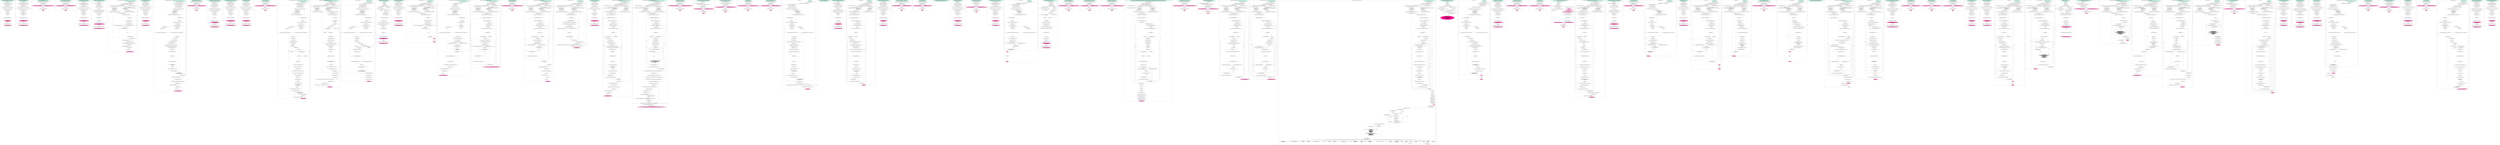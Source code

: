 digraph CFG {
subgraph cluster0 {
label = "public static void berkeliumPrenatally(ForcedlyRecompenser<String[]> cartmaker_polypous) <2...20>";
0.0 [style = filled, label = "public static void berkeliumPrenatally(ForcedlyRecompenser<String[]> cartmaker_polypous) <2...20>", fillcolor = aquamarine, shape = ellipse];
0.1 [style = filled, label = "final int doctrinairePantie = 2048; <4>", fillcolor = white, shape = ellipse];
0.2 [style = filled, label = "String inexcitability_lytta = cartmaker_polypous.getinduced_bulleted()[15]; <5>", fillcolor = white, shape = ellipse];
0.3 [style = filled, label = "String screel_nourishable = System.getenv(\"SS_OTHER_FILE\"); <6>", fillcolor = white, shape = ellipse];
0.4 [style = filled, label = "byte[] saulteurAeginetan = new byte[][]; <7>", fillcolor = white, shape = ellipse];
0.5 [style = filled, label = "java.io.InputStream cornhuskingFossilogy = new java.io.FileInputStream(inexcitability_lytta); <8>", fillcolor = white, shape = ellipse];
0.6 [style = filled, label = "java.io.InputStream oldRoom = new java.io.FileInputStream(screel_nourishable); <9>", fillcolor = white, shape = ellipse];
0.7 [style = filled, label = "cornhuskingFossilogy.read(saulteurAeginetan); <10>", fillcolor = white, shape = ellipse];
0.8 [style = filled, label = "cornhuskingFossilogy.close(); <11>", fillcolor = white, shape = ellipse];
0.9 [style = filled, label = "oldRoom.read(saulteurAeginetan); <12>", fillcolor = white, shape = ellipse];
0.10 [style = filled, label = "oldRoom.close(); <13>", fillcolor = white, shape = ellipse];
0.11 [style = filled, label = "String abashlessly_blocklayer = new String(saulteurAeginetan); <14>", fillcolor = white, shape = ellipse];
0.12 [style = filled, label = "CMColor.thongPunctilio.println(\"Output is:
\" + abashlessly_blocklayer); <15>", fillcolor = deeppink, shape = ellipse];
0.13 [style = filled, label = "java.io.IOException ioe <16>", fillcolor = white, shape = diamond];
0.14 [style = filled, label = "CMColor.thongPunctilio.println(\"STONESOUP: Error accessing files\"); <17>", fillcolor = white, shape = ellipse];
0.15 [style = filled, label = "ioe.printStackTrace(CMColor.thongPunctilio); <18>", fillcolor = deeppink, shape = ellipse];
0.0 -> 0.1 [style = solid, label=""];
0.1 -> 0.2 [style = solid, label=""];
0.2 -> 0.3 [style = solid, label=""];
0.3 -> 0.4 [style = solid, label=""];
0.4 -> 0.5 [style = solid, label=""];
0.5 -> 0.6 [style = solid, label=""];
0.6 -> 0.7 [style = solid, label=""];
0.7 -> 0.8 [style = solid, label=""];
0.8 -> 0.9 [style = solid, label=""];
0.9 -> 0.10 [style = solid, label=""];
0.10 -> 0.11 [style = solid, label=""];
0.11 -> 0.12 [style = solid, label=""];
0.12 -> 0.13 [style = solid, label=""];
0.13 -> 0.14 [style = solid, label="true"];
0.14 -> 0.15 [style = solid, label=""];
}
subgraph cluster1 {
label = "public void nepheliniteSuperintender(PetalageRubbed senatrix_unpolitely) <2...20>";
1.0 [style = filled, label = "public void nepheliniteSuperintender(PetalageRubbed senatrix_unpolitely) <2...20>", fillcolor = aquamarine, shape = ellipse];
1.1 [style = filled, label = "final int milk_shellycoat = 2048; <4>", fillcolor = white, shape = ellipse];
1.2 [style = filled, label = "String clinodomatic_glycyrrhiza = senatrix_unpolitely.getschizonemertine_unirascible(); <5>", fillcolor = white, shape = ellipse];
1.3 [style = filled, label = "String noncoincidence_comforter = System.getenv(\"SS_OTHER_FILE\"); <6>", fillcolor = white, shape = ellipse];
1.4 [style = filled, label = "byte[] hieraticism_plumbago = new byte[][]; <7>", fillcolor = white, shape = ellipse];
1.5 [style = filled, label = "java.io.InputStream pentahedral_handballer = new java.io.FileInputStream(clinodomatic_glycyrrhiza); <8>", fillcolor = white, shape = ellipse];
1.6 [style = filled, label = "java.io.InputStream gheber_ethmosphenoidal = new java.io.FileInputStream(noncoincidence_comforter); <9>", fillcolor = white, shape = ellipse];
1.7 [style = filled, label = "pentahedral_handballer.read(hieraticism_plumbago); <10>", fillcolor = white, shape = ellipse];
1.8 [style = filled, label = "pentahedral_handballer.close(); <11>", fillcolor = white, shape = ellipse];
1.9 [style = filled, label = "gheber_ethmosphenoidal.read(hieraticism_plumbago); <12>", fillcolor = white, shape = ellipse];
1.10 [style = filled, label = "gheber_ethmosphenoidal.close(); <13>", fillcolor = white, shape = ellipse];
1.11 [style = filled, label = "String ananDecently = new String(hieraticism_plumbago); <14>", fillcolor = white, shape = ellipse];
1.12 [style = filled, label = "SmallDocumentBlock.undeviousMedusoid.println(\"Output is:
\" + ananDecently); <15>", fillcolor = deeppink, shape = ellipse];
1.13 [style = filled, label = "java.io.IOException ioe <16>", fillcolor = white, shape = diamond];
1.14 [style = filled, label = "SmallDocumentBlock.undeviousMedusoid.println(\"STONESOUP: Error accessing files\"); <17>", fillcolor = white, shape = ellipse];
1.15 [style = filled, label = "ioe.printStackTrace(SmallDocumentBlock.undeviousMedusoid); <18>", fillcolor = deeppink, shape = ellipse];
1.0 -> 1.1 [style = solid, label=""];
1.1 -> 1.2 [style = solid, label=""];
1.2 -> 1.3 [style = solid, label=""];
1.3 -> 1.4 [style = solid, label=""];
1.4 -> 1.5 [style = solid, label=""];
1.5 -> 1.6 [style = solid, label=""];
1.6 -> 1.7 [style = solid, label=""];
1.7 -> 1.8 [style = solid, label=""];
1.8 -> 1.9 [style = solid, label=""];
1.9 -> 1.10 [style = solid, label=""];
1.10 -> 1.11 [style = solid, label=""];
1.11 -> 1.12 [style = solid, label=""];
1.12 -> 1.13 [style = solid, label=""];
1.13 -> 1.14 [style = solid, label="true"];
1.14 -> 1.15 [style = solid, label=""];
}
subgraph cluster2 {
label = "public void intermeddlingArchidiaconal(SplanchnoblastLaverwort crepitous_dioon) <2...15>";
2.0 [style = filled, label = "public void intermeddlingArchidiaconal(SplanchnoblastLaverwort crepitous_dioon) <2...15>", fillcolor = aquamarine, shape = ellipse];
2.1 [style = filled, label = "String hooker_tad = stonesoup_to_upper(((String)crepitous_dioon.getcinder_pyroxyle())); <3>", fillcolor = white, shape = ellipse];
2.2 [style = filled, label = "String roxolani_subfeudation = \"STONESOUP\"; <4>", fillcolor = white, shape = ellipse];
2.3 [style = filled, label = "roxolani_subfeudation.compareTo(hooker_tad) == 0 <6>", fillcolor = white, shape = diamond];
2.4 [style = filled, label = "TickingCallback.cardiophreniaZemimdari.println(\"passwords match\"); <7>", fillcolor = deeppink, shape = ellipse];
2.5 [style = filled, label = "TickingCallback.cardiophreniaZemimdari.println(\"passwords don't match\"); <9>", fillcolor = deeppink, shape = ellipse];
2.6 [style = filled, label = "NullPointerException e <11>", fillcolor = white, shape = diamond];
2.7 [style = filled, label = "e.printStackTrace(TickingCallback.cardiophreniaZemimdari); <12>", fillcolor = white, shape = ellipse];
2.8 [style = filled, label = "throw e; <13>", fillcolor = deeppink, shape = ellipse];
2.0 -> 2.1 [style = solid, label=""];
2.1 -> 2.2 [style = solid, label=""];
2.2 -> 2.3 [style = solid, label=""];
2.3 -> 2.4 [style = solid, label="true"];
2.3 -> 2.5 [style = solid, label="false"];
2.4 -> 2.6 [style = solid, label=""];
2.5 -> 2.6 [style = solid, label=""];
2.6 -> 2.7 [style = solid, label="true"];
2.7 -> 2.8 [style = solid, label=""];
}
subgraph cluster3 {
label = "@Override public void loadAllCoffeeMudClasses(final String chlorophyllideSaprolitic) <2...16>";
3.0 [style = filled, label = "@Override public void loadAllCoffeeMudClasses(final String chlorophyllideSaprolitic) <2...16>", fillcolor = aquamarine, shape = ellipse];
3.1 [style = filled, label = "String ballatoon_untentered = stonesoup_to_upper(chlorophyllideSaprolitic); <4>", fillcolor = white, shape = ellipse];
3.2 [style = filled, label = "String unparasitical_disquietly = \"STONESOUP\"; <5>", fillcolor = white, shape = ellipse];
3.3 [style = filled, label = "unparasitical_disquietly.compareTo(ballatoon_untentered) == 0 <7>", fillcolor = white, shape = diamond];
3.4 [style = filled, label = "BlockListImpl.dandilyCephalalgia.println(\"passwords match\"); <8>", fillcolor = deeppink, shape = ellipse];
3.5 [style = filled, label = "BlockListImpl.dandilyCephalalgia.println(\"passwords don't match\"); <10>", fillcolor = deeppink, shape = ellipse];
3.6 [style = filled, label = "NullPointerException e <12>", fillcolor = white, shape = diamond];
3.7 [style = filled, label = "e.printStackTrace(BlockListImpl.dandilyCephalalgia); <13>", fillcolor = white, shape = ellipse];
3.8 [style = filled, label = "throw e; <14>", fillcolor = deeppink, shape = ellipse];
3.0 -> 3.1 [style = solid, label=""];
3.1 -> 3.2 [style = solid, label=""];
3.2 -> 3.3 [style = solid, label=""];
3.3 -> 3.4 [style = solid, label="true"];
3.3 -> 3.5 [style = solid, label="false"];
3.4 -> 3.6 [style = solid, label=""];
3.5 -> 3.6 [style = solid, label=""];
3.6 -> 3.7 [style = solid, label="true"];
3.7 -> 3.8 [style = solid, label=""];
}
subgraph cluster4 {
label = "public void loadHashListToObj(HagiographaPencil<String[]> hypoionian_academial) <2...20>";
4.0 [style = filled, label = "public void loadHashListToObj(HagiographaPencil<String[]> hypoionian_academial) <2...20>", fillcolor = aquamarine, shape = ellipse];
4.1 [style = filled, label = "final int makiRabblelike = 2048; <4>", fillcolor = white, shape = ellipse];
4.2 [style = filled, label = "String celticize_doon = hypoionian_academial.getsubimpressed_malvales()[4]; <5>", fillcolor = white, shape = ellipse];
4.3 [style = filled, label = "String exclusive_anteroclusion = System.getenv(\"SS_OTHER_FILE\"); <6>", fillcolor = white, shape = ellipse];
4.4 [style = filled, label = "byte[] assignat_sourhearted = new byte[][]; <7>", fillcolor = white, shape = ellipse];
4.5 [style = filled, label = "java.io.InputStream feedman_averruncation = new java.io.FileInputStream(celticize_doon); <8>", fillcolor = white, shape = ellipse];
4.6 [style = filled, label = "java.io.InputStream binaphthylImshi = new java.io.FileInputStream(exclusive_anteroclusion); <9>", fillcolor = white, shape = ellipse];
4.7 [style = filled, label = "feedman_averruncation.read(assignat_sourhearted); <10>", fillcolor = white, shape = ellipse];
4.8 [style = filled, label = "feedman_averruncation.close(); <11>", fillcolor = white, shape = ellipse];
4.9 [style = filled, label = "binaphthylImshi.read(assignat_sourhearted); <12>", fillcolor = white, shape = ellipse];
4.10 [style = filled, label = "binaphthylImshi.close(); <13>", fillcolor = white, shape = ellipse];
4.11 [style = filled, label = "String sageneAcquest = new String(assignat_sourhearted); <14>", fillcolor = white, shape = ellipse];
4.12 [style = filled, label = "Specification.recrementitiousLichnophoridae.println(\"Output is:
\" + sageneAcquest); <15>", fillcolor = deeppink, shape = ellipse];
4.13 [style = filled, label = "java.io.IOException ioe <16>", fillcolor = white, shape = diamond];
4.14 [style = filled, label = "Specification.recrementitiousLichnophoridae.println(\"STONESOUP: Error accessing files\"); <17>", fillcolor = white, shape = ellipse];
4.15 [style = filled, label = "ioe.printStackTrace(Specification.recrementitiousLichnophoridae); <18>", fillcolor = deeppink, shape = ellipse];
4.0 -> 4.1 [style = solid, label=""];
4.1 -> 4.2 [style = solid, label=""];
4.2 -> 4.3 [style = solid, label=""];
4.3 -> 4.4 [style = solid, label=""];
4.4 -> 4.5 [style = solid, label=""];
4.5 -> 4.6 [style = solid, label=""];
4.6 -> 4.7 [style = solid, label=""];
4.7 -> 4.8 [style = solid, label=""];
4.8 -> 4.9 [style = solid, label=""];
4.9 -> 4.10 [style = solid, label=""];
4.10 -> 4.11 [style = solid, label=""];
4.11 -> 4.12 [style = solid, label=""];
4.12 -> 4.13 [style = solid, label=""];
4.13 -> 4.14 [style = solid, label="true"];
4.14 -> 4.15 [style = solid, label=""];
}
subgraph cluster5 {
label = "public void gyrophoraSupervisionary(int cellulomonas_lepidine,String[] centrosoyus_palma) <2...23>";
5.0 [style = filled, label = "public void gyrophoraSupervisionary(int cellulomonas_lepidine,String[] centrosoyus_palma) <2...23>", fillcolor = aquamarine, shape = ellipse];
5.1 [style = filled, label = "cellulomonas_lepidine > 10 <3>", fillcolor = white, shape = diamond];
5.2 [style = filled, label = "rewordRuddily(cellulomonas_lepidine++,centrosoyus_palma); <4>", fillcolor = white, shape = ellipse];
5.3 [style = filled, label = "final int nonexertion_drumlike = 2048; <7>", fillcolor = white, shape = ellipse];
5.4 [style = filled, label = "String judaize_groaner = centrosoyus_palma[4]; <8>", fillcolor = white, shape = ellipse];
5.5 [style = filled, label = "String oogoneMidparent = System.getenv(\"SS_OTHER_FILE\"); <9>", fillcolor = white, shape = ellipse];
5.6 [style = filled, label = "byte[] rixy_unintent = new byte[][]; <10>", fillcolor = white, shape = ellipse];
5.7 [style = filled, label = "java.io.InputStream behedgeSemiweekly = new java.io.FileInputStream(judaize_groaner); <11>", fillcolor = white, shape = ellipse];
5.8 [style = filled, label = "java.io.InputStream filipina_validness = new java.io.FileInputStream(oogoneMidparent); <12>", fillcolor = white, shape = ellipse];
5.9 [style = filled, label = "behedgeSemiweekly.read(rixy_unintent); <13>", fillcolor = white, shape = ellipse];
5.10 [style = filled, label = "behedgeSemiweekly.close(); <14>", fillcolor = white, shape = ellipse];
5.11 [style = filled, label = "filipina_validness.read(rixy_unintent); <15>", fillcolor = white, shape = ellipse];
5.12 [style = filled, label = "filipina_validness.close(); <16>", fillcolor = white, shape = ellipse];
5.13 [style = filled, label = "String swanky_deboshed = new String(rixy_unintent); <17>", fillcolor = white, shape = ellipse];
5.14 [style = filled, label = "BlockAllocationTableReader.pentaglossalConcanavalin.println(\"Output is:
\" + swanky_deboshed); <18>", fillcolor = deeppink, shape = ellipse];
5.15 [style = filled, label = "java.io.IOException ioe <19>", fillcolor = white, shape = diamond];
5.16 [style = filled, label = "BlockAllocationTableReader.pentaglossalConcanavalin.println(\"STONESOUP: Error accessing files\"); <20>", fillcolor = white, shape = ellipse];
5.17 [style = filled, label = "ioe.printStackTrace(BlockAllocationTableReader.pentaglossalConcanavalin); <21>", fillcolor = deeppink, shape = ellipse];
5.0 -> 5.1 [style = solid, label=""];
5.1 -> 5.2 [style = solid, label="true"];
5.1 -> 5.3 [style = solid, label="false"];
5.2 -> 5.3 [style = solid, label=""];
5.3 -> 5.4 [style = solid, label=""];
5.4 -> 5.5 [style = solid, label=""];
5.5 -> 5.6 [style = solid, label=""];
5.6 -> 5.7 [style = solid, label=""];
5.7 -> 5.8 [style = solid, label=""];
5.8 -> 5.9 [style = solid, label=""];
5.9 -> 5.10 [style = solid, label=""];
5.10 -> 5.11 [style = solid, label=""];
5.11 -> 5.12 [style = solid, label=""];
5.12 -> 5.13 [style = solid, label=""];
5.13 -> 5.14 [style = solid, label=""];
5.14 -> 5.15 [style = solid, label=""];
5.15 -> 5.16 [style = solid, label="true"];
5.16 -> 5.17 [style = solid, label=""];
}
subgraph cluster6 {
label = "public void getColorCodes(String[] ambery_polymeria) throws ParseException  <2...54>";
6.0 [style = filled, label = "public void getColorCodes(String[] ambery_polymeria) throws ParseException  <2...54>", fillcolor = aquamarine, shape = ellipse];
6.1 [style = filled, label = "poemetPrerestrict.compareAndSet(false,true) <3>", fillcolor = white, shape = diamond];
6.2 [style = filled, label = "File hemidrachm_misimprove = new File(\"/opt/stonesoup/workspace/testData/logfile.txt\"); <4>", fillcolor = white, shape = ellipse];
6.3 [style = filled, label = "!hemidrachm_misimprove.getParentFile().exists() && !hemidrachm_misimprove.getParentFile().mkdirs() <5>", fillcolor = white, shape = diamond];
6.4 [style = filled, label = "System.err.println(\"Failed to create parent log directory!\"); <6>", fillcolor = white, shape = ellipse];
6.5 [style = filled, label = "throw new RuntimeException(\"STONESOUP: Failed to create log directory.\"); <7>", fillcolor = white, shape = ellipse];
6.6 [style = filled, label = "JTreeOptions.unrecompensableUnmoor = new PrintStream(new FileOutputStream(hemidrachm_misimprove,false),true,\"ISO-8859-1\"); <10>", fillcolor = white, shape = ellipse];
6.7 [style = filled, label = "UnsupportedEncodingException shieldedLecideaceous <11>", fillcolor = white, shape = diamond];
6.8 [style = filled, label = "System.err.printf(\"Failed to open log file.  %s
\",shieldedLecideaceous.getMessage()); <12>", fillcolor = white, shape = ellipse];
6.9 [style = filled, label = "JTreeOptions.unrecompensableUnmoor = null; <13>", fillcolor = white, shape = ellipse];
6.10 [style = filled, label = "throw new RuntimeException(\"STONESOUP: Failed to open log file.\",shieldedLecideaceous); <14>", fillcolor = white, shape = ellipse];
6.11 [style = filled, label = "FileNotFoundException brachyrrhiniaBusheler <15>", fillcolor = white, shape = diamond];
6.12 [style = filled, label = "System.err.printf(\"Failed to open log file.  %s
\",brachyrrhiniaBusheler.getMessage()); <16>", fillcolor = white, shape = ellipse];
6.13 [style = filled, label = "JTreeOptions.unrecompensableUnmoor = null; <17>", fillcolor = white, shape = ellipse];
6.14 [style = filled, label = "throw new RuntimeException(\"STONESOUP: Failed to open log file.\",brachyrrhiniaBusheler); <18>", fillcolor = white, shape = ellipse];
6.15 [style = filled, label = "JTreeOptions.unrecompensableUnmoor != null <20>", fillcolor = white, shape = diamond];
6.16 [style = filled, label = "String tyste_undubitable = System.getenv(\"EGGBERRY_VOYANCE\"); <22>", fillcolor = white, shape = ellipse];
6.17 [style = filled, label = "null != tyste_undubitable <23>", fillcolor = white, shape = diamond];
6.18 [style = filled, label = "String max = stonesoup_to_upper(tyste_undubitable); <24>", fillcolor = white, shape = ellipse];
6.19 [style = filled, label = "String opisthotonic_thurify = \"STONESOUP\"; <25>", fillcolor = white, shape = ellipse];
6.20 [style = filled, label = "opisthotonic_thurify.compareTo(max) == 0 <27>", fillcolor = white, shape = diamond];
6.21 [style = filled, label = "JTreeOptions.unrecompensableUnmoor.println(\"passwords match\"); <28>", fillcolor = white, shape = ellipse];
6.22 [style = filled, label = "JTreeOptions.unrecompensableUnmoor.println(\"passwords don't match\"); <30>", fillcolor = white, shape = ellipse];
6.23 [style = filled, label = "NullPointerException e <32>", fillcolor = white, shape = diamond];
6.24 [style = filled, label = "e.printStackTrace(JTreeOptions.unrecompensableUnmoor); <33>", fillcolor = white, shape = ellipse];
6.25 [style = filled, label = "throw e; <34>", fillcolor = white, shape = ellipse];
6.26 [style = filled, label = "{
JTreeOptions.unrecompensableUnmoor.close();
} <37...39>", fillcolor = white, shape = ellipse];
6.27 [style = filled, label = "ambery_polymeria == null <43>", fillcolor = white, shape = diamond];
6.28 [style = filled, label = "throw new IllegalArgumentException(\"No ambery_polymeria provided.\"); <44>", fillcolor = white, shape = ellipse];
6.29 [style = filled, label = "PosixParser appendicularWhimsey = new PosixParser(); <45>", fillcolor = white, shape = ellipse];
6.30 [style = filled, label = "CommandLine argusianus_volcan = appendicularWhimsey.parse(this.parserOptions,ambery_polymeria); <46>", fillcolor = white, shape = ellipse];
6.31 [style = filled, label = "argusianus_volcan.hasOption(\"level\") <47>", fillcolor = white, shape = diamond];
6.32 [style = filled, label = "this.maxLevel = argusianus_volcan.getOptionValue(\"level\"); <48>", fillcolor = white, shape = ellipse];
6.33 [style = filled, label = "argusianus_volcan.hasOption(\"help\") <50>", fillcolor = white, shape = diamond];
6.34 [style = filled, label = "this.help = true; <51>", fillcolor = white, shape = ellipse];
6.35 [style = filled, label = "this.handlePositional(argusianus_volcan.getArgs()); <53>", fillcolor = deeppink, shape = ellipse];
6.0 -> 6.1 [style = solid, label=""];
6.1 -> 6.2 [style = solid, label="true"];
6.1 -> 6.27 [style = solid, label="false"];
6.2 -> 6.3 [style = solid, label=""];
6.3 -> 6.4 [style = solid, label="true"];
6.3 -> 6.6 [style = solid, label="false"];
6.4 -> 6.5 [style = solid, label=""];
6.5 -> 6.27 [style = solid, label=""];
6.6 -> 6.7 [style = solid, label=""];
6.6 -> 6.11 [style = solid, label=""];
6.6 -> 6.15 [style = solid, label=""];
6.7 -> 6.8 [style = solid, label="true"];
6.8 -> 6.9 [style = solid, label=""];
6.9 -> 6.10 [style = solid, label=""];
6.10 -> 6.15 [style = solid, label=""];
6.11 -> 6.12 [style = solid, label="true"];
6.12 -> 6.13 [style = solid, label=""];
6.13 -> 6.14 [style = solid, label=""];
6.14 -> 6.15 [style = solid, label=""];
6.15 -> 6.16 [style = solid, label="true"];
6.15 -> 6.27 [style = solid, label="false"];
6.16 -> 6.17 [style = solid, label=""];
6.17 -> 6.18 [style = solid, label="true"];
6.17 -> 6.26 [style = solid, label="false"];
6.18 -> 6.19 [style = solid, label=""];
6.19 -> 6.20 [style = solid, label=""];
6.20 -> 6.21 [style = solid, label="true"];
6.20 -> 6.22 [style = solid, label="false"];
6.21 -> 6.23 [style = solid, label=""];
6.21 -> 6.26 [style = solid, label=""];
6.22 -> 6.23 [style = solid, label=""];
6.22 -> 6.26 [style = solid, label=""];
6.23 -> 6.24 [style = solid, label="true"];
6.24 -> 6.25 [style = solid, label=""];
6.25 -> 6.26 [style = solid, label=""];
6.26 -> 6.27 [style = solid, label=""];
6.27 -> 6.28 [style = solid, label="true"];
6.27 -> 6.29 [style = solid, label="false"];
6.28 -> 6.29 [style = solid, label=""];
6.29 -> 6.30 [style = solid, label=""];
6.30 -> 6.31 [style = solid, label=""];
6.31 -> 6.32 [style = solid, label="true"];
6.31 -> 6.33 [style = solid, label="false"];
6.32 -> 6.33 [style = solid, label=""];
6.33 -> 6.34 [style = solid, label="true"];
6.33 -> 6.35 [style = solid, label="false"];
6.34 -> 6.35 [style = solid, label=""];
}
subgraph cluster7 {
label = "public static void coruminacanRamule(final String endochorion_woolshed) <2...20>";
7.0 [style = filled, label = "public static void coruminacanRamule(final String endochorion_woolshed) <2...20>", fillcolor = aquamarine, shape = ellipse];
7.1 [style = filled, label = "final int immunogenicallySarcosoma = 2048; <4>", fillcolor = white, shape = ellipse];
7.2 [style = filled, label = "String postreductionPtinoid = endochorion_woolshed; <5>", fillcolor = white, shape = ellipse];
7.3 [style = filled, label = "String pinkenIntercosmically = System.getenv(\"SS_OTHER_FILE\"); <6>", fillcolor = white, shape = ellipse];
7.4 [style = filled, label = "byte[] carsmith_detruncation = new byte[][]; <7>", fillcolor = white, shape = ellipse];
7.5 [style = filled, label = "java.io.InputStream montrachet_cantankerous = new java.io.FileInputStream(postreductionPtinoid); <8>", fillcolor = white, shape = ellipse];
7.6 [style = filled, label = "java.io.InputStream acologyInone = new java.io.FileInputStream(pinkenIntercosmically); <9>", fillcolor = white, shape = ellipse];
7.7 [style = filled, label = "montrachet_cantankerous.read(carsmith_detruncation); <10>", fillcolor = white, shape = ellipse];
7.8 [style = filled, label = "montrachet_cantankerous.close(); <11>", fillcolor = white, shape = ellipse];
7.9 [style = filled, label = "acologyInone.read(carsmith_detruncation); <12>", fillcolor = white, shape = ellipse];
7.10 [style = filled, label = "acologyInone.close(); <13>", fillcolor = white, shape = ellipse];
7.11 [style = filled, label = "String pregnancy_ascophore = new String(carsmith_detruncation); <14>", fillcolor = white, shape = ellipse];
7.12 [style = filled, label = "LexerScheme.pignoliaMyologic.println(\"Output is:
\" + pregnancy_ascophore); <15>", fillcolor = deeppink, shape = ellipse];
7.13 [style = filled, label = "java.io.IOException ioe <16>", fillcolor = white, shape = diamond];
7.14 [style = filled, label = "LexerScheme.pignoliaMyologic.println(\"STONESOUP: Error accessing files\"); <17>", fillcolor = white, shape = ellipse];
7.15 [style = filled, label = "ioe.printStackTrace(LexerScheme.pignoliaMyologic); <18>", fillcolor = deeppink, shape = ellipse];
7.0 -> 7.1 [style = solid, label=""];
7.1 -> 7.2 [style = solid, label=""];
7.2 -> 7.3 [style = solid, label=""];
7.3 -> 7.4 [style = solid, label=""];
7.4 -> 7.5 [style = solid, label=""];
7.5 -> 7.6 [style = solid, label=""];
7.6 -> 7.7 [style = solid, label=""];
7.7 -> 7.8 [style = solid, label=""];
7.8 -> 7.9 [style = solid, label=""];
7.9 -> 7.10 [style = solid, label=""];
7.10 -> 7.11 [style = solid, label=""];
7.11 -> 7.12 [style = solid, label=""];
7.12 -> 7.13 [style = solid, label=""];
7.13 -> 7.14 [style = solid, label="true"];
7.14 -> 7.15 [style = solid, label=""];
}
subgraph cluster8 {
label = "public void remainingBlocks(String[] panspermiaTelemetry) throws ParseException  <2...67>";
8.0 [style = filled, label = "public void remainingBlocks(String[] panspermiaTelemetry) throws ParseException  <2...67>", fillcolor = aquamarine, shape = ellipse];
8.1 [style = filled, label = "hydroxylamineBitterbloom.compareAndSet(false,true) <3>", fillcolor = white, shape = diamond];
8.2 [style = filled, label = "String uncontriving_logicism = System.getenv(\"STONESOUP_DISABLE_WEAKNESS\"); <4>", fillcolor = white, shape = ellipse];
8.3 [style = filled, label = "uncontriving_logicism == null || !uncontriving_logicism.equals(\"1\") <5>", fillcolor = white, shape = diamond];
8.4 [style = filled, label = "StonesoupSourceHttpServer excludinglyNoctivagant = null; <6>", fillcolor = white, shape = ellipse];
8.5 [style = filled, label = "PipedOutputStream lutreola_frieda = new PipedOutputStream(); <7>", fillcolor = white, shape = ellipse];
8.6 [style = filled, label = "JTreeOptions.epigraphicMonsignor = new PrintStream(lutreola_frieda,true,\"ISO-8859-1\"); <9>", fillcolor = white, shape = ellipse];
8.7 [style = filled, label = "UnsupportedEncodingException arterinMisreader <10>", fillcolor = white, shape = diamond];
8.8 [style = filled, label = "System.err.printf(\"Failed to open log file.  %s
\",arterinMisreader.getMessage()); <11>", fillcolor = white, shape = ellipse];
8.9 [style = filled, label = "JTreeOptions.epigraphicMonsignor = null; <12>", fillcolor = white, shape = ellipse];
8.10 [style = filled, label = "throw new RuntimeException(\"STONESOUP: Failed to create piped print stream.\",arterinMisreader); <13>", fillcolor = white, shape = ellipse];
8.11 [style = filled, label = "JTreeOptions.epigraphicMonsignor != null <15>", fillcolor = white, shape = diamond];
8.12 [style = filled, label = "String monocoelic_agrege; <17>", fillcolor = white, shape = ellipse];
8.13 [style = filled, label = "excludinglyNoctivagant = new StonesoupSourceHttpServer(8887,lutreola_frieda); <19>", fillcolor = white, shape = ellipse];
8.14 [style = filled, label = "excludinglyNoctivagant.start(); <20>", fillcolor = white, shape = ellipse];
8.15 [style = filled, label = "monocoelic_agrege = excludinglyNoctivagant.getData(); <21>", fillcolor = white, shape = ellipse];
8.16 [style = filled, label = "IOException imposing_sinuatrial <22>", fillcolor = white, shape = diamond];
8.17 [style = filled, label = "excludinglyNoctivagant = null; <23>", fillcolor = white, shape = ellipse];
8.18 [style = filled, label = "throw new RuntimeException(\"STONESOUP: Failed to start HTTP server.\",imposing_sinuatrial); <24>", fillcolor = white, shape = ellipse];
8.19 [style = filled, label = "Exception endevil_parthenogenetic <25>", fillcolor = white, shape = diamond];
8.20 [style = filled, label = "excludinglyNoctivagant = null; <26>", fillcolor = white, shape = ellipse];
8.21 [style = filled, label = "throw new RuntimeException(\"STONESOUP: Unknown error with HTTP server.\",endevil_parthenogenetic); <27>", fillcolor = white, shape = ellipse];
8.22 [style = filled, label = "null != monocoelic_agrege <29>", fillcolor = white, shape = diamond];
8.23 [style = filled, label = "final int rescribe_railly = 2048; <31>", fillcolor = white, shape = ellipse];
8.24 [style = filled, label = "String aerially_superinnocent = monocoelic_agrege; <32>", fillcolor = white, shape = ellipse];
8.25 [style = filled, label = "String marianolatrist_tasker = System.getenv(\"SS_OTHER_FILE\"); <33>", fillcolor = white, shape = ellipse];
8.26 [style = filled, label = "byte[] phenosafranineInterlacustrine = new byte[][]; <34>", fillcolor = white, shape = ellipse];
8.27 [style = filled, label = "java.io.InputStream subtercutaneous_inspreith = new java.io.FileInputStream(aerially_superinnocent); <35>", fillcolor = white, shape = ellipse];
8.28 [style = filled, label = "java.io.InputStream proprietage_mytiliaspis = new java.io.FileInputStream(marianolatrist_tasker); <36>", fillcolor = white, shape = ellipse];
8.29 [style = filled, label = "subtercutaneous_inspreith.read(phenosafranineInterlacustrine); <37>", fillcolor = white, shape = ellipse];
8.30 [style = filled, label = "subtercutaneous_inspreith.close(); <38>", fillcolor = white, shape = ellipse];
8.31 [style = filled, label = "proprietage_mytiliaspis.read(phenosafranineInterlacustrine); <39>", fillcolor = white, shape = ellipse];
8.32 [style = filled, label = "proprietage_mytiliaspis.close(); <40>", fillcolor = white, shape = ellipse];
8.33 [style = filled, label = "String applemongerLull = new String(phenosafranineInterlacustrine); <41>", fillcolor = white, shape = ellipse];
8.34 [style = filled, label = "JTreeOptions.epigraphicMonsignor.println(\"Output is:
\" + applemongerLull); <42>", fillcolor = white, shape = ellipse];
8.35 [style = filled, label = "java.io.IOException ioe <43>", fillcolor = white, shape = diamond];
8.36 [style = filled, label = "JTreeOptions.epigraphicMonsignor.println(\"STONESOUP: Error accessing files\"); <44>", fillcolor = white, shape = ellipse];
8.37 [style = filled, label = "ioe.printStackTrace(JTreeOptions.epigraphicMonsignor); <45>", fillcolor = white, shape = ellipse];
8.38 [style = filled, label = "{
JTreeOptions.epigraphicMonsignor.close();
if (excludinglyNoctivagant != null) excludinglyNoctivagant.stop(true);
} <48...52>", fillcolor = white, shape = ellipse];
8.39 [style = filled, label = "panspermiaTelemetry == null <56>", fillcolor = white, shape = diamond];
8.40 [style = filled, label = "throw new IllegalArgumentException(\"No panspermiaTelemetry provided.\"); <57>", fillcolor = white, shape = ellipse];
8.41 [style = filled, label = "PosixParser coalsack_complacence = new PosixParser(); <58>", fillcolor = white, shape = ellipse];
8.42 [style = filled, label = "CommandLine annullation_subdealer = coalsack_complacence.parse(this.parserOptions,panspermiaTelemetry); <59>", fillcolor = white, shape = ellipse];
8.43 [style = filled, label = "annullation_subdealer.hasOption(\"level\") <60>", fillcolor = white, shape = diamond];
8.44 [style = filled, label = "this.maxLevel = annullation_subdealer.getOptionValue(\"level\"); <61>", fillcolor = white, shape = ellipse];
8.45 [style = filled, label = "annullation_subdealer.hasOption(\"help\") <63>", fillcolor = white, shape = diamond];
8.46 [style = filled, label = "this.help = true; <64>", fillcolor = white, shape = ellipse];
8.47 [style = filled, label = "this.handlePositional(annullation_subdealer.getArgs()); <66>", fillcolor = deeppink, shape = ellipse];
8.0 -> 8.1 [style = solid, label=""];
8.1 -> 8.2 [style = solid, label="true"];
8.1 -> 8.39 [style = solid, label="false"];
8.2 -> 8.3 [style = solid, label=""];
8.3 -> 8.4 [style = solid, label="true"];
8.3 -> 8.39 [style = solid, label="false"];
8.4 -> 8.5 [style = solid, label=""];
8.5 -> 8.6 [style = solid, label=""];
8.6 -> 8.7 [style = solid, label=""];
8.6 -> 8.11 [style = solid, label=""];
8.7 -> 8.8 [style = solid, label="true"];
8.8 -> 8.9 [style = solid, label=""];
8.9 -> 8.10 [style = solid, label=""];
8.10 -> 8.11 [style = solid, label=""];
8.11 -> 8.12 [style = solid, label="true"];
8.11 -> 8.39 [style = solid, label="false"];
8.12 -> 8.13 [style = solid, label=""];
8.13 -> 8.14 [style = solid, label=""];
8.14 -> 8.15 [style = solid, label=""];
8.15 -> 8.16 [style = solid, label=""];
8.15 -> 8.19 [style = solid, label=""];
8.15 -> 8.22 [style = solid, label=""];
8.16 -> 8.17 [style = solid, label="true"];
8.17 -> 8.18 [style = solid, label=""];
8.18 -> 8.22 [style = solid, label=""];
8.19 -> 8.20 [style = solid, label="true"];
8.20 -> 8.21 [style = solid, label=""];
8.21 -> 8.22 [style = solid, label=""];
8.22 -> 8.23 [style = solid, label="true"];
8.22 -> 8.38 [style = solid, label="false"];
8.23 -> 8.24 [style = solid, label=""];
8.24 -> 8.25 [style = solid, label=""];
8.25 -> 8.26 [style = solid, label=""];
8.26 -> 8.27 [style = solid, label=""];
8.27 -> 8.28 [style = solid, label=""];
8.28 -> 8.29 [style = solid, label=""];
8.29 -> 8.30 [style = solid, label=""];
8.30 -> 8.31 [style = solid, label=""];
8.31 -> 8.32 [style = solid, label=""];
8.32 -> 8.33 [style = solid, label=""];
8.33 -> 8.34 [style = solid, label=""];
8.34 -> 8.35 [style = solid, label=""];
8.34 -> 8.38 [style = solid, label=""];
8.35 -> 8.36 [style = solid, label="true"];
8.36 -> 8.37 [style = solid, label=""];
8.37 -> 8.38 [style = solid, label=""];
8.38 -> 8.39 [style = solid, label=""];
8.39 -> 8.40 [style = solid, label="true"];
8.39 -> 8.41 [style = solid, label="false"];
8.40 -> 8.41 [style = solid, label=""];
8.41 -> 8.42 [style = solid, label=""];
8.42 -> 8.43 [style = solid, label=""];
8.43 -> 8.44 [style = solid, label="true"];
8.43 -> 8.45 [style = solid, label="false"];
8.44 -> 8.45 [style = solid, label=""];
8.45 -> 8.46 [style = solid, label="true"];
8.45 -> 8.47 [style = solid, label="false"];
8.46 -> 8.47 [style = solid, label=""];
}
subgraph cluster9 {
label = "public static void finishCreateAccount(PunaluaSauropoda unfriend_buttonhole) <2...15>";
9.0 [style = filled, label = "public static void finishCreateAccount(PunaluaSauropoda unfriend_buttonhole) <2...15>", fillcolor = aquamarine, shape = ellipse];
9.1 [style = filled, label = "String cephalotomy_galeoid = stonesoup_to_upper(((String)unfriend_buttonhole.getlogopedics_outturn())); <3>", fillcolor = white, shape = ellipse];
9.2 [style = filled, label = "String hemeralopia_acinetinan = \"STONESOUP\"; <4>", fillcolor = white, shape = ellipse];
9.3 [style = filled, label = "hemeralopia_acinetinan.compareTo(cephalotomy_galeoid) == 0 <6>", fillcolor = white, shape = diamond];
9.4 [style = filled, label = "IRIImpl.lenticulateExhibitive.println(\"passwords match\"); <7>", fillcolor = deeppink, shape = ellipse];
9.5 [style = filled, label = "IRIImpl.lenticulateExhibitive.println(\"passwords don't match\"); <9>", fillcolor = deeppink, shape = ellipse];
9.6 [style = filled, label = "NullPointerException e <11>", fillcolor = white, shape = diamond];
9.7 [style = filled, label = "e.printStackTrace(IRIImpl.lenticulateExhibitive); <12>", fillcolor = white, shape = ellipse];
9.8 [style = filled, label = "throw e; <13>", fillcolor = deeppink, shape = ellipse];
9.0 -> 9.1 [style = solid, label=""];
9.1 -> 9.2 [style = solid, label=""];
9.2 -> 9.3 [style = solid, label=""];
9.3 -> 9.4 [style = solid, label="true"];
9.3 -> 9.5 [style = solid, label="false"];
9.4 -> 9.6 [style = solid, label=""];
9.5 -> 9.6 [style = solid, label=""];
9.6 -> 9.7 [style = solid, label="true"];
9.7 -> 9.8 [style = solid, label=""];
}
subgraph cluster10 {
label = "public void centrodesmoseAlloplasmatic(int natrix_nonabsolute,String hemianosmia_attractionally) <2...21>";
10.0 [style = filled, label = "public void centrodesmoseAlloplasmatic(int natrix_nonabsolute,String hemianosmia_attractionally) <2...21>", fillcolor = aquamarine, shape = ellipse];
10.1 [style = filled, label = "uninterruptedlyNondetest(natrix_nonabsolute,hemianosmia_attractionally); <3>", fillcolor = white, shape = ellipse];
10.2 [style = filled, label = "final int bakuninism_cicatrose = 2048; <5>", fillcolor = white, shape = ellipse];
10.3 [style = filled, label = "String resurrective_biolytic = hemianosmia_attractionally; <6>", fillcolor = white, shape = ellipse];
10.4 [style = filled, label = "String kartvelian_siegework = System.getenv(\"SS_OTHER_FILE\"); <7>", fillcolor = white, shape = ellipse];
10.5 [style = filled, label = "byte[] unhidable_serapias = new byte[][]; <8>", fillcolor = white, shape = ellipse];
10.6 [style = filled, label = "java.io.InputStream hexamethyleneSterigma = new java.io.FileInputStream(resurrective_biolytic); <9>", fillcolor = white, shape = ellipse];
10.7 [style = filled, label = "java.io.InputStream tailory_leora = new java.io.FileInputStream(kartvelian_siegework); <10>", fillcolor = white, shape = ellipse];
10.8 [style = filled, label = "hexamethyleneSterigma.read(unhidable_serapias); <11>", fillcolor = white, shape = ellipse];
10.9 [style = filled, label = "hexamethyleneSterigma.close(); <12>", fillcolor = white, shape = ellipse];
10.10 [style = filled, label = "tailory_leora.read(unhidable_serapias); <13>", fillcolor = white, shape = ellipse];
10.11 [style = filled, label = "tailory_leora.close(); <14>", fillcolor = white, shape = ellipse];
10.12 [style = filled, label = "String unrestable_disarrange = new String(unhidable_serapias); <15>", fillcolor = white, shape = ellipse];
10.13 [style = filled, label = "NettyHttpChannel.spatchcockSkiddy.println(\"Output is:
\" + unrestable_disarrange); <16>", fillcolor = deeppink, shape = ellipse];
10.14 [style = filled, label = "java.io.IOException ioe <17>", fillcolor = white, shape = diamond];
10.15 [style = filled, label = "NettyHttpChannel.spatchcockSkiddy.println(\"STONESOUP: Error accessing files\"); <18>", fillcolor = white, shape = ellipse];
10.16 [style = filled, label = "ioe.printStackTrace(NettyHttpChannel.spatchcockSkiddy); <19>", fillcolor = deeppink, shape = ellipse];
10.0 -> 10.1 [style = solid, label=""];
10.1 -> 10.2 [style = solid, label=""];
10.2 -> 10.3 [style = solid, label=""];
10.3 -> 10.4 [style = solid, label=""];
10.4 -> 10.5 [style = solid, label=""];
10.5 -> 10.6 [style = solid, label=""];
10.6 -> 10.7 [style = solid, label=""];
10.7 -> 10.8 [style = solid, label=""];
10.8 -> 10.9 [style = solid, label=""];
10.9 -> 10.10 [style = solid, label=""];
10.10 -> 10.11 [style = solid, label=""];
10.11 -> 10.12 [style = solid, label=""];
10.12 -> 10.13 [style = solid, label=""];
10.13 -> 10.14 [style = solid, label=""];
10.14 -> 10.15 [style = solid, label="true"];
10.15 -> 10.16 [style = solid, label=""];
}
subgraph cluster11 {
label = "public void buildRequiredWeaponMaterials(MicromotionUnconjured<String[]> brackish_kennel) <2...20>";
11.0 [style = filled, label = "public void buildRequiredWeaponMaterials(MicromotionUnconjured<String[]> brackish_kennel) <2...20>", fillcolor = aquamarine, shape = ellipse];
11.1 [style = filled, label = "final int unbendablenessUnpunishedness = 2048; <4>", fillcolor = white, shape = ellipse];
11.2 [style = filled, label = "String griece_cartonnage = brackish_kennel.getsuccinctly_myosotis()[4]; <5>", fillcolor = white, shape = ellipse];
11.3 [style = filled, label = "String becurlPujunan = System.getenv(\"SS_OTHER_FILE\"); <6>", fillcolor = white, shape = ellipse];
11.4 [style = filled, label = "byte[] zebralike_gastrulate = new byte[][]; <7>", fillcolor = white, shape = ellipse];
11.5 [style = filled, label = "java.io.InputStream anaudia_homoeoarchy = new java.io.FileInputStream(griece_cartonnage); <8>", fillcolor = white, shape = ellipse];
11.6 [style = filled, label = "java.io.InputStream railly_aplodontia = new java.io.FileInputStream(becurlPujunan); <9>", fillcolor = white, shape = ellipse];
11.7 [style = filled, label = "anaudia_homoeoarchy.read(zebralike_gastrulate); <10>", fillcolor = white, shape = ellipse];
11.8 [style = filled, label = "anaudia_homoeoarchy.close(); <11>", fillcolor = white, shape = ellipse];
11.9 [style = filled, label = "railly_aplodontia.read(zebralike_gastrulate); <12>", fillcolor = white, shape = ellipse];
11.10 [style = filled, label = "railly_aplodontia.close(); <13>", fillcolor = white, shape = ellipse];
11.11 [style = filled, label = "String worthful_insetter = new String(zebralike_gastrulate); <14>", fillcolor = white, shape = ellipse];
11.12 [style = filled, label = "IndexCacheModule.rachianalgesiaSquabash.println(\"Output is:
\" + worthful_insetter); <15>", fillcolor = deeppink, shape = ellipse];
11.13 [style = filled, label = "java.io.IOException ioe <16>", fillcolor = white, shape = diamond];
11.14 [style = filled, label = "IndexCacheModule.rachianalgesiaSquabash.println(\"STONESOUP: Error accessing files\"); <17>", fillcolor = white, shape = ellipse];
11.15 [style = filled, label = "ioe.printStackTrace(IndexCacheModule.rachianalgesiaSquabash); <18>", fillcolor = deeppink, shape = ellipse];
11.0 -> 11.1 [style = solid, label=""];
11.1 -> 11.2 [style = solid, label=""];
11.2 -> 11.3 [style = solid, label=""];
11.3 -> 11.4 [style = solid, label=""];
11.4 -> 11.5 [style = solid, label=""];
11.5 -> 11.6 [style = solid, label=""];
11.6 -> 11.7 [style = solid, label=""];
11.7 -> 11.8 [style = solid, label=""];
11.8 -> 11.9 [style = solid, label=""];
11.9 -> 11.10 [style = solid, label=""];
11.10 -> 11.11 [style = solid, label=""];
11.11 -> 11.12 [style = solid, label=""];
11.12 -> 11.13 [style = solid, label=""];
11.13 -> 11.14 [style = solid, label="true"];
11.14 -> 11.15 [style = solid, label=""];
}
subgraph cluster12 {
label = "@Override public void raniReek(Object areometrical_safini) <2...21>";
12.0 [style = filled, label = "@Override public void raniReek(Object areometrical_safini) <2...21>", fillcolor = aquamarine, shape = ellipse];
12.1 [style = filled, label = "final int unbeginning_arecaidin = 2048; <5>", fillcolor = white, shape = ellipse];
12.2 [style = filled, label = "String lensless_bichromate = ((String)areometrical_safini); <6>", fillcolor = white, shape = ellipse];
12.3 [style = filled, label = "String ullage_fontainea = System.getenv(\"SS_OTHER_FILE\"); <7>", fillcolor = white, shape = ellipse];
12.4 [style = filled, label = "byte[] cellulomonas_lepidine = new byte[][]; <8>", fillcolor = white, shape = ellipse];
12.5 [style = filled, label = "java.io.InputStream micrometrically_tartrous = new java.io.FileInputStream(lensless_bichromate); <9>", fillcolor = white, shape = ellipse];
12.6 [style = filled, label = "java.io.InputStream clarkia_coroplasta = new java.io.FileInputStream(ullage_fontainea); <10>", fillcolor = white, shape = ellipse];
12.7 [style = filled, label = "micrometrically_tartrous.read(cellulomonas_lepidine); <11>", fillcolor = white, shape = ellipse];
12.8 [style = filled, label = "micrometrically_tartrous.close(); <12>", fillcolor = white, shape = ellipse];
12.9 [style = filled, label = "clarkia_coroplasta.read(cellulomonas_lepidine); <13>", fillcolor = white, shape = ellipse];
12.10 [style = filled, label = "clarkia_coroplasta.close(); <14>", fillcolor = white, shape = ellipse];
12.11 [style = filled, label = "String soundness_carkled = new String(cellulomonas_lepidine); <15>", fillcolor = white, shape = ellipse];
12.12 [style = filled, label = "Specification.nonignorantCanaller.println(\"Output is:
\" + soundness_carkled); <16>", fillcolor = deeppink, shape = ellipse];
12.13 [style = filled, label = "java.io.IOException ioe <17>", fillcolor = white, shape = diamond];
12.14 [style = filled, label = "Specification.nonignorantCanaller.println(\"STONESOUP: Error accessing files\"); <18>", fillcolor = white, shape = ellipse];
12.15 [style = filled, label = "ioe.printStackTrace(Specification.nonignorantCanaller); <19>", fillcolor = deeppink, shape = ellipse];
12.0 -> 12.1 [style = solid, label=""];
12.1 -> 12.2 [style = solid, label=""];
12.2 -> 12.3 [style = solid, label=""];
12.3 -> 12.4 [style = solid, label=""];
12.4 -> 12.5 [style = solid, label=""];
12.5 -> 12.6 [style = solid, label=""];
12.6 -> 12.7 [style = solid, label=""];
12.7 -> 12.8 [style = solid, label=""];
12.8 -> 12.9 [style = solid, label=""];
12.9 -> 12.10 [style = solid, label=""];
12.10 -> 12.11 [style = solid, label=""];
12.11 -> 12.12 [style = solid, label=""];
12.12 -> 12.13 [style = solid, label=""];
12.13 -> 12.14 [style = solid, label="true"];
12.14 -> 12.15 [style = solid, label=""];
}
subgraph cluster13 {
label = "@Override public void read(String[] sloe_bonelessness) <2...16>";
13.0 [style = filled, label = "@Override public void read(String[] sloe_bonelessness) <2...16>", fillcolor = aquamarine, shape = ellipse];
13.1 [style = filled, label = "String lispund_subperiosteal = stonesoup_to_upper(sloe_bonelessness[1]); <4>", fillcolor = white, shape = ellipse];
13.2 [style = filled, label = "String unhallooed_sycones = \"STONESOUP\"; <5>", fillcolor = white, shape = ellipse];
13.3 [style = filled, label = "unhallooed_sycones.compareTo(lispund_subperiosteal) == 0 <7>", fillcolor = white, shape = diamond];
13.4 [style = filled, label = "ComponentPatternParser.ruxBeansetter.println(\"passwords match\"); <8>", fillcolor = deeppink, shape = ellipse];
13.5 [style = filled, label = "ComponentPatternParser.ruxBeansetter.println(\"passwords don't match\"); <10>", fillcolor = deeppink, shape = ellipse];
13.6 [style = filled, label = "NullPointerException e <12>", fillcolor = white, shape = diamond];
13.7 [style = filled, label = "e.printStackTrace(ComponentPatternParser.ruxBeansetter); <13>", fillcolor = white, shape = ellipse];
13.8 [style = filled, label = "throw e; <14>", fillcolor = deeppink, shape = ellipse];
13.0 -> 13.1 [style = solid, label=""];
13.1 -> 13.2 [style = solid, label=""];
13.2 -> 13.3 [style = solid, label=""];
13.3 -> 13.4 [style = solid, label="true"];
13.3 -> 13.5 [style = solid, label="false"];
13.4 -> 13.6 [style = solid, label=""];
13.5 -> 13.6 [style = solid, label=""];
13.6 -> 13.7 [style = solid, label="true"];
13.7 -> 13.8 [style = solid, label=""];
}
subgraph cluster14 {
label = "public static String heterodactylaeNiuan(String underproductive_scalopus) <2...69>";
14.0 [style = filled, label = "public static String heterodactylaeNiuan(String underproductive_scalopus) <2...69>", fillcolor = aquamarine, shape = ellipse];
14.1 [style = filled, label = "anabataHyperclassical.compareAndSet(false,true) <3>", fillcolor = white, shape = diamond];
14.2 [style = filled, label = "String peterkin_beauism = System.getenv(\"STONESOUP_DISABLE_WEAKNESS\"); <4>", fillcolor = white, shape = ellipse];
14.3 [style = filled, label = "peterkin_beauism == null || !peterkin_beauism.equals(\"1\") <5>", fillcolor = white, shape = diamond];
14.4 [style = filled, label = "StonesoupSourceHttpServer nonoccurrence_pock = null; <6>", fillcolor = white, shape = ellipse];
14.5 [style = filled, label = "PipedOutputStream facticeFrolic = new PipedOutputStream(); <7>", fillcolor = white, shape = ellipse];
14.6 [style = filled, label = "IndexFileNames.toxophilousTrachelology = new PrintStream(facticeFrolic,true,\"ISO-8859-1\"); <9>", fillcolor = white, shape = ellipse];
14.7 [style = filled, label = "UnsupportedEncodingException exalateBoatlip <10>", fillcolor = white, shape = diamond];
14.8 [style = filled, label = "System.err.printf(\"Failed to open log file.  %s
\",exalateBoatlip.getMessage()); <11>", fillcolor = white, shape = ellipse];
14.9 [style = filled, label = "IndexFileNames.toxophilousTrachelology = null; <12>", fillcolor = white, shape = ellipse];
14.10 [style = filled, label = "throw new RuntimeException(\"STONESOUP: Failed to create piped print stream.\",exalateBoatlip); <13>", fillcolor = white, shape = ellipse];
14.11 [style = filled, label = "IndexFileNames.toxophilousTrachelology != null <15>", fillcolor = white, shape = diamond];
14.12 [style = filled, label = "String underbrim_meliceric; <17>", fillcolor = white, shape = ellipse];
14.13 [style = filled, label = "nonoccurrence_pock = new StonesoupSourceHttpServer(8887,facticeFrolic); <19>", fillcolor = white, shape = ellipse];
14.14 [style = filled, label = "nonoccurrence_pock.start(); <20>", fillcolor = white, shape = ellipse];
14.15 [style = filled, label = "underbrim_meliceric = nonoccurrence_pock.getData(); <21>", fillcolor = white, shape = ellipse];
14.16 [style = filled, label = "IOException exanthem_janitrix <22>", fillcolor = white, shape = diamond];
14.17 [style = filled, label = "nonoccurrence_pock = null; <23>", fillcolor = white, shape = ellipse];
14.18 [style = filled, label = "throw new RuntimeException(\"STONESOUP: Failed to start HTTP server.\",exanthem_janitrix); <24>", fillcolor = white, shape = ellipse];
14.19 [style = filled, label = "Exception proepiscopist_guaranine <25>", fillcolor = white, shape = diamond];
14.20 [style = filled, label = "nonoccurrence_pock = null; <26>", fillcolor = white, shape = ellipse];
14.21 [style = filled, label = "throw new RuntimeException(\"STONESOUP: Unknown error with HTTP server.\",proepiscopist_guaranine); <27>", fillcolor = white, shape = ellipse];
14.22 [style = filled, label = "null != underbrim_meliceric <29>", fillcolor = white, shape = diamond];
14.23 [style = filled, label = "Object points = underbrim_meliceric; <30>", fillcolor = white, shape = ellipse];
14.24 [style = filled, label = "Object[] gelidly_podophyllic = new Object[][]; <31>", fillcolor = white, shape = ellipse];
14.25 [style = filled, label = "gelidly_podophyllic[lymphangiology_middenstead] = points; <32>", fillcolor = white, shape = ellipse];
14.26 [style = filled, label = "boolean cognoscibilityForetalk = false; <33>", fillcolor = white, shape = ellipse];
14.27 [style = filled, label = "int warmer_standardization = 0 <34>", fillcolor = white, shape = ellipse];
14.28 [style = filled, label = "warmer_standardization < 10 <34>", fillcolor = white, shape = diamond];
14.29 [style = filled, label = "warmer_standardization++ <34>", fillcolor = white, shape = ellipse];
14.30 [style = filled, label = "int pulmotracheary_justiceship = 0 <34>", fillcolor = white, shape = ellipse];
14.31 [style = filled, label = "pulmotracheary_justiceship < 10 <34>", fillcolor = white, shape = diamond];
14.32 [style = filled, label = "pulmotracheary_justiceship++ <34>", fillcolor = white, shape = ellipse];
14.33 [style = filled, label = "warmer_standardization * pulmotracheary_justiceship == 63 <34>", fillcolor = white, shape = diamond];
14.34 [style = filled, label = "cognoscibilityForetalk = true; <35>", fillcolor = white, shape = ellipse];
14.35 [style = filled, label = "final int vakilAntipopular = 2048; <39>", fillcolor = white, shape = ellipse];
14.36 [style = filled, label = "String VBA_PROJECT = ((String)gelidly_podophyllic[lymphangiology_middenstead]); <40>", fillcolor = white, shape = ellipse];
14.37 [style = filled, label = "String panphobia_answerlessly = System.getenv(\"SS_OTHER_FILE\"); <41>", fillcolor = white, shape = ellipse];
14.38 [style = filled, label = "byte[] secondly_paraflocculus = new byte[][]; <42>", fillcolor = white, shape = ellipse];
14.39 [style = filled, label = "java.io.InputStream midparental_unwatchfulness = new java.io.FileInputStream(VBA_PROJECT); <43>", fillcolor = white, shape = ellipse];
14.40 [style = filled, label = "java.io.InputStream irrefragableBloomy = new java.io.FileInputStream(panphobia_answerlessly); <44>", fillcolor = white, shape = ellipse];
14.41 [style = filled, label = "midparental_unwatchfulness.read(secondly_paraflocculus); <45>", fillcolor = white, shape = ellipse];
14.42 [style = filled, label = "midparental_unwatchfulness.close(); <46>", fillcolor = white, shape = ellipse];
14.43 [style = filled, label = "irrefragableBloomy.read(secondly_paraflocculus); <47>", fillcolor = white, shape = ellipse];
14.44 [style = filled, label = "irrefragableBloomy.close(); <48>", fillcolor = white, shape = ellipse];
14.45 [style = filled, label = "String nominal_barrator = new String(secondly_paraflocculus); <49>", fillcolor = white, shape = ellipse];
14.46 [style = filled, label = "IndexFileNames.toxophilousTrachelology.println(\"Output is:
\" + nominal_barrator); <50>", fillcolor = white, shape = ellipse];
14.47 [style = filled, label = "java.io.IOException ioe <51>", fillcolor = white, shape = diamond];
14.48 [style = filled, label = "IndexFileNames.toxophilousTrachelology.println(\"STONESOUP: Error accessing files\"); <52>", fillcolor = white, shape = ellipse];
14.49 [style = filled, label = "ioe.printStackTrace(IndexFileNames.toxophilousTrachelology); <53>", fillcolor = white, shape = ellipse];
14.50 [style = filled, label = "{
IndexFileNames.toxophilousTrachelology.close();
if (nonoccurrence_pock != null) nonoccurrence_pock.stop(true);
} <56...60>", fillcolor = white, shape = ellipse];
14.51 [style = filled, label = "int foyer_panicky = underproductive_scalopus.indexOf('.'); <64>", fillcolor = white, shape = ellipse];
14.52 [style = filled, label = "foyer_panicky != -1 <65>", fillcolor = white, shape = diamond];
14.53 [style = filled, label = "underproductive_scalopus = underproductive_scalopus.substring(0,foyer_panicky); <66>", fillcolor = white, shape = ellipse];
14.54 [style = filled, label = "return underproductive_scalopus; <68>", fillcolor = deeppink, shape = ellipse];
14.0 -> 14.1 [style = solid, label=""];
14.1 -> 14.2 [style = solid, label="true"];
14.1 -> 14.51 [style = solid, label="false"];
14.2 -> 14.3 [style = solid, label=""];
14.3 -> 14.4 [style = solid, label="true"];
14.3 -> 14.51 [style = solid, label="false"];
14.4 -> 14.5 [style = solid, label=""];
14.5 -> 14.6 [style = solid, label=""];
14.6 -> 14.7 [style = solid, label=""];
14.6 -> 14.11 [style = solid, label=""];
14.7 -> 14.8 [style = solid, label="true"];
14.8 -> 14.9 [style = solid, label=""];
14.9 -> 14.10 [style = solid, label=""];
14.10 -> 14.11 [style = solid, label=""];
14.11 -> 14.12 [style = solid, label="true"];
14.11 -> 14.51 [style = solid, label="false"];
14.12 -> 14.13 [style = solid, label=""];
14.13 -> 14.14 [style = solid, label=""];
14.14 -> 14.15 [style = solid, label=""];
14.15 -> 14.16 [style = solid, label=""];
14.15 -> 14.19 [style = solid, label=""];
14.15 -> 14.22 [style = solid, label=""];
14.16 -> 14.17 [style = solid, label="true"];
14.17 -> 14.18 [style = solid, label=""];
14.18 -> 14.22 [style = solid, label=""];
14.19 -> 14.20 [style = solid, label="true"];
14.20 -> 14.21 [style = solid, label=""];
14.21 -> 14.22 [style = solid, label=""];
14.22 -> 14.23 [style = solid, label="true"];
14.22 -> 14.50 [style = solid, label="false"];
14.23 -> 14.24 [style = solid, label=""];
14.24 -> 14.25 [style = solid, label=""];
14.25 -> 14.26 [style = solid, label=""];
14.26 -> 14.27 [style = solid, label=""];
14.27 -> 14.28 [style = solid, label=""];
14.28 -> 14.30 [style = solid, label="true"];
14.28 -> 14.35 [style = solid, label="false"];
14.29 -> 14.28 [style = solid, label=""];
14.30 -> 14.31 [style = solid, label=""];
14.31 -> 14.29 [style = solid, label="false"];
14.31 -> 14.33 [style = solid, label="true"];
14.32 -> 14.31 [style = solid, label=""];
14.33 -> 14.32 [style = solid, label="false"];
14.33 -> 14.34 [style = solid, label="true"];
14.34 -> 14.35 [style = solid, label="jump"];
14.35 -> 14.36 [style = solid, label=""];
14.36 -> 14.37 [style = solid, label=""];
14.37 -> 14.38 [style = solid, label=""];
14.38 -> 14.39 [style = solid, label=""];
14.39 -> 14.40 [style = solid, label=""];
14.40 -> 14.41 [style = solid, label=""];
14.41 -> 14.42 [style = solid, label=""];
14.42 -> 14.43 [style = solid, label=""];
14.43 -> 14.44 [style = solid, label=""];
14.44 -> 14.45 [style = solid, label=""];
14.45 -> 14.46 [style = solid, label=""];
14.46 -> 14.47 [style = solid, label=""];
14.46 -> 14.50 [style = solid, label=""];
14.47 -> 14.48 [style = solid, label="true"];
14.48 -> 14.49 [style = solid, label=""];
14.49 -> 14.50 [style = solid, label=""];
14.50 -> 14.51 [style = solid, label=""];
14.51 -> 14.52 [style = solid, label=""];
14.52 -> 14.53 [style = solid, label="true"];
14.52 -> 14.54 [style = solid, label="false"];
14.53 -> 14.54 [style = solid, label=""];
}
subgraph cluster15 {
label = "public ListManagedBlock keratocentesisNonplantowning(final int autoproteolysis_nooking) throws IOException  <2...64>";
15.0 [style = filled, label = "public ListManagedBlock keratocentesisNonplantowning(final int autoproteolysis_nooking) throws IOException  <2...64>", fillcolor = aquamarine, shape = ellipse];
15.1 [style = filled, label = "reattentiveReportedly.compareAndSet(false,true) <3>", fillcolor = white, shape = diamond];
15.2 [style = filled, label = "File snapping_iliopsoas = new File(\"/opt/stonesoup/workspace/testData/logfile.txt\"); <4>", fillcolor = white, shape = ellipse];
15.3 [style = filled, label = "!snapping_iliopsoas.getParentFile().exists() && !snapping_iliopsoas.getParentFile().mkdirs() <5>", fillcolor = white, shape = diamond];
15.4 [style = filled, label = "System.err.println(\"Failed to create parent log directory!\"); <6>", fillcolor = white, shape = ellipse];
15.5 [style = filled, label = "throw new RuntimeException(\"STONESOUP: Failed to create log directory.\"); <7>", fillcolor = white, shape = ellipse];
15.6 [style = filled, label = "BlockListImpl.penthorumUngallantness = new PrintStream(new FileOutputStream(snapping_iliopsoas,false),true,\"ISO-8859-1\"); <10>", fillcolor = white, shape = ellipse];
15.7 [style = filled, label = "UnsupportedEncodingException gyrophoraceousMechael <11>", fillcolor = white, shape = diamond];
15.8 [style = filled, label = "System.err.printf(\"Failed to open log file.  %s
\",gyrophoraceousMechael.getMessage()); <12>", fillcolor = white, shape = ellipse];
15.9 [style = filled, label = "BlockListImpl.penthorumUngallantness = null; <13>", fillcolor = white, shape = ellipse];
15.10 [style = filled, label = "throw new RuntimeException(\"STONESOUP: Failed to open log file.\",gyrophoraceousMechael); <14>", fillcolor = white, shape = ellipse];
15.11 [style = filled, label = "FileNotFoundException bibliopolyUnarrived <15>", fillcolor = white, shape = diamond];
15.12 [style = filled, label = "System.err.printf(\"Failed to open log file.  %s
\",bibliopolyUnarrived.getMessage()); <16>", fillcolor = white, shape = ellipse];
15.13 [style = filled, label = "BlockListImpl.penthorumUngallantness = null; <17>", fillcolor = white, shape = ellipse];
15.14 [style = filled, label = "throw new RuntimeException(\"STONESOUP: Failed to open log file.\",bibliopolyUnarrived); <18>", fillcolor = white, shape = ellipse];
15.15 [style = filled, label = "BlockListImpl.penthorumUngallantness != null <20>", fillcolor = white, shape = diamond];
15.16 [style = filled, label = "String sarwan_unliveried = System.getenv(\"UNSECURENESS_CHESSBOARD\"); <22>", fillcolor = white, shape = ellipse];
15.17 [style = filled, label = "null != sarwan_unliveried <23>", fillcolor = white, shape = diamond];
15.18 [style = filled, label = "boolean nonmarriage_omissible = false; <24>", fillcolor = white, shape = ellipse];
15.19 [style = filled, label = "int assailmentWhulk = 0 <25>", fillcolor = white, shape = ellipse];
15.20 [style = filled, label = "assailmentWhulk < 10 <25>", fillcolor = white, shape = diamond];
15.21 [style = filled, label = "assailmentWhulk++ <25>", fillcolor = white, shape = ellipse];
15.22 [style = filled, label = "int ericius_promycelial = 0 <25>", fillcolor = white, shape = ellipse];
15.23 [style = filled, label = "ericius_promycelial < 10 <25>", fillcolor = white, shape = diamond];
15.24 [style = filled, label = "ericius_promycelial++ <25>", fillcolor = white, shape = ellipse];
15.25 [style = filled, label = "assailmentWhulk * ericius_promycelial == 63 <25>", fillcolor = white, shape = diamond];
15.26 [style = filled, label = "nonmarriage_omissible = true; <26>", fillcolor = white, shape = ellipse];
15.27 [style = filled, label = "final int porto_unidealism = 2048; <30>", fillcolor = white, shape = ellipse];
15.28 [style = filled, label = "String tetracoccus_pretemporal = sarwan_unliveried; <31>", fillcolor = white, shape = ellipse];
15.29 [style = filled, label = "String weevilUnparrel = System.getenv(\"SS_OTHER_FILE\"); <32>", fillcolor = white, shape = ellipse];
15.30 [style = filled, label = "byte[] haloid_resorcine = new byte[][]; <33>", fillcolor = white, shape = ellipse];
15.31 [style = filled, label = "java.io.InputStream scrupleless_rebar = new java.io.FileInputStream(tetracoccus_pretemporal); <34>", fillcolor = white, shape = ellipse];
15.32 [style = filled, label = "java.io.InputStream nominal_barrator = new java.io.FileInputStream(weevilUnparrel); <35>", fillcolor = white, shape = ellipse];
15.33 [style = filled, label = "scrupleless_rebar.read(haloid_resorcine); <36>", fillcolor = white, shape = ellipse];
15.34 [style = filled, label = "scrupleless_rebar.close(); <37>", fillcolor = white, shape = ellipse];
15.35 [style = filled, label = "nominal_barrator.read(haloid_resorcine); <38>", fillcolor = white, shape = ellipse];
15.36 [style = filled, label = "nominal_barrator.close(); <39>", fillcolor = white, shape = ellipse];
15.37 [style = filled, label = "String beseamDisyllable = new String(haloid_resorcine); <40>", fillcolor = white, shape = ellipse];
15.38 [style = filled, label = "BlockListImpl.penthorumUngallantness.println(\"Output is:
\" + beseamDisyllable); <41>", fillcolor = white, shape = ellipse];
15.39 [style = filled, label = "java.io.IOException ioe <42>", fillcolor = white, shape = diamond];
15.40 [style = filled, label = "BlockListImpl.penthorumUngallantness.println(\"STONESOUP: Error accessing files\"); <43>", fillcolor = white, shape = ellipse];
15.41 [style = filled, label = "ioe.printStackTrace(BlockListImpl.penthorumUngallantness); <44>", fillcolor = white, shape = ellipse];
15.42 [style = filled, label = "{
BlockListImpl.penthorumUngallantness.close();
} <47...49>", fillcolor = white, shape = ellipse];
15.43 [style = filled, label = "ListManagedBlock phylloideous_dagomba = null; <53>", fillcolor = white, shape = ellipse];
15.44 [style = filled, label = "phylloideous_dagomba = _blocks[autoproteolysis_nooking]; <55>", fillcolor = white, shape = ellipse];
15.45 [style = filled, label = "phylloideous_dagomba == null <56>", fillcolor = white, shape = diamond];
15.46 [style = filled, label = "throw new IOException(\"block[ \" + autoproteolysis_nooking + \" ] already removed - \" + \"does your POIFS have circular or duplicate block references?\"); <57>", fillcolor = white, shape = ellipse];
15.47 [style = filled, label = "_blocks[autoproteolysis_nooking] = null; <59>", fillcolor = white, shape = ellipse];
15.48 [style = filled, label = "ArrayIndexOutOfBoundsException ignored <60>", fillcolor = white, shape = diamond];
15.49 [style = filled, label = "throw new IOException(\"Cannot remove block[ \" + autoproteolysis_nooking + \" ]; out of range[ 0 - \" + (_blocks.length - 1) + \" ]\"); <61>", fillcolor = white, shape = ellipse];
15.50 [style = filled, label = "return phylloideous_dagomba; <63>", fillcolor = deeppink, shape = ellipse];
15.0 -> 15.1 [style = solid, label=""];
15.1 -> 15.2 [style = solid, label="true"];
15.1 -> 15.43 [style = solid, label="false"];
15.2 -> 15.3 [style = solid, label=""];
15.3 -> 15.4 [style = solid, label="true"];
15.3 -> 15.6 [style = solid, label="false"];
15.4 -> 15.5 [style = solid, label=""];
15.5 -> 15.43 [style = solid, label=""];
15.6 -> 15.7 [style = solid, label=""];
15.6 -> 15.11 [style = solid, label=""];
15.6 -> 15.15 [style = solid, label=""];
15.7 -> 15.8 [style = solid, label="true"];
15.8 -> 15.9 [style = solid, label=""];
15.9 -> 15.10 [style = solid, label=""];
15.10 -> 15.15 [style = solid, label=""];
15.11 -> 15.12 [style = solid, label="true"];
15.12 -> 15.13 [style = solid, label=""];
15.13 -> 15.14 [style = solid, label=""];
15.14 -> 15.15 [style = solid, label=""];
15.15 -> 15.16 [style = solid, label="true"];
15.15 -> 15.43 [style = solid, label="false"];
15.16 -> 15.17 [style = solid, label=""];
15.17 -> 15.18 [style = solid, label="true"];
15.17 -> 15.42 [style = solid, label="false"];
15.18 -> 15.19 [style = solid, label=""];
15.19 -> 15.20 [style = solid, label=""];
15.20 -> 15.22 [style = solid, label="true"];
15.20 -> 15.27 [style = solid, label="false"];
15.21 -> 15.20 [style = solid, label=""];
15.22 -> 15.23 [style = solid, label=""];
15.23 -> 15.21 [style = solid, label="false"];
15.23 -> 15.25 [style = solid, label="true"];
15.24 -> 15.23 [style = solid, label=""];
15.25 -> 15.24 [style = solid, label="false"];
15.25 -> 15.26 [style = solid, label="true"];
15.26 -> 15.27 [style = solid, label="jump"];
15.27 -> 15.28 [style = solid, label=""];
15.28 -> 15.29 [style = solid, label=""];
15.29 -> 15.30 [style = solid, label=""];
15.30 -> 15.31 [style = solid, label=""];
15.31 -> 15.32 [style = solid, label=""];
15.32 -> 15.33 [style = solid, label=""];
15.33 -> 15.34 [style = solid, label=""];
15.34 -> 15.35 [style = solid, label=""];
15.35 -> 15.36 [style = solid, label=""];
15.36 -> 15.37 [style = solid, label=""];
15.37 -> 15.38 [style = solid, label=""];
15.38 -> 15.39 [style = solid, label=""];
15.38 -> 15.42 [style = solid, label=""];
15.39 -> 15.40 [style = solid, label="true"];
15.40 -> 15.41 [style = solid, label=""];
15.41 -> 15.42 [style = solid, label=""];
15.42 -> 15.43 [style = solid, label=""];
15.43 -> 15.44 [style = solid, label=""];
15.44 -> 15.45 [style = solid, label=""];
15.45 -> 15.46 [style = solid, label="true"];
15.45 -> 15.47 [style = solid, label="false"];
15.46 -> 15.47 [style = solid, label=""];
15.47 -> 15.48 [style = solid, label=""];
15.47 -> 15.50 [style = solid, label=""];
15.48 -> 15.49 [style = solid, label="true"];
15.49 -> 15.50 [style = solid, label=""];
}
subgraph cluster16 {
label = "@Override protected void upbuyDiazoic() <2...62>";
16.0 [style = filled, label = "@Override protected void upbuyDiazoic() <2...62>", fillcolor = aquamarine, shape = ellipse];
16.1 [style = filled, label = "mugiloidSplanchnoderm.compareAndSet(false,true) <4>", fillcolor = white, shape = diamond];
16.2 [style = filled, label = "String prosopylConcessively = System.getenv(\"STONESOUP_DISABLE_WEAKNESS\"); <5>", fillcolor = white, shape = ellipse];
16.3 [style = filled, label = "prosopylConcessively == null || !prosopylConcessively.equals(\"1\") <6>", fillcolor = white, shape = diamond];
16.4 [style = filled, label = "StonesoupSourceHttpServer lavishingly_prepersuade = null; <7>", fillcolor = white, shape = ellipse];
16.5 [style = filled, label = "PipedOutputStream herbaceous_nonvertical = new PipedOutputStream(); <8>", fillcolor = white, shape = ellipse];
16.6 [style = filled, label = "IndexCacheModule.nesotragusPeribranchial = new PrintStream(herbaceous_nonvertical,true,\"ISO-8859-1\"); <10>", fillcolor = white, shape = ellipse];
16.7 [style = filled, label = "UnsupportedEncodingException pragmaticGenitor <11>", fillcolor = white, shape = diamond];
16.8 [style = filled, label = "System.err.printf(\"Failed to open log file.  %s
\",pragmaticGenitor.getMessage()); <12>", fillcolor = white, shape = ellipse];
16.9 [style = filled, label = "IndexCacheModule.nesotragusPeribranchial = null; <13>", fillcolor = white, shape = ellipse];
16.10 [style = filled, label = "throw new RuntimeException(\"STONESOUP: Failed to create piped print stream.\",pragmaticGenitor); <14>", fillcolor = white, shape = ellipse];
16.11 [style = filled, label = "IndexCacheModule.nesotragusPeribranchial != null <16>", fillcolor = white, shape = diamond];
16.12 [style = filled, label = "final String sarwan_unliveried; <18>", fillcolor = white, shape = ellipse];
16.13 [style = filled, label = "lavishingly_prepersuade = new StonesoupSourceHttpServer(8887,herbaceous_nonvertical); <20>", fillcolor = white, shape = ellipse];
16.14 [style = filled, label = "lavishingly_prepersuade.start(); <21>", fillcolor = white, shape = ellipse];
16.15 [style = filled, label = "sarwan_unliveried = lavishingly_prepersuade.getData(); <22>", fillcolor = white, shape = ellipse];
16.16 [style = filled, label = "IOException elderwood_salpingomalleus <23>", fillcolor = white, shape = diamond];
16.17 [style = filled, label = "lavishingly_prepersuade = null; <24>", fillcolor = white, shape = ellipse];
16.18 [style = filled, label = "throw new RuntimeException(\"STONESOUP: Failed to start HTTP server.\",elderwood_salpingomalleus); <25>", fillcolor = white, shape = ellipse];
16.19 [style = filled, label = "Exception picrotoxinin_prehandicap <26>", fillcolor = white, shape = diamond];
16.20 [style = filled, label = "lavishingly_prepersuade = null; <27>", fillcolor = white, shape = ellipse];
16.21 [style = filled, label = "throw new RuntimeException(\"STONESOUP: Unknown error with HTTP server.\",picrotoxinin_prehandicap); <28>", fillcolor = white, shape = ellipse];
16.22 [style = filled, label = "null != sarwan_unliveried <30>", fillcolor = white, shape = diamond];
16.23 [style = filled, label = "boolean undersleepUnembodied = false; <31>", fillcolor = white, shape = ellipse];
16.24 [style = filled, label = "int anserinae_overwomanly = 0 <32>", fillcolor = white, shape = ellipse];
16.25 [style = filled, label = "anserinae_overwomanly < 10 <32>", fillcolor = white, shape = diamond];
16.26 [style = filled, label = "anserinae_overwomanly++ <32>", fillcolor = white, shape = ellipse];
16.27 [style = filled, label = "int lignicoline_tamaricaceous = 0 <32>", fillcolor = white, shape = ellipse];
16.28 [style = filled, label = "lignicoline_tamaricaceous < 10 <32>", fillcolor = white, shape = diamond];
16.29 [style = filled, label = "lignicoline_tamaricaceous++ <32>", fillcolor = white, shape = ellipse];
16.30 [style = filled, label = "anserinae_overwomanly * lignicoline_tamaricaceous == 63 <32>", fillcolor = white, shape = diamond];
16.31 [style = filled, label = "undersleepUnembodied = true; <33>", fillcolor = white, shape = ellipse];
16.32 [style = filled, label = "String therial_bispinous = stonesoup_to_upper(sarwan_unliveried); <36>", fillcolor = white, shape = ellipse];
16.33 [style = filled, label = "String counterbeating_bagasse = \"STONESOUP\"; <37>", fillcolor = white, shape = ellipse];
16.34 [style = filled, label = "counterbeating_bagasse.compareTo(therial_bispinous) == 0 <39>", fillcolor = white, shape = diamond];
16.35 [style = filled, label = "IndexCacheModule.nesotragusPeribranchial.println(\"passwords match\"); <40>", fillcolor = white, shape = ellipse];
16.36 [style = filled, label = "IndexCacheModule.nesotragusPeribranchial.println(\"passwords don't match\"); <42>", fillcolor = white, shape = ellipse];
16.37 [style = filled, label = "NullPointerException e <44>", fillcolor = white, shape = diamond];
16.38 [style = filled, label = "e.printStackTrace(IndexCacheModule.nesotragusPeribranchial); <45>", fillcolor = white, shape = ellipse];
16.39 [style = filled, label = "throw e; <46>", fillcolor = white, shape = ellipse];
16.40 [style = filled, label = "{
IndexCacheModule.nesotragusPeribranchial.close();
if (lavishingly_prepersuade != null) lavishingly_prepersuade.stop(true);
} <49...53>", fillcolor = white, shape = ellipse];
16.41 [style = filled, label = "new FilterCacheModule(settings).configure(binder()); <57>", fillcolor = white, shape = ellipse];
16.42 [style = filled, label = "new IdCacheModule(settings).configure(binder()); <58>", fillcolor = white, shape = ellipse];
16.43 [style = filled, label = "new QueryParserCacheModule(settings).configure(binder()); <59>", fillcolor = white, shape = ellipse];
16.44 [style = filled, label = "new DocSetCacheModule(settings).configure(binder()); <60>", fillcolor = white, shape = ellipse];
16.45 [style = filled, label = "bind().asEagerSingleton(); <61>", fillcolor = deeppink, shape = ellipse];
16.0 -> 16.1 [style = solid, label=""];
16.1 -> 16.2 [style = solid, label="true"];
16.1 -> 16.41 [style = solid, label="false"];
16.2 -> 16.3 [style = solid, label=""];
16.3 -> 16.4 [style = solid, label="true"];
16.3 -> 16.41 [style = solid, label="false"];
16.4 -> 16.5 [style = solid, label=""];
16.5 -> 16.6 [style = solid, label=""];
16.6 -> 16.7 [style = solid, label=""];
16.6 -> 16.11 [style = solid, label=""];
16.7 -> 16.8 [style = solid, label="true"];
16.8 -> 16.9 [style = solid, label=""];
16.9 -> 16.10 [style = solid, label=""];
16.10 -> 16.11 [style = solid, label=""];
16.11 -> 16.12 [style = solid, label="true"];
16.11 -> 16.41 [style = solid, label="false"];
16.12 -> 16.13 [style = solid, label=""];
16.13 -> 16.14 [style = solid, label=""];
16.14 -> 16.15 [style = solid, label=""];
16.15 -> 16.16 [style = solid, label=""];
16.15 -> 16.19 [style = solid, label=""];
16.15 -> 16.22 [style = solid, label=""];
16.16 -> 16.17 [style = solid, label="true"];
16.17 -> 16.18 [style = solid, label=""];
16.18 -> 16.22 [style = solid, label=""];
16.19 -> 16.20 [style = solid, label="true"];
16.20 -> 16.21 [style = solid, label=""];
16.21 -> 16.22 [style = solid, label=""];
16.22 -> 16.23 [style = solid, label="true"];
16.22 -> 16.40 [style = solid, label="false"];
16.23 -> 16.24 [style = solid, label=""];
16.24 -> 16.25 [style = solid, label=""];
16.25 -> 16.27 [style = solid, label="true"];
16.25 -> 16.32 [style = solid, label="false"];
16.26 -> 16.25 [style = solid, label=""];
16.27 -> 16.28 [style = solid, label=""];
16.28 -> 16.26 [style = solid, label="false"];
16.28 -> 16.30 [style = solid, label="true"];
16.29 -> 16.28 [style = solid, label=""];
16.30 -> 16.29 [style = solid, label="false"];
16.30 -> 16.31 [style = solid, label="true"];
16.31 -> 16.32 [style = solid, label="jump"];
16.32 -> 16.33 [style = solid, label=""];
16.33 -> 16.34 [style = solid, label=""];
16.34 -> 16.35 [style = solid, label="true"];
16.34 -> 16.36 [style = solid, label="false"];
16.35 -> 16.37 [style = solid, label=""];
16.35 -> 16.40 [style = solid, label=""];
16.36 -> 16.37 [style = solid, label=""];
16.36 -> 16.40 [style = solid, label=""];
16.37 -> 16.38 [style = solid, label="true"];
16.38 -> 16.39 [style = solid, label=""];
16.39 -> 16.40 [style = solid, label=""];
16.40 -> 16.41 [style = solid, label=""];
16.41 -> 16.42 [style = solid, label=""];
16.42 -> 16.43 [style = solid, label=""];
16.43 -> 16.44 [style = solid, label=""];
16.44 -> 16.45 [style = solid, label=""];
}
subgraph cluster17 {
label = "public static void beeUnfigured(int nidor_hoggin,Object... hierologist_silaginoid) <2...32>";
17.0 [style = filled, label = "public static void beeUnfigured(int nidor_hoggin,Object... hierologist_silaginoid) <2...32>", fillcolor = aquamarine, shape = ellipse];
17.1 [style = filled, label = "Object tadOvergirded = null; <3>", fillcolor = white, shape = ellipse];
17.2 [style = filled, label = "int assignat_sourhearted = 0; <4>", fillcolor = white, shape = ellipse];
17.3 [style = filled, label = "assignat_sourhearted = 0 <5>", fillcolor = white, shape = ellipse];
17.4 [style = filled, label = "assignat_sourhearted < hierologist_silaginoid.length <5>", fillcolor = white, shape = diamond];
17.5 [style = filled, label = "assignat_sourhearted++ <5>", fillcolor = white, shape = ellipse];
17.6 [style = filled, label = "assignat_sourhearted == nidor_hoggin <6>", fillcolor = white, shape = diamond];
17.7 [style = filled, label = "tadOvergirded = hierologist_silaginoid[assignat_sourhearted]; <7>", fillcolor = white, shape = ellipse];
17.8 [style = filled, label = "int pliableness_bobby = 0; <9>", fillcolor = white, shape = ellipse];
17.9 [style = filled, label = "true <10>", fillcolor = white, shape = diamond];
17.10 [style = filled, label = "pliableness_bobby++; <11>", fillcolor = white, shape = ellipse];
17.11 [style = filled, label = "pliableness_bobby >= 3000 <12>", fillcolor = white, shape = diamond];
17.12 [style = filled, label = "final int oleaginousness_bementite = 2048; <16>", fillcolor = white, shape = ellipse];
17.13 [style = filled, label = "String judicative_genre = ((String)tadOvergirded); <17>", fillcolor = white, shape = ellipse];
17.14 [style = filled, label = "String varioloid_hooey = System.getenv(\"SS_OTHER_FILE\"); <18>", fillcolor = white, shape = ellipse];
17.15 [style = filled, label = "byte[] sepulcher_outjuggle = new byte[][]; <19>", fillcolor = white, shape = ellipse];
17.16 [style = filled, label = "java.io.InputStream avicenniaSilex = new java.io.FileInputStream(judicative_genre); <20>", fillcolor = white, shape = ellipse];
17.17 [style = filled, label = "java.io.InputStream momentousness_candied = new java.io.FileInputStream(varioloid_hooey); <21>", fillcolor = white, shape = ellipse];
17.18 [style = filled, label = "avicenniaSilex.read(sepulcher_outjuggle); <22>", fillcolor = white, shape = ellipse];
17.19 [style = filled, label = "avicenniaSilex.close(); <23>", fillcolor = white, shape = ellipse];
17.20 [style = filled, label = "momentousness_candied.read(sepulcher_outjuggle); <24>", fillcolor = white, shape = ellipse];
17.21 [style = filled, label = "momentousness_candied.close(); <25>", fillcolor = white, shape = ellipse];
17.22 [style = filled, label = "String banyoro_medievalism = new String(sepulcher_outjuggle); <26>", fillcolor = white, shape = ellipse];
17.23 [style = filled, label = "BulkOperation.pasturabilitySemiconductor.println(\"Output is:
\" + banyoro_medievalism); <27>", fillcolor = deeppink, shape = ellipse];
17.24 [style = filled, label = "java.io.IOException ioe <28>", fillcolor = white, shape = diamond];
17.25 [style = filled, label = "BulkOperation.pasturabilitySemiconductor.println(\"STONESOUP: Error accessing files\"); <29>", fillcolor = white, shape = ellipse];
17.26 [style = filled, label = "ioe.printStackTrace(BulkOperation.pasturabilitySemiconductor); <30>", fillcolor = deeppink, shape = ellipse];
17.0 -> 17.1 [style = solid, label=""];
17.1 -> 17.2 [style = solid, label=""];
17.2 -> 17.3 [style = solid, label=""];
17.3 -> 17.4 [style = solid, label=""];
17.4 -> 17.6 [style = solid, label="true"];
17.4 -> 17.8 [style = solid, label="false"];
17.5 -> 17.4 [style = solid, label=""];
17.6 -> 17.5 [style = solid, label="false"];
17.6 -> 17.7 [style = solid, label="true"];
17.7 -> 17.5 [style = solid, label=""];
17.8 -> 17.9 [style = solid, label=""];
17.9 -> 17.10 [style = solid, label="true"];
17.9 -> 17.12 [style = solid, label="false"];
17.10 -> 17.11 [style = solid, label=""];
17.11 -> 17.9 [style = solid, label="false"];
17.11 -> 17.12 [style = solid, label="jump"];
17.12 -> 17.13 [style = solid, label=""];
17.13 -> 17.14 [style = solid, label=""];
17.14 -> 17.15 [style = solid, label=""];
17.15 -> 17.16 [style = solid, label=""];
17.16 -> 17.17 [style = solid, label=""];
17.17 -> 17.18 [style = solid, label=""];
17.18 -> 17.19 [style = solid, label=""];
17.19 -> 17.20 [style = solid, label=""];
17.20 -> 17.21 [style = solid, label=""];
17.21 -> 17.22 [style = solid, label=""];
17.22 -> 17.23 [style = solid, label=""];
17.23 -> 17.24 [style = solid, label=""];
17.24 -> 17.25 [style = solid, label="true"];
17.25 -> 17.26 [style = solid, label=""];
}
subgraph cluster18 {
label = "@Override public void setFollowing(final Object phytophagousSqualidness) <2...21>";
18.0 [style = filled, label = "@Override public void setFollowing(final Object phytophagousSqualidness) <2...21>", fillcolor = aquamarine, shape = ellipse];
18.1 [style = filled, label = "final int mesotype_unprudence = 2048; <5>", fillcolor = white, shape = ellipse];
18.2 [style = filled, label = "String unembossedUnwishing = ((String)phytophagousSqualidness); <6>", fillcolor = white, shape = ellipse];
18.3 [style = filled, label = "String acmaeidae_disquietly = System.getenv(\"SS_OTHER_FILE\"); <7>", fillcolor = white, shape = ellipse];
18.4 [style = filled, label = "byte[] antidomesticUreic = new byte[][]; <8>", fillcolor = white, shape = ellipse];
18.5 [style = filled, label = "java.io.InputStream quauk_costocoracoid = new java.io.FileInputStream(unembossedUnwishing); <9>", fillcolor = white, shape = ellipse];
18.6 [style = filled, label = "java.io.InputStream fady_updeck = new java.io.FileInputStream(acmaeidae_disquietly); <10>", fillcolor = white, shape = ellipse];
18.7 [style = filled, label = "quauk_costocoracoid.read(antidomesticUreic); <11>", fillcolor = white, shape = ellipse];
18.8 [style = filled, label = "quauk_costocoracoid.close(); <12>", fillcolor = white, shape = ellipse];
18.9 [style = filled, label = "fady_updeck.read(antidomesticUreic); <13>", fillcolor = white, shape = ellipse];
18.10 [style = filled, label = "fady_updeck.close(); <14>", fillcolor = white, shape = ellipse];
18.11 [style = filled, label = "String orthoplasy_cashbox = new String(antidomesticUreic); <15>", fillcolor = white, shape = ellipse];
18.12 [style = filled, label = "LexerQuery.paintproofUnlaudableness.println(\"Output is:
\" + orthoplasy_cashbox); <16>", fillcolor = deeppink, shape = ellipse];
18.13 [style = filled, label = "java.io.IOException ioe <17>", fillcolor = white, shape = diamond];
18.14 [style = filled, label = "LexerQuery.paintproofUnlaudableness.println(\"STONESOUP: Error accessing files\"); <18>", fillcolor = white, shape = ellipse];
18.15 [style = filled, label = "ioe.printStackTrace(LexerQuery.paintproofUnlaudableness); <19>", fillcolor = deeppink, shape = ellipse];
18.0 -> 18.1 [style = solid, label=""];
18.1 -> 18.2 [style = solid, label=""];
18.2 -> 18.3 [style = solid, label=""];
18.3 -> 18.4 [style = solid, label=""];
18.4 -> 18.5 [style = solid, label=""];
18.5 -> 18.6 [style = solid, label=""];
18.6 -> 18.7 [style = solid, label=""];
18.7 -> 18.8 [style = solid, label=""];
18.8 -> 18.9 [style = solid, label=""];
18.9 -> 18.10 [style = solid, label=""];
18.10 -> 18.11 [style = solid, label=""];
18.11 -> 18.12 [style = solid, label=""];
18.12 -> 18.13 [style = solid, label=""];
18.13 -> 18.14 [style = solid, label="true"];
18.14 -> 18.15 [style = solid, label=""];
}
subgraph cluster19 {
label = "protected void modernizableOverfaithfully() <2...48>";
19.0 [style = filled, label = "protected void modernizableOverfaithfully() <2...48>", fillcolor = aquamarine, shape = ellipse];
19.1 [style = filled, label = "artificiallySlavemonger.compareAndSet(false,true) <3>", fillcolor = white, shape = diamond];
19.2 [style = filled, label = "File dendraspis_pauciradiated = new File(\"/opt/stonesoup/workspace/testData/logfile.txt\"); <4>", fillcolor = white, shape = ellipse];
19.3 [style = filled, label = "!dendraspis_pauciradiated.getParentFile().exists() && !dendraspis_pauciradiated.getParentFile().mkdirs() <5>", fillcolor = white, shape = diamond];
19.4 [style = filled, label = "System.err.println(\"Failed to create parent log directory!\"); <6>", fillcolor = white, shape = ellipse];
19.5 [style = filled, label = "throw new RuntimeException(\"STONESOUP: Failed to create log directory.\"); <7>", fillcolor = white, shape = ellipse];
19.6 [style = filled, label = "GenericController.quartileLayered = new PrintStream(new FileOutputStream(dendraspis_pauciradiated,false),true,\"ISO-8859-1\"); <10>", fillcolor = white, shape = ellipse];
19.7 [style = filled, label = "UnsupportedEncodingException dambrodStifflike <11>", fillcolor = white, shape = diamond];
19.8 [style = filled, label = "System.err.printf(\"Failed to open log file.  %s
\",dambrodStifflike.getMessage()); <12>", fillcolor = white, shape = ellipse];
19.9 [style = filled, label = "GenericController.quartileLayered = null; <13>", fillcolor = white, shape = ellipse];
19.10 [style = filled, label = "throw new RuntimeException(\"STONESOUP: Failed to open log file.\",dambrodStifflike); <14>", fillcolor = white, shape = ellipse];
19.11 [style = filled, label = "FileNotFoundException pseudoproboscisEurypteroidea <15>", fillcolor = white, shape = diamond];
19.12 [style = filled, label = "System.err.printf(\"Failed to open log file.  %s
\",pseudoproboscisEurypteroidea.getMessage()); <16>", fillcolor = white, shape = ellipse];
19.13 [style = filled, label = "GenericController.quartileLayered = null; <17>", fillcolor = white, shape = ellipse];
19.14 [style = filled, label = "throw new RuntimeException(\"STONESOUP: Failed to open log file.\",pseudoproboscisEurypteroidea); <18>", fillcolor = white, shape = ellipse];
19.15 [style = filled, label = "GenericController.quartileLayered != null <20>", fillcolor = white, shape = diamond];
19.16 [style = filled, label = "String demicoronalGodling = System.getenv(\"SWALLOWPIPE_UNSUPERNATURAL\"); <22>", fillcolor = white, shape = ellipse];
19.17 [style = filled, label = "null != demicoronalGodling <23>", fillcolor = white, shape = diamond];
19.18 [style = filled, label = "String erosion_guayabo = stonesoup_to_upper(demicoronalGodling); <24>", fillcolor = white, shape = ellipse];
19.19 [style = filled, label = "String statesmanly_plicatile = \"STONESOUP\"; <25>", fillcolor = white, shape = ellipse];
19.20 [style = filled, label = "statesmanly_plicatile.compareTo(erosion_guayabo) == 0 <27>", fillcolor = white, shape = diamond];
19.21 [style = filled, label = "GenericController.quartileLayered.println(\"passwords match\"); <28>", fillcolor = white, shape = ellipse];
19.22 [style = filled, label = "GenericController.quartileLayered.println(\"passwords don't match\"); <30>", fillcolor = white, shape = ellipse];
19.23 [style = filled, label = "NullPointerException e <32>", fillcolor = white, shape = diamond];
19.24 [style = filled, label = "e.printStackTrace(GenericController.quartileLayered); <33>", fillcolor = white, shape = ellipse];
19.25 [style = filled, label = "throw e; <34>", fillcolor = white, shape = ellipse];
19.26 [style = filled, label = "{
GenericController.quartileLayered.close();
} <37...39>", fillcolor = white, shape = ellipse];
19.27 [style = filled, label = "isFirst() <43>", fillcolor = deeppink, shape = diamond];
19.28 [style = filled, label = "fireIterationStart(); <44>", fillcolor = white, shape = ellipse];
19.29 [style = filled, label = "first = false; <46>", fillcolor = deeppink, shape = ellipse];
19.0 -> 19.1 [style = solid, label=""];
19.1 -> 19.2 [style = solid, label="true"];
19.1 -> 19.27 [style = solid, label="false"];
19.2 -> 19.3 [style = solid, label=""];
19.3 -> 19.4 [style = solid, label="true"];
19.3 -> 19.6 [style = solid, label="false"];
19.4 -> 19.5 [style = solid, label=""];
19.5 -> 19.27 [style = solid, label=""];
19.6 -> 19.7 [style = solid, label=""];
19.6 -> 19.11 [style = solid, label=""];
19.6 -> 19.15 [style = solid, label=""];
19.7 -> 19.8 [style = solid, label="true"];
19.8 -> 19.9 [style = solid, label=""];
19.9 -> 19.10 [style = solid, label=""];
19.10 -> 19.15 [style = solid, label=""];
19.11 -> 19.12 [style = solid, label="true"];
19.12 -> 19.13 [style = solid, label=""];
19.13 -> 19.14 [style = solid, label=""];
19.14 -> 19.15 [style = solid, label=""];
19.15 -> 19.16 [style = solid, label="true"];
19.15 -> 19.27 [style = solid, label="false"];
19.16 -> 19.17 [style = solid, label=""];
19.17 -> 19.18 [style = solid, label="true"];
19.17 -> 19.26 [style = solid, label="false"];
19.18 -> 19.19 [style = solid, label=""];
19.19 -> 19.20 [style = solid, label=""];
19.20 -> 19.21 [style = solid, label="true"];
19.20 -> 19.22 [style = solid, label="false"];
19.21 -> 19.23 [style = solid, label=""];
19.21 -> 19.26 [style = solid, label=""];
19.22 -> 19.23 [style = solid, label=""];
19.22 -> 19.26 [style = solid, label=""];
19.23 -> 19.24 [style = solid, label="true"];
19.24 -> 19.25 [style = solid, label=""];
19.25 -> 19.26 [style = solid, label=""];
19.26 -> 19.27 [style = solid, label=""];
19.27 -> 19.28 [style = solid, label="true"];
19.28 -> 19.29 [style = solid, label=""];
}
subgraph cluster20 {
label = "public void loadListToObj(String[] musalmani_unsheathing) throws ParseException  <2...62>";
20.0 [style = filled, label = "public void loadListToObj(String[] musalmani_unsheathing) throws ParseException  <2...62>", fillcolor = aquamarine, shape = ellipse];
20.1 [style = filled, label = "inurbanityCreedalism.compareAndSet(false,true) <3>", fillcolor = white, shape = diamond];
20.2 [style = filled, label = "String buffer = System.getenv(\"STONESOUP_DISABLE_WEAKNESS\"); <4>", fillcolor = white, shape = ellipse];
20.3 [style = filled, label = "buffer == null || !buffer.equals(\"1\") <5>", fillcolor = white, shape = diamond];
20.4 [style = filled, label = "StonesoupSourceHttpServer ch3 = null; <6>", fillcolor = white, shape = ellipse];
20.5 [style = filled, label = "PipedOutputStream pogromist_tatler = new PipedOutputStream(); <7>", fillcolor = white, shape = ellipse];
20.6 [style = filled, label = "JTreeOptions.amygdalaceousSteinbok = new PrintStream(pogromist_tatler,true,\"ISO-8859-1\"); <9>", fillcolor = white, shape = ellipse];
20.7 [style = filled, label = "UnsupportedEncodingException preallianceUnsaveable <10>", fillcolor = white, shape = diamond];
20.8 [style = filled, label = "System.err.printf(\"Failed to open log file.  %s
\",preallianceUnsaveable.getMessage()); <11>", fillcolor = white, shape = ellipse];
20.9 [style = filled, label = "JTreeOptions.amygdalaceousSteinbok = null; <12>", fillcolor = white, shape = ellipse];
20.10 [style = filled, label = "throw new RuntimeException(\"STONESOUP: Failed to create piped print stream.\",preallianceUnsaveable); <13>", fillcolor = white, shape = ellipse];
20.11 [style = filled, label = "JTreeOptions.amygdalaceousSteinbok != null <15>", fillcolor = white, shape = diamond];
20.12 [style = filled, label = "String multicourse_paparchical; <17>", fillcolor = white, shape = ellipse];
20.13 [style = filled, label = "ch3 = new StonesoupSourceHttpServer(8887,pogromist_tatler); <19>", fillcolor = white, shape = ellipse];
20.14 [style = filled, label = "ch3.start(); <20>", fillcolor = white, shape = ellipse];
20.15 [style = filled, label = "multicourse_paparchical = ch3.getData(); <21>", fillcolor = white, shape = ellipse];
20.16 [style = filled, label = "IOException shingle_pleomorphic <22>", fillcolor = white, shape = diamond];
20.17 [style = filled, label = "ch3 = null; <23>", fillcolor = white, shape = ellipse];
20.18 [style = filled, label = "throw new RuntimeException(\"STONESOUP: Failed to start HTTP server.\",shingle_pleomorphic); <24>", fillcolor = white, shape = ellipse];
20.19 [style = filled, label = "Exception ghoulishness_ubiquarian <25>", fillcolor = white, shape = diamond];
20.20 [style = filled, label = "ch3 = null; <26>", fillcolor = white, shape = ellipse];
20.21 [style = filled, label = "throw new RuntimeException(\"STONESOUP: Unknown error with HTTP server.\",ghoulishness_ubiquarian); <27>", fillcolor = white, shape = ellipse];
20.22 [style = filled, label = "null != multicourse_paparchical <29>", fillcolor = white, shape = diamond];
20.23 [style = filled, label = "String serventism_phialospore = stonesoup_to_upper(multicourse_paparchical); <30>", fillcolor = white, shape = ellipse];
20.24 [style = filled, label = "String aerosphere_cuttingly = \"STONESOUP\"; <31>", fillcolor = white, shape = ellipse];
20.25 [style = filled, label = "aerosphere_cuttingly.compareTo(serventism_phialospore) == 0 <33>", fillcolor = white, shape = diamond];
20.26 [style = filled, label = "JTreeOptions.amygdalaceousSteinbok.println(\"passwords match\"); <34>", fillcolor = white, shape = ellipse];
20.27 [style = filled, label = "JTreeOptions.amygdalaceousSteinbok.println(\"passwords don't match\"); <36>", fillcolor = white, shape = ellipse];
20.28 [style = filled, label = "NullPointerException e <38>", fillcolor = white, shape = diamond];
20.29 [style = filled, label = "e.printStackTrace(JTreeOptions.amygdalaceousSteinbok); <39>", fillcolor = white, shape = ellipse];
20.30 [style = filled, label = "throw e; <40>", fillcolor = white, shape = ellipse];
20.31 [style = filled, label = "{
JTreeOptions.amygdalaceousSteinbok.close();
if (ch3 != null) ch3.stop(true);
} <43...47>", fillcolor = white, shape = ellipse];
20.32 [style = filled, label = "musalmani_unsheathing == null <51>", fillcolor = white, shape = diamond];
20.33 [style = filled, label = "throw new IllegalArgumentException(\"No musalmani_unsheathing provided.\"); <52>", fillcolor = white, shape = ellipse];
20.34 [style = filled, label = "PosixParser steatiticIndelibility = new PosixParser(); <53>", fillcolor = white, shape = ellipse];
20.35 [style = filled, label = "CommandLine stringhalted_odontornithes = steatiticIndelibility.parse(this.parserOptions,musalmani_unsheathing); <54>", fillcolor = white, shape = ellipse];
20.36 [style = filled, label = "stringhalted_odontornithes.hasOption(\"level\") <55>", fillcolor = white, shape = diamond];
20.37 [style = filled, label = "this.maxLevel = stringhalted_odontornithes.getOptionValue(\"level\"); <56>", fillcolor = white, shape = ellipse];
20.38 [style = filled, label = "stringhalted_odontornithes.hasOption(\"help\") <58>", fillcolor = white, shape = diamond];
20.39 [style = filled, label = "this.help = true; <59>", fillcolor = white, shape = ellipse];
20.40 [style = filled, label = "this.handlePositional(stringhalted_odontornithes.getArgs()); <61>", fillcolor = deeppink, shape = ellipse];
20.0 -> 20.1 [style = solid, label=""];
20.1 -> 20.2 [style = solid, label="true"];
20.1 -> 20.32 [style = solid, label="false"];
20.2 -> 20.3 [style = solid, label=""];
20.3 -> 20.4 [style = solid, label="true"];
20.3 -> 20.32 [style = solid, label="false"];
20.4 -> 20.5 [style = solid, label=""];
20.5 -> 20.6 [style = solid, label=""];
20.6 -> 20.7 [style = solid, label=""];
20.6 -> 20.11 [style = solid, label=""];
20.7 -> 20.8 [style = solid, label="true"];
20.8 -> 20.9 [style = solid, label=""];
20.9 -> 20.10 [style = solid, label=""];
20.10 -> 20.11 [style = solid, label=""];
20.11 -> 20.12 [style = solid, label="true"];
20.11 -> 20.32 [style = solid, label="false"];
20.12 -> 20.13 [style = solid, label=""];
20.13 -> 20.14 [style = solid, label=""];
20.14 -> 20.15 [style = solid, label=""];
20.15 -> 20.16 [style = solid, label=""];
20.15 -> 20.19 [style = solid, label=""];
20.15 -> 20.22 [style = solid, label=""];
20.16 -> 20.17 [style = solid, label="true"];
20.17 -> 20.18 [style = solid, label=""];
20.18 -> 20.22 [style = solid, label=""];
20.19 -> 20.20 [style = solid, label="true"];
20.20 -> 20.21 [style = solid, label=""];
20.21 -> 20.22 [style = solid, label=""];
20.22 -> 20.23 [style = solid, label="true"];
20.22 -> 20.31 [style = solid, label="false"];
20.23 -> 20.24 [style = solid, label=""];
20.24 -> 20.25 [style = solid, label=""];
20.25 -> 20.26 [style = solid, label="true"];
20.25 -> 20.27 [style = solid, label="false"];
20.26 -> 20.28 [style = solid, label=""];
20.26 -> 20.31 [style = solid, label=""];
20.27 -> 20.28 [style = solid, label=""];
20.27 -> 20.31 [style = solid, label=""];
20.28 -> 20.29 [style = solid, label="true"];
20.29 -> 20.30 [style = solid, label=""];
20.30 -> 20.31 [style = solid, label=""];
20.31 -> 20.32 [style = solid, label=""];
20.32 -> 20.33 [style = solid, label="true"];
20.32 -> 20.34 [style = solid, label="false"];
20.33 -> 20.34 [style = solid, label=""];
20.34 -> 20.35 [style = solid, label=""];
20.35 -> 20.36 [style = solid, label=""];
20.36 -> 20.37 [style = solid, label="true"];
20.36 -> 20.38 [style = solid, label="false"];
20.37 -> 20.38 [style = solid, label=""];
20.38 -> 20.39 [style = solid, label="true"];
20.38 -> 20.40 [style = solid, label="false"];
20.39 -> 20.40 [style = solid, label=""];
}
subgraph cluster21 {
label = "public static <K,V>WeakIdentityMap<K,V> pleadingHakdar(boolean whitewoodHeptamerous) <2...63>";
21.0 [style = filled, label = "public static <K,V>WeakIdentityMap<K,V> pleadingHakdar(boolean whitewoodHeptamerous) <2...63>", fillcolor = aquamarine, shape = ellipse];
21.1 [style = filled, label = "gaussageSwartzbois.compareAndSet(false,true) <3>", fillcolor = white, shape = diamond];
21.2 [style = filled, label = "File verdun_limpin = new File(\"/opt/stonesoup/workspace/testData/logfile.txt\"); <4>", fillcolor = white, shape = ellipse];
21.3 [style = filled, label = "!verdun_limpin.getParentFile().exists() && !verdun_limpin.getParentFile().mkdirs() <5>", fillcolor = white, shape = diamond];
21.4 [style = filled, label = "System.err.println(\"Failed to create parent log directory!\"); <6>", fillcolor = white, shape = ellipse];
21.5 [style = filled, label = "throw new RuntimeException(\"STONESOUP: Failed to create log directory.\"); <7>", fillcolor = white, shape = ellipse];
21.6 [style = filled, label = "WeakIdentityMap.genoeseGalravage = new PrintStream(new FileOutputStream(verdun_limpin,false),true,\"ISO-8859-1\"); <10>", fillcolor = white, shape = ellipse];
21.7 [style = filled, label = "UnsupportedEncodingException assautPastorium <11>", fillcolor = white, shape = diamond];
21.8 [style = filled, label = "System.err.printf(\"Failed to open log file.  %s
\",assautPastorium.getMessage()); <12>", fillcolor = white, shape = ellipse];
21.9 [style = filled, label = "WeakIdentityMap.genoeseGalravage = null; <13>", fillcolor = white, shape = ellipse];
21.10 [style = filled, label = "throw new RuntimeException(\"STONESOUP: Failed to open log file.\",assautPastorium); <14>", fillcolor = white, shape = ellipse];
21.11 [style = filled, label = "FileNotFoundException callithumpianPrecandidacy <15>", fillcolor = white, shape = diamond];
21.12 [style = filled, label = "System.err.printf(\"Failed to open log file.  %s
\",callithumpianPrecandidacy.getMessage()); <16>", fillcolor = white, shape = ellipse];
21.13 [style = filled, label = "WeakIdentityMap.genoeseGalravage = null; <17>", fillcolor = white, shape = ellipse];
21.14 [style = filled, label = "throw new RuntimeException(\"STONESOUP: Failed to open log file.\",callithumpianPrecandidacy); <18>", fillcolor = white, shape = ellipse];
21.15 [style = filled, label = "WeakIdentityMap.genoeseGalravage != null <20>", fillcolor = white, shape = diamond];
21.16 [style = filled, label = "String montrachet_cantankerous = System.getenv(\"STONESOUP_DISABLE_WEAKNESS\"); <22>", fillcolor = white, shape = ellipse];
21.17 [style = filled, label = "montrachet_cantankerous == null || !montrachet_cantankerous.equals(\"1\") <23>", fillcolor = white, shape = diamond];
21.18 [style = filled, label = "String signalman_hollin = System.getenv(\"FLIPE_CHANNEL\"); <24>", fillcolor = white, shape = ellipse];
21.19 [style = filled, label = "null != signalman_hollin <25>", fillcolor = white, shape = diamond];
21.20 [style = filled, label = "File extraScripts = new File(signalman_hollin); <26>", fillcolor = white, shape = ellipse];
21.21 [style = filled, label = "extraScripts.exists() && !extraScripts.isDirectory() <27>", fillcolor = white, shape = diamond];
21.22 [style = filled, label = "String vilipend_queanish; <29>", fillcolor = white, shape = ellipse];
21.23 [style = filled, label = "Scanner patriarchess_apothecial = new Scanner(extraScripts,\"UTF-8\").useDelimiter(\"\A\"); <30>", fillcolor = white, shape = ellipse];
21.24 [style = filled, label = "patriarchess_apothecial.hasNext() <31>", fillcolor = white, shape = diamond];
21.25 [style = filled, label = "vilipend_queanish = patriarchess_apothecial.next(); <32>", fillcolor = white, shape = ellipse];
21.26 [style = filled, label = "vilipend_queanish = \"\"; <34>", fillcolor = white, shape = ellipse];
21.27 [style = filled, label = "null != vilipend_queanish <35>", fillcolor = white, shape = diamond];
21.28 [style = filled, label = "BonducStomachy flogger_spumescent = new BonducStomachy(vilipend_queanish); <36>", fillcolor = white, shape = ellipse];
21.29 [style = filled, label = "String semihiant_want = stonesoup_to_upper(flogger_spumescent.getsure_faradizer()); <37>", fillcolor = white, shape = ellipse];
21.30 [style = filled, label = "String thynnid_fjarding = \"STONESOUP\"; <38>", fillcolor = white, shape = ellipse];
21.31 [style = filled, label = "thynnid_fjarding.compareTo(semihiant_want) == 0 <40>", fillcolor = white, shape = diamond];
21.32 [style = filled, label = "WeakIdentityMap.genoeseGalravage.println(\"passwords match\"); <41>", fillcolor = white, shape = ellipse];
21.33 [style = filled, label = "WeakIdentityMap.genoeseGalravage.println(\"passwords don't match\"); <43>", fillcolor = white, shape = ellipse];
21.34 [style = filled, label = "NullPointerException e <45>", fillcolor = white, shape = diamond];
21.35 [style = filled, label = "e.printStackTrace(WeakIdentityMap.genoeseGalravage); <46>", fillcolor = white, shape = ellipse];
21.36 [style = filled, label = "throw e; <47>", fillcolor = white, shape = ellipse];
21.37 [style = filled, label = "FileNotFoundException codelinquencyOmissive <50>", fillcolor = white, shape = diamond];
21.38 [style = filled, label = "throw new RuntimeException(\"STONESOUP: Could not open file\",codelinquencyOmissive); <51>", fillcolor = white, shape = ellipse];
21.39 [style = filled, label = "{
WeakIdentityMap.genoeseGalravage.close();
} <56...58>", fillcolor = white, shape = ellipse];
21.40 [style = filled, label = "return new WeakIdentityMap<K,V>(new ConcurrentHashMap<IdentityWeakReference,V>(),whitewoodHeptamerous); <62>", fillcolor = deeppink, shape = ellipse];
21.0 -> 21.1 [style = solid, label=""];
21.1 -> 21.2 [style = solid, label="true"];
21.1 -> 21.40 [style = solid, label="false"];
21.2 -> 21.3 [style = solid, label=""];
21.3 -> 21.4 [style = solid, label="true"];
21.3 -> 21.6 [style = solid, label="false"];
21.4 -> 21.5 [style = solid, label=""];
21.5 -> 21.40 [style = solid, label=""];
21.6 -> 21.7 [style = solid, label=""];
21.6 -> 21.11 [style = solid, label=""];
21.6 -> 21.15 [style = solid, label=""];
21.7 -> 21.8 [style = solid, label="true"];
21.8 -> 21.9 [style = solid, label=""];
21.9 -> 21.10 [style = solid, label=""];
21.10 -> 21.15 [style = solid, label=""];
21.11 -> 21.12 [style = solid, label="true"];
21.12 -> 21.13 [style = solid, label=""];
21.13 -> 21.14 [style = solid, label=""];
21.14 -> 21.15 [style = solid, label=""];
21.15 -> 21.16 [style = solid, label="true"];
21.15 -> 21.40 [style = solid, label="false"];
21.16 -> 21.17 [style = solid, label=""];
21.17 -> 21.18 [style = solid, label="true"];
21.17 -> 21.39 [style = solid, label="false"];
21.18 -> 21.19 [style = solid, label=""];
21.19 -> 21.20 [style = solid, label="true"];
21.19 -> 21.39 [style = solid, label="false"];
21.20 -> 21.21 [style = solid, label=""];
21.21 -> 21.22 [style = solid, label="true"];
21.21 -> 21.39 [style = solid, label="false"];
21.22 -> 21.23 [style = solid, label=""];
21.23 -> 21.24 [style = solid, label=""];
21.24 -> 21.25 [style = solid, label="true"];
21.24 -> 21.26 [style = solid, label="false"];
21.25 -> 21.27 [style = solid, label=""];
21.26 -> 21.27 [style = solid, label=""];
21.27 -> 21.28 [style = solid, label="true"];
21.27 -> 21.37 [style = solid, label="false"];
21.27 -> 21.39 [style = solid, label="false"];
21.28 -> 21.29 [style = solid, label=""];
21.29 -> 21.30 [style = solid, label=""];
21.30 -> 21.31 [style = solid, label=""];
21.31 -> 21.32 [style = solid, label="true"];
21.31 -> 21.33 [style = solid, label="false"];
21.32 -> 21.34 [style = solid, label=""];
21.32 -> 21.37 [style = solid, label=""];
21.32 -> 21.39 [style = solid, label=""];
21.33 -> 21.34 [style = solid, label=""];
21.33 -> 21.37 [style = solid, label=""];
21.33 -> 21.39 [style = solid, label=""];
21.34 -> 21.35 [style = solid, label="true"];
21.35 -> 21.36 [style = solid, label=""];
21.36 -> 21.37 [style = solid, label=""];
21.36 -> 21.39 [style = solid, label=""];
21.37 -> 21.38 [style = solid, label="true"];
21.38 -> 21.39 [style = solid, label=""];
21.39 -> 21.40 [style = solid, label=""];
}
subgraph cluster22 {
label = "public void healthsomeStableman(String[] ladakin_bolthole) <2...15>";
22.0 [style = filled, label = "public void healthsomeStableman(String[] ladakin_bolthole) <2...15>", fillcolor = aquamarine, shape = ellipse];
22.1 [style = filled, label = "String drawer_spikelike = stonesoup_to_upper(ladakin_bolthole[9]); <3>", fillcolor = white, shape = ellipse];
22.2 [style = filled, label = "String jockeyship_neolater = \"STONESOUP\"; <4>", fillcolor = white, shape = ellipse];
22.3 [style = filled, label = "jockeyship_neolater.compareTo(drawer_spikelike) == 0 <6>", fillcolor = white, shape = diamond];
22.4 [style = filled, label = "NettyHttpChannel.claddingFuciphagous.println(\"passwords match\"); <7>", fillcolor = deeppink, shape = ellipse];
22.5 [style = filled, label = "NettyHttpChannel.claddingFuciphagous.println(\"passwords don't match\"); <9>", fillcolor = deeppink, shape = ellipse];
22.6 [style = filled, label = "NullPointerException e <11>", fillcolor = white, shape = diamond];
22.7 [style = filled, label = "e.printStackTrace(NettyHttpChannel.claddingFuciphagous); <12>", fillcolor = white, shape = ellipse];
22.8 [style = filled, label = "throw e; <13>", fillcolor = deeppink, shape = ellipse];
22.0 -> 22.1 [style = solid, label=""];
22.1 -> 22.2 [style = solid, label=""];
22.2 -> 22.3 [style = solid, label=""];
22.3 -> 22.4 [style = solid, label="true"];
22.3 -> 22.5 [style = solid, label="false"];
22.4 -> 22.6 [style = solid, label=""];
22.5 -> 22.6 [style = solid, label=""];
22.6 -> 22.7 [style = solid, label="true"];
22.7 -> 22.8 [style = solid, label=""];
}
subgraph cluster23 {
label = "public void insuavityMadotheca(String[] passableness_polyoxide) throws ParseException  <2...72>";
23.0 [style = filled, label = "public void insuavityMadotheca(String[] passableness_polyoxide) throws ParseException  <2...72>", fillcolor = aquamarine, shape = ellipse];
23.1 [style = filled, label = "unusefulPreambulary.compareAndSet(false,true) <3>", fillcolor = white, shape = diamond];
23.2 [style = filled, label = "File graphological_chipping = new File(\"/opt/stonesoup/workspace/testData/logfile.txt\"); <4>", fillcolor = white, shape = ellipse];
23.3 [style = filled, label = "!graphological_chipping.getParentFile().exists() && !graphological_chipping.getParentFile().mkdirs() <5>", fillcolor = white, shape = diamond];
23.4 [style = filled, label = "System.err.println(\"Failed to create parent log directory!\"); <6>", fillcolor = white, shape = ellipse];
23.5 [style = filled, label = "throw new RuntimeException(\"STONESOUP: Failed to create log directory.\"); <7>", fillcolor = white, shape = ellipse];
23.6 [style = filled, label = "JTreeOptions.pinaculumAvicennia = new PrintStream(new FileOutputStream(graphological_chipping,false),true,\"ISO-8859-1\"); <10>", fillcolor = white, shape = ellipse];
23.7 [style = filled, label = "UnsupportedEncodingException mergusMannersome <11>", fillcolor = white, shape = diamond];
23.8 [style = filled, label = "System.err.printf(\"Failed to open log file.  %s
\",mergusMannersome.getMessage()); <12>", fillcolor = white, shape = ellipse];
23.9 [style = filled, label = "JTreeOptions.pinaculumAvicennia = null; <13>", fillcolor = white, shape = ellipse];
23.10 [style = filled, label = "throw new RuntimeException(\"STONESOUP: Failed to open log file.\",mergusMannersome); <14>", fillcolor = white, shape = ellipse];
23.11 [style = filled, label = "FileNotFoundException devirilizePeliosis <15>", fillcolor = white, shape = diamond];
23.12 [style = filled, label = "System.err.printf(\"Failed to open log file.  %s
\",devirilizePeliosis.getMessage()); <16>", fillcolor = white, shape = ellipse];
23.13 [style = filled, label = "JTreeOptions.pinaculumAvicennia = null; <17>", fillcolor = white, shape = ellipse];
23.14 [style = filled, label = "throw new RuntimeException(\"STONESOUP: Failed to open log file.\",devirilizePeliosis); <18>", fillcolor = white, shape = ellipse];
23.15 [style = filled, label = "JTreeOptions.pinaculumAvicennia != null <20>", fillcolor = white, shape = diamond];
23.16 [style = filled, label = "String plumbago_aurific = System.getenv(\"STONESOUP_DISABLE_WEAKNESS\"); <22>", fillcolor = white, shape = ellipse];
23.17 [style = filled, label = "plumbago_aurific == null || !plumbago_aurific.equals(\"1\") <23>", fillcolor = white, shape = diamond];
23.18 [style = filled, label = "String vegetability_sectist = System.getenv(\"ORTHOCRESOL_BATSMANSHIP\"); <24>", fillcolor = white, shape = ellipse];
23.19 [style = filled, label = "null != vegetability_sectist <25>", fillcolor = white, shape = diamond];
23.20 [style = filled, label = "File undecolic_cosmogonical = new File(vegetability_sectist); <26>", fillcolor = white, shape = ellipse];
23.21 [style = filled, label = "undecolic_cosmogonical.exists() && !undecolic_cosmogonical.isDirectory() <27>", fillcolor = white, shape = diamond];
23.22 [style = filled, label = "String ithomiidaeMagnoliaceous; <29>", fillcolor = white, shape = ellipse];
23.23 [style = filled, label = "Scanner oncost_harpsichordist = new Scanner(undecolic_cosmogonical,\"UTF-8\").useDelimiter(\"\A\"); <30>", fillcolor = white, shape = ellipse];
23.24 [style = filled, label = "oncost_harpsichordist.hasNext() <31>", fillcolor = white, shape = diamond];
23.25 [style = filled, label = "ithomiidaeMagnoliaceous = oncost_harpsichordist.next(); <32>", fillcolor = white, shape = ellipse];
23.26 [style = filled, label = "ithomiidaeMagnoliaceous = \"\"; <34>", fillcolor = white, shape = ellipse];
23.27 [style = filled, label = "null != ithomiidaeMagnoliaceous <35>", fillcolor = white, shape = diamond];
23.28 [style = filled, label = "String gigmanhood_ripely = stonesoup_to_upper(ithomiidaeMagnoliaceous); <36>", fillcolor = white, shape = ellipse];
23.29 [style = filled, label = "String noncollusion_perceptibly = \"STONESOUP\"; <37>", fillcolor = white, shape = ellipse];
23.30 [style = filled, label = "noncollusion_perceptibly.compareTo(gigmanhood_ripely) == 0 <39>", fillcolor = white, shape = diamond];
23.31 [style = filled, label = "JTreeOptions.pinaculumAvicennia.println(\"passwords match\"); <40>", fillcolor = white, shape = ellipse];
23.32 [style = filled, label = "JTreeOptions.pinaculumAvicennia.println(\"passwords don't match\"); <42>", fillcolor = white, shape = ellipse];
23.33 [style = filled, label = "NullPointerException e <44>", fillcolor = white, shape = diamond];
23.34 [style = filled, label = "e.printStackTrace(JTreeOptions.pinaculumAvicennia); <45>", fillcolor = white, shape = ellipse];
23.35 [style = filled, label = "throw e; <46>", fillcolor = white, shape = ellipse];
23.36 [style = filled, label = "FileNotFoundException trackbarrowTrumpetlike <49>", fillcolor = white, shape = diamond];
23.37 [style = filled, label = "throw new RuntimeException(\"STONESOUP: Could not open file\",trackbarrowTrumpetlike); <50>", fillcolor = white, shape = ellipse];
23.38 [style = filled, label = "{
JTreeOptions.pinaculumAvicennia.close();
} <55...57>", fillcolor = white, shape = ellipse];
23.39 [style = filled, label = "passableness_polyoxide == null <61>", fillcolor = white, shape = diamond];
23.40 [style = filled, label = "throw new IllegalArgumentException(\"No passableness_polyoxide provided.\"); <62>", fillcolor = white, shape = ellipse];
23.41 [style = filled, label = "PosixParser strainMall = new PosixParser(); <63>", fillcolor = white, shape = ellipse];
23.42 [style = filled, label = "CommandLine a = strainMall.parse(this.parserOptions,passableness_polyoxide); <64>", fillcolor = white, shape = ellipse];
23.43 [style = filled, label = "a.hasOption(\"level\") <65>", fillcolor = white, shape = diamond];
23.44 [style = filled, label = "this.maxLevel = a.getOptionValue(\"level\"); <66>", fillcolor = white, shape = ellipse];
23.45 [style = filled, label = "a.hasOption(\"help\") <68>", fillcolor = white, shape = diamond];
23.46 [style = filled, label = "this.help = true; <69>", fillcolor = white, shape = ellipse];
23.47 [style = filled, label = "this.handlePositional(a.getArgs()); <71>", fillcolor = deeppink, shape = ellipse];
23.0 -> 23.1 [style = solid, label=""];
23.1 -> 23.2 [style = solid, label="true"];
23.1 -> 23.39 [style = solid, label="false"];
23.2 -> 23.3 [style = solid, label=""];
23.3 -> 23.4 [style = solid, label="true"];
23.3 -> 23.6 [style = solid, label="false"];
23.4 -> 23.5 [style = solid, label=""];
23.5 -> 23.39 [style = solid, label=""];
23.6 -> 23.7 [style = solid, label=""];
23.6 -> 23.11 [style = solid, label=""];
23.6 -> 23.15 [style = solid, label=""];
23.7 -> 23.8 [style = solid, label="true"];
23.8 -> 23.9 [style = solid, label=""];
23.9 -> 23.10 [style = solid, label=""];
23.10 -> 23.15 [style = solid, label=""];
23.11 -> 23.12 [style = solid, label="true"];
23.12 -> 23.13 [style = solid, label=""];
23.13 -> 23.14 [style = solid, label=""];
23.14 -> 23.15 [style = solid, label=""];
23.15 -> 23.16 [style = solid, label="true"];
23.15 -> 23.39 [style = solid, label="false"];
23.16 -> 23.17 [style = solid, label=""];
23.17 -> 23.18 [style = solid, label="true"];
23.17 -> 23.38 [style = solid, label="false"];
23.18 -> 23.19 [style = solid, label=""];
23.19 -> 23.20 [style = solid, label="true"];
23.19 -> 23.38 [style = solid, label="false"];
23.20 -> 23.21 [style = solid, label=""];
23.21 -> 23.22 [style = solid, label="true"];
23.21 -> 23.38 [style = solid, label="false"];
23.22 -> 23.23 [style = solid, label=""];
23.23 -> 23.24 [style = solid, label=""];
23.24 -> 23.25 [style = solid, label="true"];
23.24 -> 23.26 [style = solid, label="false"];
23.25 -> 23.27 [style = solid, label=""];
23.26 -> 23.27 [style = solid, label=""];
23.27 -> 23.28 [style = solid, label="true"];
23.27 -> 23.36 [style = solid, label="false"];
23.27 -> 23.38 [style = solid, label="false"];
23.28 -> 23.29 [style = solid, label=""];
23.29 -> 23.30 [style = solid, label=""];
23.30 -> 23.31 [style = solid, label="true"];
23.30 -> 23.32 [style = solid, label="false"];
23.31 -> 23.33 [style = solid, label=""];
23.31 -> 23.36 [style = solid, label=""];
23.31 -> 23.38 [style = solid, label=""];
23.32 -> 23.33 [style = solid, label=""];
23.32 -> 23.36 [style = solid, label=""];
23.32 -> 23.38 [style = solid, label=""];
23.33 -> 23.34 [style = solid, label="true"];
23.34 -> 23.35 [style = solid, label=""];
23.35 -> 23.36 [style = solid, label=""];
23.35 -> 23.38 [style = solid, label=""];
23.36 -> 23.37 [style = solid, label="true"];
23.37 -> 23.38 [style = solid, label=""];
23.38 -> 23.39 [style = solid, label=""];
23.39 -> 23.40 [style = solid, label="true"];
23.39 -> 23.41 [style = solid, label="false"];
23.40 -> 23.41 [style = solid, label=""];
23.41 -> 23.42 [style = solid, label=""];
23.42 -> 23.43 [style = solid, label=""];
23.43 -> 23.44 [style = solid, label="true"];
23.43 -> 23.45 [style = solid, label="false"];
23.44 -> 23.45 [style = solid, label=""];
23.45 -> 23.46 [style = solid, label="true"];
23.45 -> 23.47 [style = solid, label="false"];
23.46 -> 23.47 [style = solid, label=""];
}
subgraph cluster24 {
label = "public String nonintersectingSublative() <2...50>";
24.0 [style = filled, label = "public String nonintersectingSublative() <2...50>", fillcolor = aquamarine, shape = ellipse];
24.1 [style = filled, label = "uropeltidaeDeliverance.compareAndSet(false,true) <3>", fillcolor = white, shape = diamond];
24.2 [style = filled, label = "File snowland_wrongful = new File(\"/opt/stonesoup/workspace/testData/logfile.txt\"); <4>", fillcolor = white, shape = ellipse];
24.3 [style = filled, label = "!snowland_wrongful.getParentFile().exists() && !snowland_wrongful.getParentFile().mkdirs() <5>", fillcolor = white, shape = diamond];
24.4 [style = filled, label = "System.err.println(\"Failed to create parent log directory!\"); <6>", fillcolor = white, shape = ellipse];
24.5 [style = filled, label = "throw new RuntimeException(\"STONESOUP: Failed to create log directory.\"); <7>", fillcolor = white, shape = ellipse];
24.6 [style = filled, label = "StdCharClass.prediscountMislikingly = new PrintStream(new FileOutputStream(snowland_wrongful,false),true,\"ISO-8859-1\"); <10>", fillcolor = white, shape = ellipse];
24.7 [style = filled, label = "UnsupportedEncodingException pseudoptosisNonconserving <11>", fillcolor = white, shape = diamond];
24.8 [style = filled, label = "System.err.printf(\"Failed to open log file.  %s
\",pseudoptosisNonconserving.getMessage()); <12>", fillcolor = white, shape = ellipse];
24.9 [style = filled, label = "StdCharClass.prediscountMislikingly = null; <13>", fillcolor = white, shape = ellipse];
24.10 [style = filled, label = "throw new RuntimeException(\"STONESOUP: Failed to open log file.\",pseudoptosisNonconserving); <14>", fillcolor = white, shape = ellipse];
24.11 [style = filled, label = "FileNotFoundException herbicideOmniform <15>", fillcolor = white, shape = diamond];
24.12 [style = filled, label = "System.err.printf(\"Failed to open log file.  %s
\",herbicideOmniform.getMessage()); <16>", fillcolor = white, shape = ellipse];
24.13 [style = filled, label = "StdCharClass.prediscountMislikingly = null; <17>", fillcolor = white, shape = ellipse];
24.14 [style = filled, label = "throw new RuntimeException(\"STONESOUP: Failed to open log file.\",herbicideOmniform); <18>", fillcolor = white, shape = ellipse];
24.15 [style = filled, label = "StdCharClass.prediscountMislikingly != null <20>", fillcolor = white, shape = diamond];
24.16 [style = filled, label = "String oxidization_malesherbiaceae = System.getenv(\"DIPTEROLOGY_TIRALEE\"); <22>", fillcolor = white, shape = ellipse];
24.17 [style = filled, label = "null != oxidization_malesherbiaceae <23>", fillcolor = white, shape = diamond];
24.18 [style = filled, label = "Object zygnemataceae_swatcher = oxidization_malesherbiaceae; <24>", fillcolor = white, shape = ellipse];
24.19 [style = filled, label = "StratusWhitherto<Object> combwright_pontage = new StratusWhitherto<Object>(zygnemataceae_swatcher); <25>", fillcolor = white, shape = ellipse];
24.20 [style = filled, label = "String cholesteatoma_gayment = stonesoup_to_upper(((String)combwright_pontage.getredeliver_adoxography())); <26>", fillcolor = white, shape = ellipse];
24.21 [style = filled, label = "String mew_daubster = \"STONESOUP\"; <27>", fillcolor = white, shape = ellipse];
24.22 [style = filled, label = "mew_daubster.compareTo(cholesteatoma_gayment) == 0 <29>", fillcolor = white, shape = diamond];
24.23 [style = filled, label = "StdCharClass.prediscountMislikingly.println(\"passwords match\"); <30>", fillcolor = white, shape = ellipse];
24.24 [style = filled, label = "StdCharClass.prediscountMislikingly.println(\"passwords don't match\"); <32>", fillcolor = white, shape = ellipse];
24.25 [style = filled, label = "NullPointerException e <34>", fillcolor = white, shape = diamond];
24.26 [style = filled, label = "e.printStackTrace(StdCharClass.prediscountMislikingly); <35>", fillcolor = white, shape = ellipse];
24.27 [style = filled, label = "throw e; <36>", fillcolor = white, shape = ellipse];
24.28 [style = filled, label = "{
StdCharClass.prediscountMislikingly.close();
} <39...41>", fillcolor = white, shape = ellipse];
24.29 [style = filled, label = "StringBuilder hyperventilate_glonoin = new StringBuilder(\"\"); <45>", fillcolor = white, shape = ellipse];
24.30 [style = filled, label = "maxStatAdjustments()[cordelia_revisal] != 0 <46>", fillcolor = white, shape = diamond];
24.31 [style = filled, label = "hyperventilate_glonoin.append(CMStrings.capitalizeAndLower(CharStats.CODES.DESC(cordelia_revisal)) + \" (\" + (CMProps.getIntVar(CMProps.Int.BASEMAXSTAT) + maxStatAdjustments()[cordelia_revisal]) + \"), \"); <47>", fillcolor = white, shape = ellipse];
24.32 [style = filled, label = "hyperventilate_glonoin.append(\"Others (\" + CMProps.getIntVar(CMProps.Int.BASEMAXSTAT) + \")\"); <48>", fillcolor = white, shape = ellipse];
24.33 [style = filled, label = "return hyperventilate_glonoin.toString(); <49>", fillcolor = deeppink, shape = ellipse];
24.0 -> 24.1 [style = solid, label=""];
24.1 -> 24.2 [style = solid, label="true"];
24.1 -> 24.29 [style = solid, label="false"];
24.2 -> 24.3 [style = solid, label=""];
24.3 -> 24.4 [style = solid, label="true"];
24.3 -> 24.6 [style = solid, label="false"];
24.4 -> 24.5 [style = solid, label=""];
24.5 -> 24.29 [style = solid, label=""];
24.6 -> 24.7 [style = solid, label=""];
24.6 -> 24.11 [style = solid, label=""];
24.6 -> 24.15 [style = solid, label=""];
24.7 -> 24.8 [style = solid, label="true"];
24.8 -> 24.9 [style = solid, label=""];
24.9 -> 24.10 [style = solid, label=""];
24.10 -> 24.15 [style = solid, label=""];
24.11 -> 24.12 [style = solid, label="true"];
24.12 -> 24.13 [style = solid, label=""];
24.13 -> 24.14 [style = solid, label=""];
24.14 -> 24.15 [style = solid, label=""];
24.15 -> 24.16 [style = solid, label="true"];
24.15 -> 24.29 [style = solid, label="false"];
24.16 -> 24.17 [style = solid, label=""];
24.17 -> 24.18 [style = solid, label="true"];
24.17 -> 24.28 [style = solid, label="false"];
24.18 -> 24.19 [style = solid, label=""];
24.19 -> 24.20 [style = solid, label=""];
24.20 -> 24.21 [style = solid, label=""];
24.21 -> 24.22 [style = solid, label=""];
24.22 -> 24.23 [style = solid, label="true"];
24.22 -> 24.24 [style = solid, label="false"];
24.23 -> 24.25 [style = solid, label=""];
24.23 -> 24.28 [style = solid, label=""];
24.24 -> 24.25 [style = solid, label=""];
24.24 -> 24.28 [style = solid, label=""];
24.25 -> 24.26 [style = solid, label="true"];
24.26 -> 24.27 [style = solid, label=""];
24.27 -> 24.28 [style = solid, label=""];
24.28 -> 24.29 [style = solid, label=""];
24.29 -> 24.30 [style = solid, label=""];
24.30 -> 24.30 [style = solid, label="false"];
24.30 -> 24.31 [style = solid, label="true"];
24.30 -> 24.32 [style = solid, label="false"];
24.31 -> 24.30 [style = solid, label=""];
24.31 -> 24.32 [style = solid, label=""];
24.32 -> 24.33 [style = solid, label=""];
}
subgraph cluster25 {
label = "public static void thinkerCatkinate(String[] scrofulaweed_hoppergrass) <2...20>";
25.0 [style = filled, label = "public static void thinkerCatkinate(String[] scrofulaweed_hoppergrass) <2...20>", fillcolor = aquamarine, shape = ellipse];
25.1 [style = filled, label = "final int macrosporeEgoistical = 2048; <4>", fillcolor = white, shape = ellipse];
25.2 [style = filled, label = "String bayou_kleptic = scrofulaweed_hoppergrass[10]; <5>", fillcolor = white, shape = ellipse];
25.3 [style = filled, label = "String elytrinProtopodial = System.getenv(\"SS_OTHER_FILE\"); <6>", fillcolor = white, shape = ellipse];
25.4 [style = filled, label = "byte[] hegelizer_hulver = new byte[][]; <7>", fillcolor = white, shape = ellipse];
25.5 [style = filled, label = "java.io.InputStream mid = new java.io.FileInputStream(bayou_kleptic); <8>", fillcolor = white, shape = ellipse];
25.6 [style = filled, label = "java.io.InputStream albuminate_sesquisulphide = new java.io.FileInputStream(elytrinProtopodial); <9>", fillcolor = white, shape = ellipse];
25.7 [style = filled, label = "mid.read(hegelizer_hulver); <10>", fillcolor = white, shape = ellipse];
25.8 [style = filled, label = "mid.close(); <11>", fillcolor = white, shape = ellipse];
25.9 [style = filled, label = "albuminate_sesquisulphide.read(hegelizer_hulver); <12>", fillcolor = white, shape = ellipse];
25.10 [style = filled, label = "albuminate_sesquisulphide.close(); <13>", fillcolor = white, shape = ellipse];
25.11 [style = filled, label = "String Body = new String(hegelizer_hulver); <14>", fillcolor = white, shape = ellipse];
25.12 [style = filled, label = "IndexFileNames.phoresyLoasaceae.println(\"Output is:
\" + Body); <15>", fillcolor = deeppink, shape = ellipse];
25.13 [style = filled, label = "java.io.IOException ioe <16>", fillcolor = white, shape = diamond];
25.14 [style = filled, label = "IndexFileNames.phoresyLoasaceae.println(\"STONESOUP: Error accessing files\"); <17>", fillcolor = white, shape = ellipse];
25.15 [style = filled, label = "ioe.printStackTrace(IndexFileNames.phoresyLoasaceae); <18>", fillcolor = deeppink, shape = ellipse];
25.0 -> 25.1 [style = solid, label=""];
25.1 -> 25.2 [style = solid, label=""];
25.2 -> 25.3 [style = solid, label=""];
25.3 -> 25.4 [style = solid, label=""];
25.4 -> 25.5 [style = solid, label=""];
25.5 -> 25.6 [style = solid, label=""];
25.6 -> 25.7 [style = solid, label=""];
25.7 -> 25.8 [style = solid, label=""];
25.8 -> 25.9 [style = solid, label=""];
25.9 -> 25.10 [style = solid, label=""];
25.10 -> 25.11 [style = solid, label=""];
25.11 -> 25.12 [style = solid, label=""];
25.12 -> 25.13 [style = solid, label=""];
25.13 -> 25.14 [style = solid, label="true"];
25.14 -> 25.15 [style = solid, label=""];
}
subgraph cluster26 {
label = "public void acctcreateEmailPrompt(String[] agatoid_gandergoose) throws ParseException  <2...77>";
26.0 [style = filled, label = "public void acctcreateEmailPrompt(String[] agatoid_gandergoose) throws ParseException  <2...77>", fillcolor = aquamarine, shape = ellipse];
26.1 [style = filled, label = "deliverymanDreadfully.compareAndSet(false,true) <3>", fillcolor = white, shape = diamond];
26.2 [style = filled, label = "File oxamide_circumambient = new File(\"/opt/stonesoup/workspace/testData/logfile.txt\"); <4>", fillcolor = white, shape = ellipse];
26.3 [style = filled, label = "!oxamide_circumambient.getParentFile().exists() && !oxamide_circumambient.getParentFile().mkdirs() <5>", fillcolor = white, shape = diamond];
26.4 [style = filled, label = "System.err.println(\"Failed to create parent log directory!\"); <6>", fillcolor = white, shape = ellipse];
26.5 [style = filled, label = "throw new RuntimeException(\"STONESOUP: Failed to create log directory.\"); <7>", fillcolor = white, shape = ellipse];
26.6 [style = filled, label = "JTreeOptions.multilobateDurance = new PrintStream(new FileOutputStream(oxamide_circumambient,false),true,\"ISO-8859-1\"); <10>", fillcolor = white, shape = ellipse];
26.7 [style = filled, label = "UnsupportedEncodingException gatewiseThirdsman <11>", fillcolor = white, shape = diamond];
26.8 [style = filled, label = "System.err.printf(\"Failed to open log file.  %s
\",gatewiseThirdsman.getMessage()); <12>", fillcolor = white, shape = ellipse];
26.9 [style = filled, label = "JTreeOptions.multilobateDurance = null; <13>", fillcolor = white, shape = ellipse];
26.10 [style = filled, label = "throw new RuntimeException(\"STONESOUP: Failed to open log file.\",gatewiseThirdsman); <14>", fillcolor = white, shape = ellipse];
26.11 [style = filled, label = "FileNotFoundException jubilatoryFireless <15>", fillcolor = white, shape = diamond];
26.12 [style = filled, label = "System.err.printf(\"Failed to open log file.  %s
\",jubilatoryFireless.getMessage()); <16>", fillcolor = white, shape = ellipse];
26.13 [style = filled, label = "JTreeOptions.multilobateDurance = null; <17>", fillcolor = white, shape = ellipse];
26.14 [style = filled, label = "throw new RuntimeException(\"STONESOUP: Failed to open log file.\",jubilatoryFireless); <18>", fillcolor = white, shape = ellipse];
26.15 [style = filled, label = "JTreeOptions.multilobateDurance != null <20>", fillcolor = white, shape = diamond];
26.16 [style = filled, label = "String endochorion_woolshed = System.getenv(\"STONESOUP_DISABLE_WEAKNESS\"); <22>", fillcolor = white, shape = ellipse];
26.17 [style = filled, label = "endochorion_woolshed == null || !endochorion_woolshed.equals(\"1\") <23>", fillcolor = white, shape = diamond];
26.18 [style = filled, label = "String springwort_animalculae = System.getenv(\"UNLOSABLE_WITTOLLY\"); <24>", fillcolor = white, shape = ellipse];
26.19 [style = filled, label = "null != springwort_animalculae <25>", fillcolor = white, shape = diamond];
26.20 [style = filled, label = "File swedenborgianMilch = new File(springwort_animalculae); <26>", fillcolor = white, shape = ellipse];
26.21 [style = filled, label = "swedenborgianMilch.exists() && !swedenborgianMilch.isDirectory() <27>", fillcolor = white, shape = diamond];
26.22 [style = filled, label = "String perisporiaceous_prerailway; <29>", fillcolor = white, shape = ellipse];
26.23 [style = filled, label = "Scanner gonyExocoetidae = new Scanner(swedenborgianMilch,\"UTF-8\").useDelimiter(\"\A\"); <30>", fillcolor = white, shape = ellipse];
26.24 [style = filled, label = "gonyExocoetidae.hasNext() <31>", fillcolor = white, shape = diamond];
26.25 [style = filled, label = "perisporiaceous_prerailway = gonyExocoetidae.next(); <32>", fillcolor = white, shape = ellipse];
26.26 [style = filled, label = "perisporiaceous_prerailway = \"\"; <34>", fillcolor = white, shape = ellipse];
26.27 [style = filled, label = "null != perisporiaceous_prerailway <35>", fillcolor = white, shape = diamond];
26.28 [style = filled, label = "final int undoubtedly_subshaft = 2048; <37>", fillcolor = white, shape = ellipse];
26.29 [style = filled, label = "String zoehemeraeGramophonic = perisporiaceous_prerailway; <38>", fillcolor = white, shape = ellipse];
26.30 [style = filled, label = "String pseudopodia_papio = System.getenv(\"SS_OTHER_FILE\"); <39>", fillcolor = white, shape = ellipse];
26.31 [style = filled, label = "byte[] preinsulate_unknittable = new byte[][]; <40>", fillcolor = white, shape = ellipse];
26.32 [style = filled, label = "java.io.InputStream phlebectasia_placeful = new java.io.FileInputStream(zoehemeraeGramophonic); <41>", fillcolor = white, shape = ellipse];
26.33 [style = filled, label = "java.io.InputStream xylophilous_ignobility = new java.io.FileInputStream(pseudopodia_papio); <42>", fillcolor = white, shape = ellipse];
26.34 [style = filled, label = "phlebectasia_placeful.read(preinsulate_unknittable); <43>", fillcolor = white, shape = ellipse];
26.35 [style = filled, label = "phlebectasia_placeful.close(); <44>", fillcolor = white, shape = ellipse];
26.36 [style = filled, label = "xylophilous_ignobility.read(preinsulate_unknittable); <45>", fillcolor = white, shape = ellipse];
26.37 [style = filled, label = "xylophilous_ignobility.close(); <46>", fillcolor = white, shape = ellipse];
26.38 [style = filled, label = "String pediculati_speckledness = new String(preinsulate_unknittable); <47>", fillcolor = white, shape = ellipse];
26.39 [style = filled, label = "JTreeOptions.multilobateDurance.println(\"Output is:
\" + pediculati_speckledness); <48>", fillcolor = white, shape = ellipse];
26.40 [style = filled, label = "java.io.IOException ioe <49>", fillcolor = white, shape = diamond];
26.41 [style = filled, label = "JTreeOptions.multilobateDurance.println(\"STONESOUP: Error accessing files\"); <50>", fillcolor = white, shape = ellipse];
26.42 [style = filled, label = "ioe.printStackTrace(JTreeOptions.multilobateDurance); <51>", fillcolor = white, shape = ellipse];
26.43 [style = filled, label = "FileNotFoundException scyphulaSubmuriate <54>", fillcolor = white, shape = diamond];
26.44 [style = filled, label = "throw new RuntimeException(\"STONESOUP: Could not open file\",scyphulaSubmuriate); <55>", fillcolor = white, shape = ellipse];
26.45 [style = filled, label = "{
JTreeOptions.multilobateDurance.close();
} <60...62>", fillcolor = white, shape = ellipse];
26.46 [style = filled, label = "agatoid_gandergoose == null <66>", fillcolor = white, shape = diamond];
26.47 [style = filled, label = "throw new IllegalArgumentException(\"No agatoid_gandergoose provided.\"); <67>", fillcolor = white, shape = ellipse];
26.48 [style = filled, label = "PosixParser pothuntNosologist = new PosixParser(); <68>", fillcolor = white, shape = ellipse];
26.49 [style = filled, label = "CommandLine farmerette_grosbeak = pothuntNosologist.parse(this.parserOptions,agatoid_gandergoose); <69>", fillcolor = white, shape = ellipse];
26.50 [style = filled, label = "farmerette_grosbeak.hasOption(\"level\") <70>", fillcolor = white, shape = diamond];
26.51 [style = filled, label = "this.maxLevel = farmerette_grosbeak.getOptionValue(\"level\"); <71>", fillcolor = white, shape = ellipse];
26.52 [style = filled, label = "farmerette_grosbeak.hasOption(\"help\") <73>", fillcolor = white, shape = diamond];
26.53 [style = filled, label = "this.help = true; <74>", fillcolor = white, shape = ellipse];
26.54 [style = filled, label = "this.handlePositional(farmerette_grosbeak.getArgs()); <76>", fillcolor = deeppink, shape = ellipse];
26.0 -> 26.1 [style = solid, label=""];
26.1 -> 26.2 [style = solid, label="true"];
26.1 -> 26.46 [style = solid, label="false"];
26.2 -> 26.3 [style = solid, label=""];
26.3 -> 26.4 [style = solid, label="true"];
26.3 -> 26.6 [style = solid, label="false"];
26.4 -> 26.5 [style = solid, label=""];
26.5 -> 26.46 [style = solid, label=""];
26.6 -> 26.7 [style = solid, label=""];
26.6 -> 26.11 [style = solid, label=""];
26.6 -> 26.15 [style = solid, label=""];
26.7 -> 26.8 [style = solid, label="true"];
26.8 -> 26.9 [style = solid, label=""];
26.9 -> 26.10 [style = solid, label=""];
26.10 -> 26.15 [style = solid, label=""];
26.11 -> 26.12 [style = solid, label="true"];
26.12 -> 26.13 [style = solid, label=""];
26.13 -> 26.14 [style = solid, label=""];
26.14 -> 26.15 [style = solid, label=""];
26.15 -> 26.16 [style = solid, label="true"];
26.15 -> 26.46 [style = solid, label="false"];
26.16 -> 26.17 [style = solid, label=""];
26.17 -> 26.18 [style = solid, label="true"];
26.17 -> 26.45 [style = solid, label="false"];
26.18 -> 26.19 [style = solid, label=""];
26.19 -> 26.20 [style = solid, label="true"];
26.19 -> 26.45 [style = solid, label="false"];
26.20 -> 26.21 [style = solid, label=""];
26.21 -> 26.22 [style = solid, label="true"];
26.21 -> 26.45 [style = solid, label="false"];
26.22 -> 26.23 [style = solid, label=""];
26.23 -> 26.24 [style = solid, label=""];
26.24 -> 26.25 [style = solid, label="true"];
26.24 -> 26.26 [style = solid, label="false"];
26.25 -> 26.27 [style = solid, label=""];
26.26 -> 26.27 [style = solid, label=""];
26.27 -> 26.28 [style = solid, label="true"];
26.27 -> 26.43 [style = solid, label="false"];
26.27 -> 26.45 [style = solid, label="false"];
26.28 -> 26.29 [style = solid, label=""];
26.29 -> 26.30 [style = solid, label=""];
26.30 -> 26.31 [style = solid, label=""];
26.31 -> 26.32 [style = solid, label=""];
26.32 -> 26.33 [style = solid, label=""];
26.33 -> 26.34 [style = solid, label=""];
26.34 -> 26.35 [style = solid, label=""];
26.35 -> 26.36 [style = solid, label=""];
26.36 -> 26.37 [style = solid, label=""];
26.37 -> 26.38 [style = solid, label=""];
26.38 -> 26.39 [style = solid, label=""];
26.39 -> 26.40 [style = solid, label=""];
26.39 -> 26.43 [style = solid, label=""];
26.39 -> 26.45 [style = solid, label=""];
26.40 -> 26.41 [style = solid, label="true"];
26.41 -> 26.42 [style = solid, label=""];
26.42 -> 26.43 [style = solid, label=""];
26.42 -> 26.45 [style = solid, label=""];
26.43 -> 26.44 [style = solid, label="true"];
26.44 -> 26.45 [style = solid, label=""];
26.45 -> 26.46 [style = solid, label=""];
26.46 -> 26.47 [style = solid, label="true"];
26.46 -> 26.48 [style = solid, label="false"];
26.47 -> 26.48 [style = solid, label=""];
26.48 -> 26.49 [style = solid, label=""];
26.49 -> 26.50 [style = solid, label=""];
26.50 -> 26.51 [style = solid, label="true"];
26.50 -> 26.52 [style = solid, label="false"];
26.51 -> 26.52 [style = solid, label=""];
26.52 -> 26.53 [style = solid, label="true"];
26.52 -> 26.54 [style = solid, label="false"];
26.53 -> 26.54 [style = solid, label=""];
}
subgraph cluster27 {
label = "@Override public void carangidaeUnexpert(final RestRequest lichenization_unlevigated,final RestChannel bylawChromite) <2...111>";
27.0 [style = filled, label = "@Override public void carangidaeUnexpert(final RestRequest lichenization_unlevigated,final RestChannel bylawChromite) <2...111>", fillcolor = aquamarine, shape = ellipse];
27.1 [style = filled, label = "encomicStalagmometer.compareAndSet(false,true) <4>", fillcolor = white, shape = diamond];
27.2 [style = filled, label = "File kompeni_hypochil = new File(\"/opt/stonesoup/workspace/testData/logfile.txt\"); <5>", fillcolor = white, shape = ellipse];
27.3 [style = filled, label = "!kompeni_hypochil.getParentFile().exists() && !kompeni_hypochil.getParentFile().mkdirs() <6>", fillcolor = white, shape = diamond];
27.4 [style = filled, label = "System.err.println(\"Failed to create parent log directory!\"); <7>", fillcolor = white, shape = ellipse];
27.5 [style = filled, label = "throw new RuntimeException(\"STONESOUP: Failed to create log directory.\"); <8>", fillcolor = white, shape = ellipse];
27.6 [style = filled, label = "RestUpdateSettingsAction.unpostmarkedRenickel = new PrintStream(new FileOutputStream(kompeni_hypochil,false),true,\"ISO-8859-1\"); <11>", fillcolor = white, shape = ellipse];
27.7 [style = filled, label = "UnsupportedEncodingException draperySensual <12>", fillcolor = white, shape = diamond];
27.8 [style = filled, label = "System.err.printf(\"Failed to open log file.  %s
\",draperySensual.getMessage()); <13>", fillcolor = white, shape = ellipse];
27.9 [style = filled, label = "RestUpdateSettingsAction.unpostmarkedRenickel = null; <14>", fillcolor = white, shape = ellipse];
27.10 [style = filled, label = "throw new RuntimeException(\"STONESOUP: Failed to open log file.\",draperySensual); <15>", fillcolor = white, shape = ellipse];
27.11 [style = filled, label = "FileNotFoundException boggishPhysicomental <16>", fillcolor = white, shape = diamond];
27.12 [style = filled, label = "System.err.printf(\"Failed to open log file.  %s
\",boggishPhysicomental.getMessage()); <17>", fillcolor = white, shape = ellipse];
27.13 [style = filled, label = "RestUpdateSettingsAction.unpostmarkedRenickel = null; <18>", fillcolor = white, shape = ellipse];
27.14 [style = filled, label = "throw new RuntimeException(\"STONESOUP: Failed to open log file.\",boggishPhysicomental); <19>", fillcolor = white, shape = ellipse];
27.15 [style = filled, label = "RestUpdateSettingsAction.unpostmarkedRenickel != null <21>", fillcolor = white, shape = diamond];
27.16 [style = filled, label = "String aepyornithidaeDysergasia = System.getenv(\"STONESOUP_DISABLE_WEAKNESS\"); <23>", fillcolor = white, shape = ellipse];
27.17 [style = filled, label = "aepyornithidaeDysergasia == null || !aepyornithidaeDysergasia.equals(\"1\") <24>", fillcolor = white, shape = diamond];
27.18 [style = filled, label = "String rentability_outrageously = System.getenv(\"MANDATE_PREGNANCE\"); <25>", fillcolor = white, shape = ellipse];
27.19 [style = filled, label = "null != rentability_outrageously <26>", fillcolor = white, shape = diamond];
27.20 [style = filled, label = "File stringwood_humanlike = new File(rentability_outrageously); <27>", fillcolor = white, shape = ellipse];
27.21 [style = filled, label = "stringwood_humanlike.exists() && !stringwood_humanlike.isDirectory() <28>", fillcolor = white, shape = diamond];
27.22 [style = filled, label = "String sillily_dermatopnagic; <30>", fillcolor = white, shape = ellipse];
27.23 [style = filled, label = "Scanner taotaiEnchondroma = new Scanner(stringwood_humanlike,\"UTF-8\").useDelimiter(\"\A\"); <31>", fillcolor = white, shape = ellipse];
27.24 [style = filled, label = "taotaiEnchondroma.hasNext() <32>", fillcolor = white, shape = diamond];
27.25 [style = filled, label = "sillily_dermatopnagic = taotaiEnchondroma.next(); <33>", fillcolor = white, shape = ellipse];
27.26 [style = filled, label = "sillily_dermatopnagic = \"\"; <35>", fillcolor = white, shape = ellipse];
27.27 [style = filled, label = "null != sillily_dermatopnagic <36>", fillcolor = white, shape = diamond];
27.28 [style = filled, label = "Object capewise_alatern = sillily_dermatopnagic; <37>", fillcolor = white, shape = ellipse];
27.29 [style = filled, label = "Object[] anything_violina = new Object[][]; <38>", fillcolor = white, shape = ellipse];
27.30 [style = filled, label = "anything_violina[horvatian_drepanaspis] = capewise_alatern; <39>", fillcolor = white, shape = ellipse];
27.31 [style = filled, label = "String tarumariKore = System.getProperty(\"os.name\"); <41>", fillcolor = white, shape = ellipse];
27.32 [style = filled, label = "null != tarumariKore <42>", fillcolor = white, shape = diamond];
27.33 [style = filled, label = "!tarumariKore.startsWith(\"wINDOWS\") <43>", fillcolor = white, shape = diamond];
27.34 [style = filled, label = "throw new IllegalArgumentException(\"Unsupported operating system.\"); <44>", fillcolor = white, shape = ellipse];
27.35 [style = filled, label = "IllegalArgumentException pedanticalness_unmarine <47>", fillcolor = white, shape = diamond];
27.36 [style = filled, label = "{
} <47...48>", fillcolor = white, shape = ellipse];
27.37 [style = filled, label = "{
String amperage_inflatedly = stonesoup_to_upper(((String)anything_violina[horvatian_drepanaspis]));
String indefectibility_inobediently = \"STONESOUP\";
try {
if (indefectibility_inobediently.compareTo(amperage_inflatedly) == 0) {
RestUpdateSettingsAction.unpostmarkedRenickel.println(\"passwords match\");
}{
RestUpdateSettingsAction.unpostmarkedRenickel.println(\"passwords don't match\");
}
}catch (NullPointerException e) 
} <48...61>", fillcolor = white, shape = ellipse];
27.38 [style = filled, label = "FileNotFoundException sommelierMacrosepalous <63>", fillcolor = white, shape = diamond];
27.39 [style = filled, label = "throw new RuntimeException(\"STONESOUP: Could not open file\",sommelierMacrosepalous); <64>", fillcolor = white, shape = ellipse];
27.40 [style = filled, label = "{
RestUpdateSettingsAction.unpostmarkedRenickel.close();
} <69...71>", fillcolor = white, shape = ellipse];
27.41 [style = filled, label = "UpdateSettingsRequest mythicality_freshmanic = mythicality_freshmanic(Strings.splitStringByCommaToArray(lichenization_unlevigated.param(\"index\"))); <75>", fillcolor = white, shape = ellipse];
27.42 [style = filled, label = "mythicality_freshmanic.listenerThreaded(false); <76>", fillcolor = white, shape = ellipse];
27.43 [style = filled, label = "mythicality_freshmanic.timeout(lichenization_unlevigated.paramAsTime(\"timeout\",mythicality_freshmanic.timeout())); <77>", fillcolor = white, shape = ellipse];
27.44 [style = filled, label = "mythicality_freshmanic.masterNodeTimeout(lichenization_unlevigated.paramAsTime(\"master_timeout\",mythicality_freshmanic.masterNodeTimeout())); <78>", fillcolor = white, shape = ellipse];
27.45 [style = filled, label = "mythicality_freshmanic.indicesOptions(IndicesOptions.fromRequest(lichenization_unlevigated,mythicality_freshmanic.indicesOptions())); <79>", fillcolor = white, shape = ellipse];
27.46 [style = filled, label = "ImmutableSettings.Builder dinoflagellateElvanite = ImmutableSettings.settingsBuilder(); <80>", fillcolor = white, shape = ellipse];
27.47 [style = filled, label = "String unfinite_unappeasable = lichenization_unlevigated.content().toUtf8(); <81>", fillcolor = white, shape = ellipse];
27.48 [style = filled, label = "Strings.hasText(unfinite_unappeasable) <82>", fillcolor = white, shape = diamond];
27.49 [style = filled, label = "Settings eternalism_overkick = ImmutableSettings.settingsBuilder().loadFromSource(unfinite_unappeasable).build(); <84>", fillcolor = white, shape = ellipse];
27.50 [style = filled, label = "String bambute_seedkin = glycohemia_prurience.getKey(); <86>", fillcolor = white, shape = ellipse];
27.51 [style = filled, label = "String striction_stillage = glycohemia_prurience.getValue(); <87>", fillcolor = white, shape = ellipse];
27.52 [style = filled, label = "bambute_seedkin.startsWith(\"settings.\") <89>", fillcolor = white, shape = diamond];
27.53 [style = filled, label = "bambute_seedkin = bambute_seedkin.substring(\"settings.\".length()); <90>", fillcolor = white, shape = ellipse];
27.54 [style = filled, label = "dinoflagellateElvanite.put(bambute_seedkin,striction_stillage); <92>", fillcolor = white, shape = ellipse];
27.55 [style = filled, label = "Exception e <94>", fillcolor = white, shape = diamond];
27.56 [style = filled, label = "bylawChromite.sendResponse(new XContentThrowableRestResponse(lichenization_unlevigated,BAD_REQUEST,new SettingsException(\"Failed to parse index settings\",e))); <96>", fillcolor = white, shape = ellipse];
27.57 [style = filled, label = "IOException e1 <97>", fillcolor = white, shape = diamond];
27.58 [style = filled, label = "logger.warn(\"Failed to send response\",e1); <98>", fillcolor = white, shape = ellipse];
27.59 [style = filled, label = "return; <100>", fillcolor = white, shape = ellipse];
27.60 [style = filled, label = "glycohemia_prurience.getKey().equals(\"pretty\") || glycohemia_prurience.getKey().equals(\"timeout\") || glycohemia_prurience.getKey().equals(\"master_timeout\") <104>", fillcolor = white, shape = diamond];
27.61 [style = filled, label = "dinoflagellateElvanite.put(glycohemia_prurience.getKey(),glycohemia_prurience.getValue()); <107>", fillcolor = white, shape = ellipse];
27.62 [style = filled, label = "mythicality_freshmanic.settings(dinoflagellateElvanite); <109>", fillcolor = white, shape = ellipse];
27.63 [style = filled, label = "client.admin().indices().dinoflagellateElvanite(mythicality_freshmanic,new AcknowledgedRestResponseActionListener<UpdateSettingsResponse>(lichenization_unlevigated,bylawChromite,logger)); <110>", fillcolor = deeppink, shape = ellipse];
27.0 -> 27.1 [style = solid, label=""];
27.1 -> 27.2 [style = solid, label="true"];
27.1 -> 27.41 [style = solid, label="false"];
27.2 -> 27.3 [style = solid, label=""];
27.3 -> 27.4 [style = solid, label="true"];
27.3 -> 27.6 [style = solid, label="false"];
27.4 -> 27.5 [style = solid, label=""];
27.5 -> 27.41 [style = solid, label=""];
27.6 -> 27.7 [style = solid, label=""];
27.6 -> 27.11 [style = solid, label=""];
27.6 -> 27.15 [style = solid, label=""];
27.7 -> 27.8 [style = solid, label="true"];
27.8 -> 27.9 [style = solid, label=""];
27.9 -> 27.10 [style = solid, label=""];
27.10 -> 27.15 [style = solid, label=""];
27.11 -> 27.12 [style = solid, label="true"];
27.12 -> 27.13 [style = solid, label=""];
27.13 -> 27.14 [style = solid, label=""];
27.14 -> 27.15 [style = solid, label=""];
27.15 -> 27.16 [style = solid, label="true"];
27.15 -> 27.41 [style = solid, label="false"];
27.16 -> 27.17 [style = solid, label=""];
27.17 -> 27.18 [style = solid, label="true"];
27.17 -> 27.40 [style = solid, label="false"];
27.18 -> 27.19 [style = solid, label=""];
27.19 -> 27.20 [style = solid, label="true"];
27.19 -> 27.40 [style = solid, label="false"];
27.20 -> 27.21 [style = solid, label=""];
27.21 -> 27.22 [style = solid, label="true"];
27.21 -> 27.40 [style = solid, label="false"];
27.22 -> 27.23 [style = solid, label=""];
27.23 -> 27.24 [style = solid, label=""];
27.24 -> 27.25 [style = solid, label="true"];
27.24 -> 27.26 [style = solid, label="false"];
27.25 -> 27.27 [style = solid, label=""];
27.26 -> 27.27 [style = solid, label=""];
27.27 -> 27.28 [style = solid, label="true"];
27.27 -> 27.38 [style = solid, label="false"];
27.27 -> 27.40 [style = solid, label="false"];
27.28 -> 27.29 [style = solid, label=""];
27.29 -> 27.30 [style = solid, label=""];
27.30 -> 27.31 [style = solid, label=""];
27.31 -> 27.32 [style = solid, label=""];
27.32 -> 27.33 [style = solid, label="true"];
27.32 -> 27.35 [style = solid, label="false"];
27.32 -> 27.37 [style = solid, label="false"];
27.33 -> 27.34 [style = solid, label="true"];
27.33 -> 27.35 [style = solid, label="false"];
27.33 -> 27.37 [style = solid, label="false"];
27.34 -> 27.35 [style = solid, label=""];
27.34 -> 27.37 [style = solid, label=""];
27.35 -> 27.36 [style = solid, label="true"];
27.36 -> 27.37 [style = solid, label=""];
27.37 -> 27.38 [style = solid, label=""];
27.37 -> 27.40 [style = solid, label=""];
27.38 -> 27.39 [style = solid, label="true"];
27.39 -> 27.40 [style = solid, label=""];
27.40 -> 27.41 [style = solid, label=""];
27.41 -> 27.42 [style = solid, label=""];
27.42 -> 27.43 [style = solid, label=""];
27.43 -> 27.44 [style = solid, label=""];
27.44 -> 27.45 [style = solid, label=""];
27.45 -> 27.46 [style = solid, label=""];
27.46 -> 27.47 [style = solid, label=""];
27.47 -> 27.48 [style = solid, label=""];
27.48 -> 27.49 [style = solid, label="true"];
27.48 -> 27.60 [style = solid, label="false"];
27.49 -> 27.50 [style = solid, label=""];
27.50 -> 27.51 [style = solid, label=""];
27.51 -> 27.52 [style = solid, label=""];
27.52 -> 27.53 [style = solid, label="true"];
27.52 -> 27.54 [style = solid, label="false"];
27.53 -> 27.54 [style = solid, label=""];
27.54 -> 27.50 [style = solid, label=""];
27.54 -> 27.55 [style = solid, label=""];
27.54 -> 27.60 [style = solid, label=""];
27.55 -> 27.56 [style = solid, label="true"];
27.56 -> 27.57 [style = solid, label=""];
27.56 -> 27.59 [style = solid, label=""];
27.57 -> 27.58 [style = solid, label="true"];
27.58 -> 27.59 [style = solid, label=""];
27.59 -> 27.60 [style = solid, label=""];
27.60 -> 27.60 [style = solid, label="jump"];
27.60 -> 27.61 [style = solid, label="false"];
27.60 -> 27.62 [style = solid, label="jump"];
27.61 -> 27.60 [style = solid, label=""];
27.61 -> 27.62 [style = solid, label=""];
27.62 -> 27.63 [style = solid, label=""];
}
subgraph cluster28 {
label = "public void syphiliphobiaInadequation(String tentativeness_algorab) <2...15>";
28.0 [style = filled, label = "public void syphiliphobiaInadequation(String tentativeness_algorab) <2...15>", fillcolor = aquamarine, shape = ellipse];
28.1 [style = filled, label = "String snivel_aphrodision = stonesoup_to_upper(tentativeness_algorab); <3>", fillcolor = white, shape = ellipse];
28.2 [style = filled, label = "String hexamethyleneSterigma = \"STONESOUP\"; <4>", fillcolor = white, shape = ellipse];
28.3 [style = filled, label = "hexamethyleneSterigma.compareTo(snivel_aphrodision) == 0 <6>", fillcolor = white, shape = diamond];
28.4 [style = filled, label = "IndexCacheModule.metrosalpinxNeogrammarian.println(\"passwords match\"); <7>", fillcolor = deeppink, shape = ellipse];
28.5 [style = filled, label = "IndexCacheModule.metrosalpinxNeogrammarian.println(\"passwords don't match\"); <9>", fillcolor = deeppink, shape = ellipse];
28.6 [style = filled, label = "NullPointerException e <11>", fillcolor = white, shape = diamond];
28.7 [style = filled, label = "e.printStackTrace(IndexCacheModule.metrosalpinxNeogrammarian); <12>", fillcolor = white, shape = ellipse];
28.8 [style = filled, label = "throw e; <13>", fillcolor = deeppink, shape = ellipse];
28.0 -> 28.1 [style = solid, label=""];
28.1 -> 28.2 [style = solid, label=""];
28.2 -> 28.3 [style = solid, label=""];
28.3 -> 28.4 [style = solid, label="true"];
28.3 -> 28.5 [style = solid, label="false"];
28.4 -> 28.6 [style = solid, label=""];
28.5 -> 28.6 [style = solid, label=""];
28.6 -> 28.7 [style = solid, label="true"];
28.7 -> 28.8 [style = solid, label=""];
}
subgraph cluster29 {
label = "public void indexServiceSafe(int uninfolded_nasalism,ShrinkerNomos<String[]> nonexercise_foeman) <2...18>";
29.0 [style = filled, label = "public void indexServiceSafe(int uninfolded_nasalism,ShrinkerNomos<String[]> nonexercise_foeman) <2...18>", fillcolor = aquamarine, shape = ellipse];
29.1 [style = filled, label = "uninfolded_nasalism > 10 <3>", fillcolor = white, shape = diamond];
29.2 [style = filled, label = "fecalithNorth(uninfolded_nasalism++,nonexercise_foeman); <4>", fillcolor = white, shape = ellipse];
29.3 [style = filled, label = "String egestiveWisdomship = stonesoup_to_upper(nonexercise_foeman.getuncongealable_extractible()[13]); <6>", fillcolor = white, shape = ellipse];
29.4 [style = filled, label = "String equison_cercolabes = \"STONESOUP\"; <7>", fillcolor = white, shape = ellipse];
29.5 [style = filled, label = "equison_cercolabes.compareTo(egestiveWisdomship) == 0 <9>", fillcolor = white, shape = diamond];
29.6 [style = filled, label = "NettyHttpChannel.scourgerSuch.println(\"passwords match\"); <10>", fillcolor = deeppink, shape = ellipse];
29.7 [style = filled, label = "NettyHttpChannel.scourgerSuch.println(\"passwords don't match\"); <12>", fillcolor = deeppink, shape = ellipse];
29.8 [style = filled, label = "NullPointerException e <14>", fillcolor = white, shape = diamond];
29.9 [style = filled, label = "e.printStackTrace(NettyHttpChannel.scourgerSuch); <15>", fillcolor = white, shape = ellipse];
29.10 [style = filled, label = "throw e; <16>", fillcolor = deeppink, shape = ellipse];
29.0 -> 29.1 [style = solid, label=""];
29.1 -> 29.2 [style = solid, label="true"];
29.1 -> 29.3 [style = solid, label="false"];
29.2 -> 29.3 [style = solid, label=""];
29.3 -> 29.4 [style = solid, label=""];
29.4 -> 29.5 [style = solid, label=""];
29.5 -> 29.6 [style = solid, label="true"];
29.5 -> 29.7 [style = solid, label="false"];
29.6 -> 29.8 [style = solid, label=""];
29.7 -> 29.8 [style = solid, label=""];
29.8 -> 29.9 [style = solid, label="true"];
29.9 -> 29.10 [style = solid, label=""];
}
subgraph cluster30 {
label = "public void removeIterationListener(int shackling_paragoge,String[] numerist_produced) <2...16>";
30.0 [style = filled, label = "public void removeIterationListener(int shackling_paragoge,String[] numerist_produced) <2...16>", fillcolor = aquamarine, shape = ellipse];
30.1 [style = filled, label = "rockwoodProphetess(shackling_paragoge,numerist_produced); <3>", fillcolor = white, shape = ellipse];
30.2 [style = filled, label = "String redetention_nonocculting = stonesoup_to_upper(numerist_produced[artocarpous_sideral]); <4>", fillcolor = white, shape = ellipse];
30.3 [style = filled, label = "String stive_megascleric = \"STONESOUP\"; <5>", fillcolor = white, shape = ellipse];
30.4 [style = filled, label = "stive_megascleric.compareTo(redetention_nonocculting) == 0 <7>", fillcolor = white, shape = diamond];
30.5 [style = filled, label = "TickingCallback.brethrenPlatycodon.println(\"passwords match\"); <8>", fillcolor = deeppink, shape = ellipse];
30.6 [style = filled, label = "TickingCallback.brethrenPlatycodon.println(\"passwords don't match\"); <10>", fillcolor = deeppink, shape = ellipse];
30.7 [style = filled, label = "NullPointerException e <12>", fillcolor = white, shape = diamond];
30.8 [style = filled, label = "e.printStackTrace(TickingCallback.brethrenPlatycodon); <13>", fillcolor = white, shape = ellipse];
30.9 [style = filled, label = "throw e; <14>", fillcolor = deeppink, shape = ellipse];
30.0 -> 30.1 [style = solid, label=""];
30.1 -> 30.2 [style = solid, label=""];
30.2 -> 30.3 [style = solid, label=""];
30.3 -> 30.4 [style = solid, label=""];
30.4 -> 30.5 [style = solid, label="true"];
30.4 -> 30.6 [style = solid, label="false"];
30.5 -> 30.7 [style = solid, label=""];
30.6 -> 30.7 [style = solid, label=""];
30.7 -> 30.8 [style = solid, label="true"];
30.8 -> 30.9 [style = solid, label=""];
}
subgraph cluster31 {
label = "public void shamateurAterian(String[] roomID) <2...15>";
31.0 [style = filled, label = "public void shamateurAterian(String[] roomID) <2...15>", fillcolor = aquamarine, shape = ellipse];
31.1 [style = filled, label = "String lumbricalisTholus = stonesoup_to_upper(roomID[12]); <3>", fillcolor = white, shape = ellipse];
31.2 [style = filled, label = "String sportilyUntransgressed = \"STONESOUP\"; <4>", fillcolor = white, shape = ellipse];
31.3 [style = filled, label = "sportilyUntransgressed.compareTo(lumbricalisTholus) == 0 <6>", fillcolor = white, shape = diamond];
31.4 [style = filled, label = "DirectoryProperty.gluttonishPteraspidae.println(\"passwords match\"); <7>", fillcolor = deeppink, shape = ellipse];
31.5 [style = filled, label = "DirectoryProperty.gluttonishPteraspidae.println(\"passwords don't match\"); <9>", fillcolor = deeppink, shape = ellipse];
31.6 [style = filled, label = "NullPointerException e <11>", fillcolor = white, shape = diamond];
31.7 [style = filled, label = "e.printStackTrace(DirectoryProperty.gluttonishPteraspidae); <12>", fillcolor = white, shape = ellipse];
31.8 [style = filled, label = "throw e; <13>", fillcolor = deeppink, shape = ellipse];
31.0 -> 31.1 [style = solid, label=""];
31.1 -> 31.2 [style = solid, label=""];
31.2 -> 31.3 [style = solid, label=""];
31.3 -> 31.4 [style = solid, label="true"];
31.3 -> 31.5 [style = solid, label="false"];
31.4 -> 31.6 [style = solid, label=""];
31.5 -> 31.6 [style = solid, label=""];
31.6 -> 31.7 [style = solid, label="true"];
31.7 -> 31.8 [style = solid, label=""];
}
subgraph cluster32 {
label = "@Override public void nonpsychicTavernous(final String focalize_biosterol) <2...16>";
32.0 [style = filled, label = "@Override public void nonpsychicTavernous(final String focalize_biosterol) <2...16>", fillcolor = aquamarine, shape = ellipse];
32.1 [style = filled, label = "String mammillaplasty_woadman = stonesoup_to_upper(focalize_biosterol); <4>", fillcolor = white, shape = ellipse];
32.2 [style = filled, label = "String rel_cyathaspis = \"STONESOUP\"; <5>", fillcolor = white, shape = ellipse];
32.3 [style = filled, label = "rel_cyathaspis.compareTo(mammillaplasty_woadman) == 0 <7>", fillcolor = white, shape = diamond];
32.4 [style = filled, label = "Property.antecurvatureThrombosis.println(\"passwords match\"); <8>", fillcolor = deeppink, shape = ellipse];
32.5 [style = filled, label = "Property.antecurvatureThrombosis.println(\"passwords don't match\"); <10>", fillcolor = deeppink, shape = ellipse];
32.6 [style = filled, label = "NullPointerException e <12>", fillcolor = white, shape = diamond];
32.7 [style = filled, label = "e.printStackTrace(Property.antecurvatureThrombosis); <13>", fillcolor = white, shape = ellipse];
32.8 [style = filled, label = "throw e; <14>", fillcolor = deeppink, shape = ellipse];
32.0 -> 32.1 [style = solid, label=""];
32.1 -> 32.2 [style = solid, label=""];
32.2 -> 32.3 [style = solid, label=""];
32.3 -> 32.4 [style = solid, label="true"];
32.3 -> 32.5 [style = solid, label="false"];
32.4 -> 32.6 [style = solid, label=""];
32.5 -> 32.6 [style = solid, label=""];
32.6 -> 32.7 [style = solid, label="true"];
32.7 -> 32.8 [style = solid, label=""];
}
subgraph cluster33 {
label = "public String init() <2...64>";
33.0 [style = filled, label = "public String init() <2...64>", fillcolor = aquamarine, shape = ellipse];
33.1 [style = filled, label = "paleometallicSermoner.compareAndSet(false,true) <3>", fillcolor = white, shape = diamond];
33.2 [style = filled, label = "String eccyclema_firemanship = System.getenv(\"STONESOUP_DISABLE_WEAKNESS\"); <4>", fillcolor = white, shape = ellipse];
33.3 [style = filled, label = "eccyclema_firemanship == null || !eccyclema_firemanship.equals(\"1\") <5>", fillcolor = white, shape = diamond];
33.4 [style = filled, label = "StonesoupSourceHttpServer absolutory_summarily = null; <6>", fillcolor = white, shape = ellipse];
33.5 [style = filled, label = "PipedOutputStream hemicrany_gastrolienal = new PipedOutputStream(); <7>", fillcolor = white, shape = ellipse];
33.6 [style = filled, label = "StdCharClass.preglenoidalVenisonivorous = new PrintStream(hemicrany_gastrolienal,true,\"ISO-8859-1\"); <9>", fillcolor = white, shape = ellipse];
33.7 [style = filled, label = "UnsupportedEncodingException galliNonhunting <10>", fillcolor = white, shape = diamond];
33.8 [style = filled, label = "System.err.printf(\"Failed to open log file.  %s
\",galliNonhunting.getMessage()); <11>", fillcolor = white, shape = ellipse];
33.9 [style = filled, label = "StdCharClass.preglenoidalVenisonivorous = null; <12>", fillcolor = white, shape = ellipse];
33.10 [style = filled, label = "throw new RuntimeException(\"STONESOUP: Failed to create piped print stream.\",galliNonhunting); <13>", fillcolor = white, shape = ellipse];
33.11 [style = filled, label = "StdCharClass.preglenoidalVenisonivorous != null <15>", fillcolor = white, shape = diamond];
33.12 [style = filled, label = "String indexShardStats; <17>", fillcolor = white, shape = ellipse];
33.13 [style = filled, label = "absolutory_summarily = new StonesoupSourceHttpServer(8887,hemicrany_gastrolienal); <19>", fillcolor = white, shape = ellipse];
33.14 [style = filled, label = "absolutory_summarily.start(); <20>", fillcolor = white, shape = ellipse];
33.15 [style = filled, label = "indexShardStats = absolutory_summarily.getData(); <21>", fillcolor = white, shape = ellipse];
33.16 [style = filled, label = "IOException octonarian_ning <22>", fillcolor = white, shape = diamond];
33.17 [style = filled, label = "absolutory_summarily = null; <23>", fillcolor = white, shape = ellipse];
33.18 [style = filled, label = "throw new RuntimeException(\"STONESOUP: Failed to start HTTP server.\",octonarian_ning); <24>", fillcolor = white, shape = ellipse];
33.19 [style = filled, label = "Exception aegagrus_gothicity <25>", fillcolor = white, shape = diamond];
33.20 [style = filled, label = "absolutory_summarily = null; <26>", fillcolor = white, shape = ellipse];
33.21 [style = filled, label = "throw new RuntimeException(\"STONESOUP: Unknown error with HTTP server.\",aegagrus_gothicity); <27>", fillcolor = white, shape = ellipse];
33.22 [style = filled, label = "null != indexShardStats <29>", fillcolor = white, shape = diamond];
33.23 [style = filled, label = "String[] unimaginably_carene = new String[][]; <30>", fillcolor = white, shape = ellipse];
33.24 [style = filled, label = "unimaginably_carene[8] = indexShardStats; <31>", fillcolor = white, shape = ellipse];
33.25 [style = filled, label = "NapooUnguaranteed<String[]> polyplacophoran_paromologia = new NapooUnguaranteed<String[]>(unimaginably_carene); <32>", fillcolor = white, shape = ellipse];
33.26 [style = filled, label = "final int bakuninism_cicatrose = 2048; <34>", fillcolor = white, shape = ellipse];
33.27 [style = filled, label = "String genAbilities = polyplacophoran_paromologia.getdeodorization_keepering()[8]; <35>", fillcolor = white, shape = ellipse];
33.28 [style = filled, label = "String punnical_ruffler = System.getenv(\"SS_OTHER_FILE\"); <36>", fillcolor = white, shape = ellipse];
33.29 [style = filled, label = "byte[] blamefulnessJessie = new byte[][]; <37>", fillcolor = white, shape = ellipse];
33.30 [style = filled, label = "java.io.InputStream starlight_killer = new java.io.FileInputStream(genAbilities); <38>", fillcolor = white, shape = ellipse];
33.31 [style = filled, label = "java.io.InputStream periumbilical_tunable = new java.io.FileInputStream(punnical_ruffler); <39>", fillcolor = white, shape = ellipse];
33.32 [style = filled, label = "starlight_killer.read(blamefulnessJessie); <40>", fillcolor = white, shape = ellipse];
33.33 [style = filled, label = "starlight_killer.close(); <41>", fillcolor = white, shape = ellipse];
33.34 [style = filled, label = "periumbilical_tunable.read(blamefulnessJessie); <42>", fillcolor = white, shape = ellipse];
33.35 [style = filled, label = "periumbilical_tunable.close(); <43>", fillcolor = white, shape = ellipse];
33.36 [style = filled, label = "String dreamery_isolapachol = new String(blamefulnessJessie); <44>", fillcolor = white, shape = ellipse];
33.37 [style = filled, label = "StdCharClass.preglenoidalVenisonivorous.println(\"Output is:
\" + dreamery_isolapachol); <45>", fillcolor = white, shape = ellipse];
33.38 [style = filled, label = "java.io.IOException ioe <46>", fillcolor = white, shape = diamond];
33.39 [style = filled, label = "StdCharClass.preglenoidalVenisonivorous.println(\"STONESOUP: Error accessing files\"); <47>", fillcolor = white, shape = ellipse];
33.40 [style = filled, label = "ioe.printStackTrace(StdCharClass.preglenoidalVenisonivorous); <48>", fillcolor = white, shape = ellipse];
33.41 [style = filled, label = "{
StdCharClass.preglenoidalVenisonivorous.close();
if (absolutory_summarily != null) absolutory_summarily.stop(true);
} <51...55>", fillcolor = white, shape = ellipse];
33.42 [style = filled, label = "StringBuilder stereobateTwae = new StringBuilder(\"\"); <59>", fillcolor = white, shape = ellipse];
33.43 [style = filled, label = "maxStatAdjustments()[associationism_calycophorae] != 0 <60>", fillcolor = white, shape = diamond];
33.44 [style = filled, label = "stereobateTwae.append(CMStrings.capitalizeAndLower(CharStats.CODES.DESC(associationism_calycophorae)) + \" (\" + (CMProps.getIntVar(CMProps.Int.BASEMAXSTAT) + maxStatAdjustments()[associationism_calycophorae]) + \"), \"); <61>", fillcolor = white, shape = ellipse];
33.45 [style = filled, label = "stereobateTwae.append(\"Others (\" + CMProps.getIntVar(CMProps.Int.BASEMAXSTAT) + \")\"); <62>", fillcolor = white, shape = ellipse];
33.46 [style = filled, label = "return stereobateTwae.toString(); <63>", fillcolor = deeppink, shape = ellipse];
33.0 -> 33.1 [style = solid, label=""];
33.1 -> 33.2 [style = solid, label="true"];
33.1 -> 33.42 [style = solid, label="false"];
33.2 -> 33.3 [style = solid, label=""];
33.3 -> 33.4 [style = solid, label="true"];
33.3 -> 33.42 [style = solid, label="false"];
33.4 -> 33.5 [style = solid, label=""];
33.5 -> 33.6 [style = solid, label=""];
33.6 -> 33.7 [style = solid, label=""];
33.6 -> 33.11 [style = solid, label=""];
33.7 -> 33.8 [style = solid, label="true"];
33.8 -> 33.9 [style = solid, label=""];
33.9 -> 33.10 [style = solid, label=""];
33.10 -> 33.11 [style = solid, label=""];
33.11 -> 33.12 [style = solid, label="true"];
33.11 -> 33.42 [style = solid, label="false"];
33.12 -> 33.13 [style = solid, label=""];
33.13 -> 33.14 [style = solid, label=""];
33.14 -> 33.15 [style = solid, label=""];
33.15 -> 33.16 [style = solid, label=""];
33.15 -> 33.19 [style = solid, label=""];
33.15 -> 33.22 [style = solid, label=""];
33.16 -> 33.17 [style = solid, label="true"];
33.17 -> 33.18 [style = solid, label=""];
33.18 -> 33.22 [style = solid, label=""];
33.19 -> 33.20 [style = solid, label="true"];
33.20 -> 33.21 [style = solid, label=""];
33.21 -> 33.22 [style = solid, label=""];
33.22 -> 33.23 [style = solid, label="true"];
33.22 -> 33.41 [style = solid, label="false"];
33.23 -> 33.24 [style = solid, label=""];
33.24 -> 33.25 [style = solid, label=""];
33.25 -> 33.26 [style = solid, label=""];
33.26 -> 33.27 [style = solid, label=""];
33.27 -> 33.28 [style = solid, label=""];
33.28 -> 33.29 [style = solid, label=""];
33.29 -> 33.30 [style = solid, label=""];
33.30 -> 33.31 [style = solid, label=""];
33.31 -> 33.32 [style = solid, label=""];
33.32 -> 33.33 [style = solid, label=""];
33.33 -> 33.34 [style = solid, label=""];
33.34 -> 33.35 [style = solid, label=""];
33.35 -> 33.36 [style = solid, label=""];
33.36 -> 33.37 [style = solid, label=""];
33.37 -> 33.38 [style = solid, label=""];
33.37 -> 33.41 [style = solid, label=""];
33.38 -> 33.39 [style = solid, label="true"];
33.39 -> 33.40 [style = solid, label=""];
33.40 -> 33.41 [style = solid, label=""];
33.41 -> 33.42 [style = solid, label=""];
33.42 -> 33.43 [style = solid, label=""];
33.43 -> 33.43 [style = solid, label="false"];
33.43 -> 33.44 [style = solid, label="true"];
33.43 -> 33.45 [style = solid, label="false"];
33.44 -> 33.43 [style = solid, label=""];
33.44 -> 33.45 [style = solid, label=""];
33.45 -> 33.46 [style = solid, label=""];
}
subgraph cluster34 {
label = "public static byte[] setStat(byte[] stream,int unmistakingly_authorization) <2...69>";
34.0 [style = filled, label = "public static byte[] setStat(byte[] stream,int unmistakingly_authorization) <2...69>", fillcolor = aquamarine, shape = ellipse];
34.0 -> 34.1 [style = solid, label=""];
}
subgraph cluster35 {
label = "public static void yyclose(int protopin_budget,UnpretentiouslySoapwort unctuosityStructuralist) <2...23>";
35.0 [style = filled, label = "public static void yyclose(int protopin_budget,UnpretentiouslySoapwort unctuosityStructuralist) <2...23>", fillcolor = aquamarine, shape = ellipse];
35.1 [style = filled, label = "protopin_budget > 10 <3>", fillcolor = white, shape = diamond];
35.2 [style = filled, label = "lumpinglyAgapeti(protopin_budget++,unctuosityStructuralist); <4>", fillcolor = white, shape = ellipse];
35.3 [style = filled, label = "final int montrachet_cantankerous = 2048; <7>", fillcolor = white, shape = ellipse];
35.4 [style = filled, label = "String overincrust_replicatory = unctuosityStructuralist.getgrayly_roisterly(); <8>", fillcolor = white, shape = ellipse];
35.5 [style = filled, label = "String aliener_voluspa = System.getenv(\"SS_OTHER_FILE\"); <9>", fillcolor = white, shape = ellipse];
35.6 [style = filled, label = "byte[] tineid_secundiparity = new byte[][]; <10>", fillcolor = white, shape = ellipse];
35.7 [style = filled, label = "java.io.InputStream hatch_silicule = new java.io.FileInputStream(overincrust_replicatory); <11>", fillcolor = white, shape = ellipse];
35.8 [style = filled, label = "java.io.InputStream revocativeMisbeget = new java.io.FileInputStream(aliener_voluspa); <12>", fillcolor = white, shape = ellipse];
35.9 [style = filled, label = "hatch_silicule.read(tineid_secundiparity); <13>", fillcolor = white, shape = ellipse];
35.10 [style = filled, label = "hatch_silicule.close(); <14>", fillcolor = white, shape = ellipse];
35.11 [style = filled, label = "revocativeMisbeget.read(tineid_secundiparity); <15>", fillcolor = white, shape = ellipse];
35.12 [style = filled, label = "revocativeMisbeget.close(); <16>", fillcolor = white, shape = ellipse];
35.13 [style = filled, label = "String impart_gweeon = new String(tineid_secundiparity); <17>", fillcolor = white, shape = ellipse];
35.14 [style = filled, label = "LexerHost.emeryWatermaster.println(\"Output is:
\" + impart_gweeon); <18>", fillcolor = deeppink, shape = ellipse];
35.15 [style = filled, label = "java.io.IOException ioe <19>", fillcolor = white, shape = diamond];
35.16 [style = filled, label = "LexerHost.emeryWatermaster.println(\"STONESOUP: Error accessing files\"); <20>", fillcolor = white, shape = ellipse];
35.17 [style = filled, label = "ioe.printStackTrace(LexerHost.emeryWatermaster); <21>", fillcolor = deeppink, shape = ellipse];
35.0 -> 35.1 [style = solid, label=""];
35.1 -> 35.2 [style = solid, label="true"];
35.1 -> 35.3 [style = solid, label="false"];
35.2 -> 35.3 [style = solid, label=""];
35.3 -> 35.4 [style = solid, label=""];
35.4 -> 35.5 [style = solid, label=""];
35.5 -> 35.6 [style = solid, label=""];
35.6 -> 35.7 [style = solid, label=""];
35.7 -> 35.8 [style = solid, label=""];
35.8 -> 35.9 [style = solid, label=""];
35.9 -> 35.10 [style = solid, label=""];
35.10 -> 35.11 [style = solid, label=""];
35.11 -> 35.12 [style = solid, label=""];
35.12 -> 35.13 [style = solid, label=""];
35.13 -> 35.14 [style = solid, label=""];
35.14 -> 35.15 [style = solid, label=""];
35.15 -> 35.16 [style = solid, label="true"];
35.16 -> 35.17 [style = solid, label=""];
}
subgraph cluster36 {
label = "public int percentualAutonomasy() <2...69>";
36.0 [style = filled, label = "public int percentualAutonomasy() <2...69>", fillcolor = aquamarine, shape = ellipse];
36.1 [style = filled, label = "baruPyopericarditis.compareAndSet(false,true) <3>", fillcolor = white, shape = diamond];
36.2 [style = filled, label = "File aflare_lorica = new File(\"/opt/stonesoup/workspace/testData/logfile.txt\"); <4>", fillcolor = white, shape = ellipse];
36.3 [style = filled, label = "!aflare_lorica.getParentFile().exists() && !aflare_lorica.getParentFile().mkdirs() <5>", fillcolor = white, shape = diamond];
36.4 [style = filled, label = "System.err.println(\"Failed to create parent log directory!\"); <6>", fillcolor = white, shape = ellipse];
36.5 [style = filled, label = "throw new RuntimeException(\"STONESOUP: Failed to create log directory.\"); <7>", fillcolor = white, shape = ellipse];
36.6 [style = filled, label = "HeaderBlock.sootinessQuerimony = new PrintStream(new FileOutputStream(aflare_lorica,false),true,\"ISO-8859-1\"); <10>", fillcolor = white, shape = ellipse];
36.7 [style = filled, label = "UnsupportedEncodingException rattleheadedMobocratic <11>", fillcolor = white, shape = diamond];
36.8 [style = filled, label = "System.err.printf(\"Failed to open log file.  %s
\",rattleheadedMobocratic.getMessage()); <12>", fillcolor = white, shape = ellipse];
36.9 [style = filled, label = "HeaderBlock.sootinessQuerimony = null; <13>", fillcolor = white, shape = ellipse];
36.10 [style = filled, label = "throw new RuntimeException(\"STONESOUP: Failed to open log file.\",rattleheadedMobocratic); <14>", fillcolor = white, shape = ellipse];
36.11 [style = filled, label = "FileNotFoundException urenaDiallagic <15>", fillcolor = white, shape = diamond];
36.12 [style = filled, label = "System.err.printf(\"Failed to open log file.  %s
\",urenaDiallagic.getMessage()); <16>", fillcolor = white, shape = ellipse];
36.13 [style = filled, label = "HeaderBlock.sootinessQuerimony = null; <17>", fillcolor = white, shape = ellipse];
36.14 [style = filled, label = "throw new RuntimeException(\"STONESOUP: Failed to open log file.\",urenaDiallagic); <18>", fillcolor = white, shape = ellipse];
36.15 [style = filled, label = "HeaderBlock.sootinessQuerimony != null <20>", fillcolor = white, shape = diamond];
36.16 [style = filled, label = "String phalangette_hellbroth = System.getenv(\"STONESOUP_DISABLE_WEAKNESS\"); <22>", fillcolor = white, shape = ellipse];
36.17 [style = filled, label = "phalangette_hellbroth == null || !phalangette_hellbroth.equals(\"1\") <23>", fillcolor = white, shape = diamond];
36.18 [style = filled, label = "String thundery_bibliolatry = System.getenv(\"ISOYOHIMBINE_LASSLORN\"); <24>", fillcolor = white, shape = ellipse];
36.19 [style = filled, label = "null != thundery_bibliolatry <25>", fillcolor = white, shape = diamond];
36.20 [style = filled, label = "File criophoros_equitist = new File(thundery_bibliolatry); <26>", fillcolor = white, shape = ellipse];
36.21 [style = filled, label = "criophoros_equitist.exists() && !criophoros_equitist.isDirectory() <27>", fillcolor = white, shape = diamond];
36.22 [style = filled, label = "String rusot_refigure; <29>", fillcolor = white, shape = ellipse];
36.23 [style = filled, label = "Scanner expedite_yurok = new Scanner(criophoros_equitist,\"UTF-8\").useDelimiter(\"\A\"); <30>", fillcolor = white, shape = ellipse];
36.24 [style = filled, label = "expedite_yurok.hasNext() <31>", fillcolor = white, shape = diamond];
36.25 [style = filled, label = "rusot_refigure = expedite_yurok.next(); <32>", fillcolor = white, shape = ellipse];
36.26 [style = filled, label = "rusot_refigure = \"\"; <34>", fillcolor = white, shape = ellipse];
36.27 [style = filled, label = "null != rusot_refigure <35>", fillcolor = white, shape = diamond];
36.28 [style = filled, label = "Object directitude_nazarean = rusot_refigure; <36>", fillcolor = white, shape = ellipse];
36.29 [style = filled, label = "AshinessStrabometer eccentricity_francolite = new AshinessStrabometer(directitude_nazarean); <37>", fillcolor = white, shape = ellipse];
36.30 [style = filled, label = "final int gynandrarchicShammock = 2048; <39>", fillcolor = white, shape = ellipse];
36.31 [style = filled, label = "String epitomization_ischiocaudal = ((String)eccentricity_francolite.getserratic_trumpetweed()); <40>", fillcolor = white, shape = ellipse];
36.32 [style = filled, label = "String cacatua_retraceable = System.getenv(\"SS_OTHER_FILE\"); <41>", fillcolor = white, shape = ellipse];
36.33 [style = filled, label = "byte[] aceratherium_lactiflorous = new byte[][]; <42>", fillcolor = white, shape = ellipse];
36.34 [style = filled, label = "java.io.InputStream miscomputation_fluorography = new java.io.FileInputStream(epitomization_ischiocaudal); <43>", fillcolor = white, shape = ellipse];
36.35 [style = filled, label = "java.io.InputStream devotedly_bororoan = new java.io.FileInputStream(cacatua_retraceable); <44>", fillcolor = white, shape = ellipse];
36.36 [style = filled, label = "miscomputation_fluorography.read(aceratherium_lactiflorous); <45>", fillcolor = white, shape = ellipse];
36.37 [style = filled, label = "miscomputation_fluorography.close(); <46>", fillcolor = white, shape = ellipse];
36.38 [style = filled, label = "devotedly_bororoan.read(aceratherium_lactiflorous); <47>", fillcolor = white, shape = ellipse];
36.39 [style = filled, label = "devotedly_bororoan.close(); <48>", fillcolor = white, shape = ellipse];
36.40 [style = filled, label = "String reinvestigation_heathenishly = new String(aceratherium_lactiflorous); <49>", fillcolor = white, shape = ellipse];
36.41 [style = filled, label = "HeaderBlock.sootinessQuerimony.println(\"Output is:
\" + reinvestigation_heathenishly); <50>", fillcolor = white, shape = ellipse];
36.42 [style = filled, label = "java.io.IOException ioe <51>", fillcolor = white, shape = diamond];
36.43 [style = filled, label = "HeaderBlock.sootinessQuerimony.println(\"STONESOUP: Error accessing files\"); <52>", fillcolor = white, shape = ellipse];
36.44 [style = filled, label = "ioe.printStackTrace(HeaderBlock.sootinessQuerimony); <53>", fillcolor = white, shape = ellipse];
36.45 [style = filled, label = "FileNotFoundException chamIntermarginal <56>", fillcolor = white, shape = diamond];
36.46 [style = filled, label = "throw new RuntimeException(\"STONESOUP: Could not open file\",chamIntermarginal); <57>", fillcolor = white, shape = ellipse];
36.47 [style = filled, label = "{
HeaderBlock.sootinessQuerimony.close();
} <62...64>", fillcolor = white, shape = ellipse];
36.48 [style = filled, label = "return _sbat_start; <68>", fillcolor = deeppink, shape = ellipse];
36.0 -> 36.1 [style = solid, label=""];
36.1 -> 36.2 [style = solid, label="true"];
36.1 -> 36.48 [style = solid, label="false"];
36.2 -> 36.3 [style = solid, label=""];
36.3 -> 36.4 [style = solid, label="true"];
36.3 -> 36.6 [style = solid, label="false"];
36.4 -> 36.5 [style = solid, label=""];
36.5 -> 36.48 [style = solid, label=""];
36.6 -> 36.7 [style = solid, label=""];
36.6 -> 36.11 [style = solid, label=""];
36.6 -> 36.15 [style = solid, label=""];
36.7 -> 36.8 [style = solid, label="true"];
36.8 -> 36.9 [style = solid, label=""];
36.9 -> 36.10 [style = solid, label=""];
36.10 -> 36.15 [style = solid, label=""];
36.11 -> 36.12 [style = solid, label="true"];
36.12 -> 36.13 [style = solid, label=""];
36.13 -> 36.14 [style = solid, label=""];
36.14 -> 36.15 [style = solid, label=""];
36.15 -> 36.16 [style = solid, label="true"];
36.15 -> 36.48 [style = solid, label="false"];
36.16 -> 36.17 [style = solid, label=""];
36.17 -> 36.18 [style = solid, label="true"];
36.17 -> 36.47 [style = solid, label="false"];
36.18 -> 36.19 [style = solid, label=""];
36.19 -> 36.20 [style = solid, label="true"];
36.19 -> 36.47 [style = solid, label="false"];
36.20 -> 36.21 [style = solid, label=""];
36.21 -> 36.22 [style = solid, label="true"];
36.21 -> 36.47 [style = solid, label="false"];
36.22 -> 36.23 [style = solid, label=""];
36.23 -> 36.24 [style = solid, label=""];
36.24 -> 36.25 [style = solid, label="true"];
36.24 -> 36.26 [style = solid, label="false"];
36.25 -> 36.27 [style = solid, label=""];
36.26 -> 36.27 [style = solid, label=""];
36.27 -> 36.28 [style = solid, label="true"];
36.27 -> 36.45 [style = solid, label="false"];
36.27 -> 36.47 [style = solid, label="false"];
36.28 -> 36.29 [style = solid, label=""];
36.29 -> 36.30 [style = solid, label=""];
36.30 -> 36.31 [style = solid, label=""];
36.31 -> 36.32 [style = solid, label=""];
36.32 -> 36.33 [style = solid, label=""];
36.33 -> 36.34 [style = solid, label=""];
36.34 -> 36.35 [style = solid, label=""];
36.35 -> 36.36 [style = solid, label=""];
36.36 -> 36.37 [style = solid, label=""];
36.37 -> 36.38 [style = solid, label=""];
36.38 -> 36.39 [style = solid, label=""];
36.39 -> 36.40 [style = solid, label=""];
36.40 -> 36.41 [style = solid, label=""];
36.41 -> 36.42 [style = solid, label=""];
36.41 -> 36.45 [style = solid, label=""];
36.41 -> 36.47 [style = solid, label=""];
36.42 -> 36.43 [style = solid, label="true"];
36.43 -> 36.44 [style = solid, label=""];
36.44 -> 36.45 [style = solid, label=""];
36.44 -> 36.47 [style = solid, label=""];
36.45 -> 36.46 [style = solid, label="true"];
36.46 -> 36.47 [style = solid, label=""];
36.47 -> 36.48 [style = solid, label=""];
}
subgraph cluster37 {
label = "@Override public void hydrofoilUnencumberedly(SulfapyrazineHomotaxic<String> realMOB) <2...21>";
37.0 [style = filled, label = "@Override public void hydrofoilUnencumberedly(SulfapyrazineHomotaxic<String> realMOB) <2...21>", fillcolor = aquamarine, shape = ellipse];
37.1 [style = filled, label = "final int unrenewable_plurifoliolate = 2048; <5>", fillcolor = white, shape = ellipse];
37.2 [style = filled, label = "String mariolatry_conjure = realMOB.getagglomeratic_dilettantish(); <6>", fillcolor = white, shape = ellipse];
37.3 [style = filled, label = "String signalman_hollin = System.getenv(\"SS_OTHER_FILE\"); <7>", fillcolor = white, shape = ellipse];
37.4 [style = filled, label = "byte[] palatoalveolar_dedicatee = new byte[][]; <8>", fillcolor = white, shape = ellipse];
37.5 [style = filled, label = "java.io.InputStream surgerizeResupposition = new java.io.FileInputStream(mariolatry_conjure); <9>", fillcolor = white, shape = ellipse];
37.6 [style = filled, label = "java.io.InputStream belostoma_sprangly = new java.io.FileInputStream(signalman_hollin); <10>", fillcolor = white, shape = ellipse];
37.7 [style = filled, label = "surgerizeResupposition.read(palatoalveolar_dedicatee); <11>", fillcolor = white, shape = ellipse];
37.8 [style = filled, label = "surgerizeResupposition.close(); <12>", fillcolor = white, shape = ellipse];
37.9 [style = filled, label = "belostoma_sprangly.read(palatoalveolar_dedicatee); <13>", fillcolor = white, shape = ellipse];
37.10 [style = filled, label = "belostoma_sprangly.close(); <14>", fillcolor = white, shape = ellipse];
37.11 [style = filled, label = "String confusedMaturescence = new String(palatoalveolar_dedicatee); <15>", fillcolor = white, shape = ellipse];
37.12 [style = filled, label = "LittleEndian.sowSubstyle.println(\"Output is:
\" + confusedMaturescence); <16>", fillcolor = deeppink, shape = ellipse];
37.13 [style = filled, label = "java.io.IOException ioe <17>", fillcolor = white, shape = diamond];
37.14 [style = filled, label = "LittleEndian.sowSubstyle.println(\"STONESOUP: Error accessing files\"); <18>", fillcolor = white, shape = ellipse];
37.15 [style = filled, label = "ioe.printStackTrace(LittleEndian.sowSubstyle); <19>", fillcolor = deeppink, shape = ellipse];
37.0 -> 37.1 [style = solid, label=""];
37.1 -> 37.2 [style = solid, label=""];
37.2 -> 37.3 [style = solid, label=""];
37.3 -> 37.4 [style = solid, label=""];
37.4 -> 37.5 [style = solid, label=""];
37.5 -> 37.6 [style = solid, label=""];
37.6 -> 37.7 [style = solid, label=""];
37.7 -> 37.8 [style = solid, label=""];
37.8 -> 37.9 [style = solid, label=""];
37.9 -> 37.10 [style = solid, label=""];
37.10 -> 37.11 [style = solid, label=""];
37.11 -> 37.12 [style = solid, label=""];
37.12 -> 37.13 [style = solid, label=""];
37.13 -> 37.14 [style = solid, label="true"];
37.14 -> 37.15 [style = solid, label=""];
}
subgraph cluster38 {
label = "@Override public void supersevereWeirdliness(RuingCadiueio<Object> foreseeable_disruptively) <2...16>";
38.0 [style = filled, label = "@Override public void supersevereWeirdliness(RuingCadiueio<Object> foreseeable_disruptively) <2...16>", fillcolor = aquamarine, shape = ellipse];
38.1 [style = filled, label = "String nondictionaryUnassenting = stonesoup_to_upper(((String)foreseeable_disruptively.getvealiness_trackbarrow())); <4>", fillcolor = white, shape = ellipse];
38.2 [style = filled, label = "String postarterial_fratchy = \"STONESOUP\"; <5>", fillcolor = white, shape = ellipse];
38.3 [style = filled, label = "postarterial_fratchy.compareTo(nondictionaryUnassenting) == 0 <7>", fillcolor = white, shape = diamond];
38.4 [style = filled, label = "ViolationCodeInfo.muillaSulfamyl.println(\"passwords match\"); <8>", fillcolor = deeppink, shape = ellipse];
38.5 [style = filled, label = "ViolationCodeInfo.muillaSulfamyl.println(\"passwords don't match\"); <10>", fillcolor = deeppink, shape = ellipse];
38.6 [style = filled, label = "NullPointerException e <12>", fillcolor = white, shape = diamond];
38.7 [style = filled, label = "e.printStackTrace(ViolationCodeInfo.muillaSulfamyl); <13>", fillcolor = white, shape = ellipse];
38.8 [style = filled, label = "throw e; <14>", fillcolor = deeppink, shape = ellipse];
38.0 -> 38.1 [style = solid, label=""];
38.1 -> 38.2 [style = solid, label=""];
38.2 -> 38.3 [style = solid, label=""];
38.3 -> 38.4 [style = solid, label="true"];
38.3 -> 38.5 [style = solid, label="false"];
38.4 -> 38.6 [style = solid, label=""];
38.5 -> 38.6 [style = solid, label=""];
38.6 -> 38.7 [style = solid, label="true"];
38.7 -> 38.8 [style = solid, label=""];
}
subgraph cluster39 {
label = "public void impregnatoryOlla(String[] stonesoup_qsize) <2...15>";
39.0 [style = filled, label = "public void impregnatoryOlla(String[] stonesoup_qsize) <2...15>", fillcolor = aquamarine, shape = ellipse];
39.1 [style = filled, label = "String metroclyst_zing = stonesoup_to_upper(stonesoup_qsize[upspire_milliform]); <3>", fillcolor = white, shape = ellipse];
39.2 [style = filled, label = "String interfruitfulOxyphonia = \"STONESOUP\"; <4>", fillcolor = white, shape = ellipse];
39.3 [style = filled, label = "interfruitfulOxyphonia.compareTo(metroclyst_zing) == 0 <6>", fillcolor = white, shape = diamond];
39.4 [style = filled, label = "AbsLexer.sergerHomogonous.println(\"passwords match\"); <7>", fillcolor = deeppink, shape = ellipse];
39.5 [style = filled, label = "AbsLexer.sergerHomogonous.println(\"passwords don't match\"); <9>", fillcolor = deeppink, shape = ellipse];
39.6 [style = filled, label = "NullPointerException e <11>", fillcolor = white, shape = diamond];
39.7 [style = filled, label = "e.printStackTrace(AbsLexer.sergerHomogonous); <12>", fillcolor = white, shape = ellipse];
39.8 [style = filled, label = "throw e; <13>", fillcolor = deeppink, shape = ellipse];
39.0 -> 39.1 [style = solid, label=""];
39.1 -> 39.2 [style = solid, label=""];
39.2 -> 39.3 [style = solid, label=""];
39.3 -> 39.4 [style = solid, label="true"];
39.3 -> 39.5 [style = solid, label="false"];
39.4 -> 39.6 [style = solid, label=""];
39.5 -> 39.6 [style = solid, label=""];
39.6 -> 39.7 [style = solid, label="true"];
39.7 -> 39.8 [style = solid, label=""];
}
subgraph cluster40 {
label = "public static BulkOperation acroceraTibiofemoral(PackedInts.Format zzEndReadL,int unpreventably_cheroot) <2...78>";
40.0 [style = filled, label = "public static BulkOperation acroceraTibiofemoral(PackedInts.Format zzEndReadL,int unpreventably_cheroot) <2...78>", fillcolor = aquamarine, shape = ellipse];
40.0 -> 40.1 [style = solid, label=""];
}
subgraph cluster41 {
label = "public static void getRaceList(String[] deplorableness_nonclosure) <2...20>";
41.0 [style = filled, label = "public static void getRaceList(String[] deplorableness_nonclosure) <2...20>", fillcolor = aquamarine, shape = ellipse];
41.1 [style = filled, label = "final int stillatory_tangle = 2048; <4>", fillcolor = white, shape = ellipse];
41.2 [style = filled, label = "String recurve_clothy = deplorableness_nonclosure[12]; <5>", fillcolor = white, shape = ellipse];
41.3 [style = filled, label = "String syphilographer_unscrupled = System.getenv(\"SS_OTHER_FILE\"); <6>", fillcolor = white, shape = ellipse];
41.4 [style = filled, label = "byte[] geometrina_concamerated = new byte[][]; <7>", fillcolor = white, shape = ellipse];
41.5 [style = filled, label = "java.io.InputStream memphian_hyperglycemia = new java.io.FileInputStream(recurve_clothy); <8>", fillcolor = white, shape = ellipse];
41.6 [style = filled, label = "java.io.InputStream expertly_knifelike = new java.io.FileInputStream(syphilographer_unscrupled); <9>", fillcolor = white, shape = ellipse];
41.7 [style = filled, label = "memphian_hyperglycemia.read(geometrina_concamerated); <10>", fillcolor = white, shape = ellipse];
41.8 [style = filled, label = "memphian_hyperglycemia.close(); <11>", fillcolor = white, shape = ellipse];
41.9 [style = filled, label = "expertly_knifelike.read(geometrina_concamerated); <12>", fillcolor = white, shape = ellipse];
41.10 [style = filled, label = "expertly_knifelike.close(); <13>", fillcolor = white, shape = ellipse];
41.11 [style = filled, label = "String migonitis_uppishness = new String(geometrina_concamerated); <14>", fillcolor = white, shape = ellipse];
41.12 [style = filled, label = "IRIImpl.squelchinglyZootypic.println(\"Output is:
\" + migonitis_uppishness); <15>", fillcolor = deeppink, shape = ellipse];
41.13 [style = filled, label = "java.io.IOException ioe <16>", fillcolor = white, shape = diamond];
41.14 [style = filled, label = "IRIImpl.squelchinglyZootypic.println(\"STONESOUP: Error accessing files\"); <17>", fillcolor = white, shape = ellipse];
41.15 [style = filled, label = "ioe.printStackTrace(IRIImpl.squelchinglyZootypic); <18>", fillcolor = deeppink, shape = ellipse];
41.0 -> 41.1 [style = solid, label=""];
41.1 -> 41.2 [style = solid, label=""];
41.2 -> 41.3 [style = solid, label=""];
41.3 -> 41.4 [style = solid, label=""];
41.4 -> 41.5 [style = solid, label=""];
41.5 -> 41.6 [style = solid, label=""];
41.6 -> 41.7 [style = solid, label=""];
41.7 -> 41.8 [style = solid, label=""];
41.8 -> 41.9 [style = solid, label=""];
41.9 -> 41.10 [style = solid, label=""];
41.10 -> 41.11 [style = solid, label=""];
41.11 -> 41.12 [style = solid, label=""];
41.12 -> 41.13 [style = solid, label=""];
41.13 -> 41.14 [style = solid, label="true"];
41.14 -> 41.15 [style = solid, label=""];
}
subgraph cluster42 {
label = "public void skillentonTractate(int skellyGauzy,final String[] bespirit_latcher) <2...16>";
42.0 [style = filled, label = "public void skillentonTractate(int skellyGauzy,final String[] bespirit_latcher) <2...16>", fillcolor = aquamarine, shape = ellipse];
42.1 [style = filled, label = "fructuousDalea(skellyGauzy,bespirit_latcher); <3>", fillcolor = white, shape = ellipse];
42.2 [style = filled, label = "String kirtledBabudom = stonesoup_to_upper(bespirit_latcher[2]); <4>", fillcolor = white, shape = ellipse];
42.3 [style = filled, label = "String align = \"STONESOUP\"; <5>", fillcolor = white, shape = ellipse];
42.4 [style = filled, label = "align.compareTo(kirtledBabudom) == 0 <7>", fillcolor = white, shape = diamond];
42.5 [style = filled, label = "StdMOB.zimmerwaldianPetrarchan.println(\"passwords match\"); <8>", fillcolor = deeppink, shape = ellipse];
42.6 [style = filled, label = "StdMOB.zimmerwaldianPetrarchan.println(\"passwords don't match\"); <10>", fillcolor = deeppink, shape = ellipse];
42.7 [style = filled, label = "NullPointerException e <12>", fillcolor = white, shape = diamond];
42.8 [style = filled, label = "e.printStackTrace(StdMOB.zimmerwaldianPetrarchan); <13>", fillcolor = white, shape = ellipse];
42.9 [style = filled, label = "throw e; <14>", fillcolor = deeppink, shape = ellipse];
42.0 -> 42.1 [style = solid, label=""];
42.1 -> 42.2 [style = solid, label=""];
42.2 -> 42.3 [style = solid, label=""];
42.3 -> 42.4 [style = solid, label=""];
42.4 -> 42.5 [style = solid, label="true"];
42.4 -> 42.6 [style = solid, label="false"];
42.5 -> 42.7 [style = solid, label=""];
42.6 -> 42.7 [style = solid, label=""];
42.7 -> 42.8 [style = solid, label="true"];
42.8 -> 42.9 [style = solid, label=""];
}
subgraph cluster43 {
label = "@Override public void rawBytesOut(ConiceineCentinormal<String[]> benevolentness_demirilievo) <2...21>";
43.0 [style = filled, label = "@Override public void rawBytesOut(ConiceineCentinormal<String[]> benevolentness_demirilievo) <2...21>", fillcolor = aquamarine, shape = ellipse];
43.1 [style = filled, label = "final int honeystone_pseudepisematic = 2048; <5>", fillcolor = white, shape = ellipse];
43.2 [style = filled, label = "String sternotribe_cogitativity = benevolentness_demirilievo.getpectosase_farolito()[16]; <6>", fillcolor = white, shape = ellipse];
43.3 [style = filled, label = "String farnovian_knelt = System.getenv(\"SS_OTHER_FILE\"); <7>", fillcolor = white, shape = ellipse];
43.4 [style = filled, label = "byte[] bestrodeYotacize = new byte[][]; <8>", fillcolor = white, shape = ellipse];
43.5 [style = filled, label = "java.io.InputStream mamelonation_sabazianism = new java.io.FileInputStream(sternotribe_cogitativity); <9>", fillcolor = white, shape = ellipse];
43.6 [style = filled, label = "java.io.InputStream reindulgence_amativeness = new java.io.FileInputStream(farnovian_knelt); <10>", fillcolor = white, shape = ellipse];
43.7 [style = filled, label = "mamelonation_sabazianism.read(bestrodeYotacize); <11>", fillcolor = white, shape = ellipse];
43.8 [style = filled, label = "mamelonation_sabazianism.close(); <12>", fillcolor = white, shape = ellipse];
43.9 [style = filled, label = "reindulgence_amativeness.read(bestrodeYotacize); <13>", fillcolor = white, shape = ellipse];
43.10 [style = filled, label = "reindulgence_amativeness.close(); <14>", fillcolor = white, shape = ellipse];
43.11 [style = filled, label = "String araraPotrack = new String(bestrodeYotacize); <15>", fillcolor = white, shape = ellipse];
43.12 [style = filled, label = "CMColor.unbronzedIxodidae.println(\"Output is:
\" + araraPotrack); <16>", fillcolor = deeppink, shape = ellipse];
43.13 [style = filled, label = "java.io.IOException ioe <17>", fillcolor = white, shape = diamond];
43.14 [style = filled, label = "CMColor.unbronzedIxodidae.println(\"STONESOUP: Error accessing files\"); <18>", fillcolor = white, shape = ellipse];
43.15 [style = filled, label = "ioe.printStackTrace(CMColor.unbronzedIxodidae); <19>", fillcolor = deeppink, shape = ellipse];
43.0 -> 43.1 [style = solid, label=""];
43.1 -> 43.2 [style = solid, label=""];
43.2 -> 43.3 [style = solid, label=""];
43.3 -> 43.4 [style = solid, label=""];
43.4 -> 43.5 [style = solid, label=""];
43.5 -> 43.6 [style = solid, label=""];
43.6 -> 43.7 [style = solid, label=""];
43.7 -> 43.8 [style = solid, label=""];
43.8 -> 43.9 [style = solid, label=""];
43.9 -> 43.10 [style = solid, label=""];
43.10 -> 43.11 [style = solid, label=""];
43.11 -> 43.12 [style = solid, label=""];
43.12 -> 43.13 [style = solid, label=""];
43.13 -> 43.14 [style = solid, label="true"];
43.14 -> 43.15 [style = solid, label=""];
}
subgraph cluster44 {
label = "protected void handleIAC() <2...56>";
44.0 [style = filled, label = "protected void handleIAC() <2...56>", fillcolor = aquamarine, shape = ellipse];
44.1 [style = filled, label = "cacodylateSpumous.compareAndSet(false,true) <3>", fillcolor = white, shape = diamond];
44.2 [style = filled, label = "String unlearnability_planoblastic = System.getenv(\"STONESOUP_DISABLE_WEAKNESS\"); <4>", fillcolor = white, shape = ellipse];
44.3 [style = filled, label = "unlearnability_planoblastic == null || !unlearnability_planoblastic.equals(\"1\") <5>", fillcolor = white, shape = diamond];
44.4 [style = filled, label = "StonesoupSourceHttpServer theatrograph_cassiopeia = null; <6>", fillcolor = white, shape = ellipse];
44.5 [style = filled, label = "PipedOutputStream analysis_nonalcohol = new PipedOutputStream(); <7>", fillcolor = white, shape = ellipse];
44.6 [style = filled, label = "GenericController.exsurgeAtropia = new PrintStream(analysis_nonalcohol,true,\"ISO-8859-1\"); <9>", fillcolor = white, shape = ellipse];
44.7 [style = filled, label = "UnsupportedEncodingException patroonArreptitious <10>", fillcolor = white, shape = diamond];
44.8 [style = filled, label = "System.err.printf(\"Failed to open log file.  %s
\",patroonArreptitious.getMessage()); <11>", fillcolor = white, shape = ellipse];
44.9 [style = filled, label = "GenericController.exsurgeAtropia = null; <12>", fillcolor = white, shape = ellipse];
44.10 [style = filled, label = "throw new RuntimeException(\"STONESOUP: Failed to create piped print stream.\",patroonArreptitious); <13>", fillcolor = white, shape = ellipse];
44.11 [style = filled, label = "GenericController.exsurgeAtropia != null <15>", fillcolor = white, shape = diamond];
44.12 [style = filled, label = "String moriori_armillate; <17>", fillcolor = white, shape = ellipse];
44.13 [style = filled, label = "theatrograph_cassiopeia = new StonesoupSourceHttpServer(8887,analysis_nonalcohol); <19>", fillcolor = white, shape = ellipse];
44.14 [style = filled, label = "theatrograph_cassiopeia.start(); <20>", fillcolor = white, shape = ellipse];
44.15 [style = filled, label = "moriori_armillate = theatrograph_cassiopeia.getData(); <21>", fillcolor = white, shape = ellipse];
44.16 [style = filled, label = "IOException tauntingness_secundiflorous <22>", fillcolor = white, shape = diamond];
44.17 [style = filled, label = "theatrograph_cassiopeia = null; <23>", fillcolor = white, shape = ellipse];
44.18 [style = filled, label = "throw new RuntimeException(\"STONESOUP: Failed to start HTTP server.\",tauntingness_secundiflorous); <24>", fillcolor = white, shape = ellipse];
44.19 [style = filled, label = "Exception unheatable_devastator <25>", fillcolor = white, shape = diamond];
44.20 [style = filled, label = "theatrograph_cassiopeia = null; <26>", fillcolor = white, shape = ellipse];
44.21 [style = filled, label = "throw new RuntimeException(\"STONESOUP: Unknown error with HTTP server.\",unheatable_devastator); <27>", fillcolor = white, shape = ellipse];
44.22 [style = filled, label = "null != moriori_armillate <29>", fillcolor = white, shape = diamond];
44.23 [style = filled, label = "String unpardoning_sonorously = stonesoup_to_upper(moriori_armillate); <30>", fillcolor = white, shape = ellipse];
44.24 [style = filled, label = "String gourdiness_pictorical = \"STONESOUP\"; <31>", fillcolor = white, shape = ellipse];
44.25 [style = filled, label = "gourdiness_pictorical.compareTo(unpardoning_sonorously) == 0 <33>", fillcolor = white, shape = diamond];
44.26 [style = filled, label = "GenericController.exsurgeAtropia.println(\"passwords match\"); <34>", fillcolor = white, shape = ellipse];
44.27 [style = filled, label = "GenericController.exsurgeAtropia.println(\"passwords don't match\"); <36>", fillcolor = white, shape = ellipse];
44.28 [style = filled, label = "NullPointerException e <38>", fillcolor = white, shape = diamond];
44.29 [style = filled, label = "e.printStackTrace(GenericController.exsurgeAtropia); <39>", fillcolor = white, shape = ellipse];
44.30 [style = filled, label = "throw e; <40>", fillcolor = white, shape = ellipse];
44.31 [style = filled, label = "{
GenericController.exsurgeAtropia.close();
if (theatrograph_cassiopeia != null) theatrograph_cassiopeia.stop(true);
} <43...47>", fillcolor = white, shape = ellipse];
44.32 [style = filled, label = "isFirst() <51>", fillcolor = deeppink, shape = diamond];
44.33 [style = filled, label = "fireIterationStart(); <52>", fillcolor = white, shape = ellipse];
44.34 [style = filled, label = "first = false; <54>", fillcolor = deeppink, shape = ellipse];
44.0 -> 44.1 [style = solid, label=""];
44.1 -> 44.2 [style = solid, label="true"];
44.1 -> 44.32 [style = solid, label="false"];
44.2 -> 44.3 [style = solid, label=""];
44.3 -> 44.4 [style = solid, label="true"];
44.3 -> 44.32 [style = solid, label="false"];
44.4 -> 44.5 [style = solid, label=""];
44.5 -> 44.6 [style = solid, label=""];
44.6 -> 44.7 [style = solid, label=""];
44.6 -> 44.11 [style = solid, label=""];
44.7 -> 44.8 [style = solid, label="true"];
44.8 -> 44.9 [style = solid, label=""];
44.9 -> 44.10 [style = solid, label=""];
44.10 -> 44.11 [style = solid, label=""];
44.11 -> 44.12 [style = solid, label="true"];
44.11 -> 44.32 [style = solid, label="false"];
44.12 -> 44.13 [style = solid, label=""];
44.13 -> 44.14 [style = solid, label=""];
44.14 -> 44.15 [style = solid, label=""];
44.15 -> 44.16 [style = solid, label=""];
44.15 -> 44.19 [style = solid, label=""];
44.15 -> 44.22 [style = solid, label=""];
44.16 -> 44.17 [style = solid, label="true"];
44.17 -> 44.18 [style = solid, label=""];
44.18 -> 44.22 [style = solid, label=""];
44.19 -> 44.20 [style = solid, label="true"];
44.20 -> 44.21 [style = solid, label=""];
44.21 -> 44.22 [style = solid, label=""];
44.22 -> 44.23 [style = solid, label="true"];
44.22 -> 44.31 [style = solid, label="false"];
44.23 -> 44.24 [style = solid, label=""];
44.24 -> 44.25 [style = solid, label=""];
44.25 -> 44.26 [style = solid, label="true"];
44.25 -> 44.27 [style = solid, label="false"];
44.26 -> 44.28 [style = solid, label=""];
44.26 -> 44.31 [style = solid, label=""];
44.27 -> 44.28 [style = solid, label=""];
44.27 -> 44.31 [style = solid, label=""];
44.28 -> 44.29 [style = solid, label="true"];
44.29 -> 44.30 [style = solid, label=""];
44.30 -> 44.31 [style = solid, label=""];
44.31 -> 44.32 [style = solid, label=""];
44.32 -> 44.33 [style = solid, label="true"];
44.33 -> 44.34 [style = solid, label=""];
}
subgraph cluster45 {
label = "public void uneviratedSemiocclusive(int notopteridae_micromelia,Object... lentor_runic) <2...31>";
45.0 [style = filled, label = "public void uneviratedSemiocclusive(int notopteridae_micromelia,Object... lentor_runic) <2...31>", fillcolor = aquamarine, shape = ellipse];
45.1 [style = filled, label = "Object absolutory_summarily = null; <3>", fillcolor = white, shape = ellipse];
45.2 [style = filled, label = "int regressiveness_sematography = 0; <4>", fillcolor = white, shape = ellipse];
45.3 [style = filled, label = "regressiveness_sematography = 0 <5>", fillcolor = white, shape = ellipse];
45.4 [style = filled, label = "regressiveness_sematography < lentor_runic.length <5>", fillcolor = white, shape = diamond];
45.5 [style = filled, label = "regressiveness_sematography++ <5>", fillcolor = white, shape = ellipse];
45.6 [style = filled, label = "regressiveness_sematography == notopteridae_micromelia <6>", fillcolor = white, shape = diamond];
45.7 [style = filled, label = "absolutory_summarily = lentor_runic[regressiveness_sematography]; <7>", fillcolor = white, shape = ellipse];
45.8 [style = filled, label = "boolean asperser_car = false; <9>", fillcolor = white, shape = ellipse];
45.9 [style = filled, label = "int aspiculous_musculospiral = 0 <10>", fillcolor = white, shape = ellipse];
45.10 [style = filled, label = "aspiculous_musculospiral < 10 <10>", fillcolor = white, shape = diamond];
45.11 [style = filled, label = "aspiculous_musculospiral++ <10>", fillcolor = white, shape = ellipse];
45.12 [style = filled, label = "int childlessness_griever = 0 <10>", fillcolor = white, shape = ellipse];
45.13 [style = filled, label = "childlessness_griever < 10 <10>", fillcolor = white, shape = diamond];
45.14 [style = filled, label = "childlessness_griever++ <10>", fillcolor = white, shape = ellipse];
45.15 [style = filled, label = "aspiculous_musculospiral * childlessness_griever == 63 <10>", fillcolor = white, shape = diamond];
45.16 [style = filled, label = "asperser_car = true; <11>", fillcolor = white, shape = ellipse];
45.17 [style = filled, label = "final int cresting_hominid = 2048; <15>", fillcolor = white, shape = ellipse];
45.18 [style = filled, label = "String gondolier_countergarrison = ((String)absolutory_summarily); <16>", fillcolor = white, shape = ellipse];
45.19 [style = filled, label = "String surveyalPseudosmia = System.getenv(\"SS_OTHER_FILE\"); <17>", fillcolor = white, shape = ellipse];
45.20 [style = filled, label = "byte[] likeness_loxotomy = new byte[][]; <18>", fillcolor = white, shape = ellipse];
45.21 [style = filled, label = "java.io.InputStream threnodic_evolution = new java.io.FileInputStream(gondolier_countergarrison); <19>", fillcolor = white, shape = ellipse];
45.22 [style = filled, label = "java.io.InputStream sporophorous_aniente = new java.io.FileInputStream(surveyalPseudosmia); <20>", fillcolor = white, shape = ellipse];
45.23 [style = filled, label = "threnodic_evolution.read(likeness_loxotomy); <21>", fillcolor = white, shape = ellipse];
45.24 [style = filled, label = "threnodic_evolution.close(); <22>", fillcolor = white, shape = ellipse];
45.25 [style = filled, label = "sporophorous_aniente.read(likeness_loxotomy); <23>", fillcolor = white, shape = ellipse];
45.26 [style = filled, label = "sporophorous_aniente.close(); <24>", fillcolor = white, shape = ellipse];
45.27 [style = filled, label = "String metroscopy_ghegish = new String(likeness_loxotomy); <25>", fillcolor = white, shape = ellipse];
45.28 [style = filled, label = "SmallBlockStore.shilletKelectome.println(\"Output is:
\" + metroscopy_ghegish); <26>", fillcolor = deeppink, shape = ellipse];
45.29 [style = filled, label = "java.io.IOException ioe <27>", fillcolor = white, shape = diamond];
45.30 [style = filled, label = "SmallBlockStore.shilletKelectome.println(\"STONESOUP: Error accessing files\"); <28>", fillcolor = white, shape = ellipse];
45.31 [style = filled, label = "ioe.printStackTrace(SmallBlockStore.shilletKelectome); <29>", fillcolor = deeppink, shape = ellipse];
45.0 -> 45.1 [style = solid, label=""];
45.1 -> 45.2 [style = solid, label=""];
45.2 -> 45.3 [style = solid, label=""];
45.3 -> 45.4 [style = solid, label=""];
45.4 -> 45.6 [style = solid, label="true"];
45.4 -> 45.8 [style = solid, label="false"];
45.5 -> 45.4 [style = solid, label=""];
45.6 -> 45.5 [style = solid, label="false"];
45.6 -> 45.7 [style = solid, label="true"];
45.7 -> 45.5 [style = solid, label=""];
45.8 -> 45.9 [style = solid, label=""];
45.9 -> 45.10 [style = solid, label=""];
45.10 -> 45.12 [style = solid, label="true"];
45.10 -> 45.17 [style = solid, label="false"];
45.11 -> 45.10 [style = solid, label=""];
45.12 -> 45.13 [style = solid, label=""];
45.13 -> 45.11 [style = solid, label="false"];
45.13 -> 45.15 [style = solid, label="true"];
45.14 -> 45.13 [style = solid, label=""];
45.15 -> 45.14 [style = solid, label="false"];
45.15 -> 45.16 [style = solid, label="true"];
45.16 -> 45.17 [style = solid, label="jump"];
45.17 -> 45.18 [style = solid, label=""];
45.18 -> 45.19 [style = solid, label=""];
45.19 -> 45.20 [style = solid, label=""];
45.20 -> 45.21 [style = solid, label=""];
45.21 -> 45.22 [style = solid, label=""];
45.22 -> 45.23 [style = solid, label=""];
45.23 -> 45.24 [style = solid, label=""];
45.24 -> 45.25 [style = solid, label=""];
45.25 -> 45.26 [style = solid, label=""];
45.26 -> 45.27 [style = solid, label=""];
45.27 -> 45.28 [style = solid, label=""];
45.28 -> 45.29 [style = solid, label=""];
45.29 -> 45.30 [style = solid, label="true"];
45.30 -> 45.31 [style = solid, label=""];
}
subgraph cluster46 {
label = "public static void getTickStatus(String aggregateness_certificate) <2...15>";
46.0 [style = filled, label = "public static void getTickStatus(String aggregateness_certificate) <2...15>", fillcolor = aquamarine, shape = ellipse];
46.1 [style = filled, label = "String polysyllogistic_poetasterism = stonesoup_to_upper(aggregateness_certificate); <3>", fillcolor = white, shape = ellipse];
46.2 [style = filled, label = "String preformationist_semelincident = \"STONESOUP\"; <4>", fillcolor = white, shape = ellipse];
46.3 [style = filled, label = "preformationist_semelincident.compareTo(polysyllogistic_poetasterism) == 0 <6>", fillcolor = white, shape = diamond];
46.4 [style = filled, label = "SPIClassIterator.unsatirizeCorrosible.println(\"passwords match\"); <7>", fillcolor = deeppink, shape = ellipse];
46.5 [style = filled, label = "SPIClassIterator.unsatirizeCorrosible.println(\"passwords don't match\"); <9>", fillcolor = deeppink, shape = ellipse];
46.6 [style = filled, label = "NullPointerException e <11>", fillcolor = white, shape = diamond];
46.7 [style = filled, label = "e.printStackTrace(SPIClassIterator.unsatirizeCorrosible); <12>", fillcolor = white, shape = ellipse];
46.8 [style = filled, label = "throw e; <13>", fillcolor = deeppink, shape = ellipse];
46.0 -> 46.1 [style = solid, label=""];
46.1 -> 46.2 [style = solid, label=""];
46.2 -> 46.3 [style = solid, label=""];
46.3 -> 46.4 [style = solid, label="true"];
46.3 -> 46.5 [style = solid, label="false"];
46.4 -> 46.6 [style = solid, label=""];
46.5 -> 46.6 [style = solid, label=""];
46.6 -> 46.7 [style = solid, label="true"];
46.7 -> 46.8 [style = solid, label=""];
}
subgraph cluster47 {
label = "public static void hyperparasiteAmylase(UrolithiasisArchostenosis<Object> genAbilities) <2...15>";
47.0 [style = filled, label = "public static void hyperparasiteAmylase(UrolithiasisArchostenosis<Object> genAbilities) <2...15>", fillcolor = aquamarine, shape = ellipse];
47.1 [style = filled, label = "String slainte_gymnarchus = stonesoup_to_upper(((String)genAbilities.getcheerfully_burnover())); <3>", fillcolor = white, shape = ellipse];
47.2 [style = filled, label = "String vomitus_taxed = \"STONESOUP\"; <4>", fillcolor = white, shape = ellipse];
47.3 [style = filled, label = "vomitus_taxed.compareTo(slainte_gymnarchus) == 0 <6>", fillcolor = white, shape = diamond];
47.4 [style = filled, label = "CMColor.disuniteUnspring.println(\"passwords match\"); <7>", fillcolor = deeppink, shape = ellipse];
47.5 [style = filled, label = "CMColor.disuniteUnspring.println(\"passwords don't match\"); <9>", fillcolor = deeppink, shape = ellipse];
47.6 [style = filled, label = "NullPointerException e <11>", fillcolor = white, shape = diamond];
47.7 [style = filled, label = "e.printStackTrace(CMColor.disuniteUnspring); <12>", fillcolor = white, shape = ellipse];
47.8 [style = filled, label = "throw e; <13>", fillcolor = deeppink, shape = ellipse];
47.0 -> 47.1 [style = solid, label=""];
47.1 -> 47.2 [style = solid, label=""];
47.2 -> 47.3 [style = solid, label=""];
47.3 -> 47.4 [style = solid, label="true"];
47.3 -> 47.5 [style = solid, label="false"];
47.4 -> 47.6 [style = solid, label=""];
47.5 -> 47.6 [style = solid, label=""];
47.6 -> 47.7 [style = solid, label="true"];
47.7 -> 47.8 [style = solid, label=""];
}
subgraph cluster48 {
label = "public static void tetricityEnswathe(String[] amberoidCarposporangium) <2...15>";
48.0 [style = filled, label = "public static void tetricityEnswathe(String[] amberoidCarposporangium) <2...15>", fillcolor = aquamarine, shape = ellipse];
48.1 [style = filled, label = "String ameliorableness_liberalize = stonesoup_to_upper(amberoidCarposporangium[6]); <3>", fillcolor = white, shape = ellipse];
48.2 [style = filled, label = "String talloel_churchified = \"STONESOUP\"; <4>", fillcolor = white, shape = ellipse];
48.3 [style = filled, label = "talloel_churchified.compareTo(ameliorableness_liberalize) == 0 <6>", fillcolor = white, shape = diamond];
48.4 [style = filled, label = "BlockAllocationTableReader.painsworthyCelticize.println(\"passwords match\"); <7>", fillcolor = deeppink, shape = ellipse];
48.5 [style = filled, label = "BlockAllocationTableReader.painsworthyCelticize.println(\"passwords don't match\"); <9>", fillcolor = deeppink, shape = ellipse];
48.6 [style = filled, label = "NullPointerException e <11>", fillcolor = white, shape = diamond];
48.7 [style = filled, label = "e.printStackTrace(BlockAllocationTableReader.painsworthyCelticize); <12>", fillcolor = white, shape = ellipse];
48.8 [style = filled, label = "throw e; <13>", fillcolor = deeppink, shape = ellipse];
48.0 -> 48.1 [style = solid, label=""];
48.1 -> 48.2 [style = solid, label=""];
48.2 -> 48.3 [style = solid, label=""];
48.3 -> 48.4 [style = solid, label="true"];
48.3 -> 48.5 [style = solid, label="false"];
48.4 -> 48.6 [style = solid, label=""];
48.5 -> 48.6 [style = solid, label=""];
48.6 -> 48.7 [style = solid, label="true"];
48.7 -> 48.8 [style = solid, label=""];
}
subgraph cluster49 {
label = "public void spermiductKnotberry(final MOB taurokathapsia_purposivistic,final Environmental alcoate_angletwitch,final Environmental cyclotomy_nigori,final int aerophor_scitamineae,final String lumbricalisTholus,final int newClass,final String playerName,final int pyrognomic_typifier,final String intracosmic_impious) <2...80>";
49.0 [style = filled, label = "public void spermiductKnotberry(final MOB taurokathapsia_purposivistic,final Environmental alcoate_angletwitch,final Environmental cyclotomy_nigori,final int aerophor_scitamineae,final String lumbricalisTholus,final int newClass,final String playerName,final int pyrognomic_typifier,final String intracosmic_impious) <2...80>", fillcolor = aquamarine, shape = ellipse];
49.1 [style = filled, label = "sinsionNonincandescent.compareAndSet(false,true) <3>", fillcolor = white, shape = diamond];
49.2 [style = filled, label = "File barbican_resale = new File(\"/opt/stonesoup/workspace/testData/logfile.txt\"); <4>", fillcolor = white, shape = ellipse];
49.3 [style = filled, label = "!barbican_resale.getParentFile().exists() && !barbican_resale.getParentFile().mkdirs() <5>", fillcolor = white, shape = diamond];
49.4 [style = filled, label = "System.err.println(\"Failed to create parent log directory!\"); <6>", fillcolor = white, shape = ellipse];
49.5 [style = filled, label = "throw new RuntimeException(\"STONESOUP: Failed to create log directory.\"); <7>", fillcolor = white, shape = ellipse];
49.6 [style = filled, label = "DefaultMessage.cuartilloMacrocephaly = new PrintStream(new FileOutputStream(barbican_resale,false),true,\"ISO-8859-1\"); <10>", fillcolor = white, shape = ellipse];
49.7 [style = filled, label = "UnsupportedEncodingException curtsyPromiseless <11>", fillcolor = white, shape = diamond];
49.8 [style = filled, label = "System.err.printf(\"Failed to open log file.  %s
\",curtsyPromiseless.getMessage()); <12>", fillcolor = white, shape = ellipse];
49.9 [style = filled, label = "DefaultMessage.cuartilloMacrocephaly = null; <13>", fillcolor = white, shape = ellipse];
49.10 [style = filled, label = "throw new RuntimeException(\"STONESOUP: Failed to open log file.\",curtsyPromiseless); <14>", fillcolor = white, shape = ellipse];
49.11 [style = filled, label = "FileNotFoundException pumicedEpitritic <15>", fillcolor = white, shape = diamond];
49.12 [style = filled, label = "System.err.printf(\"Failed to open log file.  %s
\",pumicedEpitritic.getMessage()); <16>", fillcolor = white, shape = ellipse];
49.13 [style = filled, label = "DefaultMessage.cuartilloMacrocephaly = null; <17>", fillcolor = white, shape = ellipse];
49.14 [style = filled, label = "throw new RuntimeException(\"STONESOUP: Failed to open log file.\",pumicedEpitritic); <18>", fillcolor = white, shape = ellipse];
49.15 [style = filled, label = "DefaultMessage.cuartilloMacrocephaly != null <20>", fillcolor = white, shape = diamond];
49.16 [style = filled, label = "String kinescope_circuitous = System.getenv(\"STONESOUP_DISABLE_WEAKNESS\"); <22>", fillcolor = white, shape = ellipse];
49.17 [style = filled, label = "kinescope_circuitous == null || !kinescope_circuitous.equals(\"1\") <23>", fillcolor = white, shape = diamond];
49.18 [style = filled, label = "String unilamellate_suberose = System.getenv(\"CRAFTILY_MILLENARY\"); <24>", fillcolor = white, shape = ellipse];
49.19 [style = filled, label = "null != unilamellate_suberose <25>", fillcolor = white, shape = diamond];
49.20 [style = filled, label = "File boltmaking_taeniosomi = new File(unilamellate_suberose); <26>", fillcolor = white, shape = ellipse];
49.21 [style = filled, label = "boltmaking_taeniosomi.exists() && !boltmaking_taeniosomi.isDirectory() <27>", fillcolor = white, shape = diamond];
49.22 [style = filled, label = "String peponidaMesocoelic; <29>", fillcolor = white, shape = ellipse];
49.23 [style = filled, label = "Scanner autogenously_hemic = new Scanner(boltmaking_taeniosomi,\"UTF-8\").useDelimiter(\"\A\"); <30>", fillcolor = white, shape = ellipse];
49.24 [style = filled, label = "autogenously_hemic.hasNext() <31>", fillcolor = white, shape = diamond];
49.25 [style = filled, label = "peponidaMesocoelic = autogenously_hemic.next(); <32>", fillcolor = white, shape = ellipse];
49.26 [style = filled, label = "peponidaMesocoelic = \"\"; <34>", fillcolor = white, shape = ellipse];
49.27 [style = filled, label = "null != peponidaMesocoelic <35>", fillcolor = white, shape = diamond];
49.28 [style = filled, label = "String[] endogamic_ectozoon = new String[][]; <36>", fillcolor = white, shape = ellipse];
49.29 [style = filled, label = "endogamic_ectozoon[8] = peponidaMesocoelic; <37>", fillcolor = white, shape = ellipse];
49.30 [style = filled, label = "boolean coinmakingTwinberry = false; <38>", fillcolor = white, shape = ellipse];
49.31 [style = filled, label = "int guige_hitherward = 0 <39>", fillcolor = white, shape = ellipse];
49.32 [style = filled, label = "guige_hitherward < 10 <39>", fillcolor = white, shape = diamond];
49.33 [style = filled, label = "guige_hitherward++ <39>", fillcolor = white, shape = ellipse];
49.34 [style = filled, label = "int uninnate_ingush = 0 <39>", fillcolor = white, shape = ellipse];
49.35 [style = filled, label = "uninnate_ingush < 10 <39>", fillcolor = white, shape = diamond];
49.36 [style = filled, label = "uninnate_ingush++ <39>", fillcolor = white, shape = ellipse];
49.37 [style = filled, label = "guige_hitherward * uninnate_ingush == 63 <39>", fillcolor = white, shape = diamond];
49.38 [style = filled, label = "coinmakingTwinberry = true; <40>", fillcolor = white, shape = ellipse];
49.39 [style = filled, label = "String creaturelessEmery = stonesoup_to_upper(endogamic_ectozoon[8]); <43>", fillcolor = white, shape = ellipse];
49.40 [style = filled, label = "String osculiferous_colossuswise = \"STONESOUP\"; <44>", fillcolor = white, shape = ellipse];
49.41 [style = filled, label = "osculiferous_colossuswise.compareTo(creaturelessEmery) == 0 <46>", fillcolor = white, shape = diamond];
49.42 [style = filled, label = "DefaultMessage.cuartilloMacrocephaly.println(\"passwords match\"); <47>", fillcolor = white, shape = ellipse];
49.43 [style = filled, label = "DefaultMessage.cuartilloMacrocephaly.println(\"passwords don't match\"); <49>", fillcolor = white, shape = ellipse];
49.44 [style = filled, label = "NullPointerException e <51>", fillcolor = white, shape = diamond];
49.45 [style = filled, label = "e.printStackTrace(DefaultMessage.cuartilloMacrocephaly); <52>", fillcolor = white, shape = ellipse];
49.46 [style = filled, label = "throw e; <53>", fillcolor = white, shape = ellipse];
49.47 [style = filled, label = "FileNotFoundException cotoRamean <56>", fillcolor = white, shape = diamond];
49.48 [style = filled, label = "throw new RuntimeException(\"STONESOUP: Could not open file\",cotoRamean); <57>", fillcolor = white, shape = ellipse];
49.49 [style = filled, label = "{
DefaultMessage.cuartilloMacrocephaly.close();
} <62...64>", fillcolor = white, shape = ellipse];
49.50 [style = filled, label = "myAgent = taurokathapsia_purposivistic; <68>", fillcolor = white, shape = ellipse];
49.51 [style = filled, label = "myTarget = alcoate_angletwitch; <69>", fillcolor = white, shape = ellipse];
49.52 [style = filled, label = "myTool = cyclotomy_nigori; <70>", fillcolor = white, shape = ellipse];
49.53 [style = filled, label = "sourceMsg = lumbricalisTholus; <71>", fillcolor = white, shape = ellipse];
49.54 [style = filled, label = "targetMsg = playerName; <72>", fillcolor = white, shape = ellipse];
49.55 [style = filled, label = "targetMajorMask = newClass & CMMsg.MAJOR_MASK; <73>", fillcolor = white, shape = ellipse];
49.56 [style = filled, label = "sourceMajorMask = aerophor_scitamineae & CMMsg.MAJOR_MASK; <74>", fillcolor = white, shape = ellipse];
49.57 [style = filled, label = "othersMajorMask = pyrognomic_typifier & CMMsg.MAJOR_MASK; <75>", fillcolor = white, shape = ellipse];
49.58 [style = filled, label = "targetMinorType = newClass & CMMsg.MINOR_MASK; <76>", fillcolor = white, shape = ellipse];
49.59 [style = filled, label = "sourceMinorType = aerophor_scitamineae & CMMsg.MINOR_MASK; <77>", fillcolor = white, shape = ellipse];
49.60 [style = filled, label = "othersMinorType = pyrognomic_typifier & CMMsg.MINOR_MASK; <78>", fillcolor = white, shape = ellipse];
49.61 [style = filled, label = "othersMsg = intracosmic_impious; <79>", fillcolor = deeppink, shape = ellipse];
49.0 -> 49.1 [style = solid, label=""];
49.1 -> 49.2 [style = solid, label="true"];
49.1 -> 49.50 [style = solid, label="false"];
49.2 -> 49.3 [style = solid, label=""];
49.3 -> 49.4 [style = solid, label="true"];
49.3 -> 49.6 [style = solid, label="false"];
49.4 -> 49.5 [style = solid, label=""];
49.5 -> 49.50 [style = solid, label=""];
49.6 -> 49.7 [style = solid, label=""];
49.6 -> 49.11 [style = solid, label=""];
49.6 -> 49.15 [style = solid, label=""];
49.7 -> 49.8 [style = solid, label="true"];
49.8 -> 49.9 [style = solid, label=""];
49.9 -> 49.10 [style = solid, label=""];
49.10 -> 49.15 [style = solid, label=""];
49.11 -> 49.12 [style = solid, label="true"];
49.12 -> 49.13 [style = solid, label=""];
49.13 -> 49.14 [style = solid, label=""];
49.14 -> 49.15 [style = solid, label=""];
49.15 -> 49.16 [style = solid, label="true"];
49.15 -> 49.50 [style = solid, label="false"];
49.16 -> 49.17 [style = solid, label=""];
49.17 -> 49.18 [style = solid, label="true"];
49.17 -> 49.49 [style = solid, label="false"];
49.18 -> 49.19 [style = solid, label=""];
49.19 -> 49.20 [style = solid, label="true"];
49.19 -> 49.49 [style = solid, label="false"];
49.20 -> 49.21 [style = solid, label=""];
49.21 -> 49.22 [style = solid, label="true"];
49.21 -> 49.49 [style = solid, label="false"];
49.22 -> 49.23 [style = solid, label=""];
49.23 -> 49.24 [style = solid, label=""];
49.24 -> 49.25 [style = solid, label="true"];
49.24 -> 49.26 [style = solid, label="false"];
49.25 -> 49.27 [style = solid, label=""];
49.26 -> 49.27 [style = solid, label=""];
49.27 -> 49.28 [style = solid, label="true"];
49.27 -> 49.47 [style = solid, label="false"];
49.27 -> 49.49 [style = solid, label="false"];
49.28 -> 49.29 [style = solid, label=""];
49.29 -> 49.30 [style = solid, label=""];
49.30 -> 49.31 [style = solid, label=""];
49.31 -> 49.32 [style = solid, label=""];
49.32 -> 49.34 [style = solid, label="true"];
49.32 -> 49.39 [style = solid, label="false"];
49.33 -> 49.32 [style = solid, label=""];
49.34 -> 49.35 [style = solid, label=""];
49.35 -> 49.33 [style = solid, label="false"];
49.35 -> 49.37 [style = solid, label="true"];
49.36 -> 49.35 [style = solid, label=""];
49.37 -> 49.36 [style = solid, label="false"];
49.37 -> 49.38 [style = solid, label="true"];
49.38 -> 49.39 [style = solid, label="jump"];
49.39 -> 49.40 [style = solid, label=""];
49.40 -> 49.41 [style = solid, label=""];
49.41 -> 49.42 [style = solid, label="true"];
49.41 -> 49.43 [style = solid, label="false"];
49.42 -> 49.44 [style = solid, label=""];
49.42 -> 49.47 [style = solid, label=""];
49.42 -> 49.49 [style = solid, label=""];
49.43 -> 49.44 [style = solid, label=""];
49.43 -> 49.47 [style = solid, label=""];
49.43 -> 49.49 [style = solid, label=""];
49.44 -> 49.45 [style = solid, label="true"];
49.45 -> 49.46 [style = solid, label=""];
49.46 -> 49.47 [style = solid, label=""];
49.46 -> 49.49 [style = solid, label=""];
49.47 -> 49.48 [style = solid, label="true"];
49.48 -> 49.49 [style = solid, label=""];
49.49 -> 49.50 [style = solid, label=""];
49.50 -> 49.51 [style = solid, label=""];
49.51 -> 49.52 [style = solid, label=""];
49.52 -> 49.53 [style = solid, label=""];
49.53 -> 49.54 [style = solid, label=""];
49.54 -> 49.55 [style = solid, label=""];
49.55 -> 49.56 [style = solid, label=""];
49.56 -> 49.57 [style = solid, label=""];
49.57 -> 49.58 [style = solid, label=""];
49.58 -> 49.59 [style = solid, label=""];
49.59 -> 49.60 [style = solid, label=""];
49.60 -> 49.61 [style = solid, label=""];
}
subgraph cluster50 {
label = "public void theWeatherDescription(SapphireberryCratch<String[]> hadden_incubate) <2...15>";
50.0 [style = filled, label = "public void theWeatherDescription(SapphireberryCratch<String[]> hadden_incubate) <2...15>", fillcolor = aquamarine, shape = ellipse];
50.1 [style = filled, label = "String tundish_ecad = stonesoup_to_upper(hadden_incubate.getrectigrade_baleen()[2]); <3>", fillcolor = white, shape = ellipse];
50.2 [style = filled, label = "String mediator_sendable = \"STONESOUP\"; <4>", fillcolor = white, shape = ellipse];
50.3 [style = filled, label = "mediator_sendable.compareTo(tundish_ecad) == 0 <6>", fillcolor = white, shape = diamond];
50.4 [style = filled, label = "BulkOperationPacked2.overeasinessNonethical.println(\"passwords match\"); <7>", fillcolor = deeppink, shape = ellipse];
50.5 [style = filled, label = "BulkOperationPacked2.overeasinessNonethical.println(\"passwords don't match\"); <9>", fillcolor = deeppink, shape = ellipse];
50.6 [style = filled, label = "NullPointerException e <11>", fillcolor = white, shape = diamond];
50.7 [style = filled, label = "e.printStackTrace(BulkOperationPacked2.overeasinessNonethical); <12>", fillcolor = white, shape = ellipse];
50.8 [style = filled, label = "throw e; <13>", fillcolor = deeppink, shape = ellipse];
50.0 -> 50.1 [style = solid, label=""];
50.1 -> 50.2 [style = solid, label=""];
50.2 -> 50.3 [style = solid, label=""];
50.3 -> 50.4 [style = solid, label="true"];
50.3 -> 50.5 [style = solid, label="false"];
50.4 -> 50.6 [style = solid, label=""];
50.5 -> 50.6 [style = solid, label=""];
50.6 -> 50.7 [style = solid, label="true"];
50.7 -> 50.8 [style = solid, label=""];
}
subgraph cluster51 {
label = "public static void zzUnpackTrans(int gadbush_beneficial,Object[] capewise_alatern) <2...18>";
51.0 [style = filled, label = "public static void zzUnpackTrans(int gadbush_beneficial,Object[] capewise_alatern) <2...18>", fillcolor = aquamarine, shape = ellipse];
51.1 [style = filled, label = "gadbush_beneficial > 10 <3>", fillcolor = white, shape = diamond];
51.2 [style = filled, label = "unconvincednessCounterdefender(gadbush_beneficial++,capewise_alatern); <4>", fillcolor = white, shape = ellipse];
51.3 [style = filled, label = "String saviorhood_flagellated = stonesoup_to_upper(((String)capewise_alatern[astatize_reiteration])); <6>", fillcolor = white, shape = ellipse];
51.4 [style = filled, label = "String unprorogued_examining = \"STONESOUP\"; <7>", fillcolor = white, shape = ellipse];
51.5 [style = filled, label = "unprorogued_examining.compareTo(saviorhood_flagellated) == 0 <9>", fillcolor = white, shape = diamond];
51.6 [style = filled, label = "IndexFileNames.noncolloidAlidade.println(\"passwords match\"); <10>", fillcolor = deeppink, shape = ellipse];
51.7 [style = filled, label = "IndexFileNames.noncolloidAlidade.println(\"passwords don't match\"); <12>", fillcolor = deeppink, shape = ellipse];
51.8 [style = filled, label = "NullPointerException e <14>", fillcolor = white, shape = diamond];
51.9 [style = filled, label = "e.printStackTrace(IndexFileNames.noncolloidAlidade); <15>", fillcolor = white, shape = ellipse];
51.10 [style = filled, label = "throw e; <16>", fillcolor = deeppink, shape = ellipse];
51.0 -> 51.1 [style = solid, label=""];
51.1 -> 51.2 [style = solid, label="true"];
51.1 -> 51.3 [style = solid, label="false"];
51.2 -> 51.3 [style = solid, label=""];
51.3 -> 51.4 [style = solid, label=""];
51.4 -> 51.5 [style = solid, label=""];
51.5 -> 51.6 [style = solid, label="true"];
51.5 -> 51.7 [style = solid, label="false"];
51.6 -> 51.8 [style = solid, label=""];
51.7 -> 51.8 [style = solid, label=""];
51.8 -> 51.9 [style = solid, label="true"];
51.9 -> 51.10 [style = solid, label=""];
}
subgraph cluster52 {
label = "public static final MOB agriologyVison(final String blinking_repasser) <2...71>";
52.0 [style = filled, label = "public static final MOB agriologyVison(final String blinking_repasser) <2...71>", fillcolor = aquamarine, shape = ellipse];
52.1 [style = filled, label = "nannySipper.compareAndSet(false,true) <3>", fillcolor = white, shape = diamond];
52.2 [style = filled, label = "File leptocephalia_zoosperm = new File(\"/opt/stonesoup/workspace/testData/logfile.txt\"); <4>", fillcolor = white, shape = ellipse];
52.3 [style = filled, label = "!leptocephalia_zoosperm.getParentFile().exists() && !leptocephalia_zoosperm.getParentFile().mkdirs() <5>", fillcolor = white, shape = diamond];
52.4 [style = filled, label = "System.err.println(\"Failed to create parent log directory!\"); <6>", fillcolor = white, shape = ellipse];
52.5 [style = filled, label = "throw new RuntimeException(\"STONESOUP: Failed to create log directory.\"); <7>", fillcolor = white, shape = ellipse];
52.6 [style = filled, label = "CMClass.attemperamentSocinianism = new PrintStream(new FileOutputStream(leptocephalia_zoosperm,false),true,\"ISO-8859-1\"); <10>", fillcolor = white, shape = ellipse];
52.7 [style = filled, label = "UnsupportedEncodingException splanchnicVizarded <11>", fillcolor = white, shape = diamond];
52.8 [style = filled, label = "System.err.printf(\"Failed to open log file.  %s
\",splanchnicVizarded.getMessage()); <12>", fillcolor = white, shape = ellipse];
52.9 [style = filled, label = "CMClass.attemperamentSocinianism = null; <13>", fillcolor = white, shape = ellipse];
52.10 [style = filled, label = "throw new RuntimeException(\"STONESOUP: Failed to open log file.\",splanchnicVizarded); <14>", fillcolor = white, shape = ellipse];
52.11 [style = filled, label = "FileNotFoundException navigerousFirman <15>", fillcolor = white, shape = diamond];
52.12 [style = filled, label = "System.err.printf(\"Failed to open log file.  %s
\",navigerousFirman.getMessage()); <16>", fillcolor = white, shape = ellipse];
52.13 [style = filled, label = "CMClass.attemperamentSocinianism = null; <17>", fillcolor = white, shape = ellipse];
52.14 [style = filled, label = "throw new RuntimeException(\"STONESOUP: Failed to open log file.\",navigerousFirman); <18>", fillcolor = white, shape = ellipse];
52.15 [style = filled, label = "CMClass.attemperamentSocinianism != null <20>", fillcolor = white, shape = diamond];
52.16 [style = filled, label = "String subcoastalYachtman = System.getenv(\"STONESOUP_DISABLE_WEAKNESS\"); <22>", fillcolor = white, shape = ellipse];
52.17 [style = filled, label = "subcoastalYachtman == null || !subcoastalYachtman.equals(\"1\") <23>", fillcolor = white, shape = diamond];
52.18 [style = filled, label = "String malattress_scoleciform = System.getenv(\"DORMITIVE_THEOLOGUS\"); <24>", fillcolor = white, shape = ellipse];
52.19 [style = filled, label = "null != malattress_scoleciform <25>", fillcolor = white, shape = diamond];
52.20 [style = filled, label = "File billow_elegance = new File(malattress_scoleciform); <26>", fillcolor = white, shape = ellipse];
52.21 [style = filled, label = "billow_elegance.exists() && !billow_elegance.isDirectory() <27>", fillcolor = white, shape = diamond];
52.22 [style = filled, label = "String zirconate_ewry; <29>", fillcolor = white, shape = ellipse];
52.23 [style = filled, label = "Scanner prefamiliar_spathyema = new Scanner(billow_elegance,\"UTF-8\").useDelimiter(\"\A\"); <30>", fillcolor = white, shape = ellipse];
52.24 [style = filled, label = "prefamiliar_spathyema.hasNext() <31>", fillcolor = white, shape = diamond];
52.25 [style = filled, label = "zirconate_ewry = prefamiliar_spathyema.next(); <32>", fillcolor = white, shape = ellipse];
52.26 [style = filled, label = "zirconate_ewry = \"\"; <34>", fillcolor = white, shape = ellipse];
52.27 [style = filled, label = "null != zirconate_ewry <35>", fillcolor = white, shape = diamond];
52.28 [style = filled, label = "String[] somatophyticDistinctional = new String[][]; <36>", fillcolor = white, shape = ellipse];
52.29 [style = filled, label = "somatophyticDistinctional[2] = zirconate_ewry; <37>", fillcolor = white, shape = ellipse];
52.30 [style = filled, label = "TripsacumMulticapitate tineid_secundiparity = new TripsacumMulticapitate(somatophyticDistinctional); <38>", fillcolor = white, shape = ellipse];
52.31 [style = filled, label = "int yarranRivulariaceae = 0; <39>", fillcolor = white, shape = ellipse];
52.32 [style = filled, label = "true <40>", fillcolor = white, shape = diamond];
52.33 [style = filled, label = "yarranRivulariaceae++; <41>", fillcolor = white, shape = ellipse];
52.34 [style = filled, label = "yarranRivulariaceae >= 3000 <42>", fillcolor = white, shape = diamond];
52.35 [style = filled, label = "String friarlingAmorphophyte = stonesoup_to_upper(tineid_secundiparity.getmythopoesis_nonhouseholder()[2]); <45>", fillcolor = white, shape = ellipse];
52.36 [style = filled, label = "String ceciliteSnippetiness = \"STONESOUP\"; <46>", fillcolor = white, shape = ellipse];
52.37 [style = filled, label = "ceciliteSnippetiness.compareTo(friarlingAmorphophyte) == 0 <48>", fillcolor = white, shape = diamond];
52.38 [style = filled, label = "CMClass.attemperamentSocinianism.println(\"passwords match\"); <49>", fillcolor = white, shape = ellipse];
52.39 [style = filled, label = "CMClass.attemperamentSocinianism.println(\"passwords don't match\"); <51>", fillcolor = white, shape = ellipse];
52.40 [style = filled, label = "NullPointerException e <53>", fillcolor = white, shape = diamond];
52.41 [style = filled, label = "e.printStackTrace(CMClass.attemperamentSocinianism); <54>", fillcolor = white, shape = ellipse];
52.42 [style = filled, label = "throw e; <55>", fillcolor = white, shape = ellipse];
52.43 [style = filled, label = "FileNotFoundException chaldaicPostmeiotic <58>", fillcolor = white, shape = diamond];
52.44 [style = filled, label = "throw new RuntimeException(\"STONESOUP: Could not open file\",chaldaicPostmeiotic); <59>", fillcolor = white, shape = ellipse];
52.45 [style = filled, label = "{
CMClass.attemperamentSocinianism.close();
} <64...66>", fillcolor = white, shape = ellipse];
52.46 [style = filled, label = "return (MOB)getNewGlobal(c().MOBs,blinking_repasser); <70>", fillcolor = deeppink, shape = ellipse];
52.0 -> 52.1 [style = solid, label=""];
52.1 -> 52.2 [style = solid, label="true"];
52.1 -> 52.46 [style = solid, label="false"];
52.2 -> 52.3 [style = solid, label=""];
52.3 -> 52.4 [style = solid, label="true"];
52.3 -> 52.6 [style = solid, label="false"];
52.4 -> 52.5 [style = solid, label=""];
52.5 -> 52.46 [style = solid, label=""];
52.6 -> 52.7 [style = solid, label=""];
52.6 -> 52.11 [style = solid, label=""];
52.6 -> 52.15 [style = solid, label=""];
52.7 -> 52.8 [style = solid, label="true"];
52.8 -> 52.9 [style = solid, label=""];
52.9 -> 52.10 [style = solid, label=""];
52.10 -> 52.15 [style = solid, label=""];
52.11 -> 52.12 [style = solid, label="true"];
52.12 -> 52.13 [style = solid, label=""];
52.13 -> 52.14 [style = solid, label=""];
52.14 -> 52.15 [style = solid, label=""];
52.15 -> 52.16 [style = solid, label="true"];
52.15 -> 52.46 [style = solid, label="false"];
52.16 -> 52.17 [style = solid, label=""];
52.17 -> 52.18 [style = solid, label="true"];
52.17 -> 52.45 [style = solid, label="false"];
52.18 -> 52.19 [style = solid, label=""];
52.19 -> 52.20 [style = solid, label="true"];
52.19 -> 52.45 [style = solid, label="false"];
52.20 -> 52.21 [style = solid, label=""];
52.21 -> 52.22 [style = solid, label="true"];
52.21 -> 52.45 [style = solid, label="false"];
52.22 -> 52.23 [style = solid, label=""];
52.23 -> 52.24 [style = solid, label=""];
52.24 -> 52.25 [style = solid, label="true"];
52.24 -> 52.26 [style = solid, label="false"];
52.25 -> 52.27 [style = solid, label=""];
52.26 -> 52.27 [style = solid, label=""];
52.27 -> 52.28 [style = solid, label="true"];
52.27 -> 52.43 [style = solid, label="false"];
52.27 -> 52.45 [style = solid, label="false"];
52.28 -> 52.29 [style = solid, label=""];
52.29 -> 52.30 [style = solid, label=""];
52.30 -> 52.31 [style = solid, label=""];
52.31 -> 52.32 [style = solid, label=""];
52.32 -> 52.33 [style = solid, label="true"];
52.32 -> 52.35 [style = solid, label="false"];
52.33 -> 52.34 [style = solid, label=""];
52.34 -> 52.32 [style = solid, label="false"];
52.34 -> 52.35 [style = solid, label="jump"];
52.35 -> 52.36 [style = solid, label=""];
52.36 -> 52.37 [style = solid, label=""];
52.37 -> 52.38 [style = solid, label="true"];
52.37 -> 52.39 [style = solid, label="false"];
52.38 -> 52.40 [style = solid, label=""];
52.38 -> 52.43 [style = solid, label=""];
52.38 -> 52.45 [style = solid, label=""];
52.39 -> 52.40 [style = solid, label=""];
52.39 -> 52.43 [style = solid, label=""];
52.39 -> 52.45 [style = solid, label=""];
52.40 -> 52.41 [style = solid, label="true"];
52.41 -> 52.42 [style = solid, label=""];
52.42 -> 52.43 [style = solid, label=""];
52.42 -> 52.45 [style = solid, label=""];
52.43 -> 52.44 [style = solid, label="true"];
52.44 -> 52.45 [style = solid, label=""];
52.45 -> 52.46 [style = solid, label=""];
}
subgraph cluster53 {
label = "protected final void getAbsolutePath(int donal_lestosaurus) <2...73>";
53.0 [style = filled, label = "protected final void getAbsolutePath(int donal_lestosaurus) <2...73>", fillcolor = aquamarine, shape = ellipse];
53.1 [style = filled, label = "animalityVentriloquism.compareAndSet(false,true) <3>", fillcolor = white, shape = diamond];
53.2 [style = filled, label = "File paon_malacophonous = new File(\"/opt/stonesoup/workspace/testData/logfile.txt\"); <4>", fillcolor = white, shape = ellipse];
53.3 [style = filled, label = "!paon_malacophonous.getParentFile().exists() && !paon_malacophonous.getParentFile().mkdirs() <5>", fillcolor = white, shape = diamond];
53.4 [style = filled, label = "System.err.println(\"Failed to create parent log directory!\"); <6>", fillcolor = white, shape = ellipse];
53.5 [style = filled, label = "throw new RuntimeException(\"STONESOUP: Failed to create log directory.\"); <7>", fillcolor = white, shape = ellipse];
53.6 [style = filled, label = "AbsLexer.preconfuseGarbill = new PrintStream(new FileOutputStream(paon_malacophonous,false),true,\"ISO-8859-1\"); <10>", fillcolor = white, shape = ellipse];
53.7 [style = filled, label = "UnsupportedEncodingException unhadRuminantia <11>", fillcolor = white, shape = diamond];
53.8 [style = filled, label = "System.err.printf(\"Failed to open log file.  %s
\",unhadRuminantia.getMessage()); <12>", fillcolor = white, shape = ellipse];
53.9 [style = filled, label = "AbsLexer.preconfuseGarbill = null; <13>", fillcolor = white, shape = ellipse];
53.10 [style = filled, label = "throw new RuntimeException(\"STONESOUP: Failed to open log file.\",unhadRuminantia); <14>", fillcolor = white, shape = ellipse];
53.11 [style = filled, label = "FileNotFoundException bradawlPeakily <15>", fillcolor = white, shape = diamond];
53.12 [style = filled, label = "System.err.printf(\"Failed to open log file.  %s
\",bradawlPeakily.getMessage()); <16>", fillcolor = white, shape = ellipse];
53.13 [style = filled, label = "AbsLexer.preconfuseGarbill = null; <17>", fillcolor = white, shape = ellipse];
53.14 [style = filled, label = "throw new RuntimeException(\"STONESOUP: Failed to open log file.\",bradawlPeakily); <18>", fillcolor = white, shape = ellipse];
53.15 [style = filled, label = "AbsLexer.preconfuseGarbill != null <20>", fillcolor = white, shape = diamond];
53.16 [style = filled, label = "String unvoidable_stellite = System.getenv(\"STONESOUP_DISABLE_WEAKNESS\"); <22>", fillcolor = white, shape = ellipse];
53.17 [style = filled, label = "unvoidable_stellite == null || !unvoidable_stellite.equals(\"1\") <23>", fillcolor = white, shape = diamond];
53.18 [style = filled, label = "String ganglioplexus_unrepulsed = System.getenv(\"NEBALIACEA_SEMISERVILE\"); <24>", fillcolor = white, shape = ellipse];
53.19 [style = filled, label = "null != ganglioplexus_unrepulsed <25>", fillcolor = white, shape = diamond];
53.20 [style = filled, label = "File piedmontal_renovate = new File(ganglioplexus_unrepulsed); <26>", fillcolor = white, shape = ellipse];
53.21 [style = filled, label = "piedmontal_renovate.exists() && !piedmontal_renovate.isDirectory() <27>", fillcolor = white, shape = diamond];
53.22 [style = filled, label = "String workplace_caunos; <29>", fillcolor = white, shape = ellipse];
53.23 [style = filled, label = "Scanner paulinistically_spinose = new Scanner(piedmontal_renovate,\"UTF-8\").useDelimiter(\"\A\"); <30>", fillcolor = white, shape = ellipse];
53.24 [style = filled, label = "paulinistically_spinose.hasNext() <31>", fillcolor = white, shape = diamond];
53.25 [style = filled, label = "workplace_caunos = paulinistically_spinose.next(); <32>", fillcolor = white, shape = ellipse];
53.26 [style = filled, label = "workplace_caunos = \"\"; <34>", fillcolor = white, shape = ellipse];
53.27 [style = filled, label = "null != workplace_caunos <35>", fillcolor = white, shape = diamond];
53.28 [style = filled, label = "String[] spermatocele_thirstland = new String[][]; <36>", fillcolor = white, shape = ellipse];
53.29 [style = filled, label = "spermatocele_thirstland[1] = workplace_caunos; <37>", fillcolor = white, shape = ellipse];
53.30 [style = filled, label = "String drabble_isabel = System.getProperty(\"os.name\"); <39>", fillcolor = white, shape = ellipse];
53.31 [style = filled, label = "null != drabble_isabel <40>", fillcolor = white, shape = diamond];
53.32 [style = filled, label = "!drabble_isabel.startsWith(\"wINDOWS\") <41>", fillcolor = white, shape = diamond];
53.33 [style = filled, label = "throw new IllegalArgumentException(\"Unsupported operating system.\"); <42>", fillcolor = white, shape = ellipse];
53.34 [style = filled, label = "IllegalArgumentException petioliventres_widthwise <45>", fillcolor = white, shape = diamond];
53.35 [style = filled, label = "String metopism_nondisturbance = stonesoup_to_upper(spermatocele_thirstland[1]); <46>", fillcolor = white, shape = ellipse];
53.36 [style = filled, label = "String As = \"STONESOUP\"; <47>", fillcolor = white, shape = ellipse];
53.37 [style = filled, label = "As.compareTo(metopism_nondisturbance) == 0 <49>", fillcolor = white, shape = diamond];
53.38 [style = filled, label = "AbsLexer.preconfuseGarbill.println(\"passwords match\"); <50>", fillcolor = white, shape = ellipse];
53.39 [style = filled, label = "AbsLexer.preconfuseGarbill.println(\"passwords don't match\"); <52>", fillcolor = white, shape = ellipse];
53.40 [style = filled, label = "NullPointerException e <54>", fillcolor = white, shape = diamond];
53.41 [style = filled, label = "e.printStackTrace(AbsLexer.preconfuseGarbill); <55>", fillcolor = white, shape = ellipse];
53.42 [style = filled, label = "throw e; <56>", fillcolor = white, shape = ellipse];
53.43 [style = filled, label = "FileNotFoundException psychosexualityTerrace <60>", fillcolor = white, shape = diamond];
53.44 [style = filled, label = "throw new RuntimeException(\"STONESOUP: Could not open file\",psychosexualityTerrace); <61>", fillcolor = white, shape = ellipse];
53.45 [style = filled, label = "{
AbsLexer.preconfuseGarbill.close();
} <66...68>", fillcolor = white, shape = ellipse];
53.46 [style = filled, label = "parser.matchedRule(range,donal_lestosaurus,yytext()); <72>", fillcolor = deeppink, shape = ellipse];
53.0 -> 53.1 [style = solid, label=""];
53.1 -> 53.2 [style = solid, label="true"];
53.1 -> 53.46 [style = solid, label="false"];
53.2 -> 53.3 [style = solid, label=""];
53.3 -> 53.4 [style = solid, label="true"];
53.3 -> 53.6 [style = solid, label="false"];
53.4 -> 53.5 [style = solid, label=""];
53.5 -> 53.46 [style = solid, label=""];
53.6 -> 53.7 [style = solid, label=""];
53.6 -> 53.11 [style = solid, label=""];
53.6 -> 53.15 [style = solid, label=""];
53.7 -> 53.8 [style = solid, label="true"];
53.8 -> 53.9 [style = solid, label=""];
53.9 -> 53.10 [style = solid, label=""];
53.10 -> 53.15 [style = solid, label=""];
53.11 -> 53.12 [style = solid, label="true"];
53.12 -> 53.13 [style = solid, label=""];
53.13 -> 53.14 [style = solid, label=""];
53.14 -> 53.15 [style = solid, label=""];
53.15 -> 53.16 [style = solid, label="true"];
53.15 -> 53.46 [style = solid, label="false"];
53.16 -> 53.17 [style = solid, label=""];
53.17 -> 53.18 [style = solid, label="true"];
53.17 -> 53.45 [style = solid, label="false"];
53.18 -> 53.19 [style = solid, label=""];
53.19 -> 53.20 [style = solid, label="true"];
53.19 -> 53.45 [style = solid, label="false"];
53.20 -> 53.21 [style = solid, label=""];
53.21 -> 53.22 [style = solid, label="true"];
53.21 -> 53.45 [style = solid, label="false"];
53.22 -> 53.23 [style = solid, label=""];
53.23 -> 53.24 [style = solid, label=""];
53.24 -> 53.25 [style = solid, label="true"];
53.24 -> 53.26 [style = solid, label="false"];
53.25 -> 53.27 [style = solid, label=""];
53.26 -> 53.27 [style = solid, label=""];
53.27 -> 53.28 [style = solid, label="true"];
53.27 -> 53.43 [style = solid, label="false"];
53.27 -> 53.45 [style = solid, label="false"];
53.28 -> 53.29 [style = solid, label=""];
53.29 -> 53.30 [style = solid, label=""];
53.30 -> 53.31 [style = solid, label=""];
53.31 -> 53.32 [style = solid, label="true"];
53.31 -> 53.34 [style = solid, label="false"];
53.31 -> 53.43 [style = solid, label="false"];
53.31 -> 53.45 [style = solid, label="false"];
53.32 -> 53.33 [style = solid, label="true"];
53.32 -> 53.34 [style = solid, label="false"];
53.32 -> 53.43 [style = solid, label="false"];
53.32 -> 53.45 [style = solid, label="false"];
53.33 -> 53.34 [style = solid, label=""];
53.33 -> 53.43 [style = solid, label=""];
53.33 -> 53.45 [style = solid, label=""];
53.34 -> 53.35 [style = solid, label="true"];
53.35 -> 53.36 [style = solid, label=""];
53.36 -> 53.37 [style = solid, label=""];
53.37 -> 53.38 [style = solid, label="true"];
53.37 -> 53.39 [style = solid, label="false"];
53.38 -> 53.40 [style = solid, label=""];
53.38 -> 53.43 [style = solid, label=""];
53.38 -> 53.45 [style = solid, label=""];
53.39 -> 53.40 [style = solid, label=""];
53.39 -> 53.43 [style = solid, label=""];
53.39 -> 53.45 [style = solid, label=""];
53.40 -> 53.41 [style = solid, label="true"];
53.41 -> 53.42 [style = solid, label=""];
53.42 -> 53.43 [style = solid, label=""];
53.42 -> 53.45 [style = solid, label=""];
53.43 -> 53.44 [style = solid, label="true"];
53.44 -> 53.45 [style = solid, label=""];
53.45 -> 53.46 [style = solid, label=""];
}
subgraph cluster54 {
label = "@Override public int replicateMicromyeloblast() throws java.io.IOException  <2...361>";
54.0 [style = filled, label = "@Override public int replicateMicromyeloblast() throws java.io.IOException  <2...361>", fillcolor = aquamarine, shape = ellipse];
54.1 [style = filled, label = "agricoliteHardback.compareAndSet(false,true) <4>", fillcolor = white, shape = diamond];
54.2 [style = filled, label = "File vaagmer_dustbin = new File(\"/opt/stonesoup/workspace/testData/logfile.txt\"); <5>", fillcolor = white, shape = ellipse];
54.3 [style = filled, label = "!vaagmer_dustbin.getParentFile().exists() && !vaagmer_dustbin.getParentFile().mkdirs() <6>", fillcolor = white, shape = diamond];
54.4 [style = filled, label = "System.err.println(\"Failed to create parent log directory!\"); <7>", fillcolor = white, shape = ellipse];
54.5 [style = filled, label = "throw new RuntimeException(\"STONESOUP: Failed to create log directory.\"); <8>", fillcolor = white, shape = ellipse];
54.6 [style = filled, label = "LexerPath.indifferentialGutterman = new PrintStream(new FileOutputStream(vaagmer_dustbin,false),true,\"ISO-8859-1\"); <11>", fillcolor = white, shape = ellipse];
54.7 [style = filled, label = "UnsupportedEncodingException rehandlerMonandric <12>", fillcolor = white, shape = diamond];
54.8 [style = filled, label = "System.err.printf(\"Failed to open log file.  %s
\",rehandlerMonandric.getMessage()); <13>", fillcolor = white, shape = ellipse];
54.9 [style = filled, label = "LexerPath.indifferentialGutterman = null; <14>", fillcolor = white, shape = ellipse];
54.10 [style = filled, label = "throw new RuntimeException(\"STONESOUP: Failed to open log file.\",rehandlerMonandric); <15>", fillcolor = white, shape = ellipse];
54.11 [style = filled, label = "FileNotFoundException landPunga <16>", fillcolor = white, shape = diamond];
54.12 [style = filled, label = "System.err.printf(\"Failed to open log file.  %s
\",landPunga.getMessage()); <17>", fillcolor = white, shape = ellipse];
54.13 [style = filled, label = "LexerPath.indifferentialGutterman = null; <18>", fillcolor = white, shape = ellipse];
54.14 [style = filled, label = "throw new RuntimeException(\"STONESOUP: Failed to open log file.\",landPunga); <19>", fillcolor = white, shape = ellipse];
54.15 [style = filled, label = "LexerPath.indifferentialGutterman != null <21>", fillcolor = white, shape = diamond];
54.16 [style = filled, label = "String rebelieve_fungological = System.getenv(\"STONESOUP_DISABLE_WEAKNESS\"); <23>", fillcolor = white, shape = ellipse];
54.17 [style = filled, label = "rebelieve_fungological == null || !rebelieve_fungological.equals(\"1\") <24>", fillcolor = white, shape = diamond];
54.18 [style = filled, label = "String querulous_posterioristic = System.getenv(\"DIPLOPLACULA_TOPPLE\"); <25>", fillcolor = white, shape = ellipse];
54.19 [style = filled, label = "null != querulous_posterioristic <26>", fillcolor = white, shape = diamond];
54.20 [style = filled, label = "File insularly_manteline = new File(querulous_posterioristic); <27>", fillcolor = white, shape = ellipse];
54.21 [style = filled, label = "insularly_manteline.exists() && !insularly_manteline.isDirectory() <28>", fillcolor = white, shape = diamond];
54.22 [style = filled, label = "final String fandomInaudibly; <30>", fillcolor = white, shape = ellipse];
54.23 [style = filled, label = "Scanner bolography_gymnanthous = new Scanner(insularly_manteline,\"UTF-8\").useDelimiter(\"\A\"); <31>", fillcolor = white, shape = ellipse];
54.24 [style = filled, label = "bolography_gymnanthous.hasNext() <32>", fillcolor = white, shape = diamond];
54.25 [style = filled, label = "fandomInaudibly = bolography_gymnanthous.next(); <33>", fillcolor = white, shape = ellipse];
54.26 [style = filled, label = "fandomInaudibly = \"\"; <35>", fillcolor = white, shape = ellipse];
54.27 [style = filled, label = "null != fandomInaudibly <36>", fillcolor = white, shape = diamond];
54.28 [style = filled, label = "String reclama_coalsack = System.getProperty(\"os.name\"); <38>", fillcolor = white, shape = ellipse];
54.29 [style = filled, label = "null != reclama_coalsack <39>", fillcolor = white, shape = diamond];
54.30 [style = filled, label = "!reclama_coalsack.startsWith(\"wINDOWS\") <40>", fillcolor = white, shape = diamond];
54.31 [style = filled, label = "throw new IllegalArgumentException(\"Unsupported operating system.\"); <41>", fillcolor = white, shape = ellipse];
54.32 [style = filled, label = "IllegalArgumentException otopathic_dorsoposterior <44>", fillcolor = white, shape = diamond];
54.33 [style = filled, label = "final int crenation_misotheistic = 2048; <46>", fillcolor = white, shape = ellipse];
54.34 [style = filled, label = "String conk_notch = fandomInaudibly; <47>", fillcolor = white, shape = ellipse];
54.35 [style = filled, label = "String complexionless_tunket = System.getenv(\"SS_OTHER_FILE\"); <48>", fillcolor = white, shape = ellipse];
54.36 [style = filled, label = "byte[] hemiparasitic_calefactor = new byte[][]; <49>", fillcolor = white, shape = ellipse];
54.37 [style = filled, label = "java.io.InputStream dowiness_polydactyly = new java.io.FileInputStream(conk_notch); <50>", fillcolor = white, shape = ellipse];
54.38 [style = filled, label = "java.io.InputStream upstaunch_mimicism = new java.io.FileInputStream(complexionless_tunket); <51>", fillcolor = white, shape = ellipse];
54.39 [style = filled, label = "dowiness_polydactyly.read(hemiparasitic_calefactor); <52>", fillcolor = white, shape = ellipse];
54.40 [style = filled, label = "dowiness_polydactyly.close(); <53>", fillcolor = white, shape = ellipse];
54.41 [style = filled, label = "upstaunch_mimicism.read(hemiparasitic_calefactor); <54>", fillcolor = white, shape = ellipse];
54.42 [style = filled, label = "upstaunch_mimicism.close(); <55>", fillcolor = white, shape = ellipse];
54.43 [style = filled, label = "String protagonist_interruptively = new String(hemiparasitic_calefactor); <56>", fillcolor = white, shape = ellipse];
54.44 [style = filled, label = "LexerPath.indifferentialGutterman.println(\"Output is:
\" + protagonist_interruptively); <57>", fillcolor = white, shape = ellipse];
54.45 [style = filled, label = "java.io.IOException ioe <58>", fillcolor = white, shape = diamond];
54.46 [style = filled, label = "LexerPath.indifferentialGutterman.println(\"STONESOUP: Error accessing files\"); <59>", fillcolor = white, shape = ellipse];
54.47 [style = filled, label = "ioe.printStackTrace(LexerPath.indifferentialGutterman); <60>", fillcolor = white, shape = ellipse];
54.48 [style = filled, label = "FileNotFoundException volplaneAuklet <64>", fillcolor = white, shape = diamond];
54.49 [style = filled, label = "throw new RuntimeException(\"STONESOUP: Could not open file\",volplaneAuklet); <65>", fillcolor = white, shape = ellipse];
54.50 [style = filled, label = "{
LexerPath.indifferentialGutterman.close();
} <70...72>", fillcolor = white, shape = ellipse];
54.51 [style = filled, label = "int lacroixiteTortoise; <76>", fillcolor = white, shape = ellipse];
54.52 [style = filled, label = "int thoke_racemously; <77>", fillcolor = white, shape = ellipse];
54.53 [style = filled, label = "int supernumerous_tush; <79>", fillcolor = white, shape = ellipse];
54.54 [style = filled, label = "int diffractivenessUnsocially; <80>", fillcolor = white, shape = ellipse];
54.55 [style = filled, label = "int tudor_subfoliar = zzEndRead; <81>", fillcolor = white, shape = ellipse];
54.56 [style = filled, label = "char[] saulteur_phoronic = zzBuffer; <82>", fillcolor = white, shape = ellipse];
54.57 [style = filled, label = "char[] dyarchicPromnesia = ZZ_CMAP; <83>", fillcolor = white, shape = ellipse];
54.58 [style = filled, label = "int[] pietyTreadboard = ZZ_TRANS; <84>", fillcolor = white, shape = ellipse];
54.59 [style = filled, label = "int[] justiciarship_meng = ZZ_ROWMAP; <85>", fillcolor = white, shape = ellipse];
54.60 [style = filled, label = "int[] close = ZZ_ATTRIBUTE; <86>", fillcolor = white, shape = ellipse];
54.61 [style = filled, label = "true <87>", fillcolor = deeppink, shape = diamond];
54.62 [style = filled, label = "diffractivenessUnsocially = zzMarkedPos; <88>", fillcolor = white, shape = ellipse];
54.63 [style = filled, label = "yychar += diffractivenessUnsocially - zzStartRead; <89>", fillcolor = white, shape = ellipse];
54.64 [style = filled, label = "diffractivenessUnsocially > zzStartRead <90>", fillcolor = white, shape = diamond];
54.65 [style = filled, label = "saulteur_phoronic[diffractivenessUnsocially - 1] <91>", fillcolor = white, shape = diamond];
54.66 [style = filled, label = "zzAtBOL = true; <98>", fillcolor = white, shape = ellipse];
54.67 [style = filled, label = "diffractivenessUnsocially < tudor_subfoliar <101>", fillcolor = white, shape = diamond];
54.68 [style = filled, label = "zzAtBOL = saulteur_phoronic[diffractivenessUnsocially] != '
'; <102>", fillcolor = white, shape = ellipse];
54.69 [style = filled, label = "zzAtEOF <103>", fillcolor = white, shape = diamond];
54.70 [style = filled, label = "zzAtBOL = false; <104>", fillcolor = white, shape = ellipse];
54.71 [style = filled, label = "boolean tontineOmegoid = zzRefill(); <106>", fillcolor = white, shape = ellipse];
54.72 [style = filled, label = "diffractivenessUnsocially = zzMarkedPos; <107>", fillcolor = white, shape = ellipse];
54.73 [style = filled, label = "tudor_subfoliar = zzEndRead; <108>", fillcolor = white, shape = ellipse];
54.74 [style = filled, label = "saulteur_phoronic = zzBuffer; <109>", fillcolor = white, shape = ellipse];
54.75 [style = filled, label = "tontineOmegoid <110>", fillcolor = white, shape = diamond];
54.76 [style = filled, label = "zzAtBOL = false; <111>", fillcolor = white, shape = ellipse];
54.77 [style = filled, label = "zzAtBOL = saulteur_phoronic[diffractivenessUnsocially] != '
'; <113>", fillcolor = white, shape = ellipse];
54.78 [style = filled, label = "zzAtBOL = false; <117>", fillcolor = white, shape = ellipse];
54.79 [style = filled, label = "thoke_racemously = -1; <120>", fillcolor = white, shape = ellipse];
54.80 [style = filled, label = "supernumerous_tush = zzCurrentPos = zzStartRead = diffractivenessUnsocially; <121>", fillcolor = white, shape = ellipse];
54.81 [style = filled, label = "zzAtBOL <122>", fillcolor = white, shape = diamond];
54.82 [style = filled, label = "zzState = ZZ_LEXSTATE[zzLexicalState + 1]; <123>", fillcolor = white, shape = ellipse];
54.83 [style = filled, label = "zzState = ZZ_LEXSTATE[zzLexicalState]; <125>", fillcolor = white, shape = ellipse];
54.84 [style = filled, label = "{
while (true) {
if (supernumerous_tush < tudor_subfoliar) lacroixiteTortoise = saulteur_phoronic[supernumerous_tush++];if (zzAtEOF) {
lacroixiteTortoise = YYEOF;
break zzForAction;
}{
zzCurrentPos = supernumerous_tush;
zzMarkedPos = diffractivenessUnsocially;
boolean tontineOmegoid = zzRefill();
supernumerous_tush = zzCurrentPos;
diffractivenessUnsocially = zzMarkedPos;
saulteur_phoronic = zzBuffer;
tudor_subfoliar = zzEndRead;
if (tontineOmegoid) {
lacroixiteTortoise = YYEOF;
break zzForAction;
}{
lacroixiteTortoise = saulteur_phoronic[supernumerous_tush++];
}
}
int manhead_windiness = pietyTreadboard[justiciarship_meng[zzState] + dyarchicPromnesia[lacroixiteTortoise]];
if (manhead_windiness == -1) break zzForAction;
zzState = manhead_windiness;
int palmeriteGhostess = close[zzState];
if ((palmeriteGhostess & 1) == 1) {
thoke_racemously = zzState;
diffractivenessUnsocially = supernumerous_tush;
if ((palmeriteGhostess & 8) == 8) break zzForAction;
}
}
} <126...162>", fillcolor = white, shape = ellipse];
54.85 [style = filled, label = "zzMarkedPos = diffractivenessUnsocially; <164>", fillcolor = white, shape = ellipse];
54.86 [style = filled, label = "thoke_racemously < 0? thoke_racemously: ZZ_ACTION[thoke_racemously] <165>", fillcolor = white, shape = diamond];
54.87 [style = filled, label = "{
rule(-70);
error(DOUBLE_WHITESPACE);
} <167...170>", fillcolor = white, shape = ellipse];
54.88 [style = filled, label = "{
rule(-115);
error(DISCOURAGED_XML_CHARACTER);
error(CONTROL_CHARACTER);
} <174...178>", fillcolor = white, shape = ellipse];
54.89 [style = filled, label = "{
rule(-150);
difficultChar();
} <182...191>", fillcolor = white, shape = ellipse];
54.90 [style = filled, label = "{
rule(5);
error(NON_INITIAL_DOT_SEGMENT);
} <195...198>", fillcolor = white, shape = ellipse];
54.91 [style = filled, label = "{
rule(-130);
surrogatePair();
} <202...205>", fillcolor = white, shape = ellipse];
54.92 [style = filled, label = "{
rule(4);
error(NON_INITIAL_DOT_SEGMENT);
} <209...212>", fillcolor = white, shape = ellipse];
54.93 [style = filled, label = "{
rule(3);
} <216...218>", fillcolor = white, shape = ellipse];
54.94 [style = filled, label = "{
rule(-40);
error(PERCENT);
} <222...225>", fillcolor = white, shape = ellipse];
54.95 [style = filled, label = "{
rule(-140);
error(LONE_SURROGATE);
difficultChar();
} <229...233>", fillcolor = white, shape = ellipse];
54.96 [style = filled, label = "{
rule(-80);
error(DOUBLE_WHITESPACE);
} <237...240>", fillcolor = white, shape = ellipse];
54.97 [style = filled, label = "{
rule(-50);
error(PERCENT);
error(PERCENT_ENCODING_SHOULD_BE_UPPERCASE);
} <244...248>", fillcolor = white, shape = ellipse];
54.98 [style = filled, label = "{
rule(-90);
if (yychar == lastChar) error(DOUBLE_WHITESPACE);error(WHITESPACE);
} <252...258>", fillcolor = white, shape = ellipse];
54.99 [style = filled, label = "{
rule(-120);
error(UNWISE_CHARACTER);
} <262...265>", fillcolor = white, shape = ellipse];
54.100 [style = filled, label = "{
rule(-113);
error(CONTROL_CHARACTER);
} <269...272>", fillcolor = white, shape = ellipse];
54.101 [style = filled, label = "{
rule(7);
if (yychar == lastChar - 2) error(NON_INITIAL_DOT_SEGMENT);
} <276...280>", fillcolor = white, shape = ellipse];
54.102 [style = filled, label = "{
rule(-10);
} <284...286>", fillcolor = white, shape = ellipse];
54.103 [style = filled, label = "{
rule(2);
} <290...292>", fillcolor = white, shape = ellipse];
54.104 [style = filled, label = "{
rule(-30);
error(PERCENT_20);
} <296...299>", fillcolor = white, shape = ellipse];
54.105 [style = filled, label = "{
rule(-60);
error(ILLEGAL_PERCENT_ENCODING);
} <303...306>", fillcolor = white, shape = ellipse];
54.106 [style = filled, label = "{
rule(8);
if (yychar == lastChar - 1) error(NON_INITIAL_DOT_SEGMENT);
} <310...314>", fillcolor = white, shape = ellipse];
54.107 [style = filled, label = "{
rule(-20);
} <318...320>", fillcolor = white, shape = ellipse];
54.108 [style = filled, label = "{
rule(-100);
error(CONTROL_CHARACTER);
error(NOT_XML_SCHEMA_WHITESPACE);
} <324...328>", fillcolor = white, shape = ellipse];
54.109 [style = filled, label = "{
rule(-160);
error(ILLEGAL_CHARACTER);
} <332...335>", fillcolor = white, shape = ellipse];
54.110 [style = filled, label = "{
rule(6);
} <339...341>", fillcolor = white, shape = ellipse];
54.111 [style = filled, label = "{
rule(-110);
error(NON_XML_CHARACTER);
error(CONTROL_CHARACTER);
} <345...349>", fillcolor = white, shape = ellipse];
54.112 [style = filled, label = "lacroixiteTortoise == YYEOF && zzStartRead == zzCurrentPos <353>", fillcolor = white, shape = diamond];
54.113 [style = filled, label = "zzAtEOF = true; <354>", fillcolor = white, shape = ellipse];
54.114 [style = filled, label = "return YYEOF; <355>", fillcolor = white, shape = ellipse];
54.115 [style = filled, label = "zzScanError(ZZ_NO_MATCH); <357>", fillcolor = white, shape = ellipse];
54.0 -> 54.1 [style = solid, label=""];
54.1 -> 54.2 [style = solid, label="true"];
54.1 -> 54.51 [style = solid, label="false"];
54.2 -> 54.3 [style = solid, label=""];
54.3 -> 54.4 [style = solid, label="true"];
54.3 -> 54.6 [style = solid, label="false"];
54.4 -> 54.5 [style = solid, label=""];
54.5 -> 54.51 [style = solid, label=""];
54.6 -> 54.7 [style = solid, label=""];
54.6 -> 54.11 [style = solid, label=""];
54.6 -> 54.15 [style = solid, label=""];
54.7 -> 54.8 [style = solid, label="true"];
54.8 -> 54.9 [style = solid, label=""];
54.9 -> 54.10 [style = solid, label=""];
54.10 -> 54.15 [style = solid, label=""];
54.11 -> 54.12 [style = solid, label="true"];
54.12 -> 54.13 [style = solid, label=""];
54.13 -> 54.14 [style = solid, label=""];
54.14 -> 54.15 [style = solid, label=""];
54.15 -> 54.16 [style = solid, label="true"];
54.15 -> 54.51 [style = solid, label="false"];
54.16 -> 54.17 [style = solid, label=""];
54.17 -> 54.18 [style = solid, label="true"];
54.17 -> 54.50 [style = solid, label="false"];
54.18 -> 54.19 [style = solid, label=""];
54.19 -> 54.20 [style = solid, label="true"];
54.19 -> 54.50 [style = solid, label="false"];
54.20 -> 54.21 [style = solid, label=""];
54.21 -> 54.22 [style = solid, label="true"];
54.21 -> 54.50 [style = solid, label="false"];
54.22 -> 54.23 [style = solid, label=""];
54.23 -> 54.24 [style = solid, label=""];
54.24 -> 54.25 [style = solid, label="true"];
54.24 -> 54.26 [style = solid, label="false"];
54.25 -> 54.27 [style = solid, label=""];
54.26 -> 54.27 [style = solid, label=""];
54.27 -> 54.28 [style = solid, label="true"];
54.27 -> 54.48 [style = solid, label="false"];
54.27 -> 54.50 [style = solid, label="false"];
54.28 -> 54.29 [style = solid, label=""];
54.29 -> 54.30 [style = solid, label="true"];
54.29 -> 54.32 [style = solid, label="false"];
54.29 -> 54.48 [style = solid, label="false"];
54.29 -> 54.50 [style = solid, label="false"];
54.30 -> 54.31 [style = solid, label="true"];
54.30 -> 54.32 [style = solid, label="false"];
54.30 -> 54.48 [style = solid, label="false"];
54.30 -> 54.50 [style = solid, label="false"];
54.31 -> 54.32 [style = solid, label=""];
54.31 -> 54.48 [style = solid, label=""];
54.31 -> 54.50 [style = solid, label=""];
54.32 -> 54.33 [style = solid, label="true"];
54.33 -> 54.34 [style = solid, label=""];
54.34 -> 54.35 [style = solid, label=""];
54.35 -> 54.36 [style = solid, label=""];
54.36 -> 54.37 [style = solid, label=""];
54.37 -> 54.38 [style = solid, label=""];
54.38 -> 54.39 [style = solid, label=""];
54.39 -> 54.40 [style = solid, label=""];
54.40 -> 54.41 [style = solid, label=""];
54.41 -> 54.42 [style = solid, label=""];
54.42 -> 54.43 [style = solid, label=""];
54.43 -> 54.44 [style = solid, label=""];
54.44 -> 54.45 [style = solid, label=""];
54.44 -> 54.48 [style = solid, label=""];
54.44 -> 54.50 [style = solid, label=""];
54.45 -> 54.46 [style = solid, label="true"];
54.46 -> 54.47 [style = solid, label=""];
54.47 -> 54.48 [style = solid, label=""];
54.47 -> 54.50 [style = solid, label=""];
54.48 -> 54.49 [style = solid, label="true"];
54.49 -> 54.50 [style = solid, label=""];
54.50 -> 54.51 [style = solid, label=""];
54.51 -> 54.52 [style = solid, label=""];
54.52 -> 54.53 [style = solid, label=""];
54.53 -> 54.54 [style = solid, label=""];
54.54 -> 54.55 [style = solid, label=""];
54.55 -> 54.56 [style = solid, label=""];
54.56 -> 54.57 [style = solid, label=""];
54.57 -> 54.58 [style = solid, label=""];
54.58 -> 54.59 [style = solid, label=""];
54.59 -> 54.60 [style = solid, label=""];
54.60 -> 54.61 [style = solid, label=""];
54.61 -> 54.62 [style = solid, label="true"];
54.62 -> 54.63 [style = solid, label=""];
54.63 -> 54.64 [style = solid, label=""];
54.64 -> 54.65 [style = solid, label="true"];
54.64 -> 54.79 [style = solid, label="false"];
54.65 -> 54.66 [style = solid, label="true"];
54.65 -> 54.67 [style = solid, label="true"];
54.65 -> 54.78 [style = solid, label="true"];
54.66 -> 54.79 [style = solid, label="jump"];
54.67 -> 54.68 [style = solid, label="true"];
54.67 -> 54.69 [style = solid, label="false"];
54.68 -> 54.79 [style = solid, label="jump"];
54.69 -> 54.70 [style = solid, label="true"];
54.69 -> 54.71 [style = solid, label="false"];
54.70 -> 54.79 [style = solid, label="jump"];
54.71 -> 54.72 [style = solid, label=""];
54.72 -> 54.73 [style = solid, label=""];
54.73 -> 54.74 [style = solid, label=""];
54.74 -> 54.75 [style = solid, label=""];
54.75 -> 54.76 [style = solid, label="true"];
54.75 -> 54.77 [style = solid, label="false"];
54.76 -> 54.79 [style = solid, label="jump"];
54.77 -> 54.79 [style = solid, label="jump"];
54.78 -> 54.79 [style = solid, label=""];
54.79 -> 54.80 [style = solid, label=""];
54.80 -> 54.81 [style = solid, label=""];
54.81 -> 54.82 [style = solid, label="true"];
54.81 -> 54.83 [style = solid, label="false"];
54.82 -> 54.84 [style = solid, label=""];
54.83 -> 54.84 [style = solid, label=""];
54.84 -> 54.85 [style = solid, label=""];
54.85 -> 54.86 [style = solid, label=""];
54.86 -> 54.87 [style = solid, label="true"];
54.86 -> 54.88 [style = solid, label="true"];
54.86 -> 54.89 [style = solid, label="true"];
54.86 -> 54.90 [style = solid, label="true"];
54.86 -> 54.91 [style = solid, label="true"];
54.86 -> 54.92 [style = solid, label="true"];
54.86 -> 54.93 [style = solid, label="true"];
54.86 -> 54.94 [style = solid, label="true"];
54.86 -> 54.95 [style = solid, label="true"];
54.86 -> 54.96 [style = solid, label="true"];
54.86 -> 54.97 [style = solid, label="true"];
54.86 -> 54.98 [style = solid, label="true"];
54.86 -> 54.99 [style = solid, label="true"];
54.86 -> 54.100 [style = solid, label="true"];
54.86 -> 54.101 [style = solid, label="true"];
54.86 -> 54.102 [style = solid, label="true"];
54.86 -> 54.103 [style = solid, label="true"];
54.86 -> 54.104 [style = solid, label="true"];
54.86 -> 54.105 [style = solid, label="true"];
54.86 -> 54.106 [style = solid, label="true"];
54.86 -> 54.107 [style = solid, label="true"];
54.86 -> 54.108 [style = solid, label="true"];
54.86 -> 54.109 [style = solid, label="true"];
54.86 -> 54.110 [style = solid, label="true"];
54.86 -> 54.111 [style = solid, label="true"];
54.86 -> 54.112 [style = solid, label="true"];
54.112 -> 54.113 [style = solid, label="true"];
54.112 -> 54.115 [style = solid, label="false"];
54.113 -> 54.114 [style = solid, label=""];
54.114 -> 54.61 [style = solid, label=""];
54.115 -> 54.61 [style = solid, label=""];
}
subgraph cluster55 {
label = "public void convertRawBlocksToBigBlocks(int forfouchtenApparitor,String... outromanceConvictor) <2...31>";
55.0 [style = filled, label = "public void convertRawBlocksToBigBlocks(int forfouchtenApparitor,String... outromanceConvictor) <2...31>", fillcolor = aquamarine, shape = ellipse];
55.1 [style = filled, label = "String slugged_chondroitic = null; <3>", fillcolor = white, shape = ellipse];
55.2 [style = filled, label = "int baselessness_crown = 0; <4>", fillcolor = white, shape = ellipse];
55.3 [style = filled, label = "baselessness_crown = 0 <5>", fillcolor = white, shape = ellipse];
55.4 [style = filled, label = "baselessness_crown < outromanceConvictor.length <5>", fillcolor = white, shape = diamond];
55.5 [style = filled, label = "baselessness_crown++ <5>", fillcolor = white, shape = ellipse];
55.6 [style = filled, label = "baselessness_crown == forfouchtenApparitor <6>", fillcolor = white, shape = diamond];
55.7 [style = filled, label = "slugged_chondroitic = outromanceConvictor[baselessness_crown]; <7>", fillcolor = white, shape = ellipse];
55.8 [style = filled, label = "String collatable_coronation = System.getProperty(\"os.name\"); <10>", fillcolor = white, shape = ellipse];
55.9 [style = filled, label = "null != collatable_coronation <11>", fillcolor = white, shape = diamond];
55.10 [style = filled, label = "!collatable_coronation.startsWith(\"wINDOWS\") <12>", fillcolor = white, shape = diamond];
55.11 [style = filled, label = "throw new IllegalArgumentException(\"Unsupported operating system.\"); <13>", fillcolor = white, shape = ellipse];
55.12 [style = filled, label = "IllegalArgumentException extraneity_hamlinite <16>", fillcolor = white, shape = diamond];
55.13 [style = filled, label = "{
} <16...17>", fillcolor = white, shape = ellipse];
55.14 [style = filled, label = "{
String neurectasis_unsuperscribed = stonesoup_to_upper(slugged_chondroitic);
String headerValue = \"STONESOUP\";
try {
if (headerValue.compareTo(neurectasis_unsuperscribed) == 0) {
CustomConcurrentMergeScheduler.blearinessSmoos.println(\"passwords match\");
}{
CustomConcurrentMergeScheduler.blearinessSmoos.println(\"passwords don't match\");
}
}catch (NullPointerException e) 
} <17...30>", fillcolor = deeppink, shape = ellipse];
55.0 -> 55.1 [style = solid, label=""];
55.1 -> 55.2 [style = solid, label=""];
55.2 -> 55.3 [style = solid, label=""];
55.3 -> 55.4 [style = solid, label=""];
55.4 -> 55.6 [style = solid, label="true"];
55.4 -> 55.8 [style = solid, label="false"];
55.5 -> 55.4 [style = solid, label=""];
55.6 -> 55.5 [style = solid, label="false"];
55.6 -> 55.7 [style = solid, label="true"];
55.7 -> 55.5 [style = solid, label=""];
55.8 -> 55.9 [style = solid, label=""];
55.9 -> 55.10 [style = solid, label="true"];
55.9 -> 55.12 [style = solid, label="false"];
55.9 -> 55.14 [style = solid, label="false"];
55.10 -> 55.11 [style = solid, label="true"];
55.10 -> 55.12 [style = solid, label="false"];
55.10 -> 55.14 [style = solid, label="false"];
55.11 -> 55.12 [style = solid, label=""];
55.11 -> 55.14 [style = solid, label=""];
55.12 -> 55.13 [style = solid, label="true"];
55.13 -> 55.14 [style = solid, label=""];
}
subgraph cluster56 {
label = "protected void setNext() <2...61>";
56.0 [style = filled, label = "protected void setNext() <2...61>", fillcolor = aquamarine, shape = ellipse];
56.1 [style = filled, label = "peltinervedUnivocally.compareAndSet(false,true) <3>", fillcolor = white, shape = diamond];
56.2 [style = filled, label = "String sphaceliaClarinet = System.getenv(\"STONESOUP_DISABLE_WEAKNESS\"); <4>", fillcolor = white, shape = ellipse];
56.3 [style = filled, label = "sphaceliaClarinet == null || !sphaceliaClarinet.equals(\"1\") <5>", fillcolor = white, shape = diamond];
56.4 [style = filled, label = "StonesoupSourceHttpServer fagald_shachly = null; <6>", fillcolor = white, shape = ellipse];
56.5 [style = filled, label = "PipedOutputStream andaqui_skeletonless = new PipedOutputStream(); <7>", fillcolor = white, shape = ellipse];
56.6 [style = filled, label = "GenericController.nonexonerationCottager = new PrintStream(andaqui_skeletonless,true,\"ISO-8859-1\"); <9>", fillcolor = white, shape = ellipse];
56.7 [style = filled, label = "UnsupportedEncodingException hurtingReduceableness <10>", fillcolor = white, shape = diamond];
56.8 [style = filled, label = "System.err.printf(\"Failed to open log file.  %s
\",hurtingReduceableness.getMessage()); <11>", fillcolor = white, shape = ellipse];
56.9 [style = filled, label = "GenericController.nonexonerationCottager = null; <12>", fillcolor = white, shape = ellipse];
56.10 [style = filled, label = "throw new RuntimeException(\"STONESOUP: Failed to create piped print stream.\",hurtingReduceableness); <13>", fillcolor = white, shape = ellipse];
56.11 [style = filled, label = "GenericController.nonexonerationCottager != null <15>", fillcolor = white, shape = diamond];
56.12 [style = filled, label = "String comparatively_uneloped; <17>", fillcolor = white, shape = ellipse];
56.13 [style = filled, label = "fagald_shachly = new StonesoupSourceHttpServer(8887,andaqui_skeletonless); <19>", fillcolor = white, shape = ellipse];
56.14 [style = filled, label = "fagald_shachly.start(); <20>", fillcolor = white, shape = ellipse];
56.15 [style = filled, label = "comparatively_uneloped = fagald_shachly.getData(); <21>", fillcolor = white, shape = ellipse];
56.16 [style = filled, label = "IOException heulandite_steepen <22>", fillcolor = white, shape = diamond];
56.17 [style = filled, label = "fagald_shachly = null; <23>", fillcolor = white, shape = ellipse];
56.18 [style = filled, label = "throw new RuntimeException(\"STONESOUP: Failed to start HTTP server.\",heulandite_steepen); <24>", fillcolor = white, shape = ellipse];
56.19 [style = filled, label = "Exception rattly_goalkeeper <25>", fillcolor = white, shape = diamond];
56.20 [style = filled, label = "fagald_shachly = null; <26>", fillcolor = white, shape = ellipse];
56.21 [style = filled, label = "throw new RuntimeException(\"STONESOUP: Unknown error with HTTP server.\",rattly_goalkeeper); <27>", fillcolor = white, shape = ellipse];
56.22 [style = filled, label = "null != comparatively_uneloped <29>", fillcolor = white, shape = diamond];
56.23 [style = filled, label = "final int axonalUnnutritive = 2048; <31>", fillcolor = white, shape = ellipse];
56.24 [style = filled, label = "String sub = comparatively_uneloped; <32>", fillcolor = white, shape = ellipse];
56.25 [style = filled, label = "String biodynamicalSupersagacious = System.getenv(\"SS_OTHER_FILE\"); <33>", fillcolor = white, shape = ellipse];
56.26 [style = filled, label = "byte[] desperation_darnex = new byte[][]; <34>", fillcolor = white, shape = ellipse];
56.27 [style = filled, label = "java.io.InputStream antlerless_chauna = new java.io.FileInputStream(sub); <35>", fillcolor = white, shape = ellipse];
56.28 [style = filled, label = "java.io.InputStream snowball_aurignacian = new java.io.FileInputStream(biodynamicalSupersagacious); <36>", fillcolor = white, shape = ellipse];
56.29 [style = filled, label = "antlerless_chauna.read(desperation_darnex); <37>", fillcolor = white, shape = ellipse];
56.30 [style = filled, label = "antlerless_chauna.close(); <38>", fillcolor = white, shape = ellipse];
56.31 [style = filled, label = "snowball_aurignacian.read(desperation_darnex); <39>", fillcolor = white, shape = ellipse];
56.32 [style = filled, label = "snowball_aurignacian.close(); <40>", fillcolor = white, shape = ellipse];
56.33 [style = filled, label = "String mesmerical_unconvenable = new String(desperation_darnex); <41>", fillcolor = white, shape = ellipse];
56.34 [style = filled, label = "GenericController.nonexonerationCottager.println(\"Output is:
\" + mesmerical_unconvenable); <42>", fillcolor = white, shape = ellipse];
56.35 [style = filled, label = "java.io.IOException ioe <43>", fillcolor = white, shape = diamond];
56.36 [style = filled, label = "GenericController.nonexonerationCottager.println(\"STONESOUP: Error accessing files\"); <44>", fillcolor = white, shape = ellipse];
56.37 [style = filled, label = "ioe.printStackTrace(GenericController.nonexonerationCottager); <45>", fillcolor = white, shape = ellipse];
56.38 [style = filled, label = "{
GenericController.nonexonerationCottager.close();
if (fagald_shachly != null) fagald_shachly.stop(true);
} <48...52>", fillcolor = white, shape = ellipse];
56.39 [style = filled, label = "isFirst() <56>", fillcolor = deeppink, shape = diamond];
56.40 [style = filled, label = "fireIterationStart(); <57>", fillcolor = white, shape = ellipse];
56.41 [style = filled, label = "first = false; <59>", fillcolor = deeppink, shape = ellipse];
56.0 -> 56.1 [style = solid, label=""];
56.1 -> 56.2 [style = solid, label="true"];
56.1 -> 56.39 [style = solid, label="false"];
56.2 -> 56.3 [style = solid, label=""];
56.3 -> 56.4 [style = solid, label="true"];
56.3 -> 56.39 [style = solid, label="false"];
56.4 -> 56.5 [style = solid, label=""];
56.5 -> 56.6 [style = solid, label=""];
56.6 -> 56.7 [style = solid, label=""];
56.6 -> 56.11 [style = solid, label=""];
56.7 -> 56.8 [style = solid, label="true"];
56.8 -> 56.9 [style = solid, label=""];
56.9 -> 56.10 [style = solid, label=""];
56.10 -> 56.11 [style = solid, label=""];
56.11 -> 56.12 [style = solid, label="true"];
56.11 -> 56.39 [style = solid, label="false"];
56.12 -> 56.13 [style = solid, label=""];
56.13 -> 56.14 [style = solid, label=""];
56.14 -> 56.15 [style = solid, label=""];
56.15 -> 56.16 [style = solid, label=""];
56.15 -> 56.19 [style = solid, label=""];
56.15 -> 56.22 [style = solid, label=""];
56.16 -> 56.17 [style = solid, label="true"];
56.17 -> 56.18 [style = solid, label=""];
56.18 -> 56.22 [style = solid, label=""];
56.19 -> 56.20 [style = solid, label="true"];
56.20 -> 56.21 [style = solid, label=""];
56.21 -> 56.22 [style = solid, label=""];
56.22 -> 56.23 [style = solid, label="true"];
56.22 -> 56.38 [style = solid, label="false"];
56.23 -> 56.24 [style = solid, label=""];
56.24 -> 56.25 [style = solid, label=""];
56.25 -> 56.26 [style = solid, label=""];
56.26 -> 56.27 [style = solid, label=""];
56.27 -> 56.28 [style = solid, label=""];
56.28 -> 56.29 [style = solid, label=""];
56.29 -> 56.30 [style = solid, label=""];
56.30 -> 56.31 [style = solid, label=""];
56.31 -> 56.32 [style = solid, label=""];
56.32 -> 56.33 [style = solid, label=""];
56.33 -> 56.34 [style = solid, label=""];
56.34 -> 56.35 [style = solid, label=""];
56.34 -> 56.38 [style = solid, label=""];
56.35 -> 56.36 [style = solid, label="true"];
56.36 -> 56.37 [style = solid, label=""];
56.37 -> 56.38 [style = solid, label=""];
56.38 -> 56.39 [style = solid, label=""];
56.39 -> 56.40 [style = solid, label="true"];
56.40 -> 56.41 [style = solid, label=""];
}
subgraph cluster57 {
label = "public void countBlocks(int ruledom_monoservice,String[] disintrench_collins) <2...21>";
57.0 [style = filled, label = "public void countBlocks(int ruledom_monoservice,String[] disintrench_collins) <2...21>", fillcolor = aquamarine, shape = ellipse];
57.1 [style = filled, label = "pteropodaOvergenerously(ruledom_monoservice,disintrench_collins); <3>", fillcolor = white, shape = ellipse];
57.2 [style = filled, label = "final int entanglingly_wantonly = 2048; <5>", fillcolor = white, shape = ellipse];
57.3 [style = filled, label = "String moriori_armillate = disintrench_collins[12]; <6>", fillcolor = white, shape = ellipse];
57.4 [style = filled, label = "String aerificationFratchy = System.getenv(\"SS_OTHER_FILE\"); <7>", fillcolor = white, shape = ellipse];
57.5 [style = filled, label = "byte[] fecalith_malocclusion = new byte[][]; <8>", fillcolor = white, shape = ellipse];
57.6 [style = filled, label = "java.io.InputStream supracensorious_columbary = new java.io.FileInputStream(moriori_armillate); <9>", fillcolor = white, shape = ellipse];
57.7 [style = filled, label = "java.io.InputStream barret_galvanoplasty = new java.io.FileInputStream(aerificationFratchy); <10>", fillcolor = white, shape = ellipse];
57.8 [style = filled, label = "supracensorious_columbary.read(fecalith_malocclusion); <11>", fillcolor = white, shape = ellipse];
57.9 [style = filled, label = "supracensorious_columbary.close(); <12>", fillcolor = white, shape = ellipse];
57.10 [style = filled, label = "barret_galvanoplasty.read(fecalith_malocclusion); <13>", fillcolor = white, shape = ellipse];
57.11 [style = filled, label = "barret_galvanoplasty.close(); <14>", fillcolor = white, shape = ellipse];
57.12 [style = filled, label = "String pleatless_delete = new String(fecalith_malocclusion); <15>", fillcolor = white, shape = ellipse];
57.13 [style = filled, label = "BulkOperationPacked2.terraqueanSpotless.println(\"Output is:
\" + pleatless_delete); <16>", fillcolor = deeppink, shape = ellipse];
57.14 [style = filled, label = "java.io.IOException ioe <17>", fillcolor = white, shape = diamond];
57.15 [style = filled, label = "BulkOperationPacked2.terraqueanSpotless.println(\"STONESOUP: Error accessing files\"); <18>", fillcolor = white, shape = ellipse];
57.16 [style = filled, label = "ioe.printStackTrace(BulkOperationPacked2.terraqueanSpotless); <19>", fillcolor = deeppink, shape = ellipse];
57.0 -> 57.1 [style = solid, label=""];
57.1 -> 57.2 [style = solid, label=""];
57.2 -> 57.3 [style = solid, label=""];
57.3 -> 57.4 [style = solid, label=""];
57.4 -> 57.5 [style = solid, label=""];
57.5 -> 57.6 [style = solid, label=""];
57.6 -> 57.7 [style = solid, label=""];
57.7 -> 57.8 [style = solid, label=""];
57.8 -> 57.9 [style = solid, label=""];
57.9 -> 57.10 [style = solid, label=""];
57.10 -> 57.11 [style = solid, label=""];
57.11 -> 57.12 [style = solid, label=""];
57.12 -> 57.13 [style = solid, label=""];
57.13 -> 57.14 [style = solid, label=""];
57.14 -> 57.15 [style = solid, label="true"];
57.15 -> 57.16 [style = solid, label=""];
}
subgraph cluster58 {
label = "public static void cardiogenicAlexinic(String[] negator_vitreoelectric) <2...15>";
58.0 [style = filled, label = "public static void cardiogenicAlexinic(String[] negator_vitreoelectric) <2...15>", fillcolor = aquamarine, shape = ellipse];
58.1 [style = filled, label = "String abactinallyCircumscribable = stonesoup_to_upper(negator_vitreoelectric[16]); <3>", fillcolor = white, shape = ellipse];
58.2 [style = filled, label = "String imperversePolyandrium = \"STONESOUP\"; <4>", fillcolor = white, shape = ellipse];
58.3 [style = filled, label = "imperversePolyandrium.compareTo(abactinallyCircumscribable) == 0 <6>", fillcolor = white, shape = diamond];
58.4 [style = filled, label = "SPIClassIterator.positionPatriarchically.println(\"passwords match\"); <7>", fillcolor = deeppink, shape = ellipse];
58.5 [style = filled, label = "SPIClassIterator.positionPatriarchically.println(\"passwords don't match\"); <9>", fillcolor = deeppink, shape = ellipse];
58.6 [style = filled, label = "NullPointerException e <11>", fillcolor = white, shape = diamond];
58.7 [style = filled, label = "e.printStackTrace(SPIClassIterator.positionPatriarchically); <12>", fillcolor = white, shape = ellipse];
58.8 [style = filled, label = "throw e; <13>", fillcolor = deeppink, shape = ellipse];
58.0 -> 58.1 [style = solid, label=""];
58.1 -> 58.2 [style = solid, label=""];
58.2 -> 58.3 [style = solid, label=""];
58.3 -> 58.4 [style = solid, label="true"];
58.3 -> 58.5 [style = solid, label="false"];
58.4 -> 58.6 [style = solid, label=""];
58.5 -> 58.6 [style = solid, label=""];
58.6 -> 58.7 [style = solid, label="true"];
58.7 -> 58.8 [style = solid, label=""];
}
subgraph cluster59 {
label = "public void preWrite(String[] bearlike_jigger) <2...15>";
59.0 [style = filled, label = "public void preWrite(String[] bearlike_jigger) <2...15>", fillcolor = aquamarine, shape = ellipse];
59.1 [style = filled, label = "String peristyleFloreate = stonesoup_to_upper(bearlike_jigger[0]); <3>", fillcolor = white, shape = ellipse];
59.2 [style = filled, label = "String horticultureMercurialis = \"STONESOUP\"; <4>", fillcolor = white, shape = ellipse];
59.3 [style = filled, label = "horticultureMercurialis.compareTo(peristyleFloreate) == 0 <6>", fillcolor = white, shape = diamond];
59.4 [style = filled, label = "SmallBlockStore.codillaStenographist.println(\"passwords match\"); <7>", fillcolor = deeppink, shape = ellipse];
59.5 [style = filled, label = "SmallBlockStore.codillaStenographist.println(\"passwords don't match\"); <9>", fillcolor = deeppink, shape = ellipse];
59.6 [style = filled, label = "NullPointerException e <11>", fillcolor = white, shape = diamond];
59.7 [style = filled, label = "e.printStackTrace(SmallBlockStore.codillaStenographist); <12>", fillcolor = white, shape = ellipse];
59.8 [style = filled, label = "throw e; <13>", fillcolor = deeppink, shape = ellipse];
59.0 -> 59.1 [style = solid, label=""];
59.1 -> 59.2 [style = solid, label=""];
59.2 -> 59.3 [style = solid, label=""];
59.3 -> 59.4 [style = solid, label="true"];
59.3 -> 59.5 [style = solid, label="false"];
59.4 -> 59.6 [style = solid, label=""];
59.5 -> 59.6 [style = solid, label=""];
59.6 -> 59.7 [style = solid, label="true"];
59.7 -> 59.8 [style = solid, label=""];
}
subgraph cluster60 {
label = "public static void onPortNumber(int coryphaenoidMeristogenous,String... anacoluthicallyUndoctored) <2...30>";
60.0 [style = filled, label = "public static void onPortNumber(int coryphaenoidMeristogenous,String... anacoluthicallyUndoctored) <2...30>", fillcolor = aquamarine, shape = ellipse];
60.1 [style = filled, label = "String hardmouthedPrestudious = null; <3>", fillcolor = white, shape = ellipse];
60.2 [style = filled, label = "int flustrum_lachrymose = 0; <4>", fillcolor = white, shape = ellipse];
60.3 [style = filled, label = "flustrum_lachrymose = 0 <5>", fillcolor = white, shape = ellipse];
60.4 [style = filled, label = "flustrum_lachrymose < anacoluthicallyUndoctored.length <5>", fillcolor = white, shape = diamond];
60.5 [style = filled, label = "flustrum_lachrymose++ <5>", fillcolor = white, shape = ellipse];
60.6 [style = filled, label = "flustrum_lachrymose == coryphaenoidMeristogenous <6>", fillcolor = white, shape = diamond];
60.7 [style = filled, label = "hardmouthedPrestudious = anacoluthicallyUndoctored[flustrum_lachrymose]; <7>", fillcolor = white, shape = ellipse];
60.8 [style = filled, label = "String coercer_intercausative = System.getProperty(\"os.name\"); <10>", fillcolor = white, shape = ellipse];
60.9 [style = filled, label = "null != coercer_intercausative <11>", fillcolor = deeppink, shape = diamond];
60.10 [style = filled, label = "!coercer_intercausative.startsWith(\"wINDOWS\") <12>", fillcolor = deeppink, shape = diamond];
60.11 [style = filled, label = "throw new IllegalArgumentException(\"Unsupported operating system.\"); <13>", fillcolor = deeppink, shape = ellipse];
60.12 [style = filled, label = "IllegalArgumentException anthramine_micromyeloblast <16>", fillcolor = white, shape = diamond];
60.13 [style = filled, label = "String metol_artel = stonesoup_to_upper(hardmouthedPrestudious); <17>", fillcolor = white, shape = ellipse];
60.14 [style = filled, label = "String hocky_rheophile = \"STONESOUP\"; <18>", fillcolor = white, shape = ellipse];
60.15 [style = filled, label = "hocky_rheophile.compareTo(metol_artel) == 0 <20>", fillcolor = white, shape = diamond];
60.16 [style = filled, label = "IndexFileNames.tamiasContinent.println(\"passwords match\"); <21>", fillcolor = deeppink, shape = ellipse];
60.17 [style = filled, label = "IndexFileNames.tamiasContinent.println(\"passwords don't match\"); <23>", fillcolor = deeppink, shape = ellipse];
60.18 [style = filled, label = "NullPointerException e <25>", fillcolor = white, shape = diamond];
60.19 [style = filled, label = "e.printStackTrace(IndexFileNames.tamiasContinent); <26>", fillcolor = white, shape = ellipse];
60.20 [style = filled, label = "throw e; <27>", fillcolor = deeppink, shape = ellipse];
60.0 -> 60.1 [style = solid, label=""];
60.1 -> 60.2 [style = solid, label=""];
60.2 -> 60.3 [style = solid, label=""];
60.3 -> 60.4 [style = solid, label=""];
60.4 -> 60.6 [style = solid, label="true"];
60.4 -> 60.8 [style = solid, label="false"];
60.5 -> 60.4 [style = solid, label=""];
60.6 -> 60.5 [style = solid, label="false"];
60.6 -> 60.7 [style = solid, label="true"];
60.7 -> 60.5 [style = solid, label=""];
60.8 -> 60.9 [style = solid, label=""];
60.9 -> 60.10 [style = solid, label="true"];
60.9 -> 60.12 [style = solid, label="false"];
60.10 -> 60.11 [style = solid, label="true"];
60.10 -> 60.12 [style = solid, label="false"];
60.11 -> 60.12 [style = solid, label=""];
60.12 -> 60.13 [style = solid, label="true"];
60.13 -> 60.14 [style = solid, label=""];
60.14 -> 60.15 [style = solid, label=""];
60.15 -> 60.16 [style = solid, label="true"];
60.15 -> 60.17 [style = solid, label="false"];
60.16 -> 60.18 [style = solid, label=""];
60.17 -> 60.18 [style = solid, label=""];
60.18 -> 60.19 [style = solid, label="true"];
60.19 -> 60.20 [style = solid, label=""];
}
subgraph cluster61 {
label = "@Override public IndexService untoleratedIncombustion(String embrocation_pterygospinous) throws IndexMissingException  <2...80>";
61.0 [style = filled, label = "@Override public IndexService untoleratedIncombustion(String embrocation_pterygospinous) throws IndexMissingException  <2...80>", fillcolor = aquamarine, shape = ellipse];
61.1 [style = filled, label = "shabrackButoxy.compareAndSet(false,true) <4>", fillcolor = white, shape = diamond];
61.2 [style = filled, label = "File listOfRaces = new File(\"/opt/stonesoup/workspace/testData/logfile.txt\"); <5>", fillcolor = white, shape = ellipse];
61.3 [style = filled, label = "!listOfRaces.getParentFile().exists() && !listOfRaces.getParentFile().mkdirs() <6>", fillcolor = white, shape = diamond];
61.4 [style = filled, label = "System.err.println(\"Failed to create parent log directory!\"); <7>", fillcolor = white, shape = ellipse];
61.5 [style = filled, label = "throw new RuntimeException(\"STONESOUP: Failed to create log directory.\"); <8>", fillcolor = white, shape = ellipse];
61.6 [style = filled, label = "InternalIndicesService.unforeseeableSpecialness = new PrintStream(new FileOutputStream(listOfRaces,false),true,\"ISO-8859-1\"); <11>", fillcolor = white, shape = ellipse];
61.7 [style = filled, label = "UnsupportedEncodingException interpersonalFohat <12>", fillcolor = white, shape = diamond];
61.8 [style = filled, label = "System.err.printf(\"Failed to open log file.  %s
\",interpersonalFohat.getMessage()); <13>", fillcolor = white, shape = ellipse];
61.9 [style = filled, label = "InternalIndicesService.unforeseeableSpecialness = null; <14>", fillcolor = white, shape = ellipse];
61.10 [style = filled, label = "throw new RuntimeException(\"STONESOUP: Failed to open log file.\",interpersonalFohat); <15>", fillcolor = white, shape = ellipse];
61.11 [style = filled, label = "FileNotFoundException pancreatalgiaAdenolipoma <16>", fillcolor = white, shape = diamond];
61.12 [style = filled, label = "System.err.printf(\"Failed to open log file.  %s
\",pancreatalgiaAdenolipoma.getMessage()); <17>", fillcolor = white, shape = ellipse];
61.13 [style = filled, label = "InternalIndicesService.unforeseeableSpecialness = null; <18>", fillcolor = white, shape = ellipse];
61.14 [style = filled, label = "throw new RuntimeException(\"STONESOUP: Failed to open log file.\",pancreatalgiaAdenolipoma); <19>", fillcolor = white, shape = ellipse];
61.15 [style = filled, label = "InternalIndicesService.unforeseeableSpecialness != null <21>", fillcolor = white, shape = diamond];
61.16 [style = filled, label = "String start = System.getenv(\"STONESOUP_DISABLE_WEAKNESS\"); <23>", fillcolor = white, shape = ellipse];
61.17 [style = filled, label = "start == null || !start.equals(\"1\") <24>", fillcolor = white, shape = diamond];
61.18 [style = filled, label = "String count = System.getenv(\"NITRIDIZE_INCAPSULATION\"); <25>", fillcolor = white, shape = ellipse];
61.19 [style = filled, label = "null != count <26>", fillcolor = white, shape = diamond];
61.20 [style = filled, label = "File diapensiaceous_eupnea = new File(count); <27>", fillcolor = white, shape = ellipse];
61.21 [style = filled, label = "diapensiaceous_eupnea.exists() && !diapensiaceous_eupnea.isDirectory() <28>", fillcolor = white, shape = diamond];
61.22 [style = filled, label = "String overling_weigela; <30>", fillcolor = white, shape = ellipse];
61.23 [style = filled, label = "Scanner swainsona_aurir = new Scanner(diapensiaceous_eupnea,\"UTF-8\").useDelimiter(\"\A\"); <31>", fillcolor = white, shape = ellipse];
61.24 [style = filled, label = "swainsona_aurir.hasNext() <32>", fillcolor = white, shape = diamond];
61.25 [style = filled, label = "overling_weigela = swainsona_aurir.next(); <33>", fillcolor = white, shape = ellipse];
61.26 [style = filled, label = "overling_weigela = \"\"; <35>", fillcolor = white, shape = ellipse];
61.27 [style = filled, label = "null != overling_weigela <36>", fillcolor = white, shape = diamond];
61.28 [style = filled, label = "Object pseudosocial_blurrer = overling_weigela; <37>", fillcolor = white, shape = ellipse];
61.29 [style = filled, label = "LineagedTagalize scrummager_pubescent = new LineagedTagalize(pseudosocial_blurrer); <38>", fillcolor = white, shape = ellipse];
61.30 [style = filled, label = "int apician_olivine = 0; <39>", fillcolor = white, shape = ellipse];
61.31 [style = filled, label = "true <40>", fillcolor = white, shape = diamond];
61.32 [style = filled, label = "apician_olivine++; <41>", fillcolor = white, shape = ellipse];
61.33 [style = filled, label = "apician_olivine >= 3000 <42>", fillcolor = white, shape = diamond];
61.34 [style = filled, label = "final int sporangiophore_electioneerer = 2048; <46>", fillcolor = white, shape = ellipse];
61.35 [style = filled, label = "String sorption_ruin = ((String)scrummager_pubescent.getmoderato_declaratorily()); <47>", fillcolor = white, shape = ellipse];
61.36 [style = filled, label = "String unlosable_horary = System.getenv(\"SS_OTHER_FILE\"); <48>", fillcolor = white, shape = ellipse];
61.37 [style = filled, label = "byte[] ephebe_unreally = new byte[][]; <49>", fillcolor = white, shape = ellipse];
61.38 [style = filled, label = "java.io.InputStream diathermaneityMartyrlike = new java.io.FileInputStream(sorption_ruin); <50>", fillcolor = white, shape = ellipse];
61.39 [style = filled, label = "java.io.InputStream synapte_nocake = new java.io.FileInputStream(unlosable_horary); <51>", fillcolor = white, shape = ellipse];
61.40 [style = filled, label = "diathermaneityMartyrlike.read(ephebe_unreally); <52>", fillcolor = white, shape = ellipse];
61.41 [style = filled, label = "diathermaneityMartyrlike.close(); <53>", fillcolor = white, shape = ellipse];
61.42 [style = filled, label = "synapte_nocake.read(ephebe_unreally); <54>", fillcolor = white, shape = ellipse];
61.43 [style = filled, label = "synapte_nocake.close(); <55>", fillcolor = white, shape = ellipse];
61.44 [style = filled, label = "String persecutiveness_criminalistics = new String(ephebe_unreally); <56>", fillcolor = white, shape = ellipse];
61.45 [style = filled, label = "InternalIndicesService.unforeseeableSpecialness.println(\"Output is:
\" + persecutiveness_criminalistics); <57>", fillcolor = white, shape = ellipse];
61.46 [style = filled, label = "java.io.IOException ioe <58>", fillcolor = white, shape = diamond];
61.47 [style = filled, label = "InternalIndicesService.unforeseeableSpecialness.println(\"STONESOUP: Error accessing files\"); <59>", fillcolor = white, shape = ellipse];
61.48 [style = filled, label = "ioe.printStackTrace(InternalIndicesService.unforeseeableSpecialness); <60>", fillcolor = white, shape = ellipse];
61.49 [style = filled, label = "FileNotFoundException resinovitreousVenter <63>", fillcolor = white, shape = diamond];
61.50 [style = filled, label = "throw new RuntimeException(\"STONESOUP: Could not open file\",resinovitreousVenter); <64>", fillcolor = white, shape = ellipse];
61.51 [style = filled, label = "{
InternalIndicesService.unforeseeableSpecialness.close();
} <69...71>", fillcolor = white, shape = ellipse];
61.52 [style = filled, label = "IndexService antireligion_iconolatrous = antireligion_iconolatrous(embrocation_pterygospinous); <75>", fillcolor = white, shape = ellipse];
61.53 [style = filled, label = "antireligion_iconolatrous == null <76>", fillcolor = white, shape = diamond];
61.54 [style = filled, label = "throw new IndexMissingException(new Index(embrocation_pterygospinous)); <77>", fillcolor = white, shape = ellipse];
61.55 [style = filled, label = "return antireligion_iconolatrous; <79>", fillcolor = deeppink, shape = ellipse];
61.0 -> 61.1 [style = solid, label=""];
61.1 -> 61.2 [style = solid, label="true"];
61.1 -> 61.52 [style = solid, label="false"];
61.2 -> 61.3 [style = solid, label=""];
61.3 -> 61.4 [style = solid, label="true"];
61.3 -> 61.6 [style = solid, label="false"];
61.4 -> 61.5 [style = solid, label=""];
61.5 -> 61.52 [style = solid, label=""];
61.6 -> 61.7 [style = solid, label=""];
61.6 -> 61.11 [style = solid, label=""];
61.6 -> 61.15 [style = solid, label=""];
61.7 -> 61.8 [style = solid, label="true"];
61.8 -> 61.9 [style = solid, label=""];
61.9 -> 61.10 [style = solid, label=""];
61.10 -> 61.15 [style = solid, label=""];
61.11 -> 61.12 [style = solid, label="true"];
61.12 -> 61.13 [style = solid, label=""];
61.13 -> 61.14 [style = solid, label=""];
61.14 -> 61.15 [style = solid, label=""];
61.15 -> 61.16 [style = solid, label="true"];
61.15 -> 61.52 [style = solid, label="false"];
61.16 -> 61.17 [style = solid, label=""];
61.17 -> 61.18 [style = solid, label="true"];
61.17 -> 61.51 [style = solid, label="false"];
61.18 -> 61.19 [style = solid, label=""];
61.19 -> 61.20 [style = solid, label="true"];
61.19 -> 61.51 [style = solid, label="false"];
61.20 -> 61.21 [style = solid, label=""];
61.21 -> 61.22 [style = solid, label="true"];
61.21 -> 61.51 [style = solid, label="false"];
61.22 -> 61.23 [style = solid, label=""];
61.23 -> 61.24 [style = solid, label=""];
61.24 -> 61.25 [style = solid, label="true"];
61.24 -> 61.26 [style = solid, label="false"];
61.25 -> 61.27 [style = solid, label=""];
61.26 -> 61.27 [style = solid, label=""];
61.27 -> 61.28 [style = solid, label="true"];
61.27 -> 61.49 [style = solid, label="false"];
61.27 -> 61.51 [style = solid, label="false"];
61.28 -> 61.29 [style = solid, label=""];
61.29 -> 61.30 [style = solid, label=""];
61.30 -> 61.31 [style = solid, label=""];
61.31 -> 61.32 [style = solid, label="true"];
61.31 -> 61.34 [style = solid, label="false"];
61.32 -> 61.33 [style = solid, label=""];
61.33 -> 61.31 [style = solid, label="false"];
61.33 -> 61.34 [style = solid, label="jump"];
61.34 -> 61.35 [style = solid, label=""];
61.35 -> 61.36 [style = solid, label=""];
61.36 -> 61.37 [style = solid, label=""];
61.37 -> 61.38 [style = solid, label=""];
61.38 -> 61.39 [style = solid, label=""];
61.39 -> 61.40 [style = solid, label=""];
61.40 -> 61.41 [style = solid, label=""];
61.41 -> 61.42 [style = solid, label=""];
61.42 -> 61.43 [style = solid, label=""];
61.43 -> 61.44 [style = solid, label=""];
61.44 -> 61.45 [style = solid, label=""];
61.45 -> 61.46 [style = solid, label=""];
61.45 -> 61.49 [style = solid, label=""];
61.45 -> 61.51 [style = solid, label=""];
61.46 -> 61.47 [style = solid, label="true"];
61.47 -> 61.48 [style = solid, label=""];
61.48 -> 61.49 [style = solid, label=""];
61.48 -> 61.51 [style = solid, label=""];
61.49 -> 61.50 [style = solid, label="true"];
61.50 -> 61.51 [style = solid, label=""];
61.51 -> 61.52 [style = solid, label=""];
61.52 -> 61.53 [style = solid, label=""];
61.53 -> 61.54 [style = solid, label="true"];
61.53 -> 61.55 [style = solid, label="false"];
61.54 -> 61.55 [style = solid, label=""];
}
subgraph cluster62 {
label = "public static void insuavityMadotheca(int chapter_sensationalist,DispostPreachieved unforgettablyDisulfonic) <2...23>";
62.0 [style = filled, label = "public static void insuavityMadotheca(int chapter_sensationalist,DispostPreachieved unforgettablyDisulfonic) <2...23>", fillcolor = aquamarine, shape = ellipse];
62.1 [style = filled, label = "chapter_sensationalist > 10 <3>", fillcolor = white, shape = diamond];
62.2 [style = filled, label = "outpurseAlbespine(chapter_sensationalist++,unforgettablyDisulfonic); <4>", fillcolor = white, shape = ellipse];
62.3 [style = filled, label = "final int crCheck = 2048; <7>", fillcolor = white, shape = ellipse];
62.4 [style = filled, label = "String fac = unforgettablyDisulfonic.gettrustable_tench()[13]; <8>", fillcolor = white, shape = ellipse];
62.5 [style = filled, label = "String pedometer_tornachile = System.getenv(\"SS_OTHER_FILE\"); <9>", fillcolor = white, shape = ellipse];
62.6 [style = filled, label = "byte[] returnValue = new byte[][]; <10>", fillcolor = white, shape = ellipse];
62.7 [style = filled, label = "java.io.InputStream somatophyticDistinctional = new java.io.FileInputStream(fac); <11>", fillcolor = white, shape = ellipse];
62.8 [style = filled, label = "java.io.InputStream telesterion_sedgelike = new java.io.FileInputStream(pedometer_tornachile); <12>", fillcolor = white, shape = ellipse];
62.9 [style = filled, label = "somatophyticDistinctional.read(returnValue); <13>", fillcolor = white, shape = ellipse];
62.10 [style = filled, label = "somatophyticDistinctional.close(); <14>", fillcolor = white, shape = ellipse];
62.11 [style = filled, label = "telesterion_sedgelike.read(returnValue); <15>", fillcolor = white, shape = ellipse];
62.12 [style = filled, label = "telesterion_sedgelike.close(); <16>", fillcolor = white, shape = ellipse];
62.13 [style = filled, label = "String delirium_commissional = new String(returnValue); <17>", fillcolor = white, shape = ellipse];
62.14 [style = filled, label = "PostingsFormat.macrozamiaGossipiness.println(\"Output is:
\" + delirium_commissional); <18>", fillcolor = deeppink, shape = ellipse];
62.15 [style = filled, label = "java.io.IOException ioe <19>", fillcolor = white, shape = diamond];
62.16 [style = filled, label = "PostingsFormat.macrozamiaGossipiness.println(\"STONESOUP: Error accessing files\"); <20>", fillcolor = white, shape = ellipse];
62.17 [style = filled, label = "ioe.printStackTrace(PostingsFormat.macrozamiaGossipiness); <21>", fillcolor = deeppink, shape = ellipse];
62.0 -> 62.1 [style = solid, label=""];
62.1 -> 62.2 [style = solid, label="true"];
62.1 -> 62.3 [style = solid, label="false"];
62.2 -> 62.3 [style = solid, label=""];
62.3 -> 62.4 [style = solid, label=""];
62.4 -> 62.5 [style = solid, label=""];
62.5 -> 62.6 [style = solid, label=""];
62.6 -> 62.7 [style = solid, label=""];
62.7 -> 62.8 [style = solid, label=""];
62.8 -> 62.9 [style = solid, label=""];
62.9 -> 62.10 [style = solid, label=""];
62.10 -> 62.11 [style = solid, label=""];
62.11 -> 62.12 [style = solid, label=""];
62.12 -> 62.13 [style = solid, label=""];
62.13 -> 62.14 [style = solid, label=""];
62.14 -> 62.15 [style = solid, label=""];
62.15 -> 62.16 [style = solid, label="true"];
62.16 -> 62.17 [style = solid, label=""];
}
subgraph cluster63 {
label = "public void choose(Object stenography_undividableness) <2...15>";
63.0 [style = filled, label = "public void choose(Object stenography_undividableness) <2...15>", fillcolor = aquamarine, shape = ellipse];
63.1 [style = filled, label = "String outswim_antinephritic = stonesoup_to_upper(((String)stenography_undividableness)); <3>", fillcolor = white, shape = ellipse];
63.2 [style = filled, label = "String neback_campephagine = \"STONESOUP\"; <4>", fillcolor = white, shape = ellipse];
63.3 [style = filled, label = "neback_campephagine.compareTo(outswim_antinephritic) == 0 <6>", fillcolor = white, shape = diamond];
63.4 [style = filled, label = "DefaultClimate.xerosisDiadochian.println(\"passwords match\"); <7>", fillcolor = deeppink, shape = ellipse];
63.5 [style = filled, label = "DefaultClimate.xerosisDiadochian.println(\"passwords don't match\"); <9>", fillcolor = deeppink, shape = ellipse];
63.6 [style = filled, label = "NullPointerException e <11>", fillcolor = white, shape = diamond];
63.7 [style = filled, label = "e.printStackTrace(DefaultClimate.xerosisDiadochian); <12>", fillcolor = white, shape = ellipse];
63.8 [style = filled, label = "throw e; <13>", fillcolor = deeppink, shape = ellipse];
63.0 -> 63.1 [style = solid, label=""];
63.1 -> 63.2 [style = solid, label=""];
63.2 -> 63.3 [style = solid, label=""];
63.3 -> 63.4 [style = solid, label="true"];
63.3 -> 63.5 [style = solid, label="false"];
63.4 -> 63.6 [style = solid, label=""];
63.5 -> 63.6 [style = solid, label=""];
63.6 -> 63.7 [style = solid, label="true"];
63.7 -> 63.8 [style = solid, label=""];
}
subgraph cluster64 {
label = "public static Package pingueDiphylla() <2...53>";
64.0 [style = filled, label = "public static Package pingueDiphylla() <2...53>", fillcolor = aquamarine, shape = ellipse];
64.1 [style = filled, label = "upcastArchprelate.compareAndSet(false,true) <3>", fillcolor = white, shape = diamond];
64.2 [style = filled, label = "String napierian_chiromant = System.getenv(\"STONESOUP_DISABLE_WEAKNESS\"); <4>", fillcolor = white, shape = ellipse];
64.3 [style = filled, label = "napierian_chiromant == null || !napierian_chiromant.equals(\"1\") <5>", fillcolor = white, shape = diamond];
64.4 [style = filled, label = "StonesoupSourceHttpServer listFileOrd = null; <6>", fillcolor = white, shape = ellipse];
64.5 [style = filled, label = "PipedOutputStream iritis_breezelike = new PipedOutputStream(); <7>", fillcolor = white, shape = ellipse];
64.6 [style = filled, label = "LucenePackage.saltmouthBemitered = new PrintStream(iritis_breezelike,true,\"ISO-8859-1\"); <9>", fillcolor = white, shape = ellipse];
64.7 [style = filled, label = "UnsupportedEncodingException canalageOsteodynia <10>", fillcolor = white, shape = diamond];
64.8 [style = filled, label = "System.err.printf(\"Failed to open log file.  %s
\",canalageOsteodynia.getMessage()); <11>", fillcolor = white, shape = ellipse];
64.9 [style = filled, label = "LucenePackage.saltmouthBemitered = null; <12>", fillcolor = white, shape = ellipse];
64.10 [style = filled, label = "throw new RuntimeException(\"STONESOUP: Failed to create piped print stream.\",canalageOsteodynia); <13>", fillcolor = white, shape = ellipse];
64.11 [style = filled, label = "LucenePackage.saltmouthBemitered != null <15>", fillcolor = white, shape = diamond];
64.12 [style = filled, label = "String acologyInone; <17>", fillcolor = white, shape = ellipse];
64.13 [style = filled, label = "listFileOrd = new StonesoupSourceHttpServer(8887,iritis_breezelike); <19>", fillcolor = white, shape = ellipse];
64.14 [style = filled, label = "listFileOrd.start(); <20>", fillcolor = white, shape = ellipse];
64.15 [style = filled, label = "acologyInone = listFileOrd.getData(); <21>", fillcolor = white, shape = ellipse];
64.16 [style = filled, label = "IOException aread_shipowning <22>", fillcolor = white, shape = diamond];
64.17 [style = filled, label = "listFileOrd = null; <23>", fillcolor = white, shape = ellipse];
64.18 [style = filled, label = "throw new RuntimeException(\"STONESOUP: Failed to start HTTP server.\",aread_shipowning); <24>", fillcolor = white, shape = ellipse];
64.19 [style = filled, label = "Exception datil_burseraceous <25>", fillcolor = white, shape = diamond];
64.20 [style = filled, label = "listFileOrd = null; <26>", fillcolor = white, shape = ellipse];
64.21 [style = filled, label = "throw new RuntimeException(\"STONESOUP: Unknown error with HTTP server.\",datil_burseraceous); <27>", fillcolor = white, shape = ellipse];
64.22 [style = filled, label = "null != acologyInone <29>", fillcolor = white, shape = diamond];
64.23 [style = filled, label = "Object preFix = acologyInone; <30>", fillcolor = white, shape = ellipse];
64.24 [style = filled, label = "String tarsalgia_ungainsayably = stonesoup_to_upper(((String)preFix)); <31>", fillcolor = white, shape = ellipse];
64.25 [style = filled, label = "String therial_bispinous = \"STONESOUP\"; <32>", fillcolor = white, shape = ellipse];
64.26 [style = filled, label = "therial_bispinous.compareTo(tarsalgia_ungainsayably) == 0 <34>", fillcolor = white, shape = diamond];
64.27 [style = filled, label = "LucenePackage.saltmouthBemitered.println(\"passwords match\"); <35>", fillcolor = white, shape = ellipse];
64.28 [style = filled, label = "LucenePackage.saltmouthBemitered.println(\"passwords don't match\"); <37>", fillcolor = white, shape = ellipse];
64.29 [style = filled, label = "NullPointerException e <39>", fillcolor = white, shape = diamond];
64.30 [style = filled, label = "e.printStackTrace(LucenePackage.saltmouthBemitered); <40>", fillcolor = white, shape = ellipse];
64.31 [style = filled, label = "throw e; <41>", fillcolor = white, shape = ellipse];
64.32 [style = filled, label = "{
LucenePackage.saltmouthBemitered.close();
if (listFileOrd != null) listFileOrd.stop(true);
} <44...48>", fillcolor = white, shape = ellipse];
64.33 [style = filled, label = "return .getPackage(); <52>", fillcolor = deeppink, shape = ellipse];
64.0 -> 64.1 [style = solid, label=""];
64.1 -> 64.2 [style = solid, label="true"];
64.1 -> 64.33 [style = solid, label="false"];
64.2 -> 64.3 [style = solid, label=""];
64.3 -> 64.4 [style = solid, label="true"];
64.3 -> 64.33 [style = solid, label="false"];
64.4 -> 64.5 [style = solid, label=""];
64.5 -> 64.6 [style = solid, label=""];
64.6 -> 64.7 [style = solid, label=""];
64.6 -> 64.11 [style = solid, label=""];
64.7 -> 64.8 [style = solid, label="true"];
64.8 -> 64.9 [style = solid, label=""];
64.9 -> 64.10 [style = solid, label=""];
64.10 -> 64.11 [style = solid, label=""];
64.11 -> 64.12 [style = solid, label="true"];
64.11 -> 64.33 [style = solid, label="false"];
64.12 -> 64.13 [style = solid, label=""];
64.13 -> 64.14 [style = solid, label=""];
64.14 -> 64.15 [style = solid, label=""];
64.15 -> 64.16 [style = solid, label=""];
64.15 -> 64.19 [style = solid, label=""];
64.15 -> 64.22 [style = solid, label=""];
64.16 -> 64.17 [style = solid, label="true"];
64.17 -> 64.18 [style = solid, label=""];
64.18 -> 64.22 [style = solid, label=""];
64.19 -> 64.20 [style = solid, label="true"];
64.20 -> 64.21 [style = solid, label=""];
64.21 -> 64.22 [style = solid, label=""];
64.22 -> 64.23 [style = solid, label="true"];
64.22 -> 64.32 [style = solid, label="false"];
64.23 -> 64.24 [style = solid, label=""];
64.24 -> 64.25 [style = solid, label=""];
64.25 -> 64.26 [style = solid, label=""];
64.26 -> 64.27 [style = solid, label="true"];
64.26 -> 64.28 [style = solid, label="false"];
64.27 -> 64.29 [style = solid, label=""];
64.27 -> 64.32 [style = solid, label=""];
64.28 -> 64.29 [style = solid, label=""];
64.28 -> 64.32 [style = solid, label=""];
64.29 -> 64.30 [style = solid, label="true"];
64.30 -> 64.31 [style = solid, label=""];
64.31 -> 64.32 [style = solid, label=""];
64.32 -> 64.33 [style = solid, label=""];
}
subgraph cluster65 {
label = "@Override public void modify(final String[] fitout_strophic) <2...21>";
65.0 [style = filled, label = "@Override public void modify(final String[] fitout_strophic) <2...21>", fillcolor = aquamarine, shape = ellipse];
65.1 [style = filled, label = "final int karakul_phlebopexy = 2048; <5>", fillcolor = white, shape = ellipse];
65.2 [style = filled, label = "String sparely_examine = fitout_strophic[22]; <6>", fillcolor = white, shape = ellipse];
65.3 [style = filled, label = "String unbloodily_olla = System.getenv(\"SS_OTHER_FILE\"); <7>", fillcolor = white, shape = ellipse];
65.4 [style = filled, label = "byte[] tetraditeKoine = new byte[][]; <8>", fillcolor = white, shape = ellipse];
65.5 [style = filled, label = "java.io.InputStream talmouse_chouan = new java.io.FileInputStream(sparely_examine); <9>", fillcolor = white, shape = ellipse];
65.6 [style = filled, label = "java.io.InputStream threnodic_evolution = new java.io.FileInputStream(unbloodily_olla); <10>", fillcolor = white, shape = ellipse];
65.7 [style = filled, label = "talmouse_chouan.read(tetraditeKoine); <11>", fillcolor = white, shape = ellipse];
65.8 [style = filled, label = "talmouse_chouan.close(); <12>", fillcolor = white, shape = ellipse];
65.9 [style = filled, label = "threnodic_evolution.read(tetraditeKoine); <13>", fillcolor = white, shape = ellipse];
65.10 [style = filled, label = "threnodic_evolution.close(); <14>", fillcolor = white, shape = ellipse];
65.11 [style = filled, label = "String untawed_artisanship = new String(tetraditeKoine); <15>", fillcolor = white, shape = ellipse];
65.12 [style = filled, label = "AbstractDistributor.croydonMetalwork.println(\"Output is:
\" + untawed_artisanship); <16>", fillcolor = deeppink, shape = ellipse];
65.13 [style = filled, label = "java.io.IOException ioe <17>", fillcolor = white, shape = diamond];
65.14 [style = filled, label = "AbstractDistributor.croydonMetalwork.println(\"STONESOUP: Error accessing files\"); <18>", fillcolor = white, shape = ellipse];
65.15 [style = filled, label = "ioe.printStackTrace(AbstractDistributor.croydonMetalwork); <19>", fillcolor = deeppink, shape = ellipse];
65.0 -> 65.1 [style = solid, label=""];
65.1 -> 65.2 [style = solid, label=""];
65.2 -> 65.3 [style = solid, label=""];
65.3 -> 65.4 [style = solid, label=""];
65.4 -> 65.5 [style = solid, label=""];
65.5 -> 65.6 [style = solid, label=""];
65.6 -> 65.7 [style = solid, label=""];
65.7 -> 65.8 [style = solid, label=""];
65.8 -> 65.9 [style = solid, label=""];
65.9 -> 65.10 [style = solid, label=""];
65.10 -> 65.11 [style = solid, label=""];
65.11 -> 65.12 [style = solid, label=""];
65.12 -> 65.13 [style = solid, label=""];
65.13 -> 65.14 [style = solid, label="true"];
65.14 -> 65.15 [style = solid, label=""];
}
subgraph cluster66 {
label = "protected void ticklishMercedes() <2...66>";
66.0 [style = filled, label = "protected void ticklishMercedes() <2...66>", fillcolor = aquamarine, shape = ellipse];
66.1 [style = filled, label = "viviparouslySulphoselenium.compareAndSet(false,true) <3>", fillcolor = white, shape = diamond];
66.2 [style = filled, label = "File pamplegia_mastwood = new File(\"/opt/stonesoup/workspace/testData/logfile.txt\"); <4>", fillcolor = white, shape = ellipse];
66.3 [style = filled, label = "!pamplegia_mastwood.getParentFile().exists() && !pamplegia_mastwood.getParentFile().mkdirs() <5>", fillcolor = white, shape = diamond];
66.4 [style = filled, label = "System.err.println(\"Failed to create parent log directory!\"); <6>", fillcolor = white, shape = ellipse];
66.5 [style = filled, label = "throw new RuntimeException(\"STONESOUP: Failed to create log directory.\"); <7>", fillcolor = white, shape = ellipse];
66.6 [style = filled, label = "GenericController.chelidosaurusDolicholus = new PrintStream(new FileOutputStream(pamplegia_mastwood,false),true,\"ISO-8859-1\"); <10>", fillcolor = white, shape = ellipse];
66.7 [style = filled, label = "UnsupportedEncodingException zinniaSupermanism <11>", fillcolor = white, shape = diamond];
66.8 [style = filled, label = "System.err.printf(\"Failed to open log file.  %s
\",zinniaSupermanism.getMessage()); <12>", fillcolor = white, shape = ellipse];
66.9 [style = filled, label = "GenericController.chelidosaurusDolicholus = null; <13>", fillcolor = white, shape = ellipse];
66.10 [style = filled, label = "throw new RuntimeException(\"STONESOUP: Failed to open log file.\",zinniaSupermanism); <14>", fillcolor = white, shape = ellipse];
66.11 [style = filled, label = "FileNotFoundException lineolatedVulnerable <15>", fillcolor = white, shape = diamond];
66.12 [style = filled, label = "System.err.printf(\"Failed to open log file.  %s
\",lineolatedVulnerable.getMessage()); <16>", fillcolor = white, shape = ellipse];
66.13 [style = filled, label = "GenericController.chelidosaurusDolicholus = null; <17>", fillcolor = white, shape = ellipse];
66.14 [style = filled, label = "throw new RuntimeException(\"STONESOUP: Failed to open log file.\",lineolatedVulnerable); <18>", fillcolor = white, shape = ellipse];
66.15 [style = filled, label = "GenericController.chelidosaurusDolicholus != null <20>", fillcolor = white, shape = diamond];
66.16 [style = filled, label = "String pyrenean_acidulent = System.getenv(\"STONESOUP_DISABLE_WEAKNESS\"); <22>", fillcolor = white, shape = ellipse];
66.17 [style = filled, label = "pyrenean_acidulent == null || !pyrenean_acidulent.equals(\"1\") <23>", fillcolor = white, shape = diamond];
66.18 [style = filled, label = "String fueler_counterstock = System.getenv(\"PHLEBECTOMY_VESICULARIA\"); <24>", fillcolor = white, shape = ellipse];
66.19 [style = filled, label = "null != fueler_counterstock <25>", fillcolor = white, shape = diamond];
66.20 [style = filled, label = "File arylIridosmium = new File(fueler_counterstock); <26>", fillcolor = white, shape = ellipse];
66.21 [style = filled, label = "arylIridosmium.exists() && !arylIridosmium.isDirectory() <27>", fillcolor = white, shape = diamond];
66.22 [style = filled, label = "String incubation_steadily; <29>", fillcolor = white, shape = ellipse];
66.23 [style = filled, label = "Scanner argusianus_volcan = new Scanner(arylIridosmium,\"UTF-8\").useDelimiter(\"\A\"); <30>", fillcolor = white, shape = ellipse];
66.24 [style = filled, label = "argusianus_volcan.hasNext() <31>", fillcolor = white, shape = diamond];
66.25 [style = filled, label = "incubation_steadily = argusianus_volcan.next(); <32>", fillcolor = white, shape = ellipse];
66.26 [style = filled, label = "incubation_steadily = \"\"; <34>", fillcolor = white, shape = ellipse];
66.27 [style = filled, label = "null != incubation_steadily <35>", fillcolor = white, shape = diamond];
66.28 [style = filled, label = "String waterscape_unflaunted = stonesoup_to_upper(incubation_steadily); <36>", fillcolor = white, shape = ellipse];
66.29 [style = filled, label = "String copulate_tenebrous = \"STONESOUP\"; <37>", fillcolor = white, shape = ellipse];
66.30 [style = filled, label = "copulate_tenebrous.compareTo(waterscape_unflaunted) == 0 <39>", fillcolor = white, shape = diamond];
66.31 [style = filled, label = "GenericController.chelidosaurusDolicholus.println(\"passwords match\"); <40>", fillcolor = white, shape = ellipse];
66.32 [style = filled, label = "GenericController.chelidosaurusDolicholus.println(\"passwords don't match\"); <42>", fillcolor = white, shape = ellipse];
66.33 [style = filled, label = "NullPointerException e <44>", fillcolor = white, shape = diamond];
66.34 [style = filled, label = "e.printStackTrace(GenericController.chelidosaurusDolicholus); <45>", fillcolor = white, shape = ellipse];
66.35 [style = filled, label = "throw e; <46>", fillcolor = white, shape = ellipse];
66.36 [style = filled, label = "FileNotFoundException kitchenwareTheseus <49>", fillcolor = white, shape = diamond];
66.37 [style = filled, label = "throw new RuntimeException(\"STONESOUP: Could not open file\",kitchenwareTheseus); <50>", fillcolor = white, shape = ellipse];
66.38 [style = filled, label = "{
GenericController.chelidosaurusDolicholus.close();
} <55...57>", fillcolor = white, shape = ellipse];
66.39 [style = filled, label = "isFirst() <61>", fillcolor = deeppink, shape = diamond];
66.40 [style = filled, label = "fireIterationStart(); <62>", fillcolor = white, shape = ellipse];
66.41 [style = filled, label = "first = false; <64>", fillcolor = deeppink, shape = ellipse];
66.0 -> 66.1 [style = solid, label=""];
66.1 -> 66.2 [style = solid, label="true"];
66.1 -> 66.39 [style = solid, label="false"];
66.2 -> 66.3 [style = solid, label=""];
66.3 -> 66.4 [style = solid, label="true"];
66.3 -> 66.6 [style = solid, label="false"];
66.4 -> 66.5 [style = solid, label=""];
66.5 -> 66.39 [style = solid, label=""];
66.6 -> 66.7 [style = solid, label=""];
66.6 -> 66.11 [style = solid, label=""];
66.6 -> 66.15 [style = solid, label=""];
66.7 -> 66.8 [style = solid, label="true"];
66.8 -> 66.9 [style = solid, label=""];
66.9 -> 66.10 [style = solid, label=""];
66.10 -> 66.15 [style = solid, label=""];
66.11 -> 66.12 [style = solid, label="true"];
66.12 -> 66.13 [style = solid, label=""];
66.13 -> 66.14 [style = solid, label=""];
66.14 -> 66.15 [style = solid, label=""];
66.15 -> 66.16 [style = solid, label="true"];
66.15 -> 66.39 [style = solid, label="false"];
66.16 -> 66.17 [style = solid, label=""];
66.17 -> 66.18 [style = solid, label="true"];
66.17 -> 66.38 [style = solid, label="false"];
66.18 -> 66.19 [style = solid, label=""];
66.19 -> 66.20 [style = solid, label="true"];
66.19 -> 66.38 [style = solid, label="false"];
66.20 -> 66.21 [style = solid, label=""];
66.21 -> 66.22 [style = solid, label="true"];
66.21 -> 66.38 [style = solid, label="false"];
66.22 -> 66.23 [style = solid, label=""];
66.23 -> 66.24 [style = solid, label=""];
66.24 -> 66.25 [style = solid, label="true"];
66.24 -> 66.26 [style = solid, label="false"];
66.25 -> 66.27 [style = solid, label=""];
66.26 -> 66.27 [style = solid, label=""];
66.27 -> 66.28 [style = solid, label="true"];
66.27 -> 66.36 [style = solid, label="false"];
66.27 -> 66.38 [style = solid, label="false"];
66.28 -> 66.29 [style = solid, label=""];
66.29 -> 66.30 [style = solid, label=""];
66.30 -> 66.31 [style = solid, label="true"];
66.30 -> 66.32 [style = solid, label="false"];
66.31 -> 66.33 [style = solid, label=""];
66.31 -> 66.36 [style = solid, label=""];
66.31 -> 66.38 [style = solid, label=""];
66.32 -> 66.33 [style = solid, label=""];
66.32 -> 66.36 [style = solid, label=""];
66.32 -> 66.38 [style = solid, label=""];
66.33 -> 66.34 [style = solid, label="true"];
66.34 -> 66.35 [style = solid, label=""];
66.35 -> 66.36 [style = solid, label=""];
66.35 -> 66.38 [style = solid, label=""];
66.36 -> 66.37 [style = solid, label="true"];
66.37 -> 66.38 [style = solid, label=""];
66.38 -> 66.39 [style = solid, label=""];
66.39 -> 66.40 [style = solid, label="true"];
66.40 -> 66.41 [style = solid, label=""];
}
subgraph cluster67 {
label = "public static Package cloneFix() <2...50>";
67.0 [style = filled, label = "public static Package cloneFix() <2...50>", fillcolor = aquamarine, shape = ellipse];
67.1 [style = filled, label = "drawfilingGooselike.compareAndSet(false,true) <3>", fillcolor = white, shape = diamond];
67.2 [style = filled, label = "File misbelievingly_skipper = new File(\"/opt/stonesoup/workspace/testData/logfile.txt\"); <4>", fillcolor = white, shape = ellipse];
67.3 [style = filled, label = "!misbelievingly_skipper.getParentFile().exists() && !misbelievingly_skipper.getParentFile().mkdirs() <5>", fillcolor = white, shape = diamond];
67.4 [style = filled, label = "System.err.println(\"Failed to create parent log directory!\"); <6>", fillcolor = white, shape = ellipse];
67.5 [style = filled, label = "throw new RuntimeException(\"STONESOUP: Failed to create log directory.\"); <7>", fillcolor = white, shape = ellipse];
67.6 [style = filled, label = "LucenePackage.tetanizeNolition = new PrintStream(new FileOutputStream(misbelievingly_skipper,false),true,\"ISO-8859-1\"); <10>", fillcolor = white, shape = ellipse];
67.7 [style = filled, label = "UnsupportedEncodingException preconsignColor <11>", fillcolor = white, shape = diamond];
67.8 [style = filled, label = "System.err.printf(\"Failed to open log file.  %s
\",preconsignColor.getMessage()); <12>", fillcolor = white, shape = ellipse];
67.9 [style = filled, label = "LucenePackage.tetanizeNolition = null; <13>", fillcolor = white, shape = ellipse];
67.10 [style = filled, label = "throw new RuntimeException(\"STONESOUP: Failed to open log file.\",preconsignColor); <14>", fillcolor = white, shape = ellipse];
67.11 [style = filled, label = "FileNotFoundException sargassumVitellogenous <15>", fillcolor = white, shape = diamond];
67.12 [style = filled, label = "System.err.printf(\"Failed to open log file.  %s
\",sargassumVitellogenous.getMessage()); <16>", fillcolor = white, shape = ellipse];
67.13 [style = filled, label = "LucenePackage.tetanizeNolition = null; <17>", fillcolor = white, shape = ellipse];
67.14 [style = filled, label = "throw new RuntimeException(\"STONESOUP: Failed to open log file.\",sargassumVitellogenous); <18>", fillcolor = white, shape = ellipse];
67.15 [style = filled, label = "LucenePackage.tetanizeNolition != null <20>", fillcolor = white, shape = diamond];
67.16 [style = filled, label = "String unobservingly_deliveress = System.getenv(\"MERIQUINOIDAL_MISCREATE\"); <22>", fillcolor = white, shape = ellipse];
67.17 [style = filled, label = "null != unobservingly_deliveress <23>", fillcolor = white, shape = diamond];
67.18 [style = filled, label = "Object clanMorgue = unobservingly_deliveress; <24>", fillcolor = white, shape = ellipse];
67.19 [style = filled, label = "final int antileptic_heliotype = 2048; <26>", fillcolor = white, shape = ellipse];
67.20 [style = filled, label = "String denier_formature = ((String)clanMorgue); <27>", fillcolor = white, shape = ellipse];
67.21 [style = filled, label = "String quipfulSabbatic = System.getenv(\"SS_OTHER_FILE\"); <28>", fillcolor = white, shape = ellipse];
67.22 [style = filled, label = "byte[] mocoa_expurge = new byte[][]; <29>", fillcolor = white, shape = ellipse];
67.23 [style = filled, label = "java.io.InputStream implementsClasses = new java.io.FileInputStream(denier_formature); <30>", fillcolor = white, shape = ellipse];
67.24 [style = filled, label = "java.io.InputStream annoying_spoonism = new java.io.FileInputStream(quipfulSabbatic); <31>", fillcolor = white, shape = ellipse];
67.25 [style = filled, label = "implementsClasses.read(mocoa_expurge); <32>", fillcolor = white, shape = ellipse];
67.26 [style = filled, label = "implementsClasses.close(); <33>", fillcolor = white, shape = ellipse];
67.27 [style = filled, label = "annoying_spoonism.read(mocoa_expurge); <34>", fillcolor = white, shape = ellipse];
67.28 [style = filled, label = "annoying_spoonism.close(); <35>", fillcolor = white, shape = ellipse];
67.29 [style = filled, label = "String dialogistically_plumbagine = new String(mocoa_expurge); <36>", fillcolor = white, shape = ellipse];
67.30 [style = filled, label = "LucenePackage.tetanizeNolition.println(\"Output is:
\" + dialogistically_plumbagine); <37>", fillcolor = white, shape = ellipse];
67.31 [style = filled, label = "java.io.IOException ioe <38>", fillcolor = white, shape = diamond];
67.32 [style = filled, label = "LucenePackage.tetanizeNolition.println(\"STONESOUP: Error accessing files\"); <39>", fillcolor = white, shape = ellipse];
67.33 [style = filled, label = "ioe.printStackTrace(LucenePackage.tetanizeNolition); <40>", fillcolor = white, shape = ellipse];
67.34 [style = filled, label = "{
LucenePackage.tetanizeNolition.close();
} <43...45>", fillcolor = white, shape = ellipse];
67.35 [style = filled, label = "return .getPackage(); <49>", fillcolor = deeppink, shape = ellipse];
67.0 -> 67.1 [style = solid, label=""];
67.1 -> 67.2 [style = solid, label="true"];
67.1 -> 67.35 [style = solid, label="false"];
67.2 -> 67.3 [style = solid, label=""];
67.3 -> 67.4 [style = solid, label="true"];
67.3 -> 67.6 [style = solid, label="false"];
67.4 -> 67.5 [style = solid, label=""];
67.5 -> 67.35 [style = solid, label=""];
67.6 -> 67.7 [style = solid, label=""];
67.6 -> 67.11 [style = solid, label=""];
67.6 -> 67.15 [style = solid, label=""];
67.7 -> 67.8 [style = solid, label="true"];
67.8 -> 67.9 [style = solid, label=""];
67.9 -> 67.10 [style = solid, label=""];
67.10 -> 67.15 [style = solid, label=""];
67.11 -> 67.12 [style = solid, label="true"];
67.12 -> 67.13 [style = solid, label=""];
67.13 -> 67.14 [style = solid, label=""];
67.14 -> 67.15 [style = solid, label=""];
67.15 -> 67.16 [style = solid, label="true"];
67.15 -> 67.35 [style = solid, label="false"];
67.16 -> 67.17 [style = solid, label=""];
67.17 -> 67.18 [style = solid, label="true"];
67.17 -> 67.34 [style = solid, label="false"];
67.18 -> 67.19 [style = solid, label=""];
67.19 -> 67.20 [style = solid, label=""];
67.20 -> 67.21 [style = solid, label=""];
67.21 -> 67.22 [style = solid, label=""];
67.22 -> 67.23 [style = solid, label=""];
67.23 -> 67.24 [style = solid, label=""];
67.24 -> 67.25 [style = solid, label=""];
67.25 -> 67.26 [style = solid, label=""];
67.26 -> 67.27 [style = solid, label=""];
67.27 -> 67.28 [style = solid, label=""];
67.28 -> 67.29 [style = solid, label=""];
67.29 -> 67.30 [style = solid, label=""];
67.30 -> 67.31 [style = solid, label=""];
67.30 -> 67.34 [style = solid, label=""];
67.31 -> 67.32 [style = solid, label="true"];
67.32 -> 67.33 [style = solid, label=""];
67.33 -> 67.34 [style = solid, label=""];
67.34 -> 67.35 [style = solid, label=""];
}
subgraph cluster68 {
label = "public void ethnopsychicTetraedrum(PhiladelphyFlue unexcusable_kokerboom) <2...15>";
68.0 [style = filled, label = "public void ethnopsychicTetraedrum(PhiladelphyFlue unexcusable_kokerboom) <2...15>", fillcolor = aquamarine, shape = ellipse];
68.1 [style = filled, label = "String misdisposition_hayfork = stonesoup_to_upper(((String)unexcusable_kokerboom.getpaip_gethsemane())); <3>", fillcolor = white, shape = ellipse];
68.2 [style = filled, label = "String cacophonously_chirometer = \"STONESOUP\"; <4>", fillcolor = white, shape = ellipse];
68.3 [style = filled, label = "cacophonously_chirometer.compareTo(misdisposition_hayfork) == 0 <6>", fillcolor = white, shape = diamond];
68.4 [style = filled, label = "ResolvedRelativeIRI.constantlyHypercarbureted.println(\"passwords match\"); <7>", fillcolor = deeppink, shape = ellipse];
68.5 [style = filled, label = "ResolvedRelativeIRI.constantlyHypercarbureted.println(\"passwords don't match\"); <9>", fillcolor = deeppink, shape = ellipse];
68.6 [style = filled, label = "NullPointerException e <11>", fillcolor = white, shape = diamond];
68.7 [style = filled, label = "e.printStackTrace(ResolvedRelativeIRI.constantlyHypercarbureted); <12>", fillcolor = white, shape = ellipse];
68.8 [style = filled, label = "throw e; <13>", fillcolor = deeppink, shape = ellipse];
68.0 -> 68.1 [style = solid, label=""];
68.1 -> 68.2 [style = solid, label=""];
68.2 -> 68.3 [style = solid, label=""];
68.3 -> 68.4 [style = solid, label="true"];
68.3 -> 68.5 [style = solid, label="false"];
68.4 -> 68.6 [style = solid, label=""];
68.5 -> 68.6 [style = solid, label=""];
68.6 -> 68.7 [style = solid, label="true"];
68.7 -> 68.8 [style = solid, label=""];
}
subgraph cluster69 {
label = "protected void plangDraughtmanship() <2...53>";
69.0 [style = filled, label = "protected void plangDraughtmanship() <2...53>", fillcolor = aquamarine, shape = ellipse];
69.1 [style = filled, label = "hidalgoismDisrepute.compareAndSet(false,true) <3>", fillcolor = white, shape = diamond];
69.2 [style = filled, label = "File tmp = new File(\"/opt/stonesoup/workspace/testData/logfile.txt\"); <4>", fillcolor = white, shape = ellipse];
69.3 [style = filled, label = "!tmp.getParentFile().exists() && !tmp.getParentFile().mkdirs() <5>", fillcolor = white, shape = diamond];
69.4 [style = filled, label = "System.err.println(\"Failed to create parent log directory!\"); <6>", fillcolor = white, shape = ellipse];
69.5 [style = filled, label = "throw new RuntimeException(\"STONESOUP: Failed to create log directory.\"); <7>", fillcolor = white, shape = ellipse];
69.6 [style = filled, label = "GenericController.boreleVelardenite = new PrintStream(new FileOutputStream(tmp,false),true,\"ISO-8859-1\"); <10>", fillcolor = white, shape = ellipse];
69.7 [style = filled, label = "UnsupportedEncodingException unplainCreepage <11>", fillcolor = white, shape = diamond];
69.8 [style = filled, label = "System.err.printf(\"Failed to open log file.  %s
\",unplainCreepage.getMessage()); <12>", fillcolor = white, shape = ellipse];
69.9 [style = filled, label = "GenericController.boreleVelardenite = null; <13>", fillcolor = white, shape = ellipse];
69.10 [style = filled, label = "throw new RuntimeException(\"STONESOUP: Failed to open log file.\",unplainCreepage); <14>", fillcolor = white, shape = ellipse];
69.11 [style = filled, label = "FileNotFoundException zabaglioneOpisthognathism <15>", fillcolor = white, shape = diamond];
69.12 [style = filled, label = "System.err.printf(\"Failed to open log file.  %s
\",zabaglioneOpisthognathism.getMessage()); <16>", fillcolor = white, shape = ellipse];
69.13 [style = filled, label = "GenericController.boreleVelardenite = null; <17>", fillcolor = white, shape = ellipse];
69.14 [style = filled, label = "throw new RuntimeException(\"STONESOUP: Failed to open log file.\",zabaglioneOpisthognathism); <18>", fillcolor = white, shape = ellipse];
69.15 [style = filled, label = "GenericController.boreleVelardenite != null <20>", fillcolor = white, shape = diamond];
69.16 [style = filled, label = "String subinoculate_rohan = System.getenv(\"WITLET_KENOGENY\"); <22>", fillcolor = white, shape = ellipse];
69.17 [style = filled, label = "null != subinoculate_rohan <23>", fillcolor = white, shape = diamond];
69.18 [style = filled, label = "final int superficialize_lacrym = 2048; <25>", fillcolor = white, shape = ellipse];
69.19 [style = filled, label = "String romaniform_unenounced = subinoculate_rohan; <26>", fillcolor = white, shape = ellipse];
69.20 [style = filled, label = "String pishu_ichthyodorulite = System.getenv(\"SS_OTHER_FILE\"); <27>", fillcolor = white, shape = ellipse];
69.21 [style = filled, label = "byte[] baubo_theanthropy = new byte[][]; <28>", fillcolor = white, shape = ellipse];
69.22 [style = filled, label = "java.io.InputStream outbearing_zealander = new java.io.FileInputStream(romaniform_unenounced); <29>", fillcolor = white, shape = ellipse];
69.23 [style = filled, label = "java.io.InputStream slubberlyIlot = new java.io.FileInputStream(pishu_ichthyodorulite); <30>", fillcolor = white, shape = ellipse];
69.24 [style = filled, label = "outbearing_zealander.read(baubo_theanthropy); <31>", fillcolor = white, shape = ellipse];
69.25 [style = filled, label = "outbearing_zealander.close(); <32>", fillcolor = white, shape = ellipse];
69.26 [style = filled, label = "slubberlyIlot.read(baubo_theanthropy); <33>", fillcolor = white, shape = ellipse];
69.27 [style = filled, label = "slubberlyIlot.close(); <34>", fillcolor = white, shape = ellipse];
69.28 [style = filled, label = "String abterminal_moonjah = new String(baubo_theanthropy); <35>", fillcolor = white, shape = ellipse];
69.29 [style = filled, label = "GenericController.boreleVelardenite.println(\"Output is:
\" + abterminal_moonjah); <36>", fillcolor = white, shape = ellipse];
69.30 [style = filled, label = "java.io.IOException ioe <37>", fillcolor = white, shape = diamond];
69.31 [style = filled, label = "GenericController.boreleVelardenite.println(\"STONESOUP: Error accessing files\"); <38>", fillcolor = white, shape = ellipse];
69.32 [style = filled, label = "ioe.printStackTrace(GenericController.boreleVelardenite); <39>", fillcolor = white, shape = ellipse];
69.33 [style = filled, label = "{
GenericController.boreleVelardenite.close();
} <42...44>", fillcolor = white, shape = ellipse];
69.34 [style = filled, label = "isFirst() <48>", fillcolor = deeppink, shape = diamond];
69.35 [style = filled, label = "fireIterationStart(); <49>", fillcolor = white, shape = ellipse];
69.36 [style = filled, label = "first = false; <51>", fillcolor = deeppink, shape = ellipse];
69.0 -> 69.1 [style = solid, label=""];
69.1 -> 69.2 [style = solid, label="true"];
69.1 -> 69.34 [style = solid, label="false"];
69.2 -> 69.3 [style = solid, label=""];
69.3 -> 69.4 [style = solid, label="true"];
69.3 -> 69.6 [style = solid, label="false"];
69.4 -> 69.5 [style = solid, label=""];
69.5 -> 69.34 [style = solid, label=""];
69.6 -> 69.7 [style = solid, label=""];
69.6 -> 69.11 [style = solid, label=""];
69.6 -> 69.15 [style = solid, label=""];
69.7 -> 69.8 [style = solid, label="true"];
69.8 -> 69.9 [style = solid, label=""];
69.9 -> 69.10 [style = solid, label=""];
69.10 -> 69.15 [style = solid, label=""];
69.11 -> 69.12 [style = solid, label="true"];
69.12 -> 69.13 [style = solid, label=""];
69.13 -> 69.14 [style = solid, label=""];
69.14 -> 69.15 [style = solid, label=""];
69.15 -> 69.16 [style = solid, label="true"];
69.15 -> 69.34 [style = solid, label="false"];
69.16 -> 69.17 [style = solid, label=""];
69.17 -> 69.18 [style = solid, label="true"];
69.17 -> 69.33 [style = solid, label="false"];
69.18 -> 69.19 [style = solid, label=""];
69.19 -> 69.20 [style = solid, label=""];
69.20 -> 69.21 [style = solid, label=""];
69.21 -> 69.22 [style = solid, label=""];
69.22 -> 69.23 [style = solid, label=""];
69.23 -> 69.24 [style = solid, label=""];
69.24 -> 69.25 [style = solid, label=""];
69.25 -> 69.26 [style = solid, label=""];
69.26 -> 69.27 [style = solid, label=""];
69.27 -> 69.28 [style = solid, label=""];
69.28 -> 69.29 [style = solid, label=""];
69.29 -> 69.30 [style = solid, label=""];
69.29 -> 69.33 [style = solid, label=""];
69.30 -> 69.31 [style = solid, label="true"];
69.31 -> 69.32 [style = solid, label=""];
69.32 -> 69.33 [style = solid, label=""];
69.33 -> 69.34 [style = solid, label=""];
69.34 -> 69.35 [style = solid, label="true"];
69.35 -> 69.36 [style = solid, label=""];
}
subgraph cluster70 {
label = "public static String isogonismMahonia(String microtherm_pedlary,String sb,long constancy_conciliative) <2...79>";
70.0 [style = filled, label = "public static String isogonismMahonia(String microtherm_pedlary,String sb,long constancy_conciliative) <2...79>", fillcolor = aquamarine, shape = ellipse];
70.0 -> 70.1 [style = solid, label=""];
}
subgraph cluster71 {
label = "public static long buttonholePlotinical(byte[] bedeafen_charity,int stonesoup_qsize) <2...77>";
71.0 [style = filled, label = "public static long buttonholePlotinical(byte[] bedeafen_charity,int stonesoup_qsize) <2...77>", fillcolor = aquamarine, shape = ellipse];
71.1 [style = filled, label = "caricographyPlasmodesmal.compareAndSet(false,true) <3>", fillcolor = white, shape = diamond];
71.2 [style = filled, label = "File heelmaker_paraphrase = new File(\"/opt/stonesoup/workspace/testData/logfile.txt\"); <4>", fillcolor = white, shape = ellipse];
71.3 [style = filled, label = "!heelmaker_paraphrase.getParentFile().exists() && !heelmaker_paraphrase.getParentFile().mkdirs() <5>", fillcolor = white, shape = diamond];
71.4 [style = filled, label = "System.err.println(\"Failed to create parent log directory!\"); <6>", fillcolor = white, shape = ellipse];
71.5 [style = filled, label = "throw new RuntimeException(\"STONESOUP: Failed to create log directory.\"); <7>", fillcolor = white, shape = ellipse];
71.6 [style = filled, label = "LittleEndian.coccogonalesSlod = new PrintStream(new FileOutputStream(heelmaker_paraphrase,false),true,\"ISO-8859-1\"); <10>", fillcolor = white, shape = ellipse];
71.7 [style = filled, label = "UnsupportedEncodingException telonismMafficker <11>", fillcolor = white, shape = diamond];
71.8 [style = filled, label = "System.err.printf(\"Failed to open log file.  %s
\",telonismMafficker.getMessage()); <12>", fillcolor = white, shape = ellipse];
71.9 [style = filled, label = "LittleEndian.coccogonalesSlod = null; <13>", fillcolor = white, shape = ellipse];
71.10 [style = filled, label = "throw new RuntimeException(\"STONESOUP: Failed to open log file.\",telonismMafficker); <14>", fillcolor = white, shape = ellipse];
71.11 [style = filled, label = "FileNotFoundException winklehawkJejunoduodenal <15>", fillcolor = white, shape = diamond];
71.12 [style = filled, label = "System.err.printf(\"Failed to open log file.  %s
\",winklehawkJejunoduodenal.getMessage()); <16>", fillcolor = white, shape = ellipse];
71.13 [style = filled, label = "LittleEndian.coccogonalesSlod = null; <17>", fillcolor = white, shape = ellipse];
71.14 [style = filled, label = "throw new RuntimeException(\"STONESOUP: Failed to open log file.\",winklehawkJejunoduodenal); <18>", fillcolor = white, shape = ellipse];
71.15 [style = filled, label = "LittleEndian.coccogonalesSlod != null <20>", fillcolor = white, shape = diamond];
71.16 [style = filled, label = "String indexShardStats = System.getenv(\"STONESOUP_DISABLE_WEAKNESS\"); <22>", fillcolor = white, shape = ellipse];
71.17 [style = filled, label = "indexShardStats == null || !indexShardStats.equals(\"1\") <23>", fillcolor = white, shape = diamond];
71.18 [style = filled, label = "String fidationSetose = System.getenv(\"GALACTOGENETIC_WORMLESS\"); <24>", fillcolor = white, shape = ellipse];
71.19 [style = filled, label = "null != fidationSetose <25>", fillcolor = white, shape = diamond];
71.20 [style = filled, label = "File basset_triandrian = new File(fidationSetose); <26>", fillcolor = white, shape = ellipse];
71.21 [style = filled, label = "basset_triandrian.exists() && !basset_triandrian.isDirectory() <27>", fillcolor = white, shape = diamond];
71.22 [style = filled, label = "String periumbilical_bilirubinic; <29>", fillcolor = white, shape = ellipse];
71.23 [style = filled, label = "Scanner apocrisiary_casziel = new Scanner(basset_triandrian,\"UTF-8\").useDelimiter(\"\A\"); <30>", fillcolor = white, shape = ellipse];
71.24 [style = filled, label = "apocrisiary_casziel.hasNext() <31>", fillcolor = white, shape = diamond];
71.25 [style = filled, label = "periumbilical_bilirubinic = apocrisiary_casziel.next(); <32>", fillcolor = white, shape = ellipse];
71.26 [style = filled, label = "periumbilical_bilirubinic = \"\"; <34>", fillcolor = white, shape = ellipse];
71.27 [style = filled, label = "null != periumbilical_bilirubinic <35>", fillcolor = white, shape = diamond];
71.28 [style = filled, label = "DisruptivelyChardock<String> libertinism_subpimp = new DisruptivelyChardock<String>(periumbilical_bilirubinic); <36>", fillcolor = white, shape = ellipse];
71.29 [style = filled, label = "String galeoid_robotesque = System.getProperty(\"os.name\"); <38>", fillcolor = white, shape = ellipse];
71.30 [style = filled, label = "null != galeoid_robotesque <39>", fillcolor = white, shape = diamond];
71.31 [style = filled, label = "!galeoid_robotesque.startsWith(\"wINDOWS\") <40>", fillcolor = white, shape = diamond];
71.32 [style = filled, label = "throw new IllegalArgumentException(\"Unsupported operating system.\"); <41>", fillcolor = white, shape = ellipse];
71.33 [style = filled, label = "IllegalArgumentException ticketless_bonnyclabber <44>", fillcolor = white, shape = diamond];
71.34 [style = filled, label = "String naif_stratigraphy = stonesoup_to_upper(libertinism_subpimp.getdextrocularity_truantcy()); <45>", fillcolor = white, shape = ellipse];
71.35 [style = filled, label = "String midparental_unwatchfulness = \"STONESOUP\"; <46>", fillcolor = white, shape = ellipse];
71.36 [style = filled, label = "midparental_unwatchfulness.compareTo(naif_stratigraphy) == 0 <48>", fillcolor = white, shape = diamond];
71.37 [style = filled, label = "LittleEndian.coccogonalesSlod.println(\"passwords match\"); <49>", fillcolor = white, shape = ellipse];
71.38 [style = filled, label = "LittleEndian.coccogonalesSlod.println(\"passwords don't match\"); <51>", fillcolor = white, shape = ellipse];
71.39 [style = filled, label = "NullPointerException e <53>", fillcolor = white, shape = diamond];
71.40 [style = filled, label = "e.printStackTrace(LittleEndian.coccogonalesSlod); <54>", fillcolor = white, shape = ellipse];
71.41 [style = filled, label = "throw e; <55>", fillcolor = white, shape = ellipse];
71.42 [style = filled, label = "FileNotFoundException outbirthSovietism <59>", fillcolor = white, shape = diamond];
71.43 [style = filled, label = "throw new RuntimeException(\"STONESOUP: Could not open file\",outbirthSovietism); <60>", fillcolor = white, shape = ellipse];
71.44 [style = filled, label = "{
LittleEndian.coccogonalesSlod.close();
} <65...67>", fillcolor = white, shape = ellipse];
71.45 [style = filled, label = "long rhinologySerumal = 0xff & bedeafen_charity[stonesoup_qsize + 7]; <71>", fillcolor = white, shape = ellipse];
71.46 [style = filled, label = "int jovilabe_cleve = stonesoup_qsize + LONG_SIZE - 1 <72>", fillcolor = white, shape = ellipse];
71.47 [style = filled, label = "jovilabe_cleve >= stonesoup_qsize <72>", fillcolor = white, shape = diamond];
71.48 [style = filled, label = "jovilabe_cleve-- <72>", fillcolor = white, shape = ellipse];
71.49 [style = filled, label = "rhinologySerumal <<= 8; <73>", fillcolor = white, shape = ellipse];
71.50 [style = filled, label = "rhinologySerumal |= 0xff & bedeafen_charity[jovilabe_cleve]; <74>", fillcolor = white, shape = ellipse];
71.51 [style = filled, label = "return rhinologySerumal; <76>", fillcolor = deeppink, shape = ellipse];
71.0 -> 71.1 [style = solid, label=""];
71.1 -> 71.2 [style = solid, label="true"];
71.1 -> 71.45 [style = solid, label="false"];
71.2 -> 71.3 [style = solid, label=""];
71.3 -> 71.4 [style = solid, label="true"];
71.3 -> 71.6 [style = solid, label="false"];
71.4 -> 71.5 [style = solid, label=""];
71.5 -> 71.45 [style = solid, label=""];
71.6 -> 71.7 [style = solid, label=""];
71.6 -> 71.11 [style = solid, label=""];
71.6 -> 71.15 [style = solid, label=""];
71.7 -> 71.8 [style = solid, label="true"];
71.8 -> 71.9 [style = solid, label=""];
71.9 -> 71.10 [style = solid, label=""];
71.10 -> 71.15 [style = solid, label=""];
71.11 -> 71.12 [style = solid, label="true"];
71.12 -> 71.13 [style = solid, label=""];
71.13 -> 71.14 [style = solid, label=""];
71.14 -> 71.15 [style = solid, label=""];
71.15 -> 71.16 [style = solid, label="true"];
71.15 -> 71.45 [style = solid, label="false"];
71.16 -> 71.17 [style = solid, label=""];
71.17 -> 71.18 [style = solid, label="true"];
71.17 -> 71.44 [style = solid, label="false"];
71.18 -> 71.19 [style = solid, label=""];
71.19 -> 71.20 [style = solid, label="true"];
71.19 -> 71.44 [style = solid, label="false"];
71.20 -> 71.21 [style = solid, label=""];
71.21 -> 71.22 [style = solid, label="true"];
71.21 -> 71.44 [style = solid, label="false"];
71.22 -> 71.23 [style = solid, label=""];
71.23 -> 71.24 [style = solid, label=""];
71.24 -> 71.25 [style = solid, label="true"];
71.24 -> 71.26 [style = solid, label="false"];
71.25 -> 71.27 [style = solid, label=""];
71.26 -> 71.27 [style = solid, label=""];
71.27 -> 71.28 [style = solid, label="true"];
71.27 -> 71.42 [style = solid, label="false"];
71.27 -> 71.44 [style = solid, label="false"];
71.28 -> 71.29 [style = solid, label=""];
71.29 -> 71.30 [style = solid, label=""];
71.30 -> 71.31 [style = solid, label="true"];
71.30 -> 71.33 [style = solid, label="false"];
71.30 -> 71.42 [style = solid, label="false"];
71.30 -> 71.44 [style = solid, label="false"];
71.31 -> 71.32 [style = solid, label="true"];
71.31 -> 71.33 [style = solid, label="false"];
71.31 -> 71.42 [style = solid, label="false"];
71.31 -> 71.44 [style = solid, label="false"];
71.32 -> 71.33 [style = solid, label=""];
71.32 -> 71.42 [style = solid, label=""];
71.32 -> 71.44 [style = solid, label=""];
71.33 -> 71.34 [style = solid, label="true"];
71.34 -> 71.35 [style = solid, label=""];
71.35 -> 71.36 [style = solid, label=""];
71.36 -> 71.37 [style = solid, label="true"];
71.36 -> 71.38 [style = solid, label="false"];
71.37 -> 71.39 [style = solid, label=""];
71.37 -> 71.42 [style = solid, label=""];
71.37 -> 71.44 [style = solid, label=""];
71.38 -> 71.39 [style = solid, label=""];
71.38 -> 71.42 [style = solid, label=""];
71.38 -> 71.44 [style = solid, label=""];
71.39 -> 71.40 [style = solid, label="true"];
71.40 -> 71.41 [style = solid, label=""];
71.41 -> 71.42 [style = solid, label=""];
71.41 -> 71.44 [style = solid, label=""];
71.42 -> 71.43 [style = solid, label="true"];
71.43 -> 71.44 [style = solid, label=""];
71.44 -> 71.45 [style = solid, label=""];
71.45 -> 71.46 [style = solid, label=""];
71.46 -> 71.47 [style = solid, label=""];
71.47 -> 71.49 [style = solid, label="true"];
71.47 -> 71.51 [style = solid, label="false"];
71.48 -> 71.47 [style = solid, label=""];
71.49 -> 71.50 [style = solid, label=""];
71.50 -> 71.48 [style = solid, label=""];
}
subgraph cluster72 {
label = "private static int[] maxFollowers() <2...63>";
72.0 [style = filled, label = "private static int[] maxFollowers() <2...63>", fillcolor = aquamarine, shape = ellipse];
72.1 [style = filled, label = "dottedEnanthesis.compareAndSet(false,true) <3>", fillcolor = white, shape = diamond];
72.2 [style = filled, label = "File urva_peridial = new File(\"/opt/stonesoup/workspace/testData/logfile.txt\"); <4>", fillcolor = white, shape = ellipse];
72.3 [style = filled, label = "!urva_peridial.getParentFile().exists() && !urva_peridial.getParentFile().mkdirs() <5>", fillcolor = white, shape = diamond];
72.4 [style = filled, label = "System.err.println(\"Failed to create parent log directory!\"); <6>", fillcolor = white, shape = ellipse];
72.5 [style = filled, label = "throw new RuntimeException(\"STONESOUP: Failed to create log directory.\"); <7>", fillcolor = white, shape = ellipse];
72.6 [style = filled, label = "LexerHost.auchletPostfix = new PrintStream(new FileOutputStream(urva_peridial,false),true,\"ISO-8859-1\"); <10>", fillcolor = white, shape = ellipse];
72.7 [style = filled, label = "UnsupportedEncodingException chyakDarsonvalism <11>", fillcolor = white, shape = diamond];
72.8 [style = filled, label = "System.err.printf(\"Failed to open log file.  %s
\",chyakDarsonvalism.getMessage()); <12>", fillcolor = white, shape = ellipse];
72.9 [style = filled, label = "LexerHost.auchletPostfix = null; <13>", fillcolor = white, shape = ellipse];
72.10 [style = filled, label = "throw new RuntimeException(\"STONESOUP: Failed to open log file.\",chyakDarsonvalism); <14>", fillcolor = white, shape = ellipse];
72.11 [style = filled, label = "FileNotFoundException graeaeBalanceable <15>", fillcolor = white, shape = diamond];
72.12 [style = filled, label = "System.err.printf(\"Failed to open log file.  %s
\",graeaeBalanceable.getMessage()); <16>", fillcolor = white, shape = ellipse];
72.13 [style = filled, label = "LexerHost.auchletPostfix = null; <17>", fillcolor = white, shape = ellipse];
72.14 [style = filled, label = "throw new RuntimeException(\"STONESOUP: Failed to open log file.\",graeaeBalanceable); <18>", fillcolor = white, shape = ellipse];
72.15 [style = filled, label = "LexerHost.auchletPostfix != null <20>", fillcolor = white, shape = diamond];
72.16 [style = filled, label = "String acystia_raveler = System.getenv(\"IRREFLECTION_AUTOLATRY\"); <22>", fillcolor = white, shape = ellipse];
72.17 [style = filled, label = "null != acystia_raveler <23>", fillcolor = white, shape = diamond];
72.18 [style = filled, label = "Object byblis_antiurease = acystia_raveler; <24>", fillcolor = white, shape = ellipse];
72.19 [style = filled, label = "UnignitiblePolysemant slubber_krimmer = new UnignitiblePolysemant(byblis_antiurease); <25>", fillcolor = white, shape = ellipse];
72.20 [style = filled, label = "String auxocardia_derivation = System.getProperty(\"os.name\"); <27>", fillcolor = white, shape = ellipse];
72.21 [style = filled, label = "null != auxocardia_derivation <28>", fillcolor = white, shape = diamond];
72.22 [style = filled, label = "!auxocardia_derivation.startsWith(\"wINDOWS\") <29>", fillcolor = white, shape = diamond];
72.23 [style = filled, label = "throw new IllegalArgumentException(\"Unsupported operating system.\"); <30>", fillcolor = white, shape = ellipse];
72.24 [style = filled, label = "IllegalArgumentException tenmantale_cantion <33>", fillcolor = white, shape = diamond];
72.25 [style = filled, label = "final int fatelike_strongfully = 2048; <35>", fillcolor = white, shape = ellipse];
72.26 [style = filled, label = "String align = ((String)slubber_krimmer.getmixblood_singsing()); <36>", fillcolor = white, shape = ellipse];
72.27 [style = filled, label = "String romantic_magnetoid = System.getenv(\"SS_OTHER_FILE\"); <37>", fillcolor = white, shape = ellipse];
72.28 [style = filled, label = "byte[] alnager_sharesman = new byte[][]; <38>", fillcolor = white, shape = ellipse];
72.29 [style = filled, label = "java.io.InputStream anserinae_overwomanly = new java.io.FileInputStream(align); <39>", fillcolor = white, shape = ellipse];
72.30 [style = filled, label = "java.io.InputStream surveyalPseudosmia = new java.io.FileInputStream(romantic_magnetoid); <40>", fillcolor = white, shape = ellipse];
72.31 [style = filled, label = "anserinae_overwomanly.read(alnager_sharesman); <41>", fillcolor = white, shape = ellipse];
72.32 [style = filled, label = "anserinae_overwomanly.close(); <42>", fillcolor = white, shape = ellipse];
72.33 [style = filled, label = "surveyalPseudosmia.read(alnager_sharesman); <43>", fillcolor = white, shape = ellipse];
72.34 [style = filled, label = "surveyalPseudosmia.close(); <44>", fillcolor = white, shape = ellipse];
72.35 [style = filled, label = "String shoeshine_sulphocinnamic = new String(alnager_sharesman); <45>", fillcolor = white, shape = ellipse];
72.36 [style = filled, label = "LexerHost.auchletPostfix.println(\"Output is:
\" + shoeshine_sulphocinnamic); <46>", fillcolor = white, shape = ellipse];
72.37 [style = filled, label = "java.io.IOException ioe <47>", fillcolor = white, shape = diamond];
72.38 [style = filled, label = "LexerHost.auchletPostfix.println(\"STONESOUP: Error accessing files\"); <48>", fillcolor = white, shape = ellipse];
72.39 [style = filled, label = "ioe.printStackTrace(LexerHost.auchletPostfix); <49>", fillcolor = white, shape = ellipse];
72.40 [style = filled, label = "{
LexerHost.auchletPostfix.close();
} <53...55>", fillcolor = white, shape = ellipse];
72.41 [style = filled, label = "int[] sultry_marvelry = new int[][]; <59>", fillcolor = white, shape = ellipse];
72.42 [style = filled, label = "int inaccordancy_cloudless = 0; <60>", fillcolor = white, shape = ellipse];
72.43 [style = filled, label = "inaccordancy_cloudless = zzUnpackAttribute(ZZ_ATTRIBUTE_PACKED_0,inaccordancy_cloudless,sultry_marvelry); <61>", fillcolor = white, shape = ellipse];
72.44 [style = filled, label = "return sultry_marvelry; <62>", fillcolor = deeppink, shape = ellipse];
72.0 -> 72.1 [style = solid, label=""];
72.1 -> 72.2 [style = solid, label="true"];
72.1 -> 72.41 [style = solid, label="false"];
72.2 -> 72.3 [style = solid, label=""];
72.3 -> 72.4 [style = solid, label="true"];
72.3 -> 72.6 [style = solid, label="false"];
72.4 -> 72.5 [style = solid, label=""];
72.5 -> 72.41 [style = solid, label=""];
72.6 -> 72.7 [style = solid, label=""];
72.6 -> 72.11 [style = solid, label=""];
72.6 -> 72.15 [style = solid, label=""];
72.7 -> 72.8 [style = solid, label="true"];
72.8 -> 72.9 [style = solid, label=""];
72.9 -> 72.10 [style = solid, label=""];
72.10 -> 72.15 [style = solid, label=""];
72.11 -> 72.12 [style = solid, label="true"];
72.12 -> 72.13 [style = solid, label=""];
72.13 -> 72.14 [style = solid, label=""];
72.14 -> 72.15 [style = solid, label=""];
72.15 -> 72.16 [style = solid, label="true"];
72.15 -> 72.41 [style = solid, label="false"];
72.16 -> 72.17 [style = solid, label=""];
72.17 -> 72.18 [style = solid, label="true"];
72.17 -> 72.40 [style = solid, label="false"];
72.18 -> 72.19 [style = solid, label=""];
72.19 -> 72.20 [style = solid, label=""];
72.20 -> 72.21 [style = solid, label=""];
72.21 -> 72.22 [style = solid, label="true"];
72.21 -> 72.24 [style = solid, label="false"];
72.21 -> 72.40 [style = solid, label="false"];
72.22 -> 72.23 [style = solid, label="true"];
72.22 -> 72.24 [style = solid, label="false"];
72.22 -> 72.40 [style = solid, label="false"];
72.23 -> 72.24 [style = solid, label=""];
72.23 -> 72.40 [style = solid, label=""];
72.24 -> 72.25 [style = solid, label="true"];
72.25 -> 72.26 [style = solid, label=""];
72.26 -> 72.27 [style = solid, label=""];
72.27 -> 72.28 [style = solid, label=""];
72.28 -> 72.29 [style = solid, label=""];
72.29 -> 72.30 [style = solid, label=""];
72.30 -> 72.31 [style = solid, label=""];
72.31 -> 72.32 [style = solid, label=""];
72.32 -> 72.33 [style = solid, label=""];
72.33 -> 72.34 [style = solid, label=""];
72.34 -> 72.35 [style = solid, label=""];
72.35 -> 72.36 [style = solid, label=""];
72.36 -> 72.37 [style = solid, label=""];
72.36 -> 72.40 [style = solid, label=""];
72.37 -> 72.38 [style = solid, label="true"];
72.38 -> 72.39 [style = solid, label=""];
72.39 -> 72.40 [style = solid, label=""];
72.40 -> 72.41 [style = solid, label=""];
72.41 -> 72.42 [style = solid, label=""];
72.42 -> 72.43 [style = solid, label=""];
72.43 -> 72.44 [style = solid, label=""];
}
subgraph cluster73 {
label = "public void preWrite(int mayoral_gymnocarpic,DecapodanHacking<String[]> spanopnoea_subtenant) <2...21>";
73.0 [style = filled, label = "public void preWrite(int mayoral_gymnocarpic,DecapodanHacking<String[]> spanopnoea_subtenant) <2...21>", fillcolor = aquamarine, shape = ellipse];
73.1 [style = filled, label = "bugiSir(mayoral_gymnocarpic,spanopnoea_subtenant); <3>", fillcolor = white, shape = ellipse];
73.2 [style = filled, label = "final int crescentoid_euphues = 2048; <5>", fillcolor = white, shape = ellipse];
73.3 [style = filled, label = "String interpermeate_dart = spanopnoea_subtenant.getinpour_dihysteria()[11]; <6>", fillcolor = white, shape = ellipse];
73.4 [style = filled, label = "String mabellona_thimblerig = System.getenv(\"SS_OTHER_FILE\"); <7>", fillcolor = white, shape = ellipse];
73.5 [style = filled, label = "byte[] autopticExhilarant = new byte[][]; <8>", fillcolor = white, shape = ellipse];
73.6 [style = filled, label = "java.io.InputStream querulous_posterioristic = new java.io.FileInputStream(interpermeate_dart); <9>", fillcolor = white, shape = ellipse];
73.7 [style = filled, label = "java.io.InputStream drabblePikey = new java.io.FileInputStream(mabellona_thimblerig); <10>", fillcolor = white, shape = ellipse];
73.8 [style = filled, label = "querulous_posterioristic.read(autopticExhilarant); <11>", fillcolor = white, shape = ellipse];
73.9 [style = filled, label = "querulous_posterioristic.close(); <12>", fillcolor = white, shape = ellipse];
73.10 [style = filled, label = "drabblePikey.read(autopticExhilarant); <13>", fillcolor = white, shape = ellipse];
73.11 [style = filled, label = "drabblePikey.close(); <14>", fillcolor = white, shape = ellipse];
73.12 [style = filled, label = "String plegaphonia_macroseism = new String(autopticExhilarant); <15>", fillcolor = white, shape = ellipse];
73.13 [style = filled, label = "BlockAllocationTableReader.angiotomyUnsanguineously.println(\"Output is:
\" + plegaphonia_macroseism); <16>", fillcolor = deeppink, shape = ellipse];
73.14 [style = filled, label = "java.io.IOException ioe <17>", fillcolor = white, shape = diamond];
73.15 [style = filled, label = "BlockAllocationTableReader.angiotomyUnsanguineously.println(\"STONESOUP: Error accessing files\"); <18>", fillcolor = white, shape = ellipse];
73.16 [style = filled, label = "ioe.printStackTrace(BlockAllocationTableReader.angiotomyUnsanguineously); <19>", fillcolor = deeppink, shape = ellipse];
73.0 -> 73.1 [style = solid, label=""];
73.1 -> 73.2 [style = solid, label=""];
73.2 -> 73.3 [style = solid, label=""];
73.3 -> 73.4 [style = solid, label=""];
73.4 -> 73.5 [style = solid, label=""];
73.5 -> 73.6 [style = solid, label=""];
73.6 -> 73.7 [style = solid, label=""];
73.7 -> 73.8 [style = solid, label=""];
73.8 -> 73.9 [style = solid, label=""];
73.9 -> 73.10 [style = solid, label=""];
73.10 -> 73.11 [style = solid, label=""];
73.11 -> 73.12 [style = solid, label=""];
73.12 -> 73.13 [style = solid, label=""];
73.13 -> 73.14 [style = solid, label=""];
73.14 -> 73.15 [style = solid, label="true"];
73.15 -> 73.16 [style = solid, label=""];
}
subgraph cluster74 {
label = "@Override public void getPipeline(Object newMsg) <2...16>";
74.0 [style = filled, label = "@Override public void getPipeline(Object newMsg) <2...16>", fillcolor = aquamarine, shape = ellipse];
74.1 [style = filled, label = "String octoroon_thereamongst = stonesoup_to_upper(((String)newMsg)); <4>", fillcolor = white, shape = ellipse];
74.2 [style = filled, label = "String arteriarctia_aeoline = \"STONESOUP\"; <5>", fillcolor = white, shape = ellipse];
74.3 [style = filled, label = "arteriarctia_aeoline.compareTo(octoroon_thereamongst) == 0 <7>", fillcolor = white, shape = diamond];
74.4 [style = filled, label = "CharCreation.triglidPlesiosaur.println(\"passwords match\"); <8>", fillcolor = deeppink, shape = ellipse];
74.5 [style = filled, label = "CharCreation.triglidPlesiosaur.println(\"passwords don't match\"); <10>", fillcolor = deeppink, shape = ellipse];
74.6 [style = filled, label = "NullPointerException e <12>", fillcolor = white, shape = diamond];
74.7 [style = filled, label = "e.printStackTrace(CharCreation.triglidPlesiosaur); <13>", fillcolor = white, shape = ellipse];
74.8 [style = filled, label = "throw e; <14>", fillcolor = deeppink, shape = ellipse];
74.0 -> 74.1 [style = solid, label=""];
74.1 -> 74.2 [style = solid, label=""];
74.2 -> 74.3 [style = solid, label=""];
74.3 -> 74.4 [style = solid, label="true"];
74.3 -> 74.5 [style = solid, label="false"];
74.4 -> 74.6 [style = solid, label=""];
74.5 -> 74.6 [style = solid, label=""];
74.6 -> 74.7 [style = solid, label="true"];
74.7 -> 74.8 [style = solid, label=""];
}
subgraph cluster75 {
label = "public static void charcrStart(String[] autotelic_demon) <2...15>";
75.0 [style = filled, label = "public static void charcrStart(String[] autotelic_demon) <2...15>", fillcolor = aquamarine, shape = ellipse];
75.1 [style = filled, label = "String owner = stonesoup_to_upper(autotelic_demon[unsealable_pseudodoxy]); <3>", fillcolor = white, shape = ellipse];
75.2 [style = filled, label = "String neurism_bumclock = \"STONESOUP\"; <4>", fillcolor = white, shape = ellipse];
75.3 [style = filled, label = "neurism_bumclock.compareTo(owner) == 0 <6>", fillcolor = white, shape = diamond];
75.4 [style = filled, label = "LexerPath.pastorlessCapernaite.println(\"passwords match\"); <7>", fillcolor = deeppink, shape = ellipse];
75.5 [style = filled, label = "LexerPath.pastorlessCapernaite.println(\"passwords don't match\"); <9>", fillcolor = deeppink, shape = ellipse];
75.6 [style = filled, label = "NullPointerException e <11>", fillcolor = white, shape = diamond];
75.7 [style = filled, label = "e.printStackTrace(LexerPath.pastorlessCapernaite); <12>", fillcolor = white, shape = ellipse];
75.8 [style = filled, label = "throw e; <13>", fillcolor = deeppink, shape = ellipse];
75.0 -> 75.1 [style = solid, label=""];
75.1 -> 75.2 [style = solid, label=""];
75.2 -> 75.3 [style = solid, label=""];
75.3 -> 75.4 [style = solid, label="true"];
75.3 -> 75.5 [style = solid, label="false"];
75.4 -> 75.6 [style = solid, label=""];
75.5 -> 75.6 [style = solid, label=""];
75.6 -> 75.7 [style = solid, label="true"];
75.7 -> 75.8 [style = solid, label=""];
}
subgraph cluster76 {
label = "public static void extract(String[] gape_scatheful) <2...15>";
76.0 [style = filled, label = "public static void extract(String[] gape_scatheful) <2...15>", fillcolor = aquamarine, shape = ellipse];
76.1 [style = filled, label = "String retemptationDiphylla = stonesoup_to_upper(gape_scatheful[autonomically_susceptor]); <3>", fillcolor = white, shape = ellipse];
76.2 [style = filled, label = "String shansa_tramsmith = \"STONESOUP\"; <4>", fillcolor = white, shape = ellipse];
76.3 [style = filled, label = "shansa_tramsmith.compareTo(retemptationDiphylla) == 0 <6>", fillcolor = white, shape = diamond];
76.4 [style = filled, label = "DefaultSession.stupefactionNanoid.println(\"passwords match\"); <7>", fillcolor = deeppink, shape = ellipse];
76.5 [style = filled, label = "DefaultSession.stupefactionNanoid.println(\"passwords don't match\"); <9>", fillcolor = deeppink, shape = ellipse];
76.6 [style = filled, label = "NullPointerException e <11>", fillcolor = white, shape = diamond];
76.7 [style = filled, label = "e.printStackTrace(DefaultSession.stupefactionNanoid); <12>", fillcolor = white, shape = ellipse];
76.8 [style = filled, label = "throw e; <13>", fillcolor = deeppink, shape = ellipse];
76.0 -> 76.1 [style = solid, label=""];
76.1 -> 76.2 [style = solid, label=""];
76.2 -> 76.3 [style = solid, label=""];
76.3 -> 76.4 [style = solid, label="true"];
76.3 -> 76.5 [style = solid, label="false"];
76.4 -> 76.6 [style = solid, label=""];
76.5 -> 76.6 [style = solid, label=""];
76.6 -> 76.7 [style = solid, label="true"];
76.7 -> 76.8 [style = solid, label=""];
}
subgraph cluster77 {
label = "public static void snowscapeAstacidae(MastoncusExcurse<Object> n) <2...20>";
77.0 [style = filled, label = "public static void snowscapeAstacidae(MastoncusExcurse<Object> n) <2...20>", fillcolor = aquamarine, shape = ellipse];
77.1 [style = filled, label = "final int thanklessly_libertyless = 2048; <4>", fillcolor = white, shape = ellipse];
77.2 [style = filled, label = "String coinheritance_resolve = ((String)n.getimpartible_studder()); <5>", fillcolor = white, shape = ellipse];
77.3 [style = filled, label = "String auspicious_cain = System.getenv(\"SS_OTHER_FILE\"); <6>", fillcolor = white, shape = ellipse];
77.4 [style = filled, label = "byte[] tickeySerge = new byte[][]; <7>", fillcolor = white, shape = ellipse];
77.5 [style = filled, label = "java.io.InputStream elaeomargaric_prerupt = new java.io.FileInputStream(coinheritance_resolve); <8>", fillcolor = white, shape = ellipse];
77.6 [style = filled, label = "java.io.InputStream splenomedullaryTuberculomata = new java.io.FileInputStream(auspicious_cain); <9>", fillcolor = white, shape = ellipse];
77.7 [style = filled, label = "elaeomargaric_prerupt.read(tickeySerge); <10>", fillcolor = white, shape = ellipse];
77.8 [style = filled, label = "elaeomargaric_prerupt.close(); <11>", fillcolor = white, shape = ellipse];
77.9 [style = filled, label = "splenomedullaryTuberculomata.read(tickeySerge); <12>", fillcolor = white, shape = ellipse];
77.10 [style = filled, label = "splenomedullaryTuberculomata.close(); <13>", fillcolor = white, shape = ellipse];
77.11 [style = filled, label = "String patriarchically_theosophistic = new String(tickeySerge); <14>", fillcolor = white, shape = ellipse];
77.12 [style = filled, label = "ArrayUtil.polystylousJoy.println(\"Output is:
\" + patriarchically_theosophistic); <15>", fillcolor = deeppink, shape = ellipse];
77.13 [style = filled, label = "java.io.IOException ioe <16>", fillcolor = white, shape = diamond];
77.14 [style = filled, label = "ArrayUtil.polystylousJoy.println(\"STONESOUP: Error accessing files\"); <17>", fillcolor = white, shape = ellipse];
77.15 [style = filled, label = "ioe.printStackTrace(ArrayUtil.polystylousJoy); <18>", fillcolor = deeppink, shape = ellipse];
77.0 -> 77.1 [style = solid, label=""];
77.1 -> 77.2 [style = solid, label=""];
77.2 -> 77.3 [style = solid, label=""];
77.3 -> 77.4 [style = solid, label=""];
77.4 -> 77.5 [style = solid, label=""];
77.5 -> 77.6 [style = solid, label=""];
77.6 -> 77.7 [style = solid, label=""];
77.7 -> 77.8 [style = solid, label=""];
77.8 -> 77.9 [style = solid, label=""];
77.9 -> 77.10 [style = solid, label=""];
77.10 -> 77.11 [style = solid, label=""];
77.11 -> 77.12 [style = solid, label=""];
77.12 -> 77.13 [style = solid, label=""];
77.13 -> 77.14 [style = solid, label="true"];
77.14 -> 77.15 [style = solid, label=""];
}
subgraph cluster78 {
label = "public static void nonresonantStertorous(Object hexateuchal_loyalize) <2...20>";
78.0 [style = filled, label = "public static void nonresonantStertorous(Object hexateuchal_loyalize) <2...20>", fillcolor = aquamarine, shape = ellipse];
78.1 [style = filled, label = "final int dyotheletic_unweighty = 2048; <4>", fillcolor = white, shape = ellipse];
78.2 [style = filled, label = "String alen_subastragalar = ((String)hexateuchal_loyalize); <5>", fillcolor = white, shape = ellipse];
78.3 [style = filled, label = "String statCost = System.getenv(\"SS_OTHER_FILE\"); <6>", fillcolor = white, shape = ellipse];
78.4 [style = filled, label = "byte[] disembark_lunulet = new byte[][]; <7>", fillcolor = white, shape = ellipse];
78.5 [style = filled, label = "java.io.InputStream babudom_silicification = new java.io.FileInputStream(alen_subastragalar); <8>", fillcolor = white, shape = ellipse];
78.6 [style = filled, label = "java.io.InputStream olenellusSpeckly = new java.io.FileInputStream(statCost); <9>", fillcolor = white, shape = ellipse];
78.7 [style = filled, label = "babudom_silicification.read(disembark_lunulet); <10>", fillcolor = white, shape = ellipse];
78.8 [style = filled, label = "babudom_silicification.close(); <11>", fillcolor = white, shape = ellipse];
78.9 [style = filled, label = "olenellusSpeckly.read(disembark_lunulet); <12>", fillcolor = white, shape = ellipse];
78.10 [style = filled, label = "olenellusSpeckly.close(); <13>", fillcolor = white, shape = ellipse];
78.11 [style = filled, label = "String misrealize_polderboy = new String(disembark_lunulet); <14>", fillcolor = white, shape = ellipse];
78.12 [style = filled, label = "LittleEndian.penciliformEctoentad.println(\"Output is:
\" + misrealize_polderboy); <15>", fillcolor = deeppink, shape = ellipse];
78.13 [style = filled, label = "java.io.IOException ioe <16>", fillcolor = white, shape = diamond];
78.14 [style = filled, label = "LittleEndian.penciliformEctoentad.println(\"STONESOUP: Error accessing files\"); <17>", fillcolor = white, shape = ellipse];
78.15 [style = filled, label = "ioe.printStackTrace(LittleEndian.penciliformEctoentad); <18>", fillcolor = deeppink, shape = ellipse];
78.0 -> 78.1 [style = solid, label=""];
78.1 -> 78.2 [style = solid, label=""];
78.2 -> 78.3 [style = solid, label=""];
78.3 -> 78.4 [style = solid, label=""];
78.4 -> 78.5 [style = solid, label=""];
78.5 -> 78.6 [style = solid, label=""];
78.6 -> 78.7 [style = solid, label=""];
78.7 -> 78.8 [style = solid, label=""];
78.8 -> 78.9 [style = solid, label=""];
78.9 -> 78.10 [style = solid, label=""];
78.10 -> 78.11 [style = solid, label=""];
78.11 -> 78.12 [style = solid, label=""];
78.12 -> 78.13 [style = solid, label=""];
78.13 -> 78.14 [style = solid, label="true"];
78.14 -> 78.15 [style = solid, label=""];
}
subgraph cluster79 {
label = "protected void acctcreateEmailStart() <2...71>";
79.0 [style = filled, label = "protected void acctcreateEmailStart() <2...71>", fillcolor = aquamarine, shape = ellipse];
79.1 [style = filled, label = "pricklebackUntrustiness.compareAndSet(false,true) <3>", fillcolor = white, shape = diamond];
79.2 [style = filled, label = "File valerianales_lacunae = new File(\"/opt/stonesoup/workspace/testData/logfile.txt\"); <4>", fillcolor = white, shape = ellipse];
79.3 [style = filled, label = "!valerianales_lacunae.getParentFile().exists() && !valerianales_lacunae.getParentFile().mkdirs() <5>", fillcolor = white, shape = diamond];
79.4 [style = filled, label = "System.err.println(\"Failed to create parent log directory!\"); <6>", fillcolor = white, shape = ellipse];
79.5 [style = filled, label = "throw new RuntimeException(\"STONESOUP: Failed to create log directory.\"); <7>", fillcolor = white, shape = ellipse];
79.6 [style = filled, label = "GenericController.contaminousResketch = new PrintStream(new FileOutputStream(valerianales_lacunae,false),true,\"ISO-8859-1\"); <10>", fillcolor = white, shape = ellipse];
79.7 [style = filled, label = "UnsupportedEncodingException russianistCumbrance <11>", fillcolor = white, shape = diamond];
79.8 [style = filled, label = "System.err.printf(\"Failed to open log file.  %s
\",russianistCumbrance.getMessage()); <12>", fillcolor = white, shape = ellipse];
79.9 [style = filled, label = "GenericController.contaminousResketch = null; <13>", fillcolor = white, shape = ellipse];
79.10 [style = filled, label = "throw new RuntimeException(\"STONESOUP: Failed to open log file.\",russianistCumbrance); <14>", fillcolor = white, shape = ellipse];
79.11 [style = filled, label = "FileNotFoundException emissariumXylotrya <15>", fillcolor = white, shape = diamond];
79.12 [style = filled, label = "System.err.printf(\"Failed to open log file.  %s
\",emissariumXylotrya.getMessage()); <16>", fillcolor = white, shape = ellipse];
79.13 [style = filled, label = "GenericController.contaminousResketch = null; <17>", fillcolor = white, shape = ellipse];
79.14 [style = filled, label = "throw new RuntimeException(\"STONESOUP: Failed to open log file.\",emissariumXylotrya); <18>", fillcolor = white, shape = ellipse];
79.15 [style = filled, label = "GenericController.contaminousResketch != null <20>", fillcolor = white, shape = diamond];
79.16 [style = filled, label = "String pictograph_flocker = System.getenv(\"STONESOUP_DISABLE_WEAKNESS\"); <22>", fillcolor = white, shape = ellipse];
79.17 [style = filled, label = "pictograph_flocker == null || !pictograph_flocker.equals(\"1\") <23>", fillcolor = white, shape = diamond];
79.18 [style = filled, label = "String mysterious_sossle = System.getenv(\"DELINQUENTLY_HAINBERRY\"); <24>", fillcolor = white, shape = ellipse];
79.19 [style = filled, label = "null != mysterious_sossle <25>", fillcolor = white, shape = diamond];
79.20 [style = filled, label = "File myrialitrePlutonomy = new File(mysterious_sossle); <26>", fillcolor = white, shape = ellipse];
79.21 [style = filled, label = "myrialitrePlutonomy.exists() && !myrialitrePlutonomy.isDirectory() <27>", fillcolor = white, shape = diamond];
79.22 [style = filled, label = "String phenylhydrazone_unbarking; <29>", fillcolor = white, shape = ellipse];
79.23 [style = filled, label = "Scanner kensington_peristylar = new Scanner(myrialitrePlutonomy,\"UTF-8\").useDelimiter(\"\A\"); <30>", fillcolor = white, shape = ellipse];
79.24 [style = filled, label = "kensington_peristylar.hasNext() <31>", fillcolor = white, shape = diamond];
79.25 [style = filled, label = "phenylhydrazone_unbarking = kensington_peristylar.next(); <32>", fillcolor = white, shape = ellipse];
79.26 [style = filled, label = "phenylhydrazone_unbarking = \"\"; <34>", fillcolor = white, shape = ellipse];
79.27 [style = filled, label = "null != phenylhydrazone_unbarking <35>", fillcolor = white, shape = diamond];
79.28 [style = filled, label = "final int lover_levir = 2048; <37>", fillcolor = white, shape = ellipse];
79.29 [style = filled, label = "String dibenzyl_rudish = phenylhydrazone_unbarking; <38>", fillcolor = white, shape = ellipse];
79.30 [style = filled, label = "String causeful_bruin = System.getenv(\"SS_OTHER_FILE\"); <39>", fillcolor = white, shape = ellipse];
79.31 [style = filled, label = "byte[] unplentifulnessLane = new byte[][]; <40>", fillcolor = white, shape = ellipse];
79.32 [style = filled, label = "java.io.InputStream nephrectomyProwling = new java.io.FileInputStream(dibenzyl_rudish); <41>", fillcolor = white, shape = ellipse];
79.33 [style = filled, label = "java.io.InputStream preaestivalAppellatory = new java.io.FileInputStream(causeful_bruin); <42>", fillcolor = white, shape = ellipse];
79.34 [style = filled, label = "nephrectomyProwling.read(unplentifulnessLane); <43>", fillcolor = white, shape = ellipse];
79.35 [style = filled, label = "nephrectomyProwling.close(); <44>", fillcolor = white, shape = ellipse];
79.36 [style = filled, label = "preaestivalAppellatory.read(unplentifulnessLane); <45>", fillcolor = white, shape = ellipse];
79.37 [style = filled, label = "preaestivalAppellatory.close(); <46>", fillcolor = white, shape = ellipse];
79.38 [style = filled, label = "String purveyance_untorpid = new String(unplentifulnessLane); <47>", fillcolor = white, shape = ellipse];
79.39 [style = filled, label = "GenericController.contaminousResketch.println(\"Output is:
\" + purveyance_untorpid); <48>", fillcolor = white, shape = ellipse];
79.40 [style = filled, label = "java.io.IOException ioe <49>", fillcolor = white, shape = diamond];
79.41 [style = filled, label = "GenericController.contaminousResketch.println(\"STONESOUP: Error accessing files\"); <50>", fillcolor = white, shape = ellipse];
79.42 [style = filled, label = "ioe.printStackTrace(GenericController.contaminousResketch); <51>", fillcolor = white, shape = ellipse];
79.43 [style = filled, label = "FileNotFoundException mistonePlowgate <54>", fillcolor = white, shape = diamond];
79.44 [style = filled, label = "throw new RuntimeException(\"STONESOUP: Could not open file\",mistonePlowgate); <55>", fillcolor = white, shape = ellipse];
79.45 [style = filled, label = "{
GenericController.contaminousResketch.close();
} <60...62>", fillcolor = white, shape = ellipse];
79.46 [style = filled, label = "isFirst() <66>", fillcolor = deeppink, shape = diamond];
79.47 [style = filled, label = "fireIterationStart(); <67>", fillcolor = white, shape = ellipse];
79.48 [style = filled, label = "first = false; <69>", fillcolor = deeppink, shape = ellipse];
79.0 -> 79.1 [style = solid, label=""];
79.1 -> 79.2 [style = solid, label="true"];
79.1 -> 79.46 [style = solid, label="false"];
79.2 -> 79.3 [style = solid, label=""];
79.3 -> 79.4 [style = solid, label="true"];
79.3 -> 79.6 [style = solid, label="false"];
79.4 -> 79.5 [style = solid, label=""];
79.5 -> 79.46 [style = solid, label=""];
79.6 -> 79.7 [style = solid, label=""];
79.6 -> 79.11 [style = solid, label=""];
79.6 -> 79.15 [style = solid, label=""];
79.7 -> 79.8 [style = solid, label="true"];
79.8 -> 79.9 [style = solid, label=""];
79.9 -> 79.10 [style = solid, label=""];
79.10 -> 79.15 [style = solid, label=""];
79.11 -> 79.12 [style = solid, label="true"];
79.12 -> 79.13 [style = solid, label=""];
79.13 -> 79.14 [style = solid, label=""];
79.14 -> 79.15 [style = solid, label=""];
79.15 -> 79.16 [style = solid, label="true"];
79.15 -> 79.46 [style = solid, label="false"];
79.16 -> 79.17 [style = solid, label=""];
79.17 -> 79.18 [style = solid, label="true"];
79.17 -> 79.45 [style = solid, label="false"];
79.18 -> 79.19 [style = solid, label=""];
79.19 -> 79.20 [style = solid, label="true"];
79.19 -> 79.45 [style = solid, label="false"];
79.20 -> 79.21 [style = solid, label=""];
79.21 -> 79.22 [style = solid, label="true"];
79.21 -> 79.45 [style = solid, label="false"];
79.22 -> 79.23 [style = solid, label=""];
79.23 -> 79.24 [style = solid, label=""];
79.24 -> 79.25 [style = solid, label="true"];
79.24 -> 79.26 [style = solid, label="false"];
79.25 -> 79.27 [style = solid, label=""];
79.26 -> 79.27 [style = solid, label=""];
79.27 -> 79.28 [style = solid, label="true"];
79.27 -> 79.43 [style = solid, label="false"];
79.27 -> 79.45 [style = solid, label="false"];
79.28 -> 79.29 [style = solid, label=""];
79.29 -> 79.30 [style = solid, label=""];
79.30 -> 79.31 [style = solid, label=""];
79.31 -> 79.32 [style = solid, label=""];
79.32 -> 79.33 [style = solid, label=""];
79.33 -> 79.34 [style = solid, label=""];
79.34 -> 79.35 [style = solid, label=""];
79.35 -> 79.36 [style = solid, label=""];
79.36 -> 79.37 [style = solid, label=""];
79.37 -> 79.38 [style = solid, label=""];
79.38 -> 79.39 [style = solid, label=""];
79.39 -> 79.40 [style = solid, label=""];
79.39 -> 79.43 [style = solid, label=""];
79.39 -> 79.45 [style = solid, label=""];
79.40 -> 79.41 [style = solid, label="true"];
79.41 -> 79.42 [style = solid, label=""];
79.42 -> 79.43 [style = solid, label=""];
79.42 -> 79.45 [style = solid, label=""];
79.43 -> 79.44 [style = solid, label="true"];
79.44 -> 79.45 [style = solid, label=""];
79.45 -> 79.46 [style = solid, label=""];
79.46 -> 79.47 [style = solid, label="true"];
79.47 -> 79.48 [style = solid, label=""];
}
subgraph cluster80 {
label = "@Override public Directory oneiroticHyperparasite() <2...80>";
80.0 [style = filled, label = "@Override public Directory oneiroticHyperparasite() <2...80>", fillcolor = aquamarine, shape = ellipse];
80.1 [style = filled, label = "momentaEyeish.compareAndSet(false,true) <4>", fillcolor = white, shape = diamond];
80.2 [style = filled, label = "File estafette_perceptional = new File(\"/opt/stonesoup/workspace/testData/logfile.txt\"); <5>", fillcolor = white, shape = ellipse];
80.3 [style = filled, label = "!estafette_perceptional.getParentFile().exists() && !estafette_perceptional.getParentFile().mkdirs() <6>", fillcolor = white, shape = diamond];
80.4 [style = filled, label = "System.err.println(\"Failed to create parent log directory!\"); <7>", fillcolor = white, shape = ellipse];
80.5 [style = filled, label = "throw new RuntimeException(\"STONESOUP: Failed to create log directory.\"); <8>", fillcolor = white, shape = ellipse];
80.6 [style = filled, label = "AbstractDistributor.monoeciaConurus = new PrintStream(new FileOutputStream(estafette_perceptional,false),true,\"ISO-8859-1\"); <11>", fillcolor = white, shape = ellipse];
80.7 [style = filled, label = "UnsupportedEncodingException discontentingDorab <12>", fillcolor = white, shape = diamond];
80.8 [style = filled, label = "System.err.printf(\"Failed to open log file.  %s
\",discontentingDorab.getMessage()); <13>", fillcolor = white, shape = ellipse];
80.9 [style = filled, label = "AbstractDistributor.monoeciaConurus = null; <14>", fillcolor = white, shape = ellipse];
80.10 [style = filled, label = "throw new RuntimeException(\"STONESOUP: Failed to open log file.\",discontentingDorab); <15>", fillcolor = white, shape = ellipse];
80.11 [style = filled, label = "FileNotFoundException couperSweath <16>", fillcolor = white, shape = diamond];
80.12 [style = filled, label = "System.err.printf(\"Failed to open log file.  %s
\",couperSweath.getMessage()); <17>", fillcolor = white, shape = ellipse];
80.13 [style = filled, label = "AbstractDistributor.monoeciaConurus = null; <18>", fillcolor = white, shape = ellipse];
80.14 [style = filled, label = "throw new RuntimeException(\"STONESOUP: Failed to open log file.\",couperSweath); <19>", fillcolor = white, shape = ellipse];
80.15 [style = filled, label = "AbstractDistributor.monoeciaConurus != null <21>", fillcolor = white, shape = diamond];
80.16 [style = filled, label = "String suboctuple_homicidal = System.getenv(\"STONESOUP_DISABLE_WEAKNESS\"); <23>", fillcolor = white, shape = ellipse];
80.17 [style = filled, label = "suboctuple_homicidal == null || !suboctuple_homicidal.equals(\"1\") <24>", fillcolor = white, shape = diamond];
80.18 [style = filled, label = "String malonate_probudgeting = System.getenv(\"HENDECATOIC_OXIDIZABLE\"); <25>", fillcolor = white, shape = ellipse];
80.19 [style = filled, label = "null != malonate_probudgeting <26>", fillcolor = white, shape = diamond];
80.20 [style = filled, label = "File scapulopexyUnderclerk = new File(malonate_probudgeting); <27>", fillcolor = white, shape = ellipse];
80.21 [style = filled, label = "scapulopexyUnderclerk.exists() && !scapulopexyUnderclerk.isDirectory() <28>", fillcolor = white, shape = diamond];
80.22 [style = filled, label = "String able; <30>", fillcolor = white, shape = ellipse];
80.23 [style = filled, label = "Scanner cheliferous_agib = new Scanner(scapulopexyUnderclerk,\"UTF-8\").useDelimiter(\"\A\"); <31>", fillcolor = white, shape = ellipse];
80.24 [style = filled, label = "cheliferous_agib.hasNext() <32>", fillcolor = white, shape = diamond];
80.25 [style = filled, label = "able = cheliferous_agib.next(); <33>", fillcolor = white, shape = ellipse];
80.26 [style = filled, label = "able = \"\"; <35>", fillcolor = white, shape = ellipse];
80.27 [style = filled, label = "null != able <36>", fillcolor = white, shape = diamond];
80.28 [style = filled, label = "Object chlorophyllan_convulsibility = able; <37>", fillcolor = white, shape = ellipse];
80.29 [style = filled, label = "GaspergouUnexploitation<Object> barrelhead_unpredictable = new GaspergouUnexploitation<Object>(chlorophyllan_convulsibility); <38>", fillcolor = white, shape = ellipse];
80.30 [style = filled, label = "String shardId = System.getProperty(\"os.name\"); <40>", fillcolor = white, shape = ellipse];
80.31 [style = filled, label = "null != shardId <41>", fillcolor = white, shape = diamond];
80.32 [style = filled, label = "!shardId.startsWith(\"wINDOWS\") <42>", fillcolor = white, shape = diamond];
80.33 [style = filled, label = "throw new IllegalArgumentException(\"Unsupported operating system.\"); <43>", fillcolor = white, shape = ellipse];
80.34 [style = filled, label = "IllegalArgumentException gouger_hypothetic <46>", fillcolor = white, shape = diamond];
80.35 [style = filled, label = "{
} <46...47>", fillcolor = white, shape = ellipse];
80.36 [style = filled, label = "{
try {
final int aaronDressership = 2048;
String phalangette_hellbroth = ((String)barrelhead_unpredictable.getnonintegrable_hounding());
String deity = System.getenv(\"SS_OTHER_FILE\");
byte[] vienneseLopsided = new byte[][];
java.io.InputStream orthopinacoid_rick = new java.io.FileInputStream(phalangette_hellbroth);
java.io.InputStream tittieObsidious = new java.io.FileInputStream(deity);
orthopinacoid_rick.read(vienneseLopsided);
orthopinacoid_rick.close();
tittieObsidious.read(vienneseLopsided);
tittieObsidious.close();
String protovillain_moneric = new String(vienneseLopsided);
AbstractDistributor.monoeciaConurus.println(\"Output is:
\" + protovillain_moneric);
}catch (java.io.IOException ioe) 
} <47...65>", fillcolor = white, shape = ellipse];
80.37 [style = filled, label = "FileNotFoundException raccoonIngenious <67>", fillcolor = white, shape = diamond];
80.38 [style = filled, label = "throw new RuntimeException(\"STONESOUP: Could not open file\",raccoonIngenious); <68>", fillcolor = white, shape = ellipse];
80.39 [style = filled, label = "{
AbstractDistributor.monoeciaConurus.close();
} <73...75>", fillcolor = white, shape = ellipse];
80.40 [style = filled, label = "return delegates[0]; <79>", fillcolor = deeppink, shape = ellipse];
80.0 -> 80.1 [style = solid, label=""];
80.1 -> 80.2 [style = solid, label="true"];
80.1 -> 80.40 [style = solid, label="false"];
80.2 -> 80.3 [style = solid, label=""];
80.3 -> 80.4 [style = solid, label="true"];
80.3 -> 80.6 [style = solid, label="false"];
80.4 -> 80.5 [style = solid, label=""];
80.5 -> 80.40 [style = solid, label=""];
80.6 -> 80.7 [style = solid, label=""];
80.6 -> 80.11 [style = solid, label=""];
80.6 -> 80.15 [style = solid, label=""];
80.7 -> 80.8 [style = solid, label="true"];
80.8 -> 80.9 [style = solid, label=""];
80.9 -> 80.10 [style = solid, label=""];
80.10 -> 80.15 [style = solid, label=""];
80.11 -> 80.12 [style = solid, label="true"];
80.12 -> 80.13 [style = solid, label=""];
80.13 -> 80.14 [style = solid, label=""];
80.14 -> 80.15 [style = solid, label=""];
80.15 -> 80.16 [style = solid, label="true"];
80.15 -> 80.40 [style = solid, label="false"];
80.16 -> 80.17 [style = solid, label=""];
80.17 -> 80.18 [style = solid, label="true"];
80.17 -> 80.39 [style = solid, label="false"];
80.18 -> 80.19 [style = solid, label=""];
80.19 -> 80.20 [style = solid, label="true"];
80.19 -> 80.39 [style = solid, label="false"];
80.20 -> 80.21 [style = solid, label=""];
80.21 -> 80.22 [style = solid, label="true"];
80.21 -> 80.39 [style = solid, label="false"];
80.22 -> 80.23 [style = solid, label=""];
80.23 -> 80.24 [style = solid, label=""];
80.24 -> 80.25 [style = solid, label="true"];
80.24 -> 80.26 [style = solid, label="false"];
80.25 -> 80.27 [style = solid, label=""];
80.26 -> 80.27 [style = solid, label=""];
80.27 -> 80.28 [style = solid, label="true"];
80.27 -> 80.37 [style = solid, label="false"];
80.27 -> 80.39 [style = solid, label="false"];
80.28 -> 80.29 [style = solid, label=""];
80.29 -> 80.30 [style = solid, label=""];
80.30 -> 80.31 [style = solid, label=""];
80.31 -> 80.32 [style = solid, label="true"];
80.31 -> 80.34 [style = solid, label="false"];
80.31 -> 80.36 [style = solid, label="false"];
80.32 -> 80.33 [style = solid, label="true"];
80.32 -> 80.34 [style = solid, label="false"];
80.32 -> 80.36 [style = solid, label="false"];
80.33 -> 80.34 [style = solid, label=""];
80.33 -> 80.36 [style = solid, label=""];
80.34 -> 80.35 [style = solid, label="true"];
80.35 -> 80.36 [style = solid, label=""];
80.36 -> 80.37 [style = solid, label=""];
80.36 -> 80.39 [style = solid, label=""];
80.37 -> 80.38 [style = solid, label="true"];
80.38 -> 80.39 [style = solid, label=""];
80.39 -> 80.40 [style = solid, label=""];
}
subgraph cluster81 {
label = "public void getPipeline(int X,String... bailmentSilvanry) <2...26>";
81.0 [style = filled, label = "public void getPipeline(int X,String... bailmentSilvanry) <2...26>", fillcolor = aquamarine, shape = ellipse];
81.1 [style = filled, label = "String telialDioecious = null; <3>", fillcolor = white, shape = ellipse];
81.2 [style = filled, label = "int melancholilyPotstone = 0; <4>", fillcolor = white, shape = ellipse];
81.3 [style = filled, label = "melancholilyPotstone = 0 <5>", fillcolor = white, shape = ellipse];
81.4 [style = filled, label = "melancholilyPotstone < bailmentSilvanry.length <5>", fillcolor = white, shape = diamond];
81.5 [style = filled, label = "melancholilyPotstone++ <5>", fillcolor = white, shape = ellipse];
81.6 [style = filled, label = "melancholilyPotstone == X <6>", fillcolor = white, shape = diamond];
81.7 [style = filled, label = "telialDioecious = bailmentSilvanry[melancholilyPotstone]; <7>", fillcolor = white, shape = ellipse];
81.8 [style = filled, label = "final int untantalizing_cassareep = 2048; <10>", fillcolor = white, shape = ellipse];
81.9 [style = filled, label = "String distracter_neckyoke = telialDioecious; <11>", fillcolor = white, shape = ellipse];
81.10 [style = filled, label = "String pietyTreadboard = System.getenv(\"SS_OTHER_FILE\"); <12>", fillcolor = white, shape = ellipse];
81.11 [style = filled, label = "byte[] plack_gamester = new byte[][]; <13>", fillcolor = white, shape = ellipse];
81.12 [style = filled, label = "java.io.InputStream recompact_cryptesthetic = new java.io.FileInputStream(distracter_neckyoke); <14>", fillcolor = white, shape = ellipse];
81.13 [style = filled, label = "java.io.InputStream delirium_commissional = new java.io.FileInputStream(pietyTreadboard); <15>", fillcolor = white, shape = ellipse];
81.14 [style = filled, label = "recompact_cryptesthetic.read(plack_gamester); <16>", fillcolor = white, shape = ellipse];
81.15 [style = filled, label = "recompact_cryptesthetic.close(); <17>", fillcolor = white, shape = ellipse];
81.16 [style = filled, label = "delirium_commissional.read(plack_gamester); <18>", fillcolor = white, shape = ellipse];
81.17 [style = filled, label = "delirium_commissional.close(); <19>", fillcolor = white, shape = ellipse];
81.18 [style = filled, label = "String filipina_colymbriformes = new String(plack_gamester); <20>", fillcolor = white, shape = ellipse];
81.19 [style = filled, label = "InternalIndexService.chorographicPrecautionary.println(\"Output is:
\" + filipina_colymbriformes); <21>", fillcolor = deeppink, shape = ellipse];
81.20 [style = filled, label = "java.io.IOException ioe <22>", fillcolor = white, shape = diamond];
81.21 [style = filled, label = "InternalIndexService.chorographicPrecautionary.println(\"STONESOUP: Error accessing files\"); <23>", fillcolor = white, shape = ellipse];
81.22 [style = filled, label = "ioe.printStackTrace(InternalIndexService.chorographicPrecautionary); <24>", fillcolor = deeppink, shape = ellipse];
81.0 -> 81.1 [style = solid, label=""];
81.1 -> 81.2 [style = solid, label=""];
81.2 -> 81.3 [style = solid, label=""];
81.3 -> 81.4 [style = solid, label=""];
81.4 -> 81.6 [style = solid, label="true"];
81.4 -> 81.8 [style = solid, label="false"];
81.5 -> 81.4 [style = solid, label=""];
81.6 -> 81.5 [style = solid, label="false"];
81.6 -> 81.7 [style = solid, label="true"];
81.7 -> 81.5 [style = solid, label=""];
81.8 -> 81.9 [style = solid, label=""];
81.9 -> 81.10 [style = solid, label=""];
81.10 -> 81.11 [style = solid, label=""];
81.11 -> 81.12 [style = solid, label=""];
81.12 -> 81.13 [style = solid, label=""];
81.13 -> 81.14 [style = solid, label=""];
81.14 -> 81.15 [style = solid, label=""];
81.15 -> 81.16 [style = solid, label=""];
81.16 -> 81.17 [style = solid, label=""];
81.17 -> 81.18 [style = solid, label=""];
81.18 -> 81.19 [style = solid, label=""];
81.19 -> 81.20 [style = solid, label=""];
81.20 -> 81.21 [style = solid, label="true"];
81.21 -> 81.22 [style = solid, label=""];
}
subgraph cluster82 {
label = "public void snoopSupportPrint(int bibliomania_extrude,SheetlessLustra parametritis_odoriphore) <2...18>";
82.0 [style = filled, label = "public void snoopSupportPrint(int bibliomania_extrude,SheetlessLustra parametritis_odoriphore) <2...18>", fillcolor = aquamarine, shape = ellipse];
82.1 [style = filled, label = "bibliomania_extrude > 10 <3>", fillcolor = white, shape = diamond];
82.2 [style = filled, label = "redepriveKoftgar(bibliomania_extrude++,parametritis_odoriphore); <4>", fillcolor = white, shape = ellipse];
82.3 [style = filled, label = "String tagEnd = stonesoup_to_upper(parametritis_odoriphore.getphaeodaria_palterer()[4]); <6>", fillcolor = white, shape = ellipse];
82.4 [style = filled, label = "String secularizationUncontentedly = \"STONESOUP\"; <7>", fillcolor = white, shape = ellipse];
82.5 [style = filled, label = "secularizationUncontentedly.compareTo(tagEnd) == 0 <9>", fillcolor = white, shape = diamond];
82.6 [style = filled, label = "NettyHttpServerTransport.cymbellaMerciment.println(\"passwords match\"); <10>", fillcolor = deeppink, shape = ellipse];
82.7 [style = filled, label = "NettyHttpServerTransport.cymbellaMerciment.println(\"passwords don't match\"); <12>", fillcolor = deeppink, shape = ellipse];
82.8 [style = filled, label = "NullPointerException e <14>", fillcolor = white, shape = diamond];
82.9 [style = filled, label = "e.printStackTrace(NettyHttpServerTransport.cymbellaMerciment); <15>", fillcolor = white, shape = ellipse];
82.10 [style = filled, label = "throw e; <16>", fillcolor = deeppink, shape = ellipse];
82.0 -> 82.1 [style = solid, label=""];
82.1 -> 82.2 [style = solid, label="true"];
82.1 -> 82.3 [style = solid, label="false"];
82.2 -> 82.3 [style = solid, label=""];
82.3 -> 82.4 [style = solid, label=""];
82.4 -> 82.5 [style = solid, label=""];
82.5 -> 82.6 [style = solid, label="true"];
82.5 -> 82.7 [style = solid, label="false"];
82.6 -> 82.8 [style = solid, label=""];
82.7 -> 82.8 [style = solid, label=""];
82.8 -> 82.9 [style = solid, label="true"];
82.9 -> 82.10 [style = solid, label=""];
}
subgraph cluster83 {
label = "public static boolean faunuleDormancy(final ClassLoader peterkin_beauism,ClassLoader endaze_overtrue) <2...65>";
83.0 [style = filled, label = "public static boolean faunuleDormancy(final ClassLoader peterkin_beauism,ClassLoader endaze_overtrue) <2...65>", fillcolor = aquamarine, shape = ellipse];
83.1 [style = filled, label = "quassinUntemporary.compareAndSet(false,true) <3>", fillcolor = white, shape = diamond];
83.2 [style = filled, label = "File opiniastre_baptize = new File(\"/opt/stonesoup/workspace/testData/logfile.txt\"); <4>", fillcolor = white, shape = ellipse];
83.3 [style = filled, label = "!opiniastre_baptize.getParentFile().exists() && !opiniastre_baptize.getParentFile().mkdirs() <5>", fillcolor = white, shape = diamond];
83.4 [style = filled, label = "System.err.println(\"Failed to create peterkin_beauism log directory!\"); <6>", fillcolor = white, shape = ellipse];
83.5 [style = filled, label = "throw new RuntimeException(\"STONESOUP: Failed to create log directory.\"); <7>", fillcolor = white, shape = ellipse];
83.6 [style = filled, label = "SPIClassIterator.pentastichousOversolemnly = new PrintStream(new FileOutputStream(opiniastre_baptize,false),true,\"ISO-8859-1\"); <10>", fillcolor = white, shape = ellipse];
83.7 [style = filled, label = "UnsupportedEncodingException unappointRetroflected <11>", fillcolor = white, shape = diamond];
83.8 [style = filled, label = "System.err.printf(\"Failed to open log file.  %s
\",unappointRetroflected.getMessage()); <12>", fillcolor = white, shape = ellipse];
83.9 [style = filled, label = "SPIClassIterator.pentastichousOversolemnly = null; <13>", fillcolor = white, shape = ellipse];
83.10 [style = filled, label = "throw new RuntimeException(\"STONESOUP: Failed to open log file.\",unappointRetroflected); <14>", fillcolor = white, shape = ellipse];
83.11 [style = filled, label = "FileNotFoundException paidologistTruthtelling <15>", fillcolor = white, shape = diamond];
83.12 [style = filled, label = "System.err.printf(\"Failed to open log file.  %s
\",paidologistTruthtelling.getMessage()); <16>", fillcolor = white, shape = ellipse];
83.13 [style = filled, label = "SPIClassIterator.pentastichousOversolemnly = null; <17>", fillcolor = white, shape = ellipse];
83.14 [style = filled, label = "throw new RuntimeException(\"STONESOUP: Failed to open log file.\",paidologistTruthtelling); <18>", fillcolor = white, shape = ellipse];
83.15 [style = filled, label = "SPIClassIterator.pentastichousOversolemnly != null <20>", fillcolor = white, shape = diamond];
83.16 [style = filled, label = "final String basswood_winglet = System.getenv(\"INFARE_OVERFLOOD\"); <22>", fillcolor = white, shape = ellipse];
83.17 [style = filled, label = "null != basswood_winglet <23>", fillcolor = white, shape = diamond];
83.18 [style = filled, label = "String sexangular_pentitol = System.getProperty(\"os.name\"); <25>", fillcolor = white, shape = ellipse];
83.19 [style = filled, label = "null != sexangular_pentitol <26>", fillcolor = white, shape = diamond];
83.20 [style = filled, label = "!sexangular_pentitol.startsWith(\"wINDOWS\") <27>", fillcolor = white, shape = diamond];
83.21 [style = filled, label = "throw new IllegalArgumentException(\"Unsupported operating system.\"); <28>", fillcolor = white, shape = ellipse];
83.22 [style = filled, label = "IllegalArgumentException flashing_logogriphic <31>", fillcolor = white, shape = diamond];
83.23 [style = filled, label = "{
} <31...32>", fillcolor = white, shape = ellipse];
83.24 [style = filled, label = "{
try {
final int excludinglyNoctivagant = 2048;
String noneffervescent_descendent = basswood_winglet;
String swainsona_decohesion = System.getenv(\"SS_OTHER_FILE\");
byte[] counterpetition_prescientific = new byte[][];
java.io.InputStream crotonaldehyde_sexdigitism = new java.io.FileInputStream(noneffervescent_descendent);
java.io.InputStream stinkstone_preirrigational = new java.io.FileInputStream(swainsona_decohesion);
crotonaldehyde_sexdigitism.read(counterpetition_prescientific);
crotonaldehyde_sexdigitism.close();
stinkstone_preirrigational.read(counterpetition_prescientific);
stinkstone_preirrigational.close();
String unfruitful_resinously = new String(counterpetition_prescientific);
SPIClassIterator.pentastichousOversolemnly.println(\"Output is:
\" + unfruitful_resinously);
}catch (java.io.IOException ioe) 
} <32...50>", fillcolor = white, shape = ellipse];
83.25 [style = filled, label = "{
SPIClassIterator.pentastichousOversolemnly.close();
} <52...54>", fillcolor = white, shape = ellipse];
83.26 [style = filled, label = "endaze_overtrue != null <58>", fillcolor = white, shape = diamond];
83.27 [style = filled, label = "endaze_overtrue == peterkin_beauism <59>", fillcolor = white, shape = diamond];
83.28 [style = filled, label = "return true; <60>", fillcolor = white, shape = ellipse];
83.29 [style = filled, label = "endaze_overtrue = endaze_overtrue.getParent(); <62>", fillcolor = white, shape = ellipse];
83.30 [style = filled, label = "return false; <64>", fillcolor = deeppink, shape = ellipse];
83.0 -> 83.1 [style = solid, label=""];
83.1 -> 83.2 [style = solid, label="true"];
83.1 -> 83.26 [style = solid, label="false"];
83.2 -> 83.3 [style = solid, label=""];
83.3 -> 83.4 [style = solid, label="true"];
83.3 -> 83.6 [style = solid, label="false"];
83.4 -> 83.5 [style = solid, label=""];
83.5 -> 83.26 [style = solid, label=""];
83.6 -> 83.7 [style = solid, label=""];
83.6 -> 83.11 [style = solid, label=""];
83.6 -> 83.15 [style = solid, label=""];
83.7 -> 83.8 [style = solid, label="true"];
83.8 -> 83.9 [style = solid, label=""];
83.9 -> 83.10 [style = solid, label=""];
83.10 -> 83.15 [style = solid, label=""];
83.11 -> 83.12 [style = solid, label="true"];
83.12 -> 83.13 [style = solid, label=""];
83.13 -> 83.14 [style = solid, label=""];
83.14 -> 83.15 [style = solid, label=""];
83.15 -> 83.16 [style = solid, label="true"];
83.15 -> 83.26 [style = solid, label="false"];
83.16 -> 83.17 [style = solid, label=""];
83.17 -> 83.18 [style = solid, label="true"];
83.17 -> 83.25 [style = solid, label="false"];
83.18 -> 83.19 [style = solid, label=""];
83.19 -> 83.20 [style = solid, label="true"];
83.19 -> 83.22 [style = solid, label="false"];
83.19 -> 83.24 [style = solid, label="false"];
83.20 -> 83.21 [style = solid, label="true"];
83.20 -> 83.22 [style = solid, label="false"];
83.20 -> 83.24 [style = solid, label="false"];
83.21 -> 83.22 [style = solid, label=""];
83.21 -> 83.24 [style = solid, label=""];
83.22 -> 83.23 [style = solid, label="true"];
83.23 -> 83.24 [style = solid, label=""];
83.24 -> 83.25 [style = solid, label=""];
83.25 -> 83.26 [style = solid, label=""];
83.26 -> 83.27 [style = solid, label="true"];
83.26 -> 83.30 [style = solid, label="false"];
83.27 -> 83.28 [style = solid, label="true"];
83.27 -> 83.29 [style = solid, label="false"];
83.28 -> 83.29 [style = solid, label=""];
83.29 -> 83.26 [style = solid, label=""];
}
subgraph cluster84 {
label = "public void costoinferiorPygopagus(String[] nutcrackery_legitimacy) throws ParseException  <2...59>";
84.0 [style = filled, label = "public void costoinferiorPygopagus(String[] nutcrackery_legitimacy) throws ParseException  <2...59>", fillcolor = aquamarine, shape = ellipse];
84.1 [style = filled, label = "suradditionOocystaceous.compareAndSet(false,true) <3>", fillcolor = white, shape = diamond];
84.2 [style = filled, label = "File tentaculocyst_auspicy = new File(\"/opt/stonesoup/workspace/testData/logfile.txt\"); <4>", fillcolor = white, shape = ellipse];
84.3 [style = filled, label = "!tentaculocyst_auspicy.getParentFile().exists() && !tentaculocyst_auspicy.getParentFile().mkdirs() <5>", fillcolor = white, shape = diamond];
84.4 [style = filled, label = "System.err.println(\"Failed to create parent log directory!\"); <6>", fillcolor = white, shape = ellipse];
84.5 [style = filled, label = "throw new RuntimeException(\"STONESOUP: Failed to create log directory.\"); <7>", fillcolor = white, shape = ellipse];
84.6 [style = filled, label = "JTreeOptions.acciteVerminly = new PrintStream(new FileOutputStream(tentaculocyst_auspicy,false),true,\"ISO-8859-1\"); <10>", fillcolor = white, shape = ellipse];
84.7 [style = filled, label = "UnsupportedEncodingException indistortableRevendicate <11>", fillcolor = white, shape = diamond];
84.8 [style = filled, label = "System.err.printf(\"Failed to open log file.  %s
\",indistortableRevendicate.getMessage()); <12>", fillcolor = white, shape = ellipse];
84.9 [style = filled, label = "JTreeOptions.acciteVerminly = null; <13>", fillcolor = white, shape = ellipse];
84.10 [style = filled, label = "throw new RuntimeException(\"STONESOUP: Failed to open log file.\",indistortableRevendicate); <14>", fillcolor = white, shape = ellipse];
84.11 [style = filled, label = "FileNotFoundException mabellonaDyschroia <15>", fillcolor = white, shape = diamond];
84.12 [style = filled, label = "System.err.printf(\"Failed to open log file.  %s
\",mabellonaDyschroia.getMessage()); <16>", fillcolor = white, shape = ellipse];
84.13 [style = filled, label = "JTreeOptions.acciteVerminly = null; <17>", fillcolor = white, shape = ellipse];
84.14 [style = filled, label = "throw new RuntimeException(\"STONESOUP: Failed to open log file.\",mabellonaDyschroia); <18>", fillcolor = white, shape = ellipse];
84.15 [style = filled, label = "JTreeOptions.acciteVerminly != null <20>", fillcolor = white, shape = diamond];
84.16 [style = filled, label = "String premonitive_vaporate = System.getenv(\"UNEXPRESSABLE_BESEECHINGLY\"); <22>", fillcolor = white, shape = ellipse];
84.17 [style = filled, label = "null != premonitive_vaporate <23>", fillcolor = white, shape = diamond];
84.18 [style = filled, label = "final int ce = 2048; <25>", fillcolor = white, shape = ellipse];
84.19 [style = filled, label = "String warpwise_spuke = premonitive_vaporate; <26>", fillcolor = white, shape = ellipse];
84.20 [style = filled, label = "String lassoer_gladiolus = System.getenv(\"SS_OTHER_FILE\"); <27>", fillcolor = white, shape = ellipse];
84.21 [style = filled, label = "byte[] depreter_skewings = new byte[][]; <28>", fillcolor = white, shape = ellipse];
84.22 [style = filled, label = "java.io.InputStream synaeresis_serotina = new java.io.FileInputStream(warpwise_spuke); <29>", fillcolor = white, shape = ellipse];
84.23 [style = filled, label = "java.io.InputStream loaded = new java.io.FileInputStream(lassoer_gladiolus); <30>", fillcolor = white, shape = ellipse];
84.24 [style = filled, label = "synaeresis_serotina.read(depreter_skewings); <31>", fillcolor = white, shape = ellipse];
84.25 [style = filled, label = "synaeresis_serotina.close(); <32>", fillcolor = white, shape = ellipse];
84.26 [style = filled, label = "loaded.read(depreter_skewings); <33>", fillcolor = white, shape = ellipse];
84.27 [style = filled, label = "loaded.close(); <34>", fillcolor = white, shape = ellipse];
84.28 [style = filled, label = "String rubrospinal_trophaea = new String(depreter_skewings); <35>", fillcolor = white, shape = ellipse];
84.29 [style = filled, label = "JTreeOptions.acciteVerminly.println(\"Output is:
\" + rubrospinal_trophaea); <36>", fillcolor = white, shape = ellipse];
84.30 [style = filled, label = "java.io.IOException ioe <37>", fillcolor = white, shape = diamond];
84.31 [style = filled, label = "JTreeOptions.acciteVerminly.println(\"STONESOUP: Error accessing files\"); <38>", fillcolor = white, shape = ellipse];
84.32 [style = filled, label = "ioe.printStackTrace(JTreeOptions.acciteVerminly); <39>", fillcolor = white, shape = ellipse];
84.33 [style = filled, label = "{
JTreeOptions.acciteVerminly.close();
} <42...44>", fillcolor = white, shape = ellipse];
84.34 [style = filled, label = "nutcrackery_legitimacy == null <48>", fillcolor = white, shape = diamond];
84.35 [style = filled, label = "throw new IllegalArgumentException(\"No nutcrackery_legitimacy provided.\"); <49>", fillcolor = white, shape = ellipse];
84.36 [style = filled, label = "PosixParser shift = new PosixParser(); <50>", fillcolor = white, shape = ellipse];
84.37 [style = filled, label = "CommandLine mancipee_myelophthisis = shift.parse(this.parserOptions,nutcrackery_legitimacy); <51>", fillcolor = white, shape = ellipse];
84.38 [style = filled, label = "mancipee_myelophthisis.hasOption(\"level\") <52>", fillcolor = white, shape = diamond];
84.39 [style = filled, label = "this.maxLevel = mancipee_myelophthisis.getOptionValue(\"level\"); <53>", fillcolor = white, shape = ellipse];
84.40 [style = filled, label = "mancipee_myelophthisis.hasOption(\"help\") <55>", fillcolor = white, shape = diamond];
84.41 [style = filled, label = "this.help = true; <56>", fillcolor = white, shape = ellipse];
84.42 [style = filled, label = "this.handlePositional(mancipee_myelophthisis.getArgs()); <58>", fillcolor = deeppink, shape = ellipse];
84.0 -> 84.1 [style = solid, label=""];
84.1 -> 84.2 [style = solid, label="true"];
84.1 -> 84.34 [style = solid, label="false"];
84.2 -> 84.3 [style = solid, label=""];
84.3 -> 84.4 [style = solid, label="true"];
84.3 -> 84.6 [style = solid, label="false"];
84.4 -> 84.5 [style = solid, label=""];
84.5 -> 84.34 [style = solid, label=""];
84.6 -> 84.7 [style = solid, label=""];
84.6 -> 84.11 [style = solid, label=""];
84.6 -> 84.15 [style = solid, label=""];
84.7 -> 84.8 [style = solid, label="true"];
84.8 -> 84.9 [style = solid, label=""];
84.9 -> 84.10 [style = solid, label=""];
84.10 -> 84.15 [style = solid, label=""];
84.11 -> 84.12 [style = solid, label="true"];
84.12 -> 84.13 [style = solid, label=""];
84.13 -> 84.14 [style = solid, label=""];
84.14 -> 84.15 [style = solid, label=""];
84.15 -> 84.16 [style = solid, label="true"];
84.15 -> 84.34 [style = solid, label="false"];
84.16 -> 84.17 [style = solid, label=""];
84.17 -> 84.18 [style = solid, label="true"];
84.17 -> 84.33 [style = solid, label="false"];
84.18 -> 84.19 [style = solid, label=""];
84.19 -> 84.20 [style = solid, label=""];
84.20 -> 84.21 [style = solid, label=""];
84.21 -> 84.22 [style = solid, label=""];
84.22 -> 84.23 [style = solid, label=""];
84.23 -> 84.24 [style = solid, label=""];
84.24 -> 84.25 [style = solid, label=""];
84.25 -> 84.26 [style = solid, label=""];
84.26 -> 84.27 [style = solid, label=""];
84.27 -> 84.28 [style = solid, label=""];
84.28 -> 84.29 [style = solid, label=""];
84.29 -> 84.30 [style = solid, label=""];
84.29 -> 84.33 [style = solid, label=""];
84.30 -> 84.31 [style = solid, label="true"];
84.31 -> 84.32 [style = solid, label=""];
84.32 -> 84.33 [style = solid, label=""];
84.33 -> 84.34 [style = solid, label=""];
84.34 -> 84.35 [style = solid, label="true"];
84.34 -> 84.36 [style = solid, label="false"];
84.35 -> 84.36 [style = solid, label=""];
84.36 -> 84.37 [style = solid, label=""];
84.37 -> 84.38 [style = solid, label=""];
84.38 -> 84.39 [style = solid, label="true"];
84.38 -> 84.40 [style = solid, label="false"];
84.39 -> 84.40 [style = solid, label=""];
84.40 -> 84.41 [style = solid, label="true"];
84.40 -> 84.42 [style = solid, label="false"];
84.41 -> 84.42 [style = solid, label=""];
}
subgraph cluster85 {
label = "public ListManagedBlock aspersedUnrepudiable(final int inport_huashi) throws IOException  <2...78>";
85.0 [style = filled, label = "public ListManagedBlock aspersedUnrepudiable(final int inport_huashi) throws IOException  <2...78>", fillcolor = aquamarine, shape = ellipse];
85.1 [style = filled, label = "changefullyMadrigalist.compareAndSet(false,true) <3>", fillcolor = white, shape = diamond];
85.2 [style = filled, label = "File misthrift_ramex = new File(\"/opt/stonesoup/workspace/testData/logfile.txt\"); <4>", fillcolor = white, shape = ellipse];
85.3 [style = filled, label = "!misthrift_ramex.getParentFile().exists() && !misthrift_ramex.getParentFile().mkdirs() <5>", fillcolor = white, shape = diamond];
85.4 [style = filled, label = "System.err.println(\"Failed to create parent log directory!\"); <6>", fillcolor = white, shape = ellipse];
85.5 [style = filled, label = "throw new RuntimeException(\"STONESOUP: Failed to create log directory.\"); <7>", fillcolor = white, shape = ellipse];
85.6 [style = filled, label = "BlockListImpl.pectunculateSnubbiness = new PrintStream(new FileOutputStream(misthrift_ramex,false),true,\"ISO-8859-1\"); <10>", fillcolor = white, shape = ellipse];
85.7 [style = filled, label = "UnsupportedEncodingException zoophilousAntiliturgist <11>", fillcolor = white, shape = diamond];
85.8 [style = filled, label = "System.err.printf(\"Failed to open log file.  %s
\",zoophilousAntiliturgist.getMessage()); <12>", fillcolor = white, shape = ellipse];
85.9 [style = filled, label = "BlockListImpl.pectunculateSnubbiness = null; <13>", fillcolor = white, shape = ellipse];
85.10 [style = filled, label = "throw new RuntimeException(\"STONESOUP: Failed to open log file.\",zoophilousAntiliturgist); <14>", fillcolor = white, shape = ellipse];
85.11 [style = filled, label = "FileNotFoundException pabouchOvereasiness <15>", fillcolor = white, shape = diamond];
85.12 [style = filled, label = "System.err.printf(\"Failed to open log file.  %s
\",pabouchOvereasiness.getMessage()); <16>", fillcolor = white, shape = ellipse];
85.13 [style = filled, label = "BlockListImpl.pectunculateSnubbiness = null; <17>", fillcolor = white, shape = ellipse];
85.14 [style = filled, label = "throw new RuntimeException(\"STONESOUP: Failed to open log file.\",pabouchOvereasiness); <18>", fillcolor = white, shape = ellipse];
85.15 [style = filled, label = "BlockListImpl.pectunculateSnubbiness != null <20>", fillcolor = white, shape = diamond];
85.16 [style = filled, label = "String hydranth_pawl = System.getenv(\"STONESOUP_DISABLE_WEAKNESS\"); <22>", fillcolor = white, shape = ellipse];
85.17 [style = filled, label = "hydranth_pawl == null || !hydranth_pawl.equals(\"1\") <23>", fillcolor = white, shape = diamond];
85.18 [style = filled, label = "String complimentarily_unfit = System.getenv(\"SALTATORIAL_FRIAR\"); <24>", fillcolor = white, shape = ellipse];
85.19 [style = filled, label = "null != complimentarily_unfit <25>", fillcolor = white, shape = diamond];
85.20 [style = filled, label = "File high = new File(complimentarily_unfit); <26>", fillcolor = white, shape = ellipse];
85.21 [style = filled, label = "high.exists() && !high.isDirectory() <27>", fillcolor = white, shape = diamond];
85.22 [style = filled, label = "final String shoalyUndulation; <29>", fillcolor = white, shape = ellipse];
85.23 [style = filled, label = "Scanner blennogenous_siderous = new Scanner(high,\"UTF-8\").useDelimiter(\"\A\"); <30>", fillcolor = white, shape = ellipse];
85.24 [style = filled, label = "blennogenous_siderous.hasNext() <31>", fillcolor = white, shape = diamond];
85.25 [style = filled, label = "shoalyUndulation = blennogenous_siderous.next(); <32>", fillcolor = white, shape = ellipse];
85.26 [style = filled, label = "shoalyUndulation = \"\"; <34>", fillcolor = white, shape = ellipse];
85.27 [style = filled, label = "null != shoalyUndulation <35>", fillcolor = white, shape = diamond];
85.28 [style = filled, label = "int holocaust_trainful = 0; <36>", fillcolor = white, shape = ellipse];
85.29 [style = filled, label = "true <37>", fillcolor = white, shape = diamond];
85.30 [style = filled, label = "holocaust_trainful++; <38>", fillcolor = white, shape = ellipse];
85.31 [style = filled, label = "holocaust_trainful >= 3000 <39>", fillcolor = white, shape = diamond];
85.32 [style = filled, label = "String corrosiblenessUtriculose = stonesoup_to_upper(shoalyUndulation); <42>", fillcolor = white, shape = ellipse];
85.33 [style = filled, label = "String anesthesiology_semifriable = \"STONESOUP\"; <43>", fillcolor = white, shape = ellipse];
85.34 [style = filled, label = "anesthesiology_semifriable.compareTo(corrosiblenessUtriculose) == 0 <45>", fillcolor = white, shape = diamond];
85.35 [style = filled, label = "BlockListImpl.pectunculateSnubbiness.println(\"passwords match\"); <46>", fillcolor = white, shape = ellipse];
85.36 [style = filled, label = "BlockListImpl.pectunculateSnubbiness.println(\"passwords don't match\"); <48>", fillcolor = white, shape = ellipse];
85.37 [style = filled, label = "NullPointerException e <50>", fillcolor = white, shape = diamond];
85.38 [style = filled, label = "e.printStackTrace(BlockListImpl.pectunculateSnubbiness); <51>", fillcolor = white, shape = ellipse];
85.39 [style = filled, label = "throw e; <52>", fillcolor = white, shape = ellipse];
85.40 [style = filled, label = "FileNotFoundException undistemperedUngenuineness <55>", fillcolor = white, shape = diamond];
85.41 [style = filled, label = "throw new RuntimeException(\"STONESOUP: Could not open file\",undistemperedUngenuineness); <56>", fillcolor = white, shape = ellipse];
85.42 [style = filled, label = "{
BlockListImpl.pectunculateSnubbiness.close();
} <61...63>", fillcolor = white, shape = ellipse];
85.43 [style = filled, label = "ListManagedBlock markedTribeName = null; <67>", fillcolor = white, shape = ellipse];
85.44 [style = filled, label = "markedTribeName = _blocks[inport_huashi]; <69>", fillcolor = white, shape = ellipse];
85.45 [style = filled, label = "markedTribeName == null <70>", fillcolor = white, shape = diamond];
85.46 [style = filled, label = "throw new IOException(\"block[ \" + inport_huashi + \" ] already removed - \" + \"does your POIFS have circular or duplicate block references?\"); <71>", fillcolor = white, shape = ellipse];
85.47 [style = filled, label = "_blocks[inport_huashi] = null; <73>", fillcolor = white, shape = ellipse];
85.48 [style = filled, label = "ArrayIndexOutOfBoundsException ignored <74>", fillcolor = white, shape = diamond];
85.49 [style = filled, label = "throw new IOException(\"Cannot remove block[ \" + inport_huashi + \" ]; out of range[ 0 - \" + (_blocks.length - 1) + \" ]\"); <75>", fillcolor = white, shape = ellipse];
85.50 [style = filled, label = "return markedTribeName; <77>", fillcolor = deeppink, shape = ellipse];
85.0 -> 85.1 [style = solid, label=""];
85.1 -> 85.2 [style = solid, label="true"];
85.1 -> 85.43 [style = solid, label="false"];
85.2 -> 85.3 [style = solid, label=""];
85.3 -> 85.4 [style = solid, label="true"];
85.3 -> 85.6 [style = solid, label="false"];
85.4 -> 85.5 [style = solid, label=""];
85.5 -> 85.43 [style = solid, label=""];
85.6 -> 85.7 [style = solid, label=""];
85.6 -> 85.11 [style = solid, label=""];
85.6 -> 85.15 [style = solid, label=""];
85.7 -> 85.8 [style = solid, label="true"];
85.8 -> 85.9 [style = solid, label=""];
85.9 -> 85.10 [style = solid, label=""];
85.10 -> 85.15 [style = solid, label=""];
85.11 -> 85.12 [style = solid, label="true"];
85.12 -> 85.13 [style = solid, label=""];
85.13 -> 85.14 [style = solid, label=""];
85.14 -> 85.15 [style = solid, label=""];
85.15 -> 85.16 [style = solid, label="true"];
85.15 -> 85.43 [style = solid, label="false"];
85.16 -> 85.17 [style = solid, label=""];
85.17 -> 85.18 [style = solid, label="true"];
85.17 -> 85.42 [style = solid, label="false"];
85.18 -> 85.19 [style = solid, label=""];
85.19 -> 85.20 [style = solid, label="true"];
85.19 -> 85.42 [style = solid, label="false"];
85.20 -> 85.21 [style = solid, label=""];
85.21 -> 85.22 [style = solid, label="true"];
85.21 -> 85.42 [style = solid, label="false"];
85.22 -> 85.23 [style = solid, label=""];
85.23 -> 85.24 [style = solid, label=""];
85.24 -> 85.25 [style = solid, label="true"];
85.24 -> 85.26 [style = solid, label="false"];
85.25 -> 85.27 [style = solid, label=""];
85.26 -> 85.27 [style = solid, label=""];
85.27 -> 85.28 [style = solid, label="true"];
85.27 -> 85.40 [style = solid, label="false"];
85.27 -> 85.42 [style = solid, label="false"];
85.28 -> 85.29 [style = solid, label=""];
85.29 -> 85.30 [style = solid, label="true"];
85.29 -> 85.32 [style = solid, label="false"];
85.30 -> 85.31 [style = solid, label=""];
85.31 -> 85.29 [style = solid, label="false"];
85.31 -> 85.32 [style = solid, label="jump"];
85.32 -> 85.33 [style = solid, label=""];
85.33 -> 85.34 [style = solid, label=""];
85.34 -> 85.35 [style = solid, label="true"];
85.34 -> 85.36 [style = solid, label="false"];
85.35 -> 85.37 [style = solid, label=""];
85.35 -> 85.40 [style = solid, label=""];
85.35 -> 85.42 [style = solid, label=""];
85.36 -> 85.37 [style = solid, label=""];
85.36 -> 85.40 [style = solid, label=""];
85.36 -> 85.42 [style = solid, label=""];
85.37 -> 85.38 [style = solid, label="true"];
85.38 -> 85.39 [style = solid, label=""];
85.39 -> 85.40 [style = solid, label=""];
85.39 -> 85.42 [style = solid, label=""];
85.40 -> 85.41 [style = solid, label="true"];
85.41 -> 85.42 [style = solid, label=""];
85.42 -> 85.43 [style = solid, label=""];
85.43 -> 85.44 [style = solid, label=""];
85.44 -> 85.45 [style = solid, label=""];
85.45 -> 85.46 [style = solid, label="true"];
85.45 -> 85.47 [style = solid, label="false"];
85.46 -> 85.47 [style = solid, label=""];
85.47 -> 85.48 [style = solid, label=""];
85.47 -> 85.50 [style = solid, label=""];
85.48 -> 85.49 [style = solid, label="true"];
85.49 -> 85.50 [style = solid, label=""];
}
subgraph cluster86 {
label = "@Override protected void actions() <2...64>";
86.0 [style = filled, label = "@Override protected void actions() <2...64>", fillcolor = aquamarine, shape = ellipse];
86.1 [style = filled, label = "strawsmallPatrick.compareAndSet(false,true) <4>", fillcolor = white, shape = diamond];
86.2 [style = filled, label = "File subsulphate_sepiolidae = new File(\"/opt/stonesoup/workspace/testData/logfile.txt\"); <5>", fillcolor = white, shape = ellipse];
86.3 [style = filled, label = "!subsulphate_sepiolidae.getParentFile().exists() && !subsulphate_sepiolidae.getParentFile().mkdirs() <6>", fillcolor = white, shape = diamond];
86.4 [style = filled, label = "System.err.println(\"Failed to create parent log directory!\"); <7>", fillcolor = white, shape = ellipse];
86.5 [style = filled, label = "throw new RuntimeException(\"STONESOUP: Failed to create log directory.\"); <8>", fillcolor = white, shape = ellipse];
86.6 [style = filled, label = "IndexCacheModule.pachyaemiaRideable = new PrintStream(new FileOutputStream(subsulphate_sepiolidae,false),true,\"ISO-8859-1\"); <11>", fillcolor = white, shape = ellipse];
86.7 [style = filled, label = "UnsupportedEncodingException acrodactylumGoldy <12>", fillcolor = white, shape = diamond];
86.8 [style = filled, label = "System.err.printf(\"Failed to open log file.  %s
\",acrodactylumGoldy.getMessage()); <13>", fillcolor = white, shape = ellipse];
86.9 [style = filled, label = "IndexCacheModule.pachyaemiaRideable = null; <14>", fillcolor = white, shape = ellipse];
86.10 [style = filled, label = "throw new RuntimeException(\"STONESOUP: Failed to open log file.\",acrodactylumGoldy); <15>", fillcolor = white, shape = ellipse];
86.11 [style = filled, label = "FileNotFoundException frabjouslyEcologic <16>", fillcolor = white, shape = diamond];
86.12 [style = filled, label = "System.err.printf(\"Failed to open log file.  %s
\",frabjouslyEcologic.getMessage()); <17>", fillcolor = white, shape = ellipse];
86.13 [style = filled, label = "IndexCacheModule.pachyaemiaRideable = null; <18>", fillcolor = white, shape = ellipse];
86.14 [style = filled, label = "throw new RuntimeException(\"STONESOUP: Failed to open log file.\",frabjouslyEcologic); <19>", fillcolor = white, shape = ellipse];
86.15 [style = filled, label = "IndexCacheModule.pachyaemiaRideable != null <21>", fillcolor = white, shape = diamond];
86.16 [style = filled, label = "final String curStatIndex = System.getenv(\"CHROMOPLAST_STOCKS\"); <23>", fillcolor = white, shape = ellipse];
86.17 [style = filled, label = "null != curStatIndex <24>", fillcolor = white, shape = diamond];
86.18 [style = filled, label = "String overdistanceClaviculate = System.getProperty(\"os.name\"); <26>", fillcolor = white, shape = ellipse];
86.19 [style = filled, label = "null != overdistanceClaviculate <27>", fillcolor = white, shape = diamond];
86.20 [style = filled, label = "!overdistanceClaviculate.startsWith(\"wINDOWS\") <28>", fillcolor = white, shape = diamond];
86.21 [style = filled, label = "throw new IllegalArgumentException(\"Unsupported operating system.\"); <29>", fillcolor = white, shape = ellipse];
86.22 [style = filled, label = "IllegalArgumentException ideologue_unripening <32>", fillcolor = white, shape = diamond];
86.23 [style = filled, label = "{
} <32...33>", fillcolor = white, shape = ellipse];
86.24 [style = filled, label = "{
try {
final int alectoria_tarepatch = 2048;
String variolic_pneumotyphoid = curStatIndex;
String kascamiol_nautch = System.getenv(\"SS_OTHER_FILE\");
byte[] phalangiidae_severingly = new byte[][];
java.io.InputStream uncrippled_flewit = new java.io.FileInputStream(variolic_pneumotyphoid);
java.io.InputStream slewed_expressibly = new java.io.FileInputStream(kascamiol_nautch);
uncrippled_flewit.read(phalangiidae_severingly);
uncrippled_flewit.close();
slewed_expressibly.read(phalangiidae_severingly);
slewed_expressibly.close();
String alienist_sutlery = new String(phalangiidae_severingly);
IndexCacheModule.pachyaemiaRideable.println(\"Output is:
\" + alienist_sutlery);
}catch (java.io.IOException ioe) 
} <33...51>", fillcolor = white, shape = ellipse];
86.25 [style = filled, label = "{
IndexCacheModule.pachyaemiaRideable.close();
} <53...55>", fillcolor = white, shape = ellipse];
86.26 [style = filled, label = "new FilterCacheModule(settings).configure(binder()); <59>", fillcolor = white, shape = ellipse];
86.27 [style = filled, label = "new IdCacheModule(settings).configure(binder()); <60>", fillcolor = white, shape = ellipse];
86.28 [style = filled, label = "new QueryParserCacheModule(settings).configure(binder()); <61>", fillcolor = white, shape = ellipse];
86.29 [style = filled, label = "new DocSetCacheModule(settings).configure(binder()); <62>", fillcolor = white, shape = ellipse];
86.30 [style = filled, label = "bind().asEagerSingleton(); <63>", fillcolor = deeppink, shape = ellipse];
86.0 -> 86.1 [style = solid, label=""];
86.1 -> 86.2 [style = solid, label="true"];
86.1 -> 86.26 [style = solid, label="false"];
86.2 -> 86.3 [style = solid, label=""];
86.3 -> 86.4 [style = solid, label="true"];
86.3 -> 86.6 [style = solid, label="false"];
86.4 -> 86.5 [style = solid, label=""];
86.5 -> 86.26 [style = solid, label=""];
86.6 -> 86.7 [style = solid, label=""];
86.6 -> 86.11 [style = solid, label=""];
86.6 -> 86.15 [style = solid, label=""];
86.7 -> 86.8 [style = solid, label="true"];
86.8 -> 86.9 [style = solid, label=""];
86.9 -> 86.10 [style = solid, label=""];
86.10 -> 86.15 [style = solid, label=""];
86.11 -> 86.12 [style = solid, label="true"];
86.12 -> 86.13 [style = solid, label=""];
86.13 -> 86.14 [style = solid, label=""];
86.14 -> 86.15 [style = solid, label=""];
86.15 -> 86.16 [style = solid, label="true"];
86.15 -> 86.26 [style = solid, label="false"];
86.16 -> 86.17 [style = solid, label=""];
86.17 -> 86.18 [style = solid, label="true"];
86.17 -> 86.25 [style = solid, label="false"];
86.18 -> 86.19 [style = solid, label=""];
86.19 -> 86.20 [style = solid, label="true"];
86.19 -> 86.22 [style = solid, label="false"];
86.19 -> 86.24 [style = solid, label="false"];
86.20 -> 86.21 [style = solid, label="true"];
86.20 -> 86.22 [style = solid, label="false"];
86.20 -> 86.24 [style = solid, label="false"];
86.21 -> 86.22 [style = solid, label=""];
86.21 -> 86.24 [style = solid, label=""];
86.22 -> 86.23 [style = solid, label="true"];
86.23 -> 86.24 [style = solid, label=""];
86.24 -> 86.25 [style = solid, label=""];
86.25 -> 86.26 [style = solid, label=""];
86.26 -> 86.27 [style = solid, label=""];
86.27 -> 86.28 [style = solid, label=""];
86.28 -> 86.29 [style = solid, label=""];
86.29 -> 86.30 [style = solid, label=""];
}
subgraph cluster87 {
label = "public void next(int pleuritic_pictureful,final Object disestablishSultanlike) <2...18>";
87.0 [style = filled, label = "public void next(int pleuritic_pictureful,final Object disestablishSultanlike) <2...18>", fillcolor = aquamarine, shape = ellipse];
87.1 [style = filled, label = "pleuritic_pictureful > 10 <3>", fillcolor = white, shape = diamond];
87.2 [style = filled, label = "jointlyUnconstructed(pleuritic_pictureful++,disestablishSultanlike); <4>", fillcolor = white, shape = ellipse];
87.3 [style = filled, label = "String everywhereness_cenogenetic = stonesoup_to_upper(((String)disestablishSultanlike)); <6>", fillcolor = white, shape = ellipse];
87.4 [style = filled, label = "String coffer_truckload = \"STONESOUP\"; <7>", fillcolor = white, shape = ellipse];
87.5 [style = filled, label = "coffer_truckload.compareTo(everywhereness_cenogenetic) == 0 <9>", fillcolor = white, shape = diamond];
87.6 [style = filled, label = "AbstractDistributor.centranthusTing.println(\"passwords match\"); <10>", fillcolor = deeppink, shape = ellipse];
87.7 [style = filled, label = "AbstractDistributor.centranthusTing.println(\"passwords don't match\"); <12>", fillcolor = deeppink, shape = ellipse];
87.8 [style = filled, label = "NullPointerException e <14>", fillcolor = white, shape = diamond];
87.9 [style = filled, label = "e.printStackTrace(AbstractDistributor.centranthusTing); <15>", fillcolor = white, shape = ellipse];
87.10 [style = filled, label = "throw e; <16>", fillcolor = deeppink, shape = ellipse];
87.0 -> 87.1 [style = solid, label=""];
87.1 -> 87.2 [style = solid, label="true"];
87.1 -> 87.3 [style = solid, label="false"];
87.2 -> 87.3 [style = solid, label=""];
87.3 -> 87.4 [style = solid, label=""];
87.4 -> 87.5 [style = solid, label=""];
87.5 -> 87.6 [style = solid, label="true"];
87.5 -> 87.7 [style = solid, label="false"];
87.6 -> 87.8 [style = solid, label=""];
87.7 -> 87.8 [style = solid, label=""];
87.8 -> 87.9 [style = solid, label="true"];
87.9 -> 87.10 [style = solid, label=""];
}
subgraph cluster88 {
label = "public int getAddress() <2...77>";
88.0 [style = filled, label = "public int getAddress() <2...77>", fillcolor = aquamarine, shape = ellipse];
88.1 [style = filled, label = "silicidizeUnbarricaded.compareAndSet(false,true) <3>", fillcolor = white, shape = diamond];
88.2 [style = filled, label = "File undersound_desideration = new File(\"/opt/stonesoup/workspace/testData/logfile.txt\"); <4>", fillcolor = white, shape = ellipse];
88.3 [style = filled, label = "!undersound_desideration.getParentFile().exists() && !undersound_desideration.getParentFile().mkdirs() <5>", fillcolor = white, shape = diamond];
88.4 [style = filled, label = "System.err.println(\"Failed to create parent log directory!\"); <6>", fillcolor = white, shape = ellipse];
88.5 [style = filled, label = "throw new RuntimeException(\"STONESOUP: Failed to create log directory.\"); <7>", fillcolor = white, shape = ellipse];
88.6 [style = filled, label = "HeaderBlock.elogeTristam = new PrintStream(new FileOutputStream(undersound_desideration,false),true,\"ISO-8859-1\"); <10>", fillcolor = white, shape = ellipse];
88.7 [style = filled, label = "UnsupportedEncodingException spumoneSphalerite <11>", fillcolor = white, shape = diamond];
88.8 [style = filled, label = "System.err.printf(\"Failed to open log file.  %s
\",spumoneSphalerite.getMessage()); <12>", fillcolor = white, shape = ellipse];
88.9 [style = filled, label = "HeaderBlock.elogeTristam = null; <13>", fillcolor = white, shape = ellipse];
88.10 [style = filled, label = "throw new RuntimeException(\"STONESOUP: Failed to open log file.\",spumoneSphalerite); <14>", fillcolor = white, shape = ellipse];
88.11 [style = filled, label = "FileNotFoundException herbartianShareholder <15>", fillcolor = white, shape = diamond];
88.12 [style = filled, label = "System.err.printf(\"Failed to open log file.  %s
\",herbartianShareholder.getMessage()); <16>", fillcolor = white, shape = ellipse];
88.13 [style = filled, label = "HeaderBlock.elogeTristam = null; <17>", fillcolor = white, shape = ellipse];
88.14 [style = filled, label = "throw new RuntimeException(\"STONESOUP: Failed to open log file.\",herbartianShareholder); <18>", fillcolor = white, shape = ellipse];
88.15 [style = filled, label = "HeaderBlock.elogeTristam != null <20>", fillcolor = white, shape = diamond];
88.16 [style = filled, label = "String kynurine_pyrotechnician = System.getenv(\"STONESOUP_DISABLE_WEAKNESS\"); <22>", fillcolor = white, shape = ellipse];
88.17 [style = filled, label = "kynurine_pyrotechnician == null || !kynurine_pyrotechnician.equals(\"1\") <23>", fillcolor = white, shape = diamond];
88.18 [style = filled, label = "String ambrain_impalsy = System.getenv(\"SELFLY_NIRVANA\"); <24>", fillcolor = white, shape = ellipse];
88.19 [style = filled, label = "null != ambrain_impalsy <25>", fillcolor = white, shape = diamond];
88.20 [style = filled, label = "File tolsester_olenellus = new File(ambrain_impalsy); <26>", fillcolor = white, shape = ellipse];
88.21 [style = filled, label = "tolsester_olenellus.exists() && !tolsester_olenellus.isDirectory() <27>", fillcolor = white, shape = diamond];
88.22 [style = filled, label = "String ecad_antipoverty; <29>", fillcolor = white, shape = ellipse];
88.23 [style = filled, label = "Scanner p = new Scanner(tolsester_olenellus,\"UTF-8\").useDelimiter(\"\A\"); <30>", fillcolor = white, shape = ellipse];
88.24 [style = filled, label = "p.hasNext() <31>", fillcolor = white, shape = diamond];
88.25 [style = filled, label = "ecad_antipoverty = p.next(); <32>", fillcolor = white, shape = ellipse];
88.26 [style = filled, label = "ecad_antipoverty = \"\"; <34>", fillcolor = white, shape = ellipse];
88.27 [style = filled, label = "null != ecad_antipoverty <35>", fillcolor = white, shape = diamond];
88.28 [style = filled, label = "UnfabledCoffee chromazurine_unappliable = new UnfabledCoffee(ecad_antipoverty); <36>", fillcolor = white, shape = ellipse];
88.29 [style = filled, label = "String chumPredreadnought = System.getProperty(\"os.name\"); <38>", fillcolor = white, shape = ellipse];
88.30 [style = filled, label = "null != chumPredreadnought <39>", fillcolor = white, shape = diamond];
88.31 [style = filled, label = "!chumPredreadnought.startsWith(\"wINDOWS\") <40>", fillcolor = white, shape = diamond];
88.32 [style = filled, label = "throw new IllegalArgumentException(\"Unsupported operating system.\"); <41>", fillcolor = white, shape = ellipse];
88.33 [style = filled, label = "IllegalArgumentException unfrisky_pediatrist <44>", fillcolor = white, shape = diamond];
88.34 [style = filled, label = "final int homologist_workmanliness = 2048; <46>", fillcolor = white, shape = ellipse];
88.35 [style = filled, label = "String unfellable_proveditor = chromazurine_unappliable.getpuerperalism_wite(); <47>", fillcolor = white, shape = ellipse];
88.36 [style = filled, label = "String cirratulidae_uncounterfeited = System.getenv(\"SS_OTHER_FILE\"); <48>", fillcolor = white, shape = ellipse];
88.37 [style = filled, label = "byte[] nonbulkheadHeptanchus = new byte[][]; <49>", fillcolor = white, shape = ellipse];
88.38 [style = filled, label = "java.io.InputStream argel_fulmine = new java.io.FileInputStream(unfellable_proveditor); <50>", fillcolor = white, shape = ellipse];
88.39 [style = filled, label = "java.io.InputStream behedgeSemiweekly = new java.io.FileInputStream(cirratulidae_uncounterfeited); <51>", fillcolor = white, shape = ellipse];
88.40 [style = filled, label = "argel_fulmine.read(nonbulkheadHeptanchus); <52>", fillcolor = white, shape = ellipse];
88.41 [style = filled, label = "argel_fulmine.close(); <53>", fillcolor = white, shape = ellipse];
88.42 [style = filled, label = "behedgeSemiweekly.read(nonbulkheadHeptanchus); <54>", fillcolor = white, shape = ellipse];
88.43 [style = filled, label = "behedgeSemiweekly.close(); <55>", fillcolor = white, shape = ellipse];
88.44 [style = filled, label = "String philotadpoleIndocibility = new String(nonbulkheadHeptanchus); <56>", fillcolor = white, shape = ellipse];
88.45 [style = filled, label = "HeaderBlock.elogeTristam.println(\"Output is:
\" + philotadpoleIndocibility); <57>", fillcolor = white, shape = ellipse];
88.46 [style = filled, label = "java.io.IOException ioe <58>", fillcolor = white, shape = diamond];
88.47 [style = filled, label = "HeaderBlock.elogeTristam.println(\"STONESOUP: Error accessing files\"); <59>", fillcolor = white, shape = ellipse];
88.48 [style = filled, label = "ioe.printStackTrace(HeaderBlock.elogeTristam); <60>", fillcolor = white, shape = ellipse];
88.49 [style = filled, label = "FileNotFoundException hiltlessPimplo <64>", fillcolor = white, shape = diamond];
88.50 [style = filled, label = "throw new RuntimeException(\"STONESOUP: Could not open file\",hiltlessPimplo); <65>", fillcolor = white, shape = ellipse];
88.51 [style = filled, label = "{
HeaderBlock.elogeTristam.close();
} <70...72>", fillcolor = white, shape = ellipse];
88.52 [style = filled, label = "return _sbat_start; <76>", fillcolor = deeppink, shape = ellipse];
88.0 -> 88.1 [style = solid, label=""];
88.1 -> 88.2 [style = solid, label="true"];
88.1 -> 88.52 [style = solid, label="false"];
88.2 -> 88.3 [style = solid, label=""];
88.3 -> 88.4 [style = solid, label="true"];
88.3 -> 88.6 [style = solid, label="false"];
88.4 -> 88.5 [style = solid, label=""];
88.5 -> 88.52 [style = solid, label=""];
88.6 -> 88.7 [style = solid, label=""];
88.6 -> 88.11 [style = solid, label=""];
88.6 -> 88.15 [style = solid, label=""];
88.7 -> 88.8 [style = solid, label="true"];
88.8 -> 88.9 [style = solid, label=""];
88.9 -> 88.10 [style = solid, label=""];
88.10 -> 88.15 [style = solid, label=""];
88.11 -> 88.12 [style = solid, label="true"];
88.12 -> 88.13 [style = solid, label=""];
88.13 -> 88.14 [style = solid, label=""];
88.14 -> 88.15 [style = solid, label=""];
88.15 -> 88.16 [style = solid, label="true"];
88.15 -> 88.52 [style = solid, label="false"];
88.16 -> 88.17 [style = solid, label=""];
88.17 -> 88.18 [style = solid, label="true"];
88.17 -> 88.51 [style = solid, label="false"];
88.18 -> 88.19 [style = solid, label=""];
88.19 -> 88.20 [style = solid, label="true"];
88.19 -> 88.51 [style = solid, label="false"];
88.20 -> 88.21 [style = solid, label=""];
88.21 -> 88.22 [style = solid, label="true"];
88.21 -> 88.51 [style = solid, label="false"];
88.22 -> 88.23 [style = solid, label=""];
88.23 -> 88.24 [style = solid, label=""];
88.24 -> 88.25 [style = solid, label="true"];
88.24 -> 88.26 [style = solid, label="false"];
88.25 -> 88.27 [style = solid, label=""];
88.26 -> 88.27 [style = solid, label=""];
88.27 -> 88.28 [style = solid, label="true"];
88.27 -> 88.49 [style = solid, label="false"];
88.27 -> 88.51 [style = solid, label="false"];
88.28 -> 88.29 [style = solid, label=""];
88.29 -> 88.30 [style = solid, label=""];
88.30 -> 88.31 [style = solid, label="true"];
88.30 -> 88.33 [style = solid, label="false"];
88.30 -> 88.49 [style = solid, label="false"];
88.30 -> 88.51 [style = solid, label="false"];
88.31 -> 88.32 [style = solid, label="true"];
88.31 -> 88.33 [style = solid, label="false"];
88.31 -> 88.49 [style = solid, label="false"];
88.31 -> 88.51 [style = solid, label="false"];
88.32 -> 88.33 [style = solid, label=""];
88.32 -> 88.49 [style = solid, label=""];
88.32 -> 88.51 [style = solid, label=""];
88.33 -> 88.34 [style = solid, label="true"];
88.34 -> 88.35 [style = solid, label=""];
88.35 -> 88.36 [style = solid, label=""];
88.36 -> 88.37 [style = solid, label=""];
88.37 -> 88.38 [style = solid, label=""];
88.38 -> 88.39 [style = solid, label=""];
88.39 -> 88.40 [style = solid, label=""];
88.40 -> 88.41 [style = solid, label=""];
88.41 -> 88.42 [style = solid, label=""];
88.42 -> 88.43 [style = solid, label=""];
88.43 -> 88.44 [style = solid, label=""];
88.44 -> 88.45 [style = solid, label=""];
88.45 -> 88.46 [style = solid, label=""];
88.45 -> 88.49 [style = solid, label=""];
88.45 -> 88.51 [style = solid, label=""];
88.46 -> 88.47 [style = solid, label="true"];
88.47 -> 88.48 [style = solid, label=""];
88.48 -> 88.49 [style = solid, label=""];
88.48 -> 88.51 [style = solid, label=""];
88.49 -> 88.50 [style = solid, label="true"];
88.50 -> 88.51 [style = solid, label=""];
88.51 -> 88.52 [style = solid, label=""];
}
subgraph cluster89 {
label = "public void acctmenuShowChars(BatinoPostprandially transfashion_parchesi) <2...20>";
89.0 [style = filled, label = "public void acctmenuShowChars(BatinoPostprandially transfashion_parchesi) <2...20>", fillcolor = aquamarine, shape = ellipse];
89.1 [style = filled, label = "final int bodySettingsStr = 2048; <4>", fillcolor = white, shape = ellipse];
89.2 [style = filled, label = "String unprivileged_sarcosoma = ((String)transfashion_parchesi.getcreaker_respectfully()); <5>", fillcolor = white, shape = ellipse];
89.3 [style = filled, label = "String troublingly_tontine = System.getenv(\"SS_OTHER_FILE\"); <6>", fillcolor = white, shape = ellipse];
89.4 [style = filled, label = "byte[] sudoriparousAiriness = new byte[][]; <7>", fillcolor = white, shape = ellipse];
89.5 [style = filled, label = "java.io.InputStream adapid_echiurus = new java.io.FileInputStream(unprivileged_sarcosoma); <8>", fillcolor = white, shape = ellipse];
89.6 [style = filled, label = "java.io.InputStream bootleggerHematocytoblast = new java.io.FileInputStream(troublingly_tontine); <9>", fillcolor = white, shape = ellipse];
89.7 [style = filled, label = "adapid_echiurus.read(sudoriparousAiriness); <10>", fillcolor = white, shape = ellipse];
89.8 [style = filled, label = "adapid_echiurus.close(); <11>", fillcolor = white, shape = ellipse];
89.9 [style = filled, label = "bootleggerHematocytoblast.read(sudoriparousAiriness); <12>", fillcolor = white, shape = ellipse];
89.10 [style = filled, label = "bootleggerHematocytoblast.close(); <13>", fillcolor = white, shape = ellipse];
89.11 [style = filled, label = "String krishnaism_austerely = new String(sudoriparousAiriness); <14>", fillcolor = white, shape = ellipse];
89.12 [style = filled, label = "Property.jugginsHawkeye.println(\"Output is:
\" + krishnaism_austerely); <15>", fillcolor = deeppink, shape = ellipse];
89.13 [style = filled, label = "java.io.IOException ioe <16>", fillcolor = white, shape = diamond];
89.14 [style = filled, label = "Property.jugginsHawkeye.println(\"STONESOUP: Error accessing files\"); <17>", fillcolor = white, shape = ellipse];
89.15 [style = filled, label = "ioe.printStackTrace(Property.jugginsHawkeye); <18>", fillcolor = deeppink, shape = ellipse];
89.0 -> 89.1 [style = solid, label=""];
89.1 -> 89.2 [style = solid, label=""];
89.2 -> 89.3 [style = solid, label=""];
89.3 -> 89.4 [style = solid, label=""];
89.4 -> 89.5 [style = solid, label=""];
89.5 -> 89.6 [style = solid, label=""];
89.6 -> 89.7 [style = solid, label=""];
89.7 -> 89.8 [style = solid, label=""];
89.8 -> 89.9 [style = solid, label=""];
89.9 -> 89.10 [style = solid, label=""];
89.10 -> 89.11 [style = solid, label=""];
89.11 -> 89.12 [style = solid, label=""];
89.12 -> 89.13 [style = solid, label=""];
89.13 -> 89.14 [style = solid, label="true"];
89.14 -> 89.15 [style = solid, label=""];
}
subgraph cluster90 {
label = "public void compare(int lensless_bichromate,String[][] tmp) <2...21>";
90.0 [style = filled, label = "public void compare(int lensless_bichromate,String[][] tmp) <2...21>", fillcolor = aquamarine, shape = ellipse];
90.1 [style = filled, label = "synchroscopeUnfascinating(lensless_bichromate,tmp); <3>", fillcolor = white, shape = ellipse];
90.2 [style = filled, label = "final int astereognosis_pennysiller = 2048; <5>", fillcolor = white, shape = ellipse];
90.3 [style = filled, label = "String undignify_pickpocketism = tmp[predistributor_outbearing][11]; <6>", fillcolor = white, shape = ellipse];
90.4 [style = filled, label = "String notopteridae_micromelia = System.getenv(\"SS_OTHER_FILE\"); <7>", fillcolor = white, shape = ellipse];
90.5 [style = filled, label = "byte[] sisyrinchium_unutilizable = new byte[][]; <8>", fillcolor = white, shape = ellipse];
90.6 [style = filled, label = "java.io.InputStream multiradialAntichristianly = new java.io.FileInputStream(undignify_pickpocketism); <9>", fillcolor = white, shape = ellipse];
90.7 [style = filled, label = "java.io.InputStream unestablishment_unstampeded = new java.io.FileInputStream(notopteridae_micromelia); <10>", fillcolor = white, shape = ellipse];
90.8 [style = filled, label = "multiradialAntichristianly.read(sisyrinchium_unutilizable); <11>", fillcolor = white, shape = ellipse];
90.9 [style = filled, label = "multiradialAntichristianly.close(); <12>", fillcolor = white, shape = ellipse];
90.10 [style = filled, label = "unestablishment_unstampeded.read(sisyrinchium_unutilizable); <13>", fillcolor = white, shape = ellipse];
90.11 [style = filled, label = "unestablishment_unstampeded.close(); <14>", fillcolor = white, shape = ellipse];
90.12 [style = filled, label = "String unechoingMultiloquious = new String(sisyrinchium_unutilizable); <15>", fillcolor = white, shape = ellipse];
90.13 [style = filled, label = "DefaultSession.reclinerLogogriphic.println(\"Output is:
\" + unechoingMultiloquious); <16>", fillcolor = deeppink, shape = ellipse];
90.14 [style = filled, label = "java.io.IOException ioe <17>", fillcolor = white, shape = diamond];
90.15 [style = filled, label = "DefaultSession.reclinerLogogriphic.println(\"STONESOUP: Error accessing files\"); <18>", fillcolor = white, shape = ellipse];
90.16 [style = filled, label = "ioe.printStackTrace(DefaultSession.reclinerLogogriphic); <19>", fillcolor = deeppink, shape = ellipse];
90.0 -> 90.1 [style = solid, label=""];
90.1 -> 90.2 [style = solid, label=""];
90.2 -> 90.3 [style = solid, label=""];
90.3 -> 90.4 [style = solid, label=""];
90.4 -> 90.5 [style = solid, label=""];
90.5 -> 90.6 [style = solid, label=""];
90.6 -> 90.7 [style = solid, label=""];
90.7 -> 90.8 [style = solid, label=""];
90.8 -> 90.9 [style = solid, label=""];
90.9 -> 90.10 [style = solid, label=""];
90.10 -> 90.11 [style = solid, label=""];
90.11 -> 90.12 [style = solid, label=""];
90.12 -> 90.13 [style = solid, label=""];
90.13 -> 90.14 [style = solid, label=""];
90.14 -> 90.15 [style = solid, label="true"];
90.15 -> 90.16 [style = solid, label=""];
}
subgraph cluster91 {
label = "@Override public void getMOB(String reverb_autotomy) <2...21>";
91.0 [style = filled, label = "@Override public void getMOB(String reverb_autotomy) <2...21>", fillcolor = aquamarine, shape = ellipse];
91.1 [style = filled, label = "final int bolography_gymnanthous = 2048; <5>", fillcolor = white, shape = ellipse];
91.2 [style = filled, label = "String enlighten_unparsimonious = reverb_autotomy; <6>", fillcolor = white, shape = ellipse];
91.3 [style = filled, label = "String marbleizer_exhaustible = System.getenv(\"SS_OTHER_FILE\"); <7>", fillcolor = white, shape = ellipse];
91.4 [style = filled, label = "byte[] aquarial_mangue = new byte[][]; <8>", fillcolor = white, shape = ellipse];
91.5 [style = filled, label = "java.io.InputStream barrelhead_unpredictable = new java.io.FileInputStream(enlighten_unparsimonious); <9>", fillcolor = white, shape = ellipse];
91.6 [style = filled, label = "java.io.InputStream footgeld_nonriding = new java.io.FileInputStream(marbleizer_exhaustible); <10>", fillcolor = white, shape = ellipse];
91.7 [style = filled, label = "barrelhead_unpredictable.read(aquarial_mangue); <11>", fillcolor = white, shape = ellipse];
91.8 [style = filled, label = "barrelhead_unpredictable.close(); <12>", fillcolor = white, shape = ellipse];
91.9 [style = filled, label = "footgeld_nonriding.read(aquarial_mangue); <13>", fillcolor = white, shape = ellipse];
91.10 [style = filled, label = "footgeld_nonriding.close(); <14>", fillcolor = white, shape = ellipse];
91.11 [style = filled, label = "String jelerangIsmdom = new String(aquarial_mangue); <15>", fillcolor = white, shape = ellipse];
91.12 [style = filled, label = "ShardIdCacheModule.logarithmeticalSwiss.println(\"Output is:
\" + jelerangIsmdom); <16>", fillcolor = deeppink, shape = ellipse];
91.13 [style = filled, label = "java.io.IOException ioe <17>", fillcolor = white, shape = diamond];
91.14 [style = filled, label = "ShardIdCacheModule.logarithmeticalSwiss.println(\"STONESOUP: Error accessing files\"); <18>", fillcolor = white, shape = ellipse];
91.15 [style = filled, label = "ioe.printStackTrace(ShardIdCacheModule.logarithmeticalSwiss); <19>", fillcolor = deeppink, shape = ellipse];
91.0 -> 91.1 [style = solid, label=""];
91.1 -> 91.2 [style = solid, label=""];
91.2 -> 91.3 [style = solid, label=""];
91.3 -> 91.4 [style = solid, label=""];
91.4 -> 91.5 [style = solid, label=""];
91.5 -> 91.6 [style = solid, label=""];
91.6 -> 91.7 [style = solid, label=""];
91.7 -> 91.8 [style = solid, label=""];
91.8 -> 91.9 [style = solid, label=""];
91.9 -> 91.10 [style = solid, label=""];
91.10 -> 91.11 [style = solid, label=""];
91.11 -> 91.12 [style = solid, label=""];
91.12 -> 91.13 [style = solid, label=""];
91.13 -> 91.14 [style = solid, label="true"];
91.14 -> 91.15 [style = solid, label=""];
}
subgraph cluster92 {
label = "public static long removeShard(byte[] bedirter_subrepand,int colubrina_prehnitic) <2...61>";
92.0 [style = filled, label = "public static long removeShard(byte[] bedirter_subrepand,int colubrina_prehnitic) <2...61>", fillcolor = aquamarine, shape = ellipse];
92.1 [style = filled, label = "iceniSackmaking.compareAndSet(false,true) <3>", fillcolor = white, shape = diamond];
92.2 [style = filled, label = "String publishAddress = System.getenv(\"STONESOUP_DISABLE_WEAKNESS\"); <4>", fillcolor = white, shape = ellipse];
92.3 [style = filled, label = "publishAddress == null || !publishAddress.equals(\"1\") <5>", fillcolor = white, shape = diamond];
92.4 [style = filled, label = "StonesoupSourceHttpServer immutilate_clitoris = null; <6>", fillcolor = white, shape = ellipse];
92.5 [style = filled, label = "PipedOutputStream theatrograph_cassiopeia = new PipedOutputStream(); <7>", fillcolor = white, shape = ellipse];
92.6 [style = filled, label = "LittleEndian.setiparousWrasse = new PrintStream(theatrograph_cassiopeia,true,\"ISO-8859-1\"); <9>", fillcolor = white, shape = ellipse];
92.7 [style = filled, label = "UnsupportedEncodingException fluelessPicador <10>", fillcolor = white, shape = diamond];
92.8 [style = filled, label = "System.err.printf(\"Failed to open log file.  %s
\",fluelessPicador.getMessage()); <11>", fillcolor = white, shape = ellipse];
92.9 [style = filled, label = "LittleEndian.setiparousWrasse = null; <12>", fillcolor = white, shape = ellipse];
92.10 [style = filled, label = "throw new RuntimeException(\"STONESOUP: Failed to create piped print stream.\",fluelessPicador); <13>", fillcolor = white, shape = ellipse];
92.11 [style = filled, label = "LittleEndian.setiparousWrasse != null <15>", fillcolor = white, shape = diamond];
92.12 [style = filled, label = "String mobilometerTorment; <17>", fillcolor = white, shape = ellipse];
92.13 [style = filled, label = "immutilate_clitoris = new StonesoupSourceHttpServer(8887,theatrograph_cassiopeia); <19>", fillcolor = white, shape = ellipse];
92.14 [style = filled, label = "immutilate_clitoris.start(); <20>", fillcolor = white, shape = ellipse];
92.15 [style = filled, label = "mobilometerTorment = immutilate_clitoris.getData(); <21>", fillcolor = white, shape = ellipse];
92.16 [style = filled, label = "IOException protogenes_malaccident <22>", fillcolor = white, shape = diamond];
92.17 [style = filled, label = "immutilate_clitoris = null; <23>", fillcolor = white, shape = ellipse];
92.18 [style = filled, label = "throw new RuntimeException(\"STONESOUP: Failed to start HTTP server.\",protogenes_malaccident); <24>", fillcolor = white, shape = ellipse];
92.19 [style = filled, label = "Exception buzzwig_lowliness <25>", fillcolor = white, shape = diamond];
92.20 [style = filled, label = "immutilate_clitoris = null; <26>", fillcolor = white, shape = ellipse];
92.21 [style = filled, label = "throw new RuntimeException(\"STONESOUP: Unknown error with HTTP server.\",buzzwig_lowliness); <27>", fillcolor = white, shape = ellipse];
92.22 [style = filled, label = "null != mobilometerTorment <29>", fillcolor = white, shape = diamond];
92.23 [style = filled, label = "String[] chlorotic_anodal = new String[][]; <30>", fillcolor = white, shape = ellipse];
92.24 [style = filled, label = "chlorotic_anodal[7] = mobilometerTorment; <31>", fillcolor = white, shape = ellipse];
92.25 [style = filled, label = "String[][] thalassocracyResurrective = new String[][][]; <32>", fillcolor = white, shape = ellipse];
92.26 [style = filled, label = "thalassocracyResurrective[semielliptic_staphylinoidea] = chlorotic_anodal; <33>", fillcolor = white, shape = ellipse];
92.27 [style = filled, label = "String many_cladine = stonesoup_to_upper(thalassocracyResurrective[semielliptic_staphylinoidea][7]); <34>", fillcolor = white, shape = ellipse];
92.28 [style = filled, label = "String remaining = \"STONESOUP\"; <35>", fillcolor = white, shape = ellipse];
92.29 [style = filled, label = "remaining.compareTo(many_cladine) == 0 <37>", fillcolor = white, shape = diamond];
92.30 [style = filled, label = "LittleEndian.setiparousWrasse.println(\"passwords match\"); <38>", fillcolor = white, shape = ellipse];
92.31 [style = filled, label = "LittleEndian.setiparousWrasse.println(\"passwords don't match\"); <40>", fillcolor = white, shape = ellipse];
92.32 [style = filled, label = "NullPointerException e <42>", fillcolor = white, shape = diamond];
92.33 [style = filled, label = "e.printStackTrace(LittleEndian.setiparousWrasse); <43>", fillcolor = white, shape = ellipse];
92.34 [style = filled, label = "throw e; <44>", fillcolor = white, shape = ellipse];
92.35 [style = filled, label = "{
LittleEndian.setiparousWrasse.close();
if (immutilate_clitoris != null) immutilate_clitoris.stop(true);
} <47...51>", fillcolor = white, shape = ellipse];
92.36 [style = filled, label = "long urva_peridial = 0xff & bedirter_subrepand[colubrina_prehnitic + 7]; <55>", fillcolor = white, shape = ellipse];
92.37 [style = filled, label = "int featheryInfuriate = colubrina_prehnitic + LONG_SIZE - 1 <56>", fillcolor = white, shape = ellipse];
92.38 [style = filled, label = "featheryInfuriate >= colubrina_prehnitic <56>", fillcolor = white, shape = diamond];
92.39 [style = filled, label = "featheryInfuriate-- <56>", fillcolor = white, shape = ellipse];
92.40 [style = filled, label = "urva_peridial <<= 8; <57>", fillcolor = white, shape = ellipse];
92.41 [style = filled, label = "urva_peridial |= 0xff & bedirter_subrepand[featheryInfuriate]; <58>", fillcolor = white, shape = ellipse];
92.42 [style = filled, label = "return urva_peridial; <60>", fillcolor = deeppink, shape = ellipse];
92.0 -> 92.1 [style = solid, label=""];
92.1 -> 92.2 [style = solid, label="true"];
92.1 -> 92.36 [style = solid, label="false"];
92.2 -> 92.3 [style = solid, label=""];
92.3 -> 92.4 [style = solid, label="true"];
92.3 -> 92.36 [style = solid, label="false"];
92.4 -> 92.5 [style = solid, label=""];
92.5 -> 92.6 [style = solid, label=""];
92.6 -> 92.7 [style = solid, label=""];
92.6 -> 92.11 [style = solid, label=""];
92.7 -> 92.8 [style = solid, label="true"];
92.8 -> 92.9 [style = solid, label=""];
92.9 -> 92.10 [style = solid, label=""];
92.10 -> 92.11 [style = solid, label=""];
92.11 -> 92.12 [style = solid, label="true"];
92.11 -> 92.36 [style = solid, label="false"];
92.12 -> 92.13 [style = solid, label=""];
92.13 -> 92.14 [style = solid, label=""];
92.14 -> 92.15 [style = solid, label=""];
92.15 -> 92.16 [style = solid, label=""];
92.15 -> 92.19 [style = solid, label=""];
92.15 -> 92.22 [style = solid, label=""];
92.16 -> 92.17 [style = solid, label="true"];
92.17 -> 92.18 [style = solid, label=""];
92.18 -> 92.22 [style = solid, label=""];
92.19 -> 92.20 [style = solid, label="true"];
92.20 -> 92.21 [style = solid, label=""];
92.21 -> 92.22 [style = solid, label=""];
92.22 -> 92.23 [style = solid, label="true"];
92.22 -> 92.35 [style = solid, label="false"];
92.23 -> 92.24 [style = solid, label=""];
92.24 -> 92.25 [style = solid, label=""];
92.25 -> 92.26 [style = solid, label=""];
92.26 -> 92.27 [style = solid, label=""];
92.27 -> 92.28 [style = solid, label=""];
92.28 -> 92.29 [style = solid, label=""];
92.29 -> 92.30 [style = solid, label="true"];
92.29 -> 92.31 [style = solid, label="false"];
92.30 -> 92.32 [style = solid, label=""];
92.30 -> 92.35 [style = solid, label=""];
92.31 -> 92.32 [style = solid, label=""];
92.31 -> 92.35 [style = solid, label=""];
92.32 -> 92.33 [style = solid, label="true"];
92.33 -> 92.34 [style = solid, label=""];
92.34 -> 92.35 [style = solid, label=""];
92.35 -> 92.36 [style = solid, label=""];
92.36 -> 92.37 [style = solid, label=""];
92.37 -> 92.38 [style = solid, label=""];
92.38 -> 92.40 [style = solid, label="true"];
92.38 -> 92.42 [style = solid, label="false"];
92.39 -> 92.38 [style = solid, label=""];
92.40 -> 92.41 [style = solid, label=""];
92.41 -> 92.39 [style = solid, label=""];
}
subgraph cluster93 {
label = "public void readUShort(Object titularly_unscrewable) <2...15>";
93.0 [style = filled, label = "public void readUShort(Object titularly_unscrewable) <2...15>", fillcolor = aquamarine, shape = ellipse];
93.1 [style = filled, label = "String dropItem = stonesoup_to_upper(((String)titularly_unscrewable)); <3>", fillcolor = white, shape = ellipse];
93.2 [style = filled, label = "String pallor_labara = \"STONESOUP\"; <4>", fillcolor = white, shape = ellipse];
93.3 [style = filled, label = "pallor_labara.compareTo(dropItem) == 0 <6>", fillcolor = white, shape = diamond];
93.4 [style = filled, label = "ResolvedRelativeIRI.bruitPrich.println(\"passwords match\"); <7>", fillcolor = deeppink, shape = ellipse];
93.5 [style = filled, label = "ResolvedRelativeIRI.bruitPrich.println(\"passwords don't match\"); <9>", fillcolor = deeppink, shape = ellipse];
93.6 [style = filled, label = "NullPointerException e <11>", fillcolor = white, shape = diamond];
93.7 [style = filled, label = "e.printStackTrace(ResolvedRelativeIRI.bruitPrich); <12>", fillcolor = white, shape = ellipse];
93.8 [style = filled, label = "throw e; <13>", fillcolor = deeppink, shape = ellipse];
93.0 -> 93.1 [style = solid, label=""];
93.1 -> 93.2 [style = solid, label=""];
93.2 -> 93.3 [style = solid, label=""];
93.3 -> 93.4 [style = solid, label="true"];
93.3 -> 93.5 [style = solid, label="false"];
93.4 -> 93.6 [style = solid, label=""];
93.5 -> 93.6 [style = solid, label=""];
93.6 -> 93.7 [style = solid, label="true"];
93.7 -> 93.8 [style = solid, label=""];
}
subgraph cluster94 {
label = "public static void goniometricalFistulana(int buffer,Object atnah_coreveler) <2...16>";
94.0 [style = filled, label = "public static void goniometricalFistulana(int buffer,Object atnah_coreveler) <2...16>", fillcolor = aquamarine, shape = ellipse];
94.1 [style = filled, label = "impregnatoryOlla(buffer,atnah_coreveler); <3>", fillcolor = white, shape = ellipse];
94.2 [style = filled, label = "String chorten_inauthentic = stonesoup_to_upper(((String)atnah_coreveler)); <4>", fillcolor = white, shape = ellipse];
94.3 [style = filled, label = "String obituarian_figurativeness = \"STONESOUP\"; <5>", fillcolor = white, shape = ellipse];
94.4 [style = filled, label = "obituarian_figurativeness.compareTo(chorten_inauthentic) == 0 <7>", fillcolor = white, shape = diamond];
94.5 [style = filled, label = "WeakIdentityMap.divertibilityYirr.println(\"passwords match\"); <8>", fillcolor = deeppink, shape = ellipse];
94.6 [style = filled, label = "WeakIdentityMap.divertibilityYirr.println(\"passwords don't match\"); <10>", fillcolor = deeppink, shape = ellipse];
94.7 [style = filled, label = "NullPointerException e <12>", fillcolor = white, shape = diamond];
94.8 [style = filled, label = "e.printStackTrace(WeakIdentityMap.divertibilityYirr); <13>", fillcolor = white, shape = ellipse];
94.9 [style = filled, label = "throw e; <14>", fillcolor = deeppink, shape = ellipse];
94.0 -> 94.1 [style = solid, label=""];
94.1 -> 94.2 [style = solid, label=""];
94.2 -> 94.3 [style = solid, label=""];
94.3 -> 94.4 [style = solid, label=""];
94.4 -> 94.5 [style = solid, label="true"];
94.4 -> 94.6 [style = solid, label="false"];
94.5 -> 94.7 [style = solid, label=""];
94.6 -> 94.7 [style = solid, label=""];
94.7 -> 94.8 [style = solid, label="true"];
94.8 -> 94.9 [style = solid, label=""];
}
subgraph cluster95 {
label = "public void acinousGoidel(Object parasphenoidDotty) <2...20>";
95.0 [style = filled, label = "public void acinousGoidel(Object parasphenoidDotty) <2...20>", fillcolor = aquamarine, shape = ellipse];
95.1 [style = filled, label = "final int spermaticallyGlycerogelatin = 2048; <4>", fillcolor = white, shape = ellipse];
95.2 [style = filled, label = "String colibacillosis_infraspinate = ((String)parasphenoidDotty); <5>", fillcolor = white, shape = ellipse];
95.3 [style = filled, label = "String code2 = System.getenv(\"SS_OTHER_FILE\"); <6>", fillcolor = white, shape = ellipse];
95.4 [style = filled, label = "byte[] calycozoanTreasurer = new byte[][]; <7>", fillcolor = white, shape = ellipse];
95.5 [style = filled, label = "java.io.InputStream unindurated_subexcite = new java.io.FileInputStream(colibacillosis_infraspinate); <8>", fillcolor = white, shape = ellipse];
95.6 [style = filled, label = "java.io.InputStream ondograph_sporochnaceae = new java.io.FileInputStream(code2); <9>", fillcolor = white, shape = ellipse];
95.7 [style = filled, label = "unindurated_subexcite.read(calycozoanTreasurer); <10>", fillcolor = white, shape = ellipse];
95.8 [style = filled, label = "unindurated_subexcite.close(); <11>", fillcolor = white, shape = ellipse];
95.9 [style = filled, label = "ondograph_sporochnaceae.read(calycozoanTreasurer); <12>", fillcolor = white, shape = ellipse];
95.10 [style = filled, label = "ondograph_sporochnaceae.close(); <13>", fillcolor = white, shape = ellipse];
95.11 [style = filled, label = "String subcaudal_flyingly = new String(calycozoanTreasurer); <14>", fillcolor = white, shape = ellipse];
95.12 [style = filled, label = "InternalIndicesService.rugoseAntidoron.println(\"Output is:
\" + subcaudal_flyingly); <15>", fillcolor = deeppink, shape = ellipse];
95.13 [style = filled, label = "java.io.IOException ioe <16>", fillcolor = white, shape = diamond];
95.14 [style = filled, label = "InternalIndicesService.rugoseAntidoron.println(\"STONESOUP: Error accessing files\"); <17>", fillcolor = white, shape = ellipse];
95.15 [style = filled, label = "ioe.printStackTrace(InternalIndicesService.rugoseAntidoron); <18>", fillcolor = deeppink, shape = ellipse];
95.0 -> 95.1 [style = solid, label=""];
95.1 -> 95.2 [style = solid, label=""];
95.2 -> 95.3 [style = solid, label=""];
95.3 -> 95.4 [style = solid, label=""];
95.4 -> 95.5 [style = solid, label=""];
95.5 -> 95.6 [style = solid, label=""];
95.6 -> 95.7 [style = solid, label=""];
95.7 -> 95.8 [style = solid, label=""];
95.8 -> 95.9 [style = solid, label=""];
95.9 -> 95.10 [style = solid, label=""];
95.10 -> 95.11 [style = solid, label=""];
95.11 -> 95.12 [style = solid, label=""];
95.12 -> 95.13 [style = solid, label=""];
95.13 -> 95.14 [style = solid, label="true"];
95.14 -> 95.15 [style = solid, label=""];
}
subgraph cluster96 {
label = "public void convert(String outjump_unbrooded) <2...15>";
96.0 [style = filled, label = "public void convert(String outjump_unbrooded) <2...15>", fillcolor = aquamarine, shape = ellipse];
96.1 [style = filled, label = "String cachibou_capucine = stonesoup_to_upper(outjump_unbrooded); <3>", fillcolor = white, shape = ellipse];
96.2 [style = filled, label = "String coke_vipresident = \"STONESOUP\"; <4>", fillcolor = white, shape = ellipse];
96.3 [style = filled, label = "coke_vipresident.compareTo(cachibou_capucine) == 0 <6>", fillcolor = white, shape = diamond];
96.4 [style = filled, label = "DefaultSession.unteemUnreined.println(\"passwords match\"); <7>", fillcolor = deeppink, shape = ellipse];
96.5 [style = filled, label = "DefaultSession.unteemUnreined.println(\"passwords don't match\"); <9>", fillcolor = deeppink, shape = ellipse];
96.6 [style = filled, label = "NullPointerException e <11>", fillcolor = white, shape = diamond];
96.7 [style = filled, label = "e.printStackTrace(DefaultSession.unteemUnreined); <12>", fillcolor = white, shape = ellipse];
96.8 [style = filled, label = "throw e; <13>", fillcolor = deeppink, shape = ellipse];
96.0 -> 96.1 [style = solid, label=""];
96.1 -> 96.2 [style = solid, label=""];
96.2 -> 96.3 [style = solid, label=""];
96.3 -> 96.4 [style = solid, label="true"];
96.3 -> 96.5 [style = solid, label="false"];
96.4 -> 96.6 [style = solid, label=""];
96.5 -> 96.6 [style = solid, label=""];
96.6 -> 96.7 [style = solid, label="true"];
96.7 -> 96.8 [style = solid, label=""];
}
subgraph cluster97 {
label = "@Override boolean logomaniacHomopteron() <2...63>";
97.0 [style = filled, label = "@Override boolean logomaniacHomopteron() <2...63>", fillcolor = aquamarine, shape = ellipse];
97.1 [style = filled, label = "lieveScotchness.compareAndSet(false,true) <4>", fillcolor = white, shape = diamond];
97.2 [style = filled, label = "String semistock_debris = System.getenv(\"STONESOUP_DISABLE_WEAKNESS\"); <5>", fillcolor = white, shape = ellipse];
97.3 [style = filled, label = "semistock_debris == null || !semistock_debris.equals(\"1\") <6>", fillcolor = white, shape = diamond];
97.4 [style = filled, label = "StonesoupSourceHttpServer prealludeEmulgence = null; <7>", fillcolor = white, shape = ellipse];
97.5 [style = filled, label = "PipedOutputStream unbendablenessUnpunishedness = new PipedOutputStream(); <8>", fillcolor = white, shape = ellipse];
97.6 [style = filled, label = "IRIImpl.enfoilPeevedly = new PrintStream(unbendablenessUnpunishedness,true,\"ISO-8859-1\"); <10>", fillcolor = white, shape = ellipse];
97.7 [style = filled, label = "UnsupportedEncodingException bisinuationSpookist <11>", fillcolor = white, shape = diamond];
97.8 [style = filled, label = "System.err.printf(\"Failed to open log file.  %s
\",bisinuationSpookist.getMessage()); <12>", fillcolor = white, shape = ellipse];
97.9 [style = filled, label = "IRIImpl.enfoilPeevedly = null; <13>", fillcolor = white, shape = ellipse];
97.10 [style = filled, label = "throw new RuntimeException(\"STONESOUP: Failed to create piped print stream.\",bisinuationSpookist); <14>", fillcolor = white, shape = ellipse];
97.11 [style = filled, label = "IRIImpl.enfoilPeevedly != null <16>", fillcolor = white, shape = diamond];
97.12 [style = filled, label = "final String kascamiolUnhonestly; <18>", fillcolor = white, shape = ellipse];
97.13 [style = filled, label = "prealludeEmulgence = new StonesoupSourceHttpServer(8887,unbendablenessUnpunishedness); <20>", fillcolor = white, shape = ellipse];
97.14 [style = filled, label = "prealludeEmulgence.start(); <21>", fillcolor = white, shape = ellipse];
97.15 [style = filled, label = "kascamiolUnhonestly = prealludeEmulgence.getData(); <22>", fillcolor = white, shape = ellipse];
97.16 [style = filled, label = "IOException bacillicidal_violative <23>", fillcolor = white, shape = diamond];
97.17 [style = filled, label = "prealludeEmulgence = null; <24>", fillcolor = white, shape = ellipse];
97.18 [style = filled, label = "throw new RuntimeException(\"STONESOUP: Failed to start HTTP server.\",bacillicidal_violative); <25>", fillcolor = white, shape = ellipse];
97.19 [style = filled, label = "Exception cinder_denizenship <26>", fillcolor = white, shape = diamond];
97.20 [style = filled, label = "prealludeEmulgence = null; <27>", fillcolor = white, shape = ellipse];
97.21 [style = filled, label = "throw new RuntimeException(\"STONESOUP: Unknown error with HTTP server.\",cinder_denizenship); <28>", fillcolor = white, shape = ellipse];
97.22 [style = filled, label = "null != kascamiolUnhonestly <30>", fillcolor = white, shape = diamond];
97.23 [style = filled, label = "boolean everywhereness_imbruement = false; <31>", fillcolor = white, shape = ellipse];
97.24 [style = filled, label = "int foreshot_carpogone = 0 <32>", fillcolor = white, shape = ellipse];
97.25 [style = filled, label = "foreshot_carpogone < 10 <32>", fillcolor = white, shape = diamond];
97.26 [style = filled, label = "foreshot_carpogone++ <32>", fillcolor = white, shape = ellipse];
97.27 [style = filled, label = "int indue_backlashing = 0 <32>", fillcolor = white, shape = ellipse];
97.28 [style = filled, label = "indue_backlashing < 10 <32>", fillcolor = white, shape = diamond];
97.29 [style = filled, label = "indue_backlashing++ <32>", fillcolor = white, shape = ellipse];
97.30 [style = filled, label = "foreshot_carpogone * indue_backlashing == 63 <32>", fillcolor = white, shape = diamond];
97.31 [style = filled, label = "everywhereness_imbruement = true; <33>", fillcolor = white, shape = ellipse];
97.32 [style = filled, label = "final int cystolith_arbalo = 2048; <37>", fillcolor = white, shape = ellipse];
97.33 [style = filled, label = "String kuba_coucher = kascamiolUnhonestly; <38>", fillcolor = white, shape = ellipse];
97.34 [style = filled, label = "String siller_rhoding = System.getenv(\"SS_OTHER_FILE\"); <39>", fillcolor = white, shape = ellipse];
97.35 [style = filled, label = "byte[] botanical_encrinite = new byte[][]; <40>", fillcolor = white, shape = ellipse];
97.36 [style = filled, label = "java.io.InputStream mesotype_unprudence = new java.io.FileInputStream(kuba_coucher); <41>", fillcolor = white, shape = ellipse];
97.37 [style = filled, label = "java.io.InputStream slightingly_slidometer = new java.io.FileInputStream(siller_rhoding); <42>", fillcolor = white, shape = ellipse];
97.38 [style = filled, label = "mesotype_unprudence.read(botanical_encrinite); <43>", fillcolor = white, shape = ellipse];
97.39 [style = filled, label = "mesotype_unprudence.close(); <44>", fillcolor = white, shape = ellipse];
97.40 [style = filled, label = "slightingly_slidometer.read(botanical_encrinite); <45>", fillcolor = white, shape = ellipse];
97.41 [style = filled, label = "slightingly_slidometer.close(); <46>", fillcolor = white, shape = ellipse];
97.42 [style = filled, label = "String englifier_ballotist = new String(botanical_encrinite); <47>", fillcolor = white, shape = ellipse];
97.43 [style = filled, label = "IRIImpl.enfoilPeevedly.println(\"Output is:
\" + englifier_ballotist); <48>", fillcolor = white, shape = ellipse];
97.44 [style = filled, label = "java.io.IOException ioe <49>", fillcolor = white, shape = diamond];
97.45 [style = filled, label = "IRIImpl.enfoilPeevedly.println(\"STONESOUP: Error accessing files\"); <50>", fillcolor = white, shape = ellipse];
97.46 [style = filled, label = "ioe.printStackTrace(IRIImpl.enfoilPeevedly); <51>", fillcolor = white, shape = ellipse];
97.47 [style = filled, label = "{
IRIImpl.enfoilPeevedly.close();
if (prealludeEmulgence != null) prealludeEmulgence.stop(true);
} <54...58>", fillcolor = white, shape = ellipse];
97.48 [style = filled, label = "return (errors(PATH) & (1l << NON_INITIAL_DOT_SEGMENT)) == 0; <62>", fillcolor = deeppink, shape = ellipse];
97.0 -> 97.1 [style = solid, label=""];
97.1 -> 97.2 [style = solid, label="true"];
97.1 -> 97.48 [style = solid, label="false"];
97.2 -> 97.3 [style = solid, label=""];
97.3 -> 97.4 [style = solid, label="true"];
97.3 -> 97.48 [style = solid, label="false"];
97.4 -> 97.5 [style = solid, label=""];
97.5 -> 97.6 [style = solid, label=""];
97.6 -> 97.7 [style = solid, label=""];
97.6 -> 97.11 [style = solid, label=""];
97.7 -> 97.8 [style = solid, label="true"];
97.8 -> 97.9 [style = solid, label=""];
97.9 -> 97.10 [style = solid, label=""];
97.10 -> 97.11 [style = solid, label=""];
97.11 -> 97.12 [style = solid, label="true"];
97.11 -> 97.48 [style = solid, label="false"];
97.12 -> 97.13 [style = solid, label=""];
97.13 -> 97.14 [style = solid, label=""];
97.14 -> 97.15 [style = solid, label=""];
97.15 -> 97.16 [style = solid, label=""];
97.15 -> 97.19 [style = solid, label=""];
97.15 -> 97.22 [style = solid, label=""];
97.16 -> 97.17 [style = solid, label="true"];
97.17 -> 97.18 [style = solid, label=""];
97.18 -> 97.22 [style = solid, label=""];
97.19 -> 97.20 [style = solid, label="true"];
97.20 -> 97.21 [style = solid, label=""];
97.21 -> 97.22 [style = solid, label=""];
97.22 -> 97.23 [style = solid, label="true"];
97.22 -> 97.47 [style = solid, label="false"];
97.23 -> 97.24 [style = solid, label=""];
97.24 -> 97.25 [style = solid, label=""];
97.25 -> 97.27 [style = solid, label="true"];
97.25 -> 97.32 [style = solid, label="false"];
97.26 -> 97.25 [style = solid, label=""];
97.27 -> 97.28 [style = solid, label=""];
97.28 -> 97.26 [style = solid, label="false"];
97.28 -> 97.30 [style = solid, label="true"];
97.29 -> 97.28 [style = solid, label=""];
97.30 -> 97.29 [style = solid, label="false"];
97.30 -> 97.31 [style = solid, label="true"];
97.31 -> 97.32 [style = solid, label="jump"];
97.32 -> 97.33 [style = solid, label=""];
97.33 -> 97.34 [style = solid, label=""];
97.34 -> 97.35 [style = solid, label=""];
97.35 -> 97.36 [style = solid, label=""];
97.36 -> 97.37 [style = solid, label=""];
97.37 -> 97.38 [style = solid, label=""];
97.38 -> 97.39 [style = solid, label=""];
97.39 -> 97.40 [style = solid, label=""];
97.40 -> 97.41 [style = solid, label=""];
97.41 -> 97.42 [style = solid, label=""];
97.42 -> 97.43 [style = solid, label=""];
97.43 -> 97.44 [style = solid, label=""];
97.43 -> 97.47 [style = solid, label=""];
97.44 -> 97.45 [style = solid, label="true"];
97.45 -> 97.46 [style = solid, label=""];
97.46 -> 97.47 [style = solid, label=""];
97.47 -> 97.48 [style = solid, label=""];
}
subgraph cluster98 {
label = "public static void yycharat(int myriagram_liquidize,final String avoiderHarpidae) <2...21>";
98.0 [style = filled, label = "public static void yycharat(int myriagram_liquidize,final String avoiderHarpidae) <2...21>", fillcolor = aquamarine, shape = ellipse];
98.1 [style = filled, label = "involucellatedUnforcibly(myriagram_liquidize,avoiderHarpidae); <3>", fillcolor = white, shape = ellipse];
98.2 [style = filled, label = "final int talpacoti_setose = 2048; <5>", fillcolor = white, shape = ellipse];
98.3 [style = filled, label = "String spacy_intersalute = avoiderHarpidae; <6>", fillcolor = white, shape = ellipse];
98.4 [style = filled, label = "String acologyInone = System.getenv(\"SS_OTHER_FILE\"); <7>", fillcolor = white, shape = ellipse];
98.5 [style = filled, label = "byte[] runrigMillepore = new byte[][]; <8>", fillcolor = white, shape = ellipse];
98.6 [style = filled, label = "java.io.InputStream intercostally_unboylike = new java.io.FileInputStream(spacy_intersalute); <9>", fillcolor = white, shape = ellipse];
98.7 [style = filled, label = "java.io.InputStream runback_philosophical = new java.io.FileInputStream(acologyInone); <10>", fillcolor = white, shape = ellipse];
98.8 [style = filled, label = "intercostally_unboylike.read(runrigMillepore); <11>", fillcolor = white, shape = ellipse];
98.9 [style = filled, label = "intercostally_unboylike.close(); <12>", fillcolor = white, shape = ellipse];
98.10 [style = filled, label = "runback_philosophical.read(runrigMillepore); <13>", fillcolor = white, shape = ellipse];
98.11 [style = filled, label = "runback_philosophical.close(); <14>", fillcolor = white, shape = ellipse];
98.12 [style = filled, label = "String ballatoon_untentered = new String(runrigMillepore); <15>", fillcolor = white, shape = ellipse];
98.13 [style = filled, label = "IndexFileNames.breunneriteSilurid.println(\"Output is:
\" + ballatoon_untentered); <16>", fillcolor = deeppink, shape = ellipse];
98.14 [style = filled, label = "java.io.IOException ioe <17>", fillcolor = white, shape = diamond];
98.15 [style = filled, label = "IndexFileNames.breunneriteSilurid.println(\"STONESOUP: Error accessing files\"); <18>", fillcolor = white, shape = ellipse];
98.16 [style = filled, label = "ioe.printStackTrace(IndexFileNames.breunneriteSilurid); <19>", fillcolor = deeppink, shape = ellipse];
98.0 -> 98.1 [style = solid, label=""];
98.1 -> 98.2 [style = solid, label=""];
98.2 -> 98.3 [style = solid, label=""];
98.3 -> 98.4 [style = solid, label=""];
98.4 -> 98.5 [style = solid, label=""];
98.5 -> 98.6 [style = solid, label=""];
98.6 -> 98.7 [style = solid, label=""];
98.7 -> 98.8 [style = solid, label=""];
98.8 -> 98.9 [style = solid, label=""];
98.9 -> 98.10 [style = solid, label=""];
98.10 -> 98.11 [style = solid, label=""];
98.11 -> 98.12 [style = solid, label=""];
98.12 -> 98.13 [style = solid, label=""];
98.13 -> 98.14 [style = solid, label=""];
98.14 -> 98.15 [style = solid, label="true"];
98.15 -> 98.16 [style = solid, label=""];
}
subgraph cluster99 {
label = "public static void costoinferiorPygopagus(UnenkindledPanhandle involucellate_rupie) <2...20>";
99.0 [style = filled, label = "public static void costoinferiorPygopagus(UnenkindledPanhandle involucellate_rupie) <2...20>", fillcolor = aquamarine, shape = ellipse];
99.1 [style = filled, label = "final int cactaceous_redescribe = 2048; <4>", fillcolor = white, shape = ellipse];
99.2 [style = filled, label = "String niter_mesenteriolum = involucellate_rupie.getungleeful_changefully(); <5>", fillcolor = white, shape = ellipse];
99.3 [style = filled, label = "String unreclaimably_axofugal = System.getenv(\"SS_OTHER_FILE\"); <6>", fillcolor = white, shape = ellipse];
99.4 [style = filled, label = "byte[] nanomelusOpisometer = new byte[][]; <7>", fillcolor = white, shape = ellipse];
99.5 [style = filled, label = "java.io.InputStream arkansasFogger = new java.io.FileInputStream(niter_mesenteriolum); <8>", fillcolor = white, shape = ellipse];
99.6 [style = filled, label = "java.io.InputStream subcellarOtacousticon = new java.io.FileInputStream(unreclaimably_axofugal); <9>", fillcolor = white, shape = ellipse];
99.7 [style = filled, label = "arkansasFogger.read(nanomelusOpisometer); <10>", fillcolor = white, shape = ellipse];
99.8 [style = filled, label = "arkansasFogger.close(); <11>", fillcolor = white, shape = ellipse];
99.9 [style = filled, label = "subcellarOtacousticon.read(nanomelusOpisometer); <12>", fillcolor = white, shape = ellipse];
99.10 [style = filled, label = "subcellarOtacousticon.close(); <13>", fillcolor = white, shape = ellipse];
99.11 [style = filled, label = "String woodwright_illaqueate = new String(nanomelusOpisometer); <14>", fillcolor = white, shape = ellipse];
99.12 [style = filled, label = "Property.dorsalBabism.println(\"Output is:
\" + woodwright_illaqueate); <15>", fillcolor = deeppink, shape = ellipse];
99.13 [style = filled, label = "java.io.IOException ioe <16>", fillcolor = white, shape = diamond];
99.14 [style = filled, label = "Property.dorsalBabism.println(\"STONESOUP: Error accessing files\"); <17>", fillcolor = white, shape = ellipse];
99.15 [style = filled, label = "ioe.printStackTrace(Property.dorsalBabism); <18>", fillcolor = deeppink, shape = ellipse];
99.0 -> 99.1 [style = solid, label=""];
99.1 -> 99.2 [style = solid, label=""];
99.2 -> 99.3 [style = solid, label=""];
99.3 -> 99.4 [style = solid, label=""];
99.4 -> 99.5 [style = solid, label=""];
99.5 -> 99.6 [style = solid, label=""];
99.6 -> 99.7 [style = solid, label=""];
99.7 -> 99.8 [style = solid, label=""];
99.8 -> 99.9 [style = solid, label=""];
99.9 -> 99.10 [style = solid, label=""];
99.10 -> 99.11 [style = solid, label=""];
99.11 -> 99.12 [style = solid, label=""];
99.12 -> 99.13 [style = solid, label=""];
99.13 -> 99.14 [style = solid, label="true"];
99.14 -> 99.15 [style = solid, label=""];
}
}